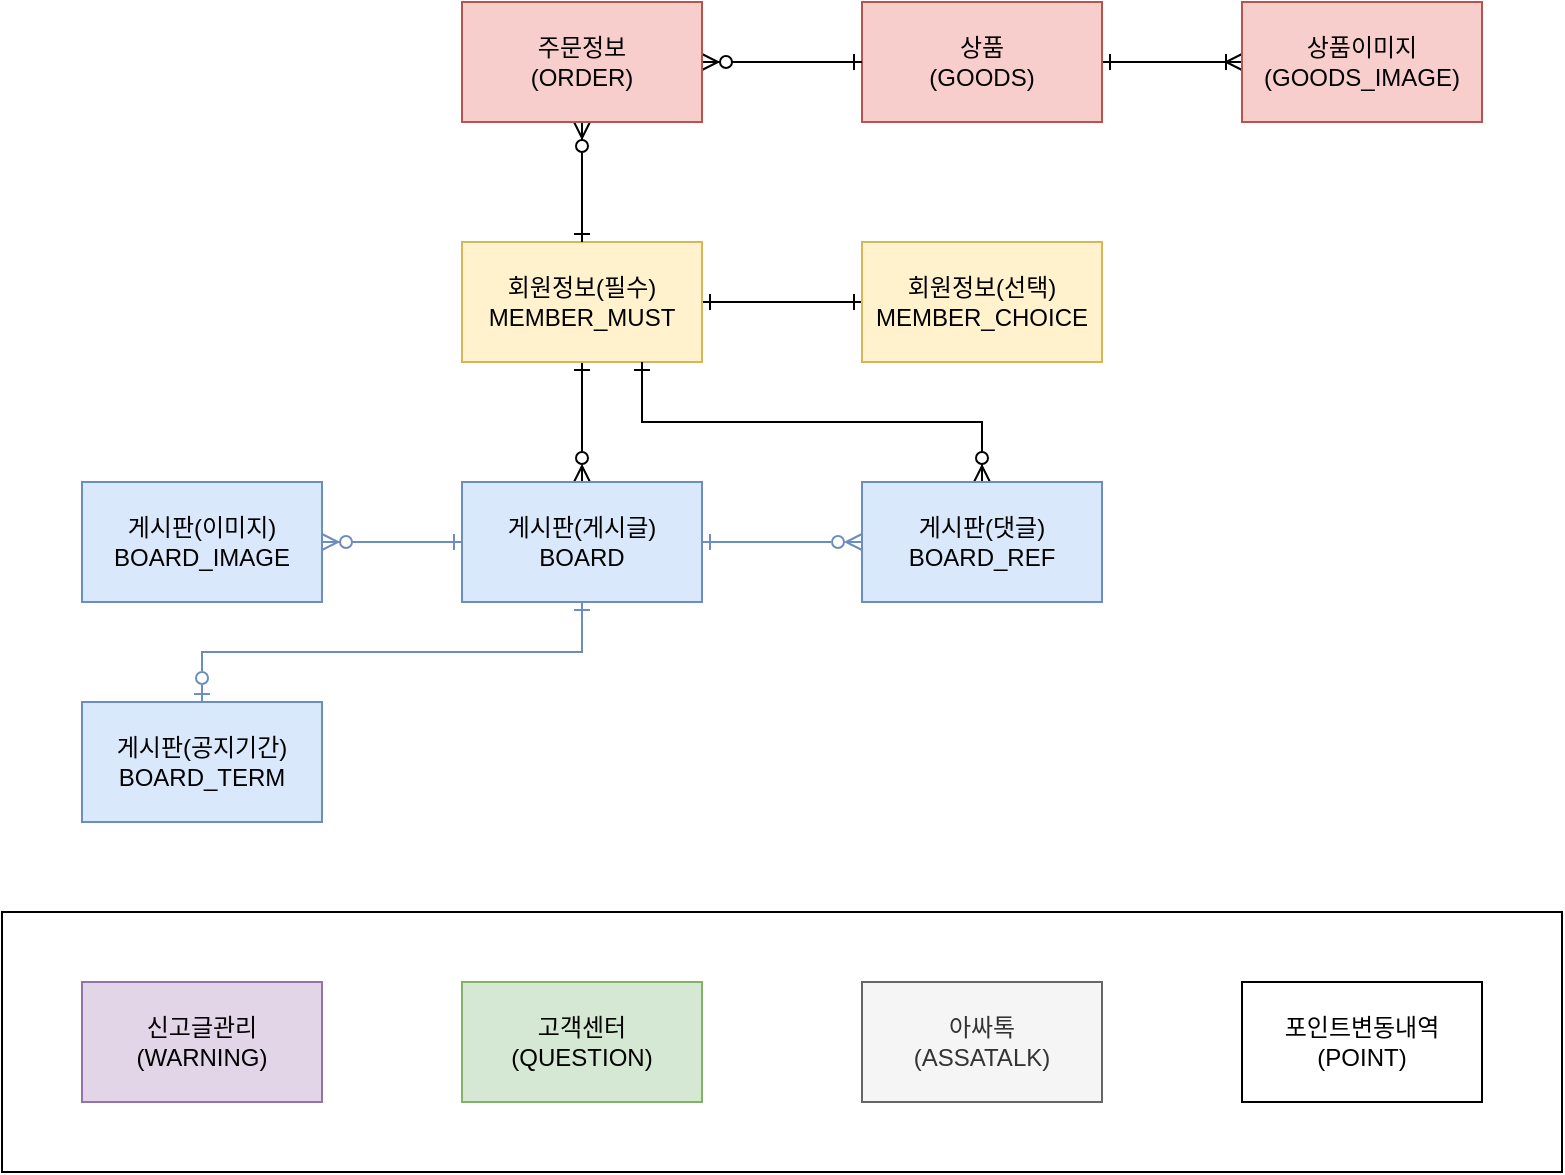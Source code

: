 <mxfile version="15.4.3" type="device" pages="6"><diagram id="C5_qdp2qnTeVFYitUosE" name="개념설계"><mxGraphModel dx="2782" dy="948" grid="1" gridSize="10" guides="1" tooltips="1" connect="1" arrows="1" fold="1" page="1" pageScale="1" pageWidth="827" pageHeight="1169" math="0" shadow="0"><root><mxCell id="0"/><mxCell id="1" parent="0"/><mxCell id="Akry9sG_VNy746LSq6DZ-22" value="" style="rounded=0;whiteSpace=wrap;html=1;" vertex="1" parent="1"><mxGeometry x="-390" y="795" width="780" height="130" as="geometry"/></mxCell><mxCell id="Akry9sG_VNy746LSq6DZ-23" value="" style="edgeStyle=orthogonalEdgeStyle;rounded=0;orthogonalLoop=1;jettySize=auto;html=1;endArrow=ERone;endFill=0;startArrow=ERone;startFill=0;" edge="1" parent="1" source="Akry9sG_VNy746LSq6DZ-25" target="Akry9sG_VNy746LSq6DZ-26"><mxGeometry relative="1" as="geometry"/></mxCell><mxCell id="Akry9sG_VNy746LSq6DZ-24" value="" style="edgeStyle=orthogonalEdgeStyle;rounded=0;orthogonalLoop=1;jettySize=auto;html=1;startArrow=ERone;startFill=0;endArrow=ERzeroToMany;endFill=0;" edge="1" parent="1" source="Akry9sG_VNy746LSq6DZ-25" target="Akry9sG_VNy746LSq6DZ-29"><mxGeometry relative="1" as="geometry"/></mxCell><mxCell id="Akry9sG_VNy746LSq6DZ-25" value="회원정보(필수)&lt;br&gt;MEMBER_MUST" style="rounded=0;whiteSpace=wrap;html=1;fillColor=#fff2cc;strokeColor=#d6b656;" vertex="1" parent="1"><mxGeometry x="-160" y="460" width="120" height="60" as="geometry"/></mxCell><mxCell id="Akry9sG_VNy746LSq6DZ-26" value="회원정보(선택)&lt;br&gt;MEMBER_CHOICE" style="rounded=0;whiteSpace=wrap;html=1;fillColor=#fff2cc;strokeColor=#d6b656;" vertex="1" parent="1"><mxGeometry x="40" y="460" width="120" height="60" as="geometry"/></mxCell><mxCell id="Akry9sG_VNy746LSq6DZ-27" value="" style="edgeStyle=orthogonalEdgeStyle;rounded=0;orthogonalLoop=1;jettySize=auto;html=1;endArrow=ERzeroToMany;endFill=0;startArrow=ERone;startFill=0;fillColor=#dae8fc;strokeColor=#6c8ebf;" edge="1" parent="1" source="Akry9sG_VNy746LSq6DZ-29" target="Akry9sG_VNy746LSq6DZ-31"><mxGeometry relative="1" as="geometry"/></mxCell><mxCell id="Akry9sG_VNy746LSq6DZ-28" style="edgeStyle=orthogonalEdgeStyle;rounded=0;orthogonalLoop=1;jettySize=auto;html=1;exitX=0.5;exitY=1;exitDx=0;exitDy=0;entryX=0.5;entryY=0;entryDx=0;entryDy=0;startArrow=ERone;startFill=0;endArrow=ERzeroToOne;endFill=0;fillColor=#dae8fc;strokeColor=#6c8ebf;" edge="1" parent="1" source="Akry9sG_VNy746LSq6DZ-29" target="Akry9sG_VNy746LSq6DZ-40"><mxGeometry relative="1" as="geometry"/></mxCell><mxCell id="Akry9sG_VNy746LSq6DZ-29" value="게시판(게시글)&lt;br&gt;BOARD" style="rounded=0;whiteSpace=wrap;html=1;fillColor=#dae8fc;strokeColor=#6c8ebf;" vertex="1" parent="1"><mxGeometry x="-160" y="580" width="120" height="60" as="geometry"/></mxCell><mxCell id="Akry9sG_VNy746LSq6DZ-30" style="edgeStyle=orthogonalEdgeStyle;rounded=0;orthogonalLoop=1;jettySize=auto;html=1;exitX=0.5;exitY=0;exitDx=0;exitDy=0;entryX=0.75;entryY=1;entryDx=0;entryDy=0;startArrow=ERzeroToMany;startFill=1;endArrow=ERone;endFill=0;" edge="1" parent="1" source="Akry9sG_VNy746LSq6DZ-31" target="Akry9sG_VNy746LSq6DZ-25"><mxGeometry relative="1" as="geometry"/></mxCell><mxCell id="Akry9sG_VNy746LSq6DZ-31" value="게시판(댓글)&lt;br&gt;BOARD_REF" style="rounded=0;whiteSpace=wrap;html=1;fillColor=#dae8fc;strokeColor=#6c8ebf;" vertex="1" parent="1"><mxGeometry x="40" y="580" width="120" height="60" as="geometry"/></mxCell><mxCell id="Akry9sG_VNy746LSq6DZ-32" value="" style="edgeStyle=orthogonalEdgeStyle;rounded=0;orthogonalLoop=1;jettySize=auto;html=1;endArrow=ERone;endFill=0;startArrow=ERzeroToMany;startFill=1;fillColor=#dae8fc;strokeColor=#6c8ebf;" edge="1" parent="1" source="Akry9sG_VNy746LSq6DZ-33" target="Akry9sG_VNy746LSq6DZ-29"><mxGeometry relative="1" as="geometry"/></mxCell><mxCell id="Akry9sG_VNy746LSq6DZ-33" value="게시판(이미지)&lt;br&gt;BOARD_IMAGE" style="rounded=0;whiteSpace=wrap;html=1;fillColor=#dae8fc;strokeColor=#6c8ebf;" vertex="1" parent="1"><mxGeometry x="-350" y="580" width="120" height="60" as="geometry"/></mxCell><mxCell id="Akry9sG_VNy746LSq6DZ-34" value="" style="edgeStyle=orthogonalEdgeStyle;rounded=0;orthogonalLoop=1;jettySize=auto;html=1;startArrow=ERone;startFill=0;endArrow=ERoneToMany;endFill=0;" edge="1" parent="1" source="Akry9sG_VNy746LSq6DZ-35" target="Akry9sG_VNy746LSq6DZ-36"><mxGeometry relative="1" as="geometry"/></mxCell><mxCell id="Akry9sG_VNy746LSq6DZ-35" value="상품&lt;br&gt;(GOODS)" style="rounded=0;whiteSpace=wrap;html=1;fillColor=#f8cecc;strokeColor=#b85450;" vertex="1" parent="1"><mxGeometry x="40" y="340" width="120" height="60" as="geometry"/></mxCell><mxCell id="Akry9sG_VNy746LSq6DZ-36" value="상품이미지&lt;br&gt;(GOODS_IMAGE)" style="rounded=0;whiteSpace=wrap;html=1;fillColor=#f8cecc;strokeColor=#b85450;" vertex="1" parent="1"><mxGeometry x="230" y="340" width="120" height="60" as="geometry"/></mxCell><mxCell id="Akry9sG_VNy746LSq6DZ-37" value="포인트변동내역&lt;br&gt;(POINT)" style="rounded=0;whiteSpace=wrap;html=1;" vertex="1" parent="1"><mxGeometry x="230" y="830" width="120" height="60" as="geometry"/></mxCell><mxCell id="Akry9sG_VNy746LSq6DZ-38" value="아싸톡&lt;br&gt;(ASSATALK)" style="rounded=0;whiteSpace=wrap;html=1;fillColor=#f5f5f5;strokeColor=#666666;fontColor=#333333;" vertex="1" parent="1"><mxGeometry x="40" y="830" width="120" height="60" as="geometry"/></mxCell><mxCell id="Akry9sG_VNy746LSq6DZ-39" value="신고글관리&lt;br&gt;(WARNING)" style="rounded=0;whiteSpace=wrap;html=1;fillColor=#e1d5e7;strokeColor=#9673a6;" vertex="1" parent="1"><mxGeometry x="-350" y="830" width="120" height="60" as="geometry"/></mxCell><mxCell id="Akry9sG_VNy746LSq6DZ-40" value="게시판(공지기간)&lt;br&gt;BOARD_TERM" style="rounded=0;whiteSpace=wrap;html=1;fillColor=#dae8fc;strokeColor=#6c8ebf;" vertex="1" parent="1"><mxGeometry x="-350" y="690" width="120" height="60" as="geometry"/></mxCell><mxCell id="Akry9sG_VNy746LSq6DZ-41" value="" style="edgeStyle=orthogonalEdgeStyle;rounded=0;orthogonalLoop=1;jettySize=auto;html=1;startArrow=ERzeroToMany;startFill=1;endArrow=ERone;endFill=0;" edge="1" parent="1" source="Akry9sG_VNy746LSq6DZ-43" target="Akry9sG_VNy746LSq6DZ-35"><mxGeometry relative="1" as="geometry"/></mxCell><mxCell id="Akry9sG_VNy746LSq6DZ-42" value="" style="edgeStyle=orthogonalEdgeStyle;rounded=0;orthogonalLoop=1;jettySize=auto;html=1;startArrow=ERzeroToMany;startFill=1;endArrow=ERone;endFill=0;" edge="1" parent="1" source="Akry9sG_VNy746LSq6DZ-43" target="Akry9sG_VNy746LSq6DZ-25"><mxGeometry relative="1" as="geometry"/></mxCell><mxCell id="Akry9sG_VNy746LSq6DZ-43" value="주문정보&lt;br&gt;(ORDER)" style="rounded=0;whiteSpace=wrap;html=1;fillColor=#f8cecc;strokeColor=#b85450;" vertex="1" parent="1"><mxGeometry x="-160" y="340" width="120" height="60" as="geometry"/></mxCell><mxCell id="Akry9sG_VNy746LSq6DZ-44" value="고객센터&lt;br&gt;(QUESTION)" style="rounded=0;whiteSpace=wrap;html=1;fillColor=#d5e8d4;strokeColor=#82b366;" vertex="1" parent="1"><mxGeometry x="-160" y="830" width="120" height="60" as="geometry"/></mxCell></root></mxGraphModel></diagram><diagram id="9bGhxK72Cjas7vgqfa59" name="논리설계"><mxGraphModel dx="1303" dy="632" grid="1" gridSize="10" guides="1" tooltips="1" connect="1" arrows="1" fold="1" page="1" pageScale="1" pageWidth="827" pageHeight="1169" math="0" shadow="0"><root><mxCell id="KKY7dVAri_gAfQ2pzmJ1-0"/><mxCell id="KKY7dVAri_gAfQ2pzmJ1-1" parent="KKY7dVAri_gAfQ2pzmJ1-0"/><mxCell id="KKY7dVAri_gAfQ2pzmJ1-2" value="" style="edgeStyle=orthogonalEdgeStyle;rounded=0;orthogonalLoop=1;jettySize=auto;html=1;endArrow=ERone;endFill=0;startArrow=ERone;startFill=0;exitX=1;exitY=0.5;exitDx=0;exitDy=0;entryX=0;entryY=0.5;entryDx=0;entryDy=0;" edge="1" parent="KKY7dVAri_gAfQ2pzmJ1-1" source="KKY7dVAri_gAfQ2pzmJ1-24" target="KKY7dVAri_gAfQ2pzmJ1-58"><mxGeometry relative="1" as="geometry"><mxPoint x="913" y="740" as="sourcePoint"/><mxPoint x="1053.029" y="770" as="targetPoint"/></mxGeometry></mxCell><mxCell id="KKY7dVAri_gAfQ2pzmJ1-3" value="" style="edgeStyle=orthogonalEdgeStyle;rounded=0;orthogonalLoop=1;jettySize=auto;html=1;startArrow=ERone;startFill=0;endArrow=ERzeroToMany;endFill=0;exitX=0.498;exitY=1.026;exitDx=0;exitDy=0;exitPerimeter=0;entryX=0.5;entryY=0;entryDx=0;entryDy=0;" edge="1" parent="KKY7dVAri_gAfQ2pzmJ1-1" source="KKY7dVAri_gAfQ2pzmJ1-42" target="KKY7dVAri_gAfQ2pzmJ1-74"><mxGeometry relative="1" as="geometry"><mxPoint x="853.029" y="770" as="sourcePoint"/><mxPoint x="854" y="1120" as="targetPoint"/></mxGeometry></mxCell><mxCell id="KKY7dVAri_gAfQ2pzmJ1-4" value="" style="edgeStyle=orthogonalEdgeStyle;rounded=0;orthogonalLoop=1;jettySize=auto;html=1;endArrow=ERzeroToMany;endFill=0;startArrow=ERone;startFill=0;fillColor=#dae8fc;strokeColor=#6c8ebf;exitX=0.997;exitY=0.633;exitDx=0;exitDy=0;exitPerimeter=0;entryX=-0.017;entryY=0.652;entryDx=0;entryDy=0;entryPerimeter=0;" edge="1" parent="KKY7dVAri_gAfQ2pzmJ1-1" source="KKY7dVAri_gAfQ2pzmJ1-81" target="KKY7dVAri_gAfQ2pzmJ1-109"><mxGeometry relative="1" as="geometry"><mxPoint x="834" y="1190" as="sourcePoint"/><mxPoint x="974" y="1220" as="targetPoint"/></mxGeometry></mxCell><mxCell id="KKY7dVAri_gAfQ2pzmJ1-5" style="edgeStyle=orthogonalEdgeStyle;rounded=0;orthogonalLoop=1;jettySize=auto;html=1;exitX=0.5;exitY=0;exitDx=0;exitDy=0;entryX=0.764;entryY=1.022;entryDx=0;entryDy=0;startArrow=ERzeroToMany;startFill=1;endArrow=ERone;endFill=0;entryPerimeter=0;" edge="1" parent="KKY7dVAri_gAfQ2pzmJ1-1" source="KKY7dVAri_gAfQ2pzmJ1-102" target="KKY7dVAri_gAfQ2pzmJ1-42"><mxGeometry relative="1" as="geometry"><mxPoint x="1054" y="1120" as="sourcePoint"/><mxPoint x="883" y="770" as="targetPoint"/><Array as="points"><mxPoint x="1100" y="1150"/><mxPoint x="898" y="1150"/><mxPoint x="898" y="1131"/></Array></mxGeometry></mxCell><mxCell id="KKY7dVAri_gAfQ2pzmJ1-6" value="" style="edgeStyle=orthogonalEdgeStyle;rounded=0;orthogonalLoop=1;jettySize=auto;html=1;endArrow=ERone;endFill=0;startArrow=ERzeroToMany;startFill=1;fillColor=#dae8fc;strokeColor=#6c8ebf;entryX=0;entryY=0.5;entryDx=0;entryDy=0;exitX=1;exitY=0.5;exitDx=0;exitDy=0;exitPerimeter=0;" edge="1" parent="KKY7dVAri_gAfQ2pzmJ1-1" source="KKY7dVAri_gAfQ2pzmJ1-134" target="KKY7dVAri_gAfQ2pzmJ1-81"><mxGeometry relative="1" as="geometry"><mxPoint x="594" y="1220" as="sourcePoint"/><mxPoint x="724" y="1190" as="targetPoint"/></mxGeometry></mxCell><mxCell id="KKY7dVAri_gAfQ2pzmJ1-7" value="" style="edgeStyle=orthogonalEdgeStyle;rounded=0;orthogonalLoop=1;jettySize=auto;html=1;startArrow=ERone;startFill=0;endArrow=ERoneToMany;endFill=0;entryX=0;entryY=0.5;entryDx=0;entryDy=0;exitX=1;exitY=0.5;exitDx=0;exitDy=0;" edge="1" parent="KKY7dVAri_gAfQ2pzmJ1-1" source="KKY7dVAri_gAfQ2pzmJ1-179" target="KKY7dVAri_gAfQ2pzmJ1-192"><mxGeometry relative="1" as="geometry"><mxPoint x="1175" y="570" as="sourcePoint"/><mxPoint x="1245" y="570" as="targetPoint"/></mxGeometry></mxCell><mxCell id="KKY7dVAri_gAfQ2pzmJ1-9" value="" style="edgeStyle=orthogonalEdgeStyle;rounded=0;orthogonalLoop=1;jettySize=auto;html=1;startArrow=ERzeroToMany;startFill=1;endArrow=ERone;endFill=0;exitX=1;exitY=0.5;exitDx=0;exitDy=0;entryX=0;entryY=0.5;entryDx=0;entryDy=0;" edge="1" parent="KKY7dVAri_gAfQ2pzmJ1-1" source="KKY7dVAri_gAfQ2pzmJ1-163" target="KKY7dVAri_gAfQ2pzmJ1-179"><mxGeometry relative="1" as="geometry"><mxPoint x="916" y="460.029" as="sourcePoint"/><mxPoint x="1055" y="590" as="targetPoint"/></mxGeometry></mxCell><mxCell id="KKY7dVAri_gAfQ2pzmJ1-10" value="" style="edgeStyle=orthogonalEdgeStyle;rounded=0;orthogonalLoop=1;jettySize=auto;html=1;startArrow=ERzeroToMany;startFill=1;endArrow=ERone;endFill=0;entryX=0.5;entryY=0;entryDx=0;entryDy=0;exitX=0.489;exitY=0.967;exitDx=0;exitDy=0;exitPerimeter=0;" edge="1" parent="KKY7dVAri_gAfQ2pzmJ1-1" source="KKY7dVAri_gAfQ2pzmJ1-172" target="KKY7dVAri_gAfQ2pzmJ1-11"><mxGeometry relative="1" as="geometry"><mxPoint x="854.029" y="490" as="sourcePoint"/><mxPoint x="853" y="710" as="targetPoint"/></mxGeometry></mxCell><mxCell id="KKY7dVAri_gAfQ2pzmJ1-11" value="회원정보(필수)" style="shape=table;startSize=30;container=1;collapsible=0;childLayout=tableLayout;fixedRows=1;rowLines=0;fontStyle=1;align=center;pointerEvents=1;fontSize=12;fillColor=#fff2cc;strokeColor=#d6b656;" vertex="1" parent="KKY7dVAri_gAfQ2pzmJ1-1"><mxGeometry x="760" y="770" width="180" height="360" as="geometry"/></mxCell><mxCell id="KKY7dVAri_gAfQ2pzmJ1-12" value="" style="shape=partialRectangle;html=1;whiteSpace=wrap;collapsible=0;dropTarget=0;pointerEvents=1;fillColor=none;top=0;left=0;bottom=1;right=0;points=[[0,0.5],[1,0.5]];portConstraint=eastwest;" vertex="1" parent="KKY7dVAri_gAfQ2pzmJ1-11"><mxGeometry y="30" width="180" height="30" as="geometry"/></mxCell><mxCell id="KKY7dVAri_gAfQ2pzmJ1-13" value="PK" style="shape=partialRectangle;html=1;whiteSpace=wrap;connectable=0;fillColor=none;top=0;left=0;bottom=0;right=0;overflow=hidden;pointerEvents=1;" vertex="1" parent="KKY7dVAri_gAfQ2pzmJ1-12"><mxGeometry width="41" height="30" as="geometry"><mxRectangle width="41" height="30" as="alternateBounds"/></mxGeometry></mxCell><mxCell id="KKY7dVAri_gAfQ2pzmJ1-14" value="번호" style="shape=partialRectangle;html=1;whiteSpace=wrap;connectable=0;fillColor=none;top=0;left=0;bottom=0;right=0;align=left;spacingLeft=6;overflow=hidden;pointerEvents=1;" vertex="1" parent="KKY7dVAri_gAfQ2pzmJ1-12"><mxGeometry x="41" width="139" height="30" as="geometry"><mxRectangle width="139" height="30" as="alternateBounds"/></mxGeometry></mxCell><mxCell id="KKY7dVAri_gAfQ2pzmJ1-15" value="" style="shape=partialRectangle;html=1;whiteSpace=wrap;collapsible=0;dropTarget=0;pointerEvents=1;fillColor=none;top=0;left=0;bottom=0;right=0;points=[[0,0.5],[1,0.5]];portConstraint=eastwest;" vertex="1" parent="KKY7dVAri_gAfQ2pzmJ1-11"><mxGeometry y="60" width="180" height="30" as="geometry"/></mxCell><mxCell id="KKY7dVAri_gAfQ2pzmJ1-16" value="" style="shape=partialRectangle;html=1;whiteSpace=wrap;connectable=0;fillColor=none;top=0;left=0;bottom=0;right=0;overflow=hidden;pointerEvents=1;" vertex="1" parent="KKY7dVAri_gAfQ2pzmJ1-15"><mxGeometry width="41" height="30" as="geometry"><mxRectangle width="41" height="30" as="alternateBounds"/></mxGeometry></mxCell><mxCell id="KKY7dVAri_gAfQ2pzmJ1-17" value="이메일" style="shape=partialRectangle;html=1;whiteSpace=wrap;connectable=0;fillColor=none;top=0;left=0;bottom=0;right=0;align=left;spacingLeft=6;overflow=hidden;pointerEvents=1;" vertex="1" parent="KKY7dVAri_gAfQ2pzmJ1-15"><mxGeometry x="41" width="139" height="30" as="geometry"><mxRectangle width="139" height="30" as="alternateBounds"/></mxGeometry></mxCell><mxCell id="KKY7dVAri_gAfQ2pzmJ1-18" value="" style="shape=partialRectangle;html=1;whiteSpace=wrap;collapsible=0;dropTarget=0;pointerEvents=1;fillColor=none;top=0;left=0;bottom=0;right=0;points=[[0,0.5],[1,0.5]];portConstraint=eastwest;" vertex="1" parent="KKY7dVAri_gAfQ2pzmJ1-11"><mxGeometry y="90" width="180" height="30" as="geometry"/></mxCell><mxCell id="KKY7dVAri_gAfQ2pzmJ1-19" value="" style="shape=partialRectangle;html=1;whiteSpace=wrap;connectable=0;fillColor=none;top=0;left=0;bottom=0;right=0;overflow=hidden;pointerEvents=1;" vertex="1" parent="KKY7dVAri_gAfQ2pzmJ1-18"><mxGeometry width="41" height="30" as="geometry"><mxRectangle width="41" height="30" as="alternateBounds"/></mxGeometry></mxCell><mxCell id="KKY7dVAri_gAfQ2pzmJ1-20" value="비밀번호" style="shape=partialRectangle;html=1;whiteSpace=wrap;connectable=0;fillColor=none;top=0;left=0;bottom=0;right=0;align=left;spacingLeft=6;overflow=hidden;pointerEvents=1;" vertex="1" parent="KKY7dVAri_gAfQ2pzmJ1-18"><mxGeometry x="41" width="139" height="30" as="geometry"><mxRectangle width="139" height="30" as="alternateBounds"/></mxGeometry></mxCell><mxCell id="KKY7dVAri_gAfQ2pzmJ1-21" value="" style="shape=partialRectangle;html=1;whiteSpace=wrap;collapsible=0;dropTarget=0;pointerEvents=1;fillColor=none;top=0;left=0;bottom=0;right=0;points=[[0,0.5],[1,0.5]];portConstraint=eastwest;" vertex="1" parent="KKY7dVAri_gAfQ2pzmJ1-11"><mxGeometry y="120" width="180" height="30" as="geometry"/></mxCell><mxCell id="KKY7dVAri_gAfQ2pzmJ1-22" value="" style="shape=partialRectangle;html=1;whiteSpace=wrap;connectable=0;fillColor=none;top=0;left=0;bottom=0;right=0;overflow=hidden;pointerEvents=1;" vertex="1" parent="KKY7dVAri_gAfQ2pzmJ1-21"><mxGeometry width="41" height="30" as="geometry"><mxRectangle width="41" height="30" as="alternateBounds"/></mxGeometry></mxCell><mxCell id="KKY7dVAri_gAfQ2pzmJ1-23" value="이름" style="shape=partialRectangle;html=1;whiteSpace=wrap;connectable=0;fillColor=none;top=0;left=0;bottom=0;right=0;align=left;spacingLeft=6;overflow=hidden;pointerEvents=1;" vertex="1" parent="KKY7dVAri_gAfQ2pzmJ1-21"><mxGeometry x="41" width="139" height="30" as="geometry"><mxRectangle width="139" height="30" as="alternateBounds"/></mxGeometry></mxCell><mxCell id="KKY7dVAri_gAfQ2pzmJ1-24" value="" style="shape=partialRectangle;html=1;whiteSpace=wrap;collapsible=0;dropTarget=0;pointerEvents=1;fillColor=none;top=0;left=0;bottom=0;right=0;points=[[0,0.5],[1,0.5]];portConstraint=eastwest;" vertex="1" parent="KKY7dVAri_gAfQ2pzmJ1-11"><mxGeometry y="150" width="180" height="30" as="geometry"/></mxCell><mxCell id="KKY7dVAri_gAfQ2pzmJ1-25" value="" style="shape=partialRectangle;html=1;whiteSpace=wrap;connectable=0;fillColor=none;top=0;left=0;bottom=0;right=0;overflow=hidden;pointerEvents=1;" vertex="1" parent="KKY7dVAri_gAfQ2pzmJ1-24"><mxGeometry width="41" height="30" as="geometry"><mxRectangle width="41" height="30" as="alternateBounds"/></mxGeometry></mxCell><mxCell id="KKY7dVAri_gAfQ2pzmJ1-26" value="닉네임" style="shape=partialRectangle;html=1;whiteSpace=wrap;connectable=0;fillColor=none;top=0;left=0;bottom=0;right=0;align=left;spacingLeft=6;overflow=hidden;pointerEvents=1;" vertex="1" parent="KKY7dVAri_gAfQ2pzmJ1-24"><mxGeometry x="41" width="139" height="30" as="geometry"><mxRectangle width="139" height="30" as="alternateBounds"/></mxGeometry></mxCell><mxCell id="KKY7dVAri_gAfQ2pzmJ1-27" value="" style="shape=partialRectangle;html=1;whiteSpace=wrap;collapsible=0;dropTarget=0;pointerEvents=1;fillColor=none;top=0;left=0;bottom=0;right=0;points=[[0,0.5],[1,0.5]];portConstraint=eastwest;" vertex="1" parent="KKY7dVAri_gAfQ2pzmJ1-11"><mxGeometry y="180" width="180" height="30" as="geometry"/></mxCell><mxCell id="KKY7dVAri_gAfQ2pzmJ1-28" value="" style="shape=partialRectangle;html=1;whiteSpace=wrap;connectable=0;fillColor=none;top=0;left=0;bottom=0;right=0;overflow=hidden;pointerEvents=1;" vertex="1" parent="KKY7dVAri_gAfQ2pzmJ1-27"><mxGeometry width="41" height="30" as="geometry"><mxRectangle width="41" height="30" as="alternateBounds"/></mxGeometry></mxCell><mxCell id="KKY7dVAri_gAfQ2pzmJ1-29" value="전화번호1" style="shape=partialRectangle;html=1;whiteSpace=wrap;connectable=0;fillColor=none;top=0;left=0;bottom=0;right=0;align=left;spacingLeft=6;overflow=hidden;pointerEvents=1;" vertex="1" parent="KKY7dVAri_gAfQ2pzmJ1-27"><mxGeometry x="41" width="139" height="30" as="geometry"><mxRectangle width="139" height="30" as="alternateBounds"/></mxGeometry></mxCell><mxCell id="KKY7dVAri_gAfQ2pzmJ1-30" value="" style="shape=partialRectangle;html=1;whiteSpace=wrap;collapsible=0;dropTarget=0;pointerEvents=1;fillColor=none;top=0;left=0;bottom=0;right=0;points=[[0,0.5],[1,0.5]];portConstraint=eastwest;" vertex="1" parent="KKY7dVAri_gAfQ2pzmJ1-11"><mxGeometry y="210" width="180" height="30" as="geometry"/></mxCell><mxCell id="KKY7dVAri_gAfQ2pzmJ1-31" value="" style="shape=partialRectangle;html=1;whiteSpace=wrap;connectable=0;fillColor=none;top=0;left=0;bottom=0;right=0;overflow=hidden;pointerEvents=1;" vertex="1" parent="KKY7dVAri_gAfQ2pzmJ1-30"><mxGeometry width="41" height="30" as="geometry"><mxRectangle width="41" height="30" as="alternateBounds"/></mxGeometry></mxCell><mxCell id="KKY7dVAri_gAfQ2pzmJ1-32" value="전화번호2" style="shape=partialRectangle;html=1;whiteSpace=wrap;connectable=0;fillColor=none;top=0;left=0;bottom=0;right=0;align=left;spacingLeft=6;overflow=hidden;pointerEvents=1;" vertex="1" parent="KKY7dVAri_gAfQ2pzmJ1-30"><mxGeometry x="41" width="139" height="30" as="geometry"><mxRectangle width="139" height="30" as="alternateBounds"/></mxGeometry></mxCell><mxCell id="KKY7dVAri_gAfQ2pzmJ1-33" value="" style="shape=partialRectangle;html=1;whiteSpace=wrap;collapsible=0;dropTarget=0;pointerEvents=1;fillColor=none;top=0;left=0;bottom=0;right=0;points=[[0,0.5],[1,0.5]];portConstraint=eastwest;" vertex="1" parent="KKY7dVAri_gAfQ2pzmJ1-11"><mxGeometry y="240" width="180" height="30" as="geometry"/></mxCell><mxCell id="KKY7dVAri_gAfQ2pzmJ1-34" value="" style="shape=partialRectangle;html=1;whiteSpace=wrap;connectable=0;fillColor=none;top=0;left=0;bottom=0;right=0;overflow=hidden;pointerEvents=1;" vertex="1" parent="KKY7dVAri_gAfQ2pzmJ1-33"><mxGeometry width="41" height="30" as="geometry"><mxRectangle width="41" height="30" as="alternateBounds"/></mxGeometry></mxCell><mxCell id="KKY7dVAri_gAfQ2pzmJ1-35" value="전화번호3" style="shape=partialRectangle;html=1;whiteSpace=wrap;connectable=0;fillColor=none;top=0;left=0;bottom=0;right=0;align=left;spacingLeft=6;overflow=hidden;pointerEvents=1;" vertex="1" parent="KKY7dVAri_gAfQ2pzmJ1-33"><mxGeometry x="41" width="139" height="30" as="geometry"><mxRectangle width="139" height="30" as="alternateBounds"/></mxGeometry></mxCell><mxCell id="KKY7dVAri_gAfQ2pzmJ1-36" value="" style="shape=partialRectangle;html=1;whiteSpace=wrap;collapsible=0;dropTarget=0;pointerEvents=1;fillColor=none;top=0;left=0;bottom=0;right=0;points=[[0,0.5],[1,0.5]];portConstraint=eastwest;" vertex="1" parent="KKY7dVAri_gAfQ2pzmJ1-11"><mxGeometry y="270" width="180" height="30" as="geometry"/></mxCell><mxCell id="KKY7dVAri_gAfQ2pzmJ1-37" value="" style="shape=partialRectangle;html=1;whiteSpace=wrap;connectable=0;fillColor=none;top=0;left=0;bottom=0;right=0;overflow=hidden;pointerEvents=1;" vertex="1" parent="KKY7dVAri_gAfQ2pzmJ1-36"><mxGeometry width="41" height="30" as="geometry"><mxRectangle width="41" height="30" as="alternateBounds"/></mxGeometry></mxCell><mxCell id="KKY7dVAri_gAfQ2pzmJ1-38" value="생년월일" style="shape=partialRectangle;html=1;whiteSpace=wrap;connectable=0;fillColor=none;top=0;left=0;bottom=0;right=0;align=left;spacingLeft=6;overflow=hidden;pointerEvents=1;" vertex="1" parent="KKY7dVAri_gAfQ2pzmJ1-36"><mxGeometry x="41" width="139" height="30" as="geometry"><mxRectangle width="139" height="30" as="alternateBounds"/></mxGeometry></mxCell><mxCell id="KKY7dVAri_gAfQ2pzmJ1-39" value="" style="shape=partialRectangle;html=1;whiteSpace=wrap;collapsible=0;dropTarget=0;pointerEvents=1;fillColor=none;top=0;left=0;bottom=0;right=0;points=[[0,0.5],[1,0.5]];portConstraint=eastwest;" vertex="1" parent="KKY7dVAri_gAfQ2pzmJ1-11"><mxGeometry y="300" width="180" height="30" as="geometry"/></mxCell><mxCell id="KKY7dVAri_gAfQ2pzmJ1-40" value="" style="shape=partialRectangle;html=1;whiteSpace=wrap;connectable=0;fillColor=none;top=0;left=0;bottom=0;right=0;overflow=hidden;pointerEvents=1;" vertex="1" parent="KKY7dVAri_gAfQ2pzmJ1-39"><mxGeometry width="41" height="30" as="geometry"><mxRectangle width="41" height="30" as="alternateBounds"/></mxGeometry></mxCell><mxCell id="KKY7dVAri_gAfQ2pzmJ1-41" value="포인트" style="shape=partialRectangle;html=1;whiteSpace=wrap;connectable=0;fillColor=none;top=0;left=0;bottom=0;right=0;align=left;spacingLeft=6;overflow=hidden;pointerEvents=1;" vertex="1" parent="KKY7dVAri_gAfQ2pzmJ1-39"><mxGeometry x="41" width="139" height="30" as="geometry"><mxRectangle width="139" height="30" as="alternateBounds"/></mxGeometry></mxCell><mxCell id="KKY7dVAri_gAfQ2pzmJ1-42" value="" style="shape=partialRectangle;html=1;whiteSpace=wrap;collapsible=0;dropTarget=0;pointerEvents=1;fillColor=none;top=0;left=0;bottom=0;right=0;points=[[0,0.5],[1,0.5]];portConstraint=eastwest;" vertex="1" parent="KKY7dVAri_gAfQ2pzmJ1-11"><mxGeometry y="330" width="180" height="30" as="geometry"/></mxCell><mxCell id="KKY7dVAri_gAfQ2pzmJ1-43" value="" style="shape=partialRectangle;html=1;whiteSpace=wrap;connectable=0;fillColor=none;top=0;left=0;bottom=0;right=0;overflow=hidden;pointerEvents=1;" vertex="1" parent="KKY7dVAri_gAfQ2pzmJ1-42"><mxGeometry width="41" height="30" as="geometry"><mxRectangle width="41" height="30" as="alternateBounds"/></mxGeometry></mxCell><mxCell id="KKY7dVAri_gAfQ2pzmJ1-44" value="신고횟수" style="shape=partialRectangle;html=1;whiteSpace=wrap;connectable=0;fillColor=none;top=0;left=0;bottom=0;right=0;align=left;spacingLeft=6;overflow=hidden;pointerEvents=1;" vertex="1" parent="KKY7dVAri_gAfQ2pzmJ1-42"><mxGeometry x="41" width="139" height="30" as="geometry"><mxRectangle width="139" height="30" as="alternateBounds"/></mxGeometry></mxCell><mxCell id="KKY7dVAri_gAfQ2pzmJ1-45" value="회원정보(선택)" style="shape=table;startSize=30;container=1;collapsible=0;childLayout=tableLayout;fixedRows=1;rowLines=0;fontStyle=1;align=center;pointerEvents=1;fontSize=12;fillColor=#fff2cc;strokeColor=#d6b656;" vertex="1" parent="KKY7dVAri_gAfQ2pzmJ1-1"><mxGeometry x="1020" y="770" width="180" height="300" as="geometry"/></mxCell><mxCell id="KKY7dVAri_gAfQ2pzmJ1-46" value="" style="shape=partialRectangle;html=1;whiteSpace=wrap;collapsible=0;dropTarget=0;pointerEvents=1;fillColor=none;top=0;left=0;bottom=1;right=0;points=[[0,0.5],[1,0.5]];portConstraint=eastwest;" vertex="1" parent="KKY7dVAri_gAfQ2pzmJ1-45"><mxGeometry y="30" width="180" height="30" as="geometry"/></mxCell><mxCell id="KKY7dVAri_gAfQ2pzmJ1-47" value="PK" style="shape=partialRectangle;html=1;whiteSpace=wrap;connectable=0;fillColor=none;top=0;left=0;bottom=0;right=0;overflow=hidden;pointerEvents=1;" vertex="1" parent="KKY7dVAri_gAfQ2pzmJ1-46"><mxGeometry width="41" height="30" as="geometry"><mxRectangle width="41" height="30" as="alternateBounds"/></mxGeometry></mxCell><mxCell id="KKY7dVAri_gAfQ2pzmJ1-48" value="번호" style="shape=partialRectangle;html=1;whiteSpace=wrap;connectable=0;fillColor=none;top=0;left=0;bottom=0;right=0;align=left;spacingLeft=6;overflow=hidden;pointerEvents=1;" vertex="1" parent="KKY7dVAri_gAfQ2pzmJ1-46"><mxGeometry x="41" width="139" height="30" as="geometry"><mxRectangle width="139" height="30" as="alternateBounds"/></mxGeometry></mxCell><mxCell id="KKY7dVAri_gAfQ2pzmJ1-49" value="" style="shape=partialRectangle;html=1;whiteSpace=wrap;collapsible=0;dropTarget=0;pointerEvents=1;fillColor=none;top=0;left=0;bottom=0;right=0;points=[[0,0.5],[1,0.5]];portConstraint=eastwest;" vertex="1" parent="KKY7dVAri_gAfQ2pzmJ1-45"><mxGeometry y="60" width="180" height="30" as="geometry"/></mxCell><mxCell id="KKY7dVAri_gAfQ2pzmJ1-50" value="" style="shape=partialRectangle;html=1;whiteSpace=wrap;connectable=0;fillColor=none;top=0;left=0;bottom=0;right=0;overflow=hidden;pointerEvents=1;" vertex="1" parent="KKY7dVAri_gAfQ2pzmJ1-49"><mxGeometry width="41" height="30" as="geometry"><mxRectangle width="41" height="30" as="alternateBounds"/></mxGeometry></mxCell><mxCell id="KKY7dVAri_gAfQ2pzmJ1-51" value="이메일" style="shape=partialRectangle;html=1;whiteSpace=wrap;connectable=0;fillColor=none;top=0;left=0;bottom=0;right=0;align=left;spacingLeft=6;overflow=hidden;pointerEvents=1;" vertex="1" parent="KKY7dVAri_gAfQ2pzmJ1-49"><mxGeometry x="41" width="139" height="30" as="geometry"><mxRectangle width="139" height="30" as="alternateBounds"/></mxGeometry></mxCell><mxCell id="KKY7dVAri_gAfQ2pzmJ1-52" value="" style="shape=partialRectangle;html=1;whiteSpace=wrap;collapsible=0;dropTarget=0;pointerEvents=1;fillColor=none;top=0;left=0;bottom=0;right=0;points=[[0,0.5],[1,0.5]];portConstraint=eastwest;" vertex="1" parent="KKY7dVAri_gAfQ2pzmJ1-45"><mxGeometry y="90" width="180" height="30" as="geometry"/></mxCell><mxCell id="KKY7dVAri_gAfQ2pzmJ1-53" value="" style="shape=partialRectangle;html=1;whiteSpace=wrap;connectable=0;fillColor=none;top=0;left=0;bottom=0;right=0;overflow=hidden;pointerEvents=1;" vertex="1" parent="KKY7dVAri_gAfQ2pzmJ1-52"><mxGeometry width="41" height="30" as="geometry"><mxRectangle width="41" height="30" as="alternateBounds"/></mxGeometry></mxCell><mxCell id="KKY7dVAri_gAfQ2pzmJ1-54" value="우편번호" style="shape=partialRectangle;html=1;whiteSpace=wrap;connectable=0;fillColor=none;top=0;left=0;bottom=0;right=0;align=left;spacingLeft=6;overflow=hidden;pointerEvents=1;" vertex="1" parent="KKY7dVAri_gAfQ2pzmJ1-52"><mxGeometry x="41" width="139" height="30" as="geometry"><mxRectangle width="139" height="30" as="alternateBounds"/></mxGeometry></mxCell><mxCell id="KKY7dVAri_gAfQ2pzmJ1-55" value="" style="shape=partialRectangle;html=1;whiteSpace=wrap;collapsible=0;dropTarget=0;pointerEvents=1;fillColor=none;top=0;left=0;bottom=0;right=0;points=[[0,0.5],[1,0.5]];portConstraint=eastwest;" vertex="1" parent="KKY7dVAri_gAfQ2pzmJ1-45"><mxGeometry y="120" width="180" height="30" as="geometry"/></mxCell><mxCell id="KKY7dVAri_gAfQ2pzmJ1-56" value="" style="shape=partialRectangle;html=1;whiteSpace=wrap;connectable=0;fillColor=none;top=0;left=0;bottom=0;right=0;overflow=hidden;pointerEvents=1;" vertex="1" parent="KKY7dVAri_gAfQ2pzmJ1-55"><mxGeometry width="41" height="30" as="geometry"><mxRectangle width="41" height="30" as="alternateBounds"/></mxGeometry></mxCell><mxCell id="KKY7dVAri_gAfQ2pzmJ1-57" value="주소" style="shape=partialRectangle;html=1;whiteSpace=wrap;connectable=0;fillColor=none;top=0;left=0;bottom=0;right=0;align=left;spacingLeft=6;overflow=hidden;pointerEvents=1;" vertex="1" parent="KKY7dVAri_gAfQ2pzmJ1-55"><mxGeometry x="41" width="139" height="30" as="geometry"><mxRectangle width="139" height="30" as="alternateBounds"/></mxGeometry></mxCell><mxCell id="KKY7dVAri_gAfQ2pzmJ1-58" value="" style="shape=partialRectangle;html=1;whiteSpace=wrap;collapsible=0;dropTarget=0;pointerEvents=1;fillColor=none;top=0;left=0;bottom=0;right=0;points=[[0,0.5],[1,0.5]];portConstraint=eastwest;" vertex="1" parent="KKY7dVAri_gAfQ2pzmJ1-45"><mxGeometry y="150" width="180" height="30" as="geometry"/></mxCell><mxCell id="KKY7dVAri_gAfQ2pzmJ1-59" value="" style="shape=partialRectangle;html=1;whiteSpace=wrap;connectable=0;fillColor=none;top=0;left=0;bottom=0;right=0;overflow=hidden;pointerEvents=1;" vertex="1" parent="KKY7dVAri_gAfQ2pzmJ1-58"><mxGeometry width="41" height="30" as="geometry"><mxRectangle width="41" height="30" as="alternateBounds"/></mxGeometry></mxCell><mxCell id="KKY7dVAri_gAfQ2pzmJ1-60" value="상세주소" style="shape=partialRectangle;html=1;whiteSpace=wrap;connectable=0;fillColor=none;top=0;left=0;bottom=0;right=0;align=left;spacingLeft=6;overflow=hidden;pointerEvents=1;" vertex="1" parent="KKY7dVAri_gAfQ2pzmJ1-58"><mxGeometry x="41" width="139" height="30" as="geometry"><mxRectangle width="139" height="30" as="alternateBounds"/></mxGeometry></mxCell><mxCell id="KKY7dVAri_gAfQ2pzmJ1-61" value="" style="shape=partialRectangle;html=1;whiteSpace=wrap;collapsible=0;dropTarget=0;pointerEvents=1;fillColor=none;top=0;left=0;bottom=0;right=0;points=[[0,0.5],[1,0.5]];portConstraint=eastwest;" vertex="1" parent="KKY7dVAri_gAfQ2pzmJ1-45"><mxGeometry y="180" width="180" height="30" as="geometry"/></mxCell><mxCell id="KKY7dVAri_gAfQ2pzmJ1-62" value="" style="shape=partialRectangle;html=1;whiteSpace=wrap;connectable=0;fillColor=none;top=0;left=0;bottom=0;right=0;overflow=hidden;pointerEvents=1;" vertex="1" parent="KKY7dVAri_gAfQ2pzmJ1-61"><mxGeometry width="41" height="30" as="geometry"><mxRectangle width="41" height="30" as="alternateBounds"/></mxGeometry></mxCell><mxCell id="KKY7dVAri_gAfQ2pzmJ1-63" value="성별" style="shape=partialRectangle;html=1;whiteSpace=wrap;connectable=0;fillColor=none;top=0;left=0;bottom=0;right=0;align=left;spacingLeft=6;overflow=hidden;pointerEvents=1;" vertex="1" parent="KKY7dVAri_gAfQ2pzmJ1-61"><mxGeometry x="41" width="139" height="30" as="geometry"><mxRectangle width="139" height="30" as="alternateBounds"/></mxGeometry></mxCell><mxCell id="KKY7dVAri_gAfQ2pzmJ1-64" value="" style="shape=partialRectangle;html=1;whiteSpace=wrap;collapsible=0;dropTarget=0;pointerEvents=1;fillColor=none;top=0;left=0;bottom=0;right=0;points=[[0,0.5],[1,0.5]];portConstraint=eastwest;" vertex="1" parent="KKY7dVAri_gAfQ2pzmJ1-45"><mxGeometry y="210" width="180" height="30" as="geometry"/></mxCell><mxCell id="KKY7dVAri_gAfQ2pzmJ1-65" value="" style="shape=partialRectangle;html=1;whiteSpace=wrap;connectable=0;fillColor=none;top=0;left=0;bottom=0;right=0;overflow=hidden;pointerEvents=1;" vertex="1" parent="KKY7dVAri_gAfQ2pzmJ1-64"><mxGeometry width="41" height="30" as="geometry"><mxRectangle width="41" height="30" as="alternateBounds"/></mxGeometry></mxCell><mxCell id="KKY7dVAri_gAfQ2pzmJ1-66" value="수정일" style="shape=partialRectangle;html=1;whiteSpace=wrap;connectable=0;fillColor=none;top=0;left=0;bottom=0;right=0;align=left;spacingLeft=6;overflow=hidden;pointerEvents=1;" vertex="1" parent="KKY7dVAri_gAfQ2pzmJ1-64"><mxGeometry x="41" width="139" height="30" as="geometry"><mxRectangle width="139" height="30" as="alternateBounds"/></mxGeometry></mxCell><mxCell id="KKY7dVAri_gAfQ2pzmJ1-67" value="" style="shape=partialRectangle;html=1;whiteSpace=wrap;collapsible=0;dropTarget=0;pointerEvents=1;fillColor=none;top=0;left=0;bottom=0;right=0;points=[[0,0.5],[1,0.5]];portConstraint=eastwest;" vertex="1" parent="KKY7dVAri_gAfQ2pzmJ1-45"><mxGeometry y="240" width="180" height="30" as="geometry"/></mxCell><mxCell id="KKY7dVAri_gAfQ2pzmJ1-68" value="" style="shape=partialRectangle;html=1;whiteSpace=wrap;connectable=0;fillColor=none;top=0;left=0;bottom=0;right=0;overflow=hidden;pointerEvents=1;" vertex="1" parent="KKY7dVAri_gAfQ2pzmJ1-67"><mxGeometry width="41" height="30" as="geometry"><mxRectangle width="41" height="30" as="alternateBounds"/></mxGeometry></mxCell><mxCell id="KKY7dVAri_gAfQ2pzmJ1-69" value="개인정보유지일자" style="shape=partialRectangle;html=1;whiteSpace=wrap;connectable=0;fillColor=none;top=0;left=0;bottom=0;right=0;align=left;spacingLeft=6;overflow=hidden;pointerEvents=1;" vertex="1" parent="KKY7dVAri_gAfQ2pzmJ1-67"><mxGeometry x="41" width="139" height="30" as="geometry"><mxRectangle width="139" height="30" as="alternateBounds"/></mxGeometry></mxCell><mxCell id="KKY7dVAri_gAfQ2pzmJ1-70" value="" style="shape=partialRectangle;html=1;whiteSpace=wrap;collapsible=0;dropTarget=0;pointerEvents=1;fillColor=none;top=0;left=0;bottom=0;right=0;points=[[0,0.5],[1,0.5]];portConstraint=eastwest;" vertex="1" parent="KKY7dVAri_gAfQ2pzmJ1-45"><mxGeometry y="270" width="180" height="30" as="geometry"/></mxCell><mxCell id="KKY7dVAri_gAfQ2pzmJ1-71" value="" style="shape=partialRectangle;html=1;whiteSpace=wrap;connectable=0;fillColor=none;top=0;left=0;bottom=0;right=0;overflow=hidden;pointerEvents=1;" vertex="1" parent="KKY7dVAri_gAfQ2pzmJ1-70"><mxGeometry width="41" height="30" as="geometry"><mxRectangle width="41" height="30" as="alternateBounds"/></mxGeometry></mxCell><mxCell id="KKY7dVAri_gAfQ2pzmJ1-72" value="탈퇴" style="shape=partialRectangle;html=1;whiteSpace=wrap;connectable=0;fillColor=none;top=0;left=0;bottom=0;right=0;align=left;spacingLeft=6;overflow=hidden;pointerEvents=1;" vertex="1" parent="KKY7dVAri_gAfQ2pzmJ1-70"><mxGeometry x="41" width="139" height="30" as="geometry"><mxRectangle width="139" height="30" as="alternateBounds"/></mxGeometry></mxCell><mxCell id="KKY7dVAri_gAfQ2pzmJ1-73" style="edgeStyle=orthogonalEdgeStyle;rounded=0;orthogonalLoop=1;jettySize=auto;html=1;fontSize=12;verticalAlign=middle;endArrow=ERzeroToOne;endFill=0;startArrow=ERone;startFill=0;" edge="1" parent="KKY7dVAri_gAfQ2pzmJ1-1" source="KKY7dVAri_gAfQ2pzmJ1-74" target="KKY7dVAri_gAfQ2pzmJ1-143"><mxGeometry relative="1" as="geometry"/></mxCell><mxCell id="KKY7dVAri_gAfQ2pzmJ1-74" value="게시판(게시글)" style="shape=table;startSize=30;container=1;collapsible=0;childLayout=tableLayout;fixedRows=1;rowLines=0;fontStyle=1;align=center;pointerEvents=1;fontSize=12;fillColor=#dae8fc;strokeColor=#6c8ebf;" vertex="1" parent="KKY7dVAri_gAfQ2pzmJ1-1"><mxGeometry x="759" y="1210" width="180" height="300" as="geometry"/></mxCell><mxCell id="KKY7dVAri_gAfQ2pzmJ1-75" value="" style="shape=partialRectangle;html=1;whiteSpace=wrap;collapsible=0;dropTarget=0;pointerEvents=1;fillColor=none;top=0;left=0;bottom=1;right=0;points=[[0,0.5],[1,0.5]];portConstraint=eastwest;" vertex="1" parent="KKY7dVAri_gAfQ2pzmJ1-74"><mxGeometry y="30" width="180" height="30" as="geometry"/></mxCell><mxCell id="KKY7dVAri_gAfQ2pzmJ1-76" value="PK" style="shape=partialRectangle;html=1;whiteSpace=wrap;connectable=0;fillColor=none;top=0;left=0;bottom=0;right=0;overflow=hidden;pointerEvents=1;" vertex="1" parent="KKY7dVAri_gAfQ2pzmJ1-75"><mxGeometry width="41" height="30" as="geometry"><mxRectangle width="41" height="30" as="alternateBounds"/></mxGeometry></mxCell><mxCell id="KKY7dVAri_gAfQ2pzmJ1-77" value="번호" style="shape=partialRectangle;html=1;whiteSpace=wrap;connectable=0;fillColor=none;top=0;left=0;bottom=0;right=0;align=left;spacingLeft=6;overflow=hidden;pointerEvents=1;" vertex="1" parent="KKY7dVAri_gAfQ2pzmJ1-75"><mxGeometry x="41" width="139" height="30" as="geometry"><mxRectangle width="139" height="30" as="alternateBounds"/></mxGeometry></mxCell><mxCell id="KKY7dVAri_gAfQ2pzmJ1-78" value="" style="shape=partialRectangle;html=1;whiteSpace=wrap;collapsible=0;dropTarget=0;pointerEvents=1;fillColor=none;top=0;left=0;bottom=0;right=0;points=[[0,0.5],[1,0.5]];portConstraint=eastwest;" vertex="1" parent="KKY7dVAri_gAfQ2pzmJ1-74"><mxGeometry y="60" width="180" height="30" as="geometry"/></mxCell><mxCell id="KKY7dVAri_gAfQ2pzmJ1-79" value="" style="shape=partialRectangle;html=1;whiteSpace=wrap;connectable=0;fillColor=none;top=0;left=0;bottom=0;right=0;overflow=hidden;pointerEvents=1;" vertex="1" parent="KKY7dVAri_gAfQ2pzmJ1-78"><mxGeometry width="41" height="30" as="geometry"><mxRectangle width="41" height="30" as="alternateBounds"/></mxGeometry></mxCell><mxCell id="KKY7dVAri_gAfQ2pzmJ1-80" value="게시판코드" style="shape=partialRectangle;html=1;whiteSpace=wrap;connectable=0;fillColor=none;top=0;left=0;bottom=0;right=0;align=left;spacingLeft=6;overflow=hidden;pointerEvents=1;" vertex="1" parent="KKY7dVAri_gAfQ2pzmJ1-78"><mxGeometry x="41" width="139" height="30" as="geometry"><mxRectangle width="139" height="30" as="alternateBounds"/></mxGeometry></mxCell><mxCell id="KKY7dVAri_gAfQ2pzmJ1-81" value="" style="shape=partialRectangle;html=1;whiteSpace=wrap;collapsible=0;dropTarget=0;pointerEvents=1;fillColor=none;top=0;left=0;bottom=0;right=0;points=[[0,0.5],[1,0.5]];portConstraint=eastwest;" vertex="1" parent="KKY7dVAri_gAfQ2pzmJ1-74"><mxGeometry y="90" width="180" height="30" as="geometry"/></mxCell><mxCell id="KKY7dVAri_gAfQ2pzmJ1-82" value="" style="shape=partialRectangle;html=1;whiteSpace=wrap;connectable=0;fillColor=none;top=0;left=0;bottom=0;right=0;overflow=hidden;pointerEvents=1;" vertex="1" parent="KKY7dVAri_gAfQ2pzmJ1-81"><mxGeometry width="41" height="30" as="geometry"><mxRectangle width="41" height="30" as="alternateBounds"/></mxGeometry></mxCell><mxCell id="KKY7dVAri_gAfQ2pzmJ1-83" value="작성자닉네임" style="shape=partialRectangle;html=1;whiteSpace=wrap;connectable=0;fillColor=none;top=0;left=0;bottom=0;right=0;align=left;spacingLeft=6;overflow=hidden;pointerEvents=1;" vertex="1" parent="KKY7dVAri_gAfQ2pzmJ1-81"><mxGeometry x="41" width="139" height="30" as="geometry"><mxRectangle width="139" height="30" as="alternateBounds"/></mxGeometry></mxCell><mxCell id="KKY7dVAri_gAfQ2pzmJ1-84" value="" style="shape=partialRectangle;html=1;whiteSpace=wrap;collapsible=0;dropTarget=0;pointerEvents=1;fillColor=none;top=0;left=0;bottom=0;right=0;points=[[0,0.5],[1,0.5]];portConstraint=eastwest;" vertex="1" parent="KKY7dVAri_gAfQ2pzmJ1-74"><mxGeometry y="120" width="180" height="30" as="geometry"/></mxCell><mxCell id="KKY7dVAri_gAfQ2pzmJ1-85" value="" style="shape=partialRectangle;html=1;whiteSpace=wrap;connectable=0;fillColor=none;top=0;left=0;bottom=0;right=0;overflow=hidden;pointerEvents=1;" vertex="1" parent="KKY7dVAri_gAfQ2pzmJ1-84"><mxGeometry width="41" height="30" as="geometry"><mxRectangle width="41" height="30" as="alternateBounds"/></mxGeometry></mxCell><mxCell id="KKY7dVAri_gAfQ2pzmJ1-86" value="제목" style="shape=partialRectangle;html=1;whiteSpace=wrap;connectable=0;fillColor=none;top=0;left=0;bottom=0;right=0;align=left;spacingLeft=6;overflow=hidden;pointerEvents=1;" vertex="1" parent="KKY7dVAri_gAfQ2pzmJ1-84"><mxGeometry x="41" width="139" height="30" as="geometry"><mxRectangle width="139" height="30" as="alternateBounds"/></mxGeometry></mxCell><mxCell id="KKY7dVAri_gAfQ2pzmJ1-87" value="" style="shape=partialRectangle;html=1;whiteSpace=wrap;collapsible=0;dropTarget=0;pointerEvents=1;fillColor=none;top=0;left=0;bottom=0;right=0;points=[[0,0.5],[1,0.5]];portConstraint=eastwest;" vertex="1" parent="KKY7dVAri_gAfQ2pzmJ1-74"><mxGeometry y="150" width="180" height="30" as="geometry"/></mxCell><mxCell id="KKY7dVAri_gAfQ2pzmJ1-88" value="" style="shape=partialRectangle;html=1;whiteSpace=wrap;connectable=0;fillColor=none;top=0;left=0;bottom=0;right=0;overflow=hidden;pointerEvents=1;" vertex="1" parent="KKY7dVAri_gAfQ2pzmJ1-87"><mxGeometry width="41" height="30" as="geometry"><mxRectangle width="41" height="30" as="alternateBounds"/></mxGeometry></mxCell><mxCell id="KKY7dVAri_gAfQ2pzmJ1-89" value="내용" style="shape=partialRectangle;html=1;whiteSpace=wrap;connectable=0;fillColor=none;top=0;left=0;bottom=0;right=0;align=left;spacingLeft=6;overflow=hidden;pointerEvents=1;" vertex="1" parent="KKY7dVAri_gAfQ2pzmJ1-87"><mxGeometry x="41" width="139" height="30" as="geometry"><mxRectangle width="139" height="30" as="alternateBounds"/></mxGeometry></mxCell><mxCell id="KKY7dVAri_gAfQ2pzmJ1-90" value="" style="shape=partialRectangle;html=1;whiteSpace=wrap;collapsible=0;dropTarget=0;pointerEvents=1;fillColor=none;top=0;left=0;bottom=0;right=0;points=[[0,0.5],[1,0.5]];portConstraint=eastwest;" vertex="1" parent="KKY7dVAri_gAfQ2pzmJ1-74"><mxGeometry y="180" width="180" height="30" as="geometry"/></mxCell><mxCell id="KKY7dVAri_gAfQ2pzmJ1-91" value="" style="shape=partialRectangle;html=1;whiteSpace=wrap;connectable=0;fillColor=none;top=0;left=0;bottom=0;right=0;overflow=hidden;pointerEvents=1;" vertex="1" parent="KKY7dVAri_gAfQ2pzmJ1-90"><mxGeometry width="41" height="30" as="geometry"><mxRectangle width="41" height="30" as="alternateBounds"/></mxGeometry></mxCell><mxCell id="KKY7dVAri_gAfQ2pzmJ1-92" value="작성일" style="shape=partialRectangle;html=1;whiteSpace=wrap;connectable=0;fillColor=none;top=0;left=0;bottom=0;right=0;align=left;spacingLeft=6;overflow=hidden;pointerEvents=1;" vertex="1" parent="KKY7dVAri_gAfQ2pzmJ1-90"><mxGeometry x="41" width="139" height="30" as="geometry"><mxRectangle width="139" height="30" as="alternateBounds"/></mxGeometry></mxCell><mxCell id="KKY7dVAri_gAfQ2pzmJ1-93" value="" style="shape=partialRectangle;html=1;whiteSpace=wrap;collapsible=0;dropTarget=0;pointerEvents=1;fillColor=none;top=0;left=0;bottom=0;right=0;points=[[0,0.5],[1,0.5]];portConstraint=eastwest;" vertex="1" parent="KKY7dVAri_gAfQ2pzmJ1-74"><mxGeometry y="210" width="180" height="30" as="geometry"/></mxCell><mxCell id="KKY7dVAri_gAfQ2pzmJ1-94" value="" style="shape=partialRectangle;html=1;whiteSpace=wrap;connectable=0;fillColor=none;top=0;left=0;bottom=0;right=0;overflow=hidden;pointerEvents=1;" vertex="1" parent="KKY7dVAri_gAfQ2pzmJ1-93"><mxGeometry width="41" height="30" as="geometry"><mxRectangle width="41" height="30" as="alternateBounds"/></mxGeometry></mxCell><mxCell id="KKY7dVAri_gAfQ2pzmJ1-95" value="수정일" style="shape=partialRectangle;html=1;whiteSpace=wrap;connectable=0;fillColor=none;top=0;left=0;bottom=0;right=0;align=left;spacingLeft=6;overflow=hidden;pointerEvents=1;" vertex="1" parent="KKY7dVAri_gAfQ2pzmJ1-93"><mxGeometry x="41" width="139" height="30" as="geometry"><mxRectangle width="139" height="30" as="alternateBounds"/></mxGeometry></mxCell><mxCell id="KKY7dVAri_gAfQ2pzmJ1-96" value="" style="shape=partialRectangle;html=1;whiteSpace=wrap;collapsible=0;dropTarget=0;pointerEvents=1;fillColor=none;top=0;left=0;bottom=0;right=0;points=[[0,0.5],[1,0.5]];portConstraint=eastwest;" vertex="1" parent="KKY7dVAri_gAfQ2pzmJ1-74"><mxGeometry y="240" width="180" height="30" as="geometry"/></mxCell><mxCell id="KKY7dVAri_gAfQ2pzmJ1-97" value="" style="shape=partialRectangle;html=1;whiteSpace=wrap;connectable=0;fillColor=none;top=0;left=0;bottom=0;right=0;overflow=hidden;pointerEvents=1;" vertex="1" parent="KKY7dVAri_gAfQ2pzmJ1-96"><mxGeometry width="41" height="30" as="geometry"><mxRectangle width="41" height="30" as="alternateBounds"/></mxGeometry></mxCell><mxCell id="KKY7dVAri_gAfQ2pzmJ1-98" value="조회수" style="shape=partialRectangle;html=1;whiteSpace=wrap;connectable=0;fillColor=none;top=0;left=0;bottom=0;right=0;align=left;spacingLeft=6;overflow=hidden;pointerEvents=1;" vertex="1" parent="KKY7dVAri_gAfQ2pzmJ1-96"><mxGeometry x="41" width="139" height="30" as="geometry"><mxRectangle width="139" height="30" as="alternateBounds"/></mxGeometry></mxCell><mxCell id="KKY7dVAri_gAfQ2pzmJ1-99" value="" style="shape=partialRectangle;html=1;whiteSpace=wrap;collapsible=0;dropTarget=0;pointerEvents=1;fillColor=none;top=0;left=0;bottom=0;right=0;points=[[0,0.5],[1,0.5]];portConstraint=eastwest;" vertex="1" parent="KKY7dVAri_gAfQ2pzmJ1-74"><mxGeometry y="270" width="180" height="30" as="geometry"/></mxCell><mxCell id="KKY7dVAri_gAfQ2pzmJ1-100" value="" style="shape=partialRectangle;html=1;whiteSpace=wrap;connectable=0;fillColor=none;top=0;left=0;bottom=0;right=0;overflow=hidden;pointerEvents=1;" vertex="1" parent="KKY7dVAri_gAfQ2pzmJ1-99"><mxGeometry width="41" height="30" as="geometry"><mxRectangle width="41" height="30" as="alternateBounds"/></mxGeometry></mxCell><mxCell id="KKY7dVAri_gAfQ2pzmJ1-101" value="추천수" style="shape=partialRectangle;html=1;whiteSpace=wrap;connectable=0;fillColor=none;top=0;left=0;bottom=0;right=0;align=left;spacingLeft=6;overflow=hidden;pointerEvents=1;" vertex="1" parent="KKY7dVAri_gAfQ2pzmJ1-99"><mxGeometry x="41" width="139" height="30" as="geometry"><mxRectangle width="139" height="30" as="alternateBounds"/></mxGeometry></mxCell><mxCell id="KKY7dVAri_gAfQ2pzmJ1-102" value="게시판(댓글)" style="shape=table;startSize=30;container=1;collapsible=0;childLayout=tableLayout;fixedRows=1;rowLines=0;fontStyle=1;align=center;pointerEvents=1;fontSize=12;fillColor=#dae8fc;strokeColor=#6c8ebf;" vertex="1" parent="KKY7dVAri_gAfQ2pzmJ1-1"><mxGeometry x="1020" y="1210" width="180" height="270" as="geometry"/></mxCell><mxCell id="KKY7dVAri_gAfQ2pzmJ1-103" value="" style="shape=partialRectangle;html=1;whiteSpace=wrap;collapsible=0;dropTarget=0;pointerEvents=1;fillColor=none;top=0;left=0;bottom=1;right=0;points=[[0,0.5],[1,0.5]];portConstraint=eastwest;" vertex="1" parent="KKY7dVAri_gAfQ2pzmJ1-102"><mxGeometry y="30" width="180" height="30" as="geometry"/></mxCell><mxCell id="KKY7dVAri_gAfQ2pzmJ1-104" value="PK" style="shape=partialRectangle;html=1;whiteSpace=wrap;connectable=0;fillColor=none;top=0;left=0;bottom=0;right=0;overflow=hidden;pointerEvents=1;" vertex="1" parent="KKY7dVAri_gAfQ2pzmJ1-103"><mxGeometry width="41" height="30" as="geometry"><mxRectangle width="41" height="30" as="alternateBounds"/></mxGeometry></mxCell><mxCell id="KKY7dVAri_gAfQ2pzmJ1-105" value="번호" style="shape=partialRectangle;html=1;whiteSpace=wrap;connectable=0;fillColor=none;top=0;left=0;bottom=0;right=0;align=left;spacingLeft=6;overflow=hidden;pointerEvents=1;" vertex="1" parent="KKY7dVAri_gAfQ2pzmJ1-103"><mxGeometry x="41" width="139" height="30" as="geometry"><mxRectangle width="139" height="30" as="alternateBounds"/></mxGeometry></mxCell><mxCell id="KKY7dVAri_gAfQ2pzmJ1-106" value="" style="shape=partialRectangle;html=1;whiteSpace=wrap;collapsible=0;dropTarget=0;pointerEvents=1;fillColor=none;top=0;left=0;bottom=0;right=0;points=[[0,0.5],[1,0.5]];portConstraint=eastwest;" vertex="1" parent="KKY7dVAri_gAfQ2pzmJ1-102"><mxGeometry y="60" width="180" height="30" as="geometry"/></mxCell><mxCell id="KKY7dVAri_gAfQ2pzmJ1-107" value="" style="shape=partialRectangle;html=1;whiteSpace=wrap;connectable=0;fillColor=none;top=0;left=0;bottom=0;right=0;overflow=hidden;pointerEvents=1;" vertex="1" parent="KKY7dVAri_gAfQ2pzmJ1-106"><mxGeometry width="41" height="30" as="geometry"><mxRectangle width="41" height="30" as="alternateBounds"/></mxGeometry></mxCell><mxCell id="KKY7dVAri_gAfQ2pzmJ1-108" value="게시글번호" style="shape=partialRectangle;html=1;whiteSpace=wrap;connectable=0;fillColor=none;top=0;left=0;bottom=0;right=0;align=left;spacingLeft=6;overflow=hidden;pointerEvents=1;" vertex="1" parent="KKY7dVAri_gAfQ2pzmJ1-106"><mxGeometry x="41" width="139" height="30" as="geometry"><mxRectangle width="139" height="30" as="alternateBounds"/></mxGeometry></mxCell><mxCell id="KKY7dVAri_gAfQ2pzmJ1-109" value="" style="shape=partialRectangle;html=1;whiteSpace=wrap;collapsible=0;dropTarget=0;pointerEvents=1;fillColor=none;top=0;left=0;bottom=0;right=0;points=[[0,0.5],[1,0.5]];portConstraint=eastwest;" vertex="1" parent="KKY7dVAri_gAfQ2pzmJ1-102"><mxGeometry y="90" width="180" height="30" as="geometry"/></mxCell><mxCell id="KKY7dVAri_gAfQ2pzmJ1-110" value="" style="shape=partialRectangle;html=1;whiteSpace=wrap;connectable=0;fillColor=none;top=0;left=0;bottom=0;right=0;overflow=hidden;pointerEvents=1;" vertex="1" parent="KKY7dVAri_gAfQ2pzmJ1-109"><mxGeometry width="41" height="30" as="geometry"><mxRectangle width="41" height="30" as="alternateBounds"/></mxGeometry></mxCell><mxCell id="KKY7dVAri_gAfQ2pzmJ1-111" value="작성자닉네임" style="shape=partialRectangle;html=1;whiteSpace=wrap;connectable=0;fillColor=none;top=0;left=0;bottom=0;right=0;align=left;spacingLeft=6;overflow=hidden;pointerEvents=1;" vertex="1" parent="KKY7dVAri_gAfQ2pzmJ1-109"><mxGeometry x="41" width="139" height="30" as="geometry"><mxRectangle width="139" height="30" as="alternateBounds"/></mxGeometry></mxCell><mxCell id="KKY7dVAri_gAfQ2pzmJ1-112" value="" style="shape=partialRectangle;html=1;whiteSpace=wrap;collapsible=0;dropTarget=0;pointerEvents=1;fillColor=none;top=0;left=0;bottom=0;right=0;points=[[0,0.5],[1,0.5]];portConstraint=eastwest;" vertex="1" parent="KKY7dVAri_gAfQ2pzmJ1-102"><mxGeometry y="120" width="180" height="30" as="geometry"/></mxCell><mxCell id="KKY7dVAri_gAfQ2pzmJ1-113" value="" style="shape=partialRectangle;html=1;whiteSpace=wrap;connectable=0;fillColor=none;top=0;left=0;bottom=0;right=0;overflow=hidden;pointerEvents=1;" vertex="1" parent="KKY7dVAri_gAfQ2pzmJ1-112"><mxGeometry width="41" height="30" as="geometry"><mxRectangle width="41" height="30" as="alternateBounds"/></mxGeometry></mxCell><mxCell id="KKY7dVAri_gAfQ2pzmJ1-114" value="내용" style="shape=partialRectangle;html=1;whiteSpace=wrap;connectable=0;fillColor=none;top=0;left=0;bottom=0;right=0;align=left;spacingLeft=6;overflow=hidden;pointerEvents=1;" vertex="1" parent="KKY7dVAri_gAfQ2pzmJ1-112"><mxGeometry x="41" width="139" height="30" as="geometry"><mxRectangle width="139" height="30" as="alternateBounds"/></mxGeometry></mxCell><mxCell id="KKY7dVAri_gAfQ2pzmJ1-115" value="" style="shape=partialRectangle;html=1;whiteSpace=wrap;collapsible=0;dropTarget=0;pointerEvents=1;fillColor=none;top=0;left=0;bottom=0;right=0;points=[[0,0.5],[1,0.5]];portConstraint=eastwest;" vertex="1" parent="KKY7dVAri_gAfQ2pzmJ1-102"><mxGeometry y="150" width="180" height="30" as="geometry"/></mxCell><mxCell id="KKY7dVAri_gAfQ2pzmJ1-116" value="" style="shape=partialRectangle;html=1;whiteSpace=wrap;connectable=0;fillColor=none;top=0;left=0;bottom=0;right=0;overflow=hidden;pointerEvents=1;" vertex="1" parent="KKY7dVAri_gAfQ2pzmJ1-115"><mxGeometry width="41" height="30" as="geometry"><mxRectangle width="41" height="30" as="alternateBounds"/></mxGeometry></mxCell><mxCell id="KKY7dVAri_gAfQ2pzmJ1-117" value="작성일" style="shape=partialRectangle;html=1;whiteSpace=wrap;connectable=0;fillColor=none;top=0;left=0;bottom=0;right=0;align=left;spacingLeft=6;overflow=hidden;pointerEvents=1;" vertex="1" parent="KKY7dVAri_gAfQ2pzmJ1-115"><mxGeometry x="41" width="139" height="30" as="geometry"><mxRectangle width="139" height="30" as="alternateBounds"/></mxGeometry></mxCell><mxCell id="KKY7dVAri_gAfQ2pzmJ1-118" value="" style="shape=partialRectangle;html=1;whiteSpace=wrap;collapsible=0;dropTarget=0;pointerEvents=1;fillColor=none;top=0;left=0;bottom=0;right=0;points=[[0,0.5],[1,0.5]];portConstraint=eastwest;" vertex="1" parent="KKY7dVAri_gAfQ2pzmJ1-102"><mxGeometry y="180" width="180" height="30" as="geometry"/></mxCell><mxCell id="KKY7dVAri_gAfQ2pzmJ1-119" value="" style="shape=partialRectangle;html=1;whiteSpace=wrap;connectable=0;fillColor=none;top=0;left=0;bottom=0;right=0;overflow=hidden;pointerEvents=1;" vertex="1" parent="KKY7dVAri_gAfQ2pzmJ1-118"><mxGeometry width="41" height="30" as="geometry"><mxRectangle width="41" height="30" as="alternateBounds"/></mxGeometry></mxCell><mxCell id="KKY7dVAri_gAfQ2pzmJ1-120" value="수정일" style="shape=partialRectangle;html=1;whiteSpace=wrap;connectable=0;fillColor=none;top=0;left=0;bottom=0;right=0;align=left;spacingLeft=6;overflow=hidden;pointerEvents=1;" vertex="1" parent="KKY7dVAri_gAfQ2pzmJ1-118"><mxGeometry x="41" width="139" height="30" as="geometry"><mxRectangle width="139" height="30" as="alternateBounds"/></mxGeometry></mxCell><mxCell id="KKY7dVAri_gAfQ2pzmJ1-121" value="" style="shape=partialRectangle;html=1;whiteSpace=wrap;collapsible=0;dropTarget=0;pointerEvents=1;fillColor=none;top=0;left=0;bottom=0;right=0;points=[[0,0.5],[1,0.5]];portConstraint=eastwest;" vertex="1" parent="KKY7dVAri_gAfQ2pzmJ1-102"><mxGeometry y="210" width="180" height="30" as="geometry"/></mxCell><mxCell id="KKY7dVAri_gAfQ2pzmJ1-122" value="" style="shape=partialRectangle;html=1;whiteSpace=wrap;connectable=0;fillColor=none;top=0;left=0;bottom=0;right=0;overflow=hidden;pointerEvents=1;" vertex="1" parent="KKY7dVAri_gAfQ2pzmJ1-121"><mxGeometry width="41" height="30" as="geometry"><mxRectangle width="41" height="30" as="alternateBounds"/></mxGeometry></mxCell><mxCell id="KKY7dVAri_gAfQ2pzmJ1-123" value="깊이" style="shape=partialRectangle;html=1;whiteSpace=wrap;connectable=0;fillColor=none;top=0;left=0;bottom=0;right=0;align=left;spacingLeft=6;overflow=hidden;pointerEvents=1;" vertex="1" parent="KKY7dVAri_gAfQ2pzmJ1-121"><mxGeometry x="41" width="139" height="30" as="geometry"><mxRectangle width="139" height="30" as="alternateBounds"/></mxGeometry></mxCell><mxCell id="KKY7dVAri_gAfQ2pzmJ1-124" value="" style="shape=partialRectangle;html=1;whiteSpace=wrap;collapsible=0;dropTarget=0;pointerEvents=1;fillColor=none;top=0;left=0;bottom=0;right=0;points=[[0,0.5],[1,0.5]];portConstraint=eastwest;" vertex="1" parent="KKY7dVAri_gAfQ2pzmJ1-102"><mxGeometry y="240" width="180" height="30" as="geometry"/></mxCell><mxCell id="KKY7dVAri_gAfQ2pzmJ1-125" value="" style="shape=partialRectangle;html=1;whiteSpace=wrap;connectable=0;fillColor=none;top=0;left=0;bottom=0;right=0;overflow=hidden;pointerEvents=1;" vertex="1" parent="KKY7dVAri_gAfQ2pzmJ1-124"><mxGeometry width="41" height="30" as="geometry"><mxRectangle width="41" height="30" as="alternateBounds"/></mxGeometry></mxCell><mxCell id="KKY7dVAri_gAfQ2pzmJ1-126" value="참조번호" style="shape=partialRectangle;html=1;whiteSpace=wrap;connectable=0;fillColor=none;top=0;left=0;bottom=0;right=0;align=left;spacingLeft=6;overflow=hidden;pointerEvents=1;" vertex="1" parent="KKY7dVAri_gAfQ2pzmJ1-124"><mxGeometry x="41" width="139" height="30" as="geometry"><mxRectangle width="139" height="30" as="alternateBounds"/></mxGeometry></mxCell><mxCell id="KKY7dVAri_gAfQ2pzmJ1-127" value="게시판(이미지)" style="shape=table;startSize=30;container=1;collapsible=0;childLayout=tableLayout;fixedRows=1;rowLines=0;fontStyle=1;align=center;pointerEvents=1;fontSize=12;fillColor=#dae8fc;strokeColor=#6c8ebf;" vertex="1" parent="KKY7dVAri_gAfQ2pzmJ1-1"><mxGeometry x="500" y="1210" width="180" height="180" as="geometry"/></mxCell><mxCell id="KKY7dVAri_gAfQ2pzmJ1-128" value="" style="shape=partialRectangle;html=1;whiteSpace=wrap;collapsible=0;dropTarget=0;pointerEvents=1;fillColor=none;top=0;left=0;bottom=1;right=0;points=[[0,0.5],[1,0.5]];portConstraint=eastwest;" vertex="1" parent="KKY7dVAri_gAfQ2pzmJ1-127"><mxGeometry y="30" width="180" height="30" as="geometry"/></mxCell><mxCell id="KKY7dVAri_gAfQ2pzmJ1-129" value="PK" style="shape=partialRectangle;html=1;whiteSpace=wrap;connectable=0;fillColor=none;top=0;left=0;bottom=0;right=0;overflow=hidden;pointerEvents=1;" vertex="1" parent="KKY7dVAri_gAfQ2pzmJ1-128"><mxGeometry width="41" height="30" as="geometry"><mxRectangle width="41" height="30" as="alternateBounds"/></mxGeometry></mxCell><mxCell id="KKY7dVAri_gAfQ2pzmJ1-130" value="번호" style="shape=partialRectangle;html=1;whiteSpace=wrap;connectable=0;fillColor=none;top=0;left=0;bottom=0;right=0;align=left;spacingLeft=6;overflow=hidden;pointerEvents=1;" vertex="1" parent="KKY7dVAri_gAfQ2pzmJ1-128"><mxGeometry x="41" width="139" height="30" as="geometry"><mxRectangle width="139" height="30" as="alternateBounds"/></mxGeometry></mxCell><mxCell id="KKY7dVAri_gAfQ2pzmJ1-131" value="" style="shape=partialRectangle;html=1;whiteSpace=wrap;collapsible=0;dropTarget=0;pointerEvents=1;fillColor=none;top=0;left=0;bottom=0;right=0;points=[[0,0.5],[1,0.5]];portConstraint=eastwest;" vertex="1" parent="KKY7dVAri_gAfQ2pzmJ1-127"><mxGeometry y="60" width="180" height="30" as="geometry"/></mxCell><mxCell id="KKY7dVAri_gAfQ2pzmJ1-132" value="" style="shape=partialRectangle;html=1;whiteSpace=wrap;connectable=0;fillColor=none;top=0;left=0;bottom=0;right=0;overflow=hidden;pointerEvents=1;" vertex="1" parent="KKY7dVAri_gAfQ2pzmJ1-131"><mxGeometry width="41" height="30" as="geometry"><mxRectangle width="41" height="30" as="alternateBounds"/></mxGeometry></mxCell><mxCell id="KKY7dVAri_gAfQ2pzmJ1-133" value="게시글번호" style="shape=partialRectangle;html=1;whiteSpace=wrap;connectable=0;fillColor=none;top=0;left=0;bottom=0;right=0;align=left;spacingLeft=6;overflow=hidden;pointerEvents=1;" vertex="1" parent="KKY7dVAri_gAfQ2pzmJ1-131"><mxGeometry x="41" width="139" height="30" as="geometry"><mxRectangle width="139" height="30" as="alternateBounds"/></mxGeometry></mxCell><mxCell id="KKY7dVAri_gAfQ2pzmJ1-134" value="" style="shape=partialRectangle;html=1;whiteSpace=wrap;collapsible=0;dropTarget=0;pointerEvents=1;fillColor=none;top=0;left=0;bottom=0;right=0;points=[[0,0.5],[1,0.5]];portConstraint=eastwest;" vertex="1" parent="KKY7dVAri_gAfQ2pzmJ1-127"><mxGeometry y="90" width="180" height="30" as="geometry"/></mxCell><mxCell id="KKY7dVAri_gAfQ2pzmJ1-135" value="" style="shape=partialRectangle;html=1;whiteSpace=wrap;connectable=0;fillColor=none;top=0;left=0;bottom=0;right=0;overflow=hidden;pointerEvents=1;" vertex="1" parent="KKY7dVAri_gAfQ2pzmJ1-134"><mxGeometry width="41" height="30" as="geometry"><mxRectangle width="41" height="30" as="alternateBounds"/></mxGeometry></mxCell><mxCell id="KKY7dVAri_gAfQ2pzmJ1-136" value="파일원본이름" style="shape=partialRectangle;html=1;whiteSpace=wrap;connectable=0;fillColor=none;top=0;left=0;bottom=0;right=0;align=left;spacingLeft=6;overflow=hidden;pointerEvents=1;" vertex="1" parent="KKY7dVAri_gAfQ2pzmJ1-134"><mxGeometry x="41" width="139" height="30" as="geometry"><mxRectangle width="139" height="30" as="alternateBounds"/></mxGeometry></mxCell><mxCell id="KKY7dVAri_gAfQ2pzmJ1-137" value="" style="shape=partialRectangle;html=1;whiteSpace=wrap;collapsible=0;dropTarget=0;pointerEvents=1;fillColor=none;top=0;left=0;bottom=0;right=0;points=[[0,0.5],[1,0.5]];portConstraint=eastwest;" vertex="1" parent="KKY7dVAri_gAfQ2pzmJ1-127"><mxGeometry y="120" width="180" height="30" as="geometry"/></mxCell><mxCell id="KKY7dVAri_gAfQ2pzmJ1-138" value="" style="shape=partialRectangle;html=1;whiteSpace=wrap;connectable=0;fillColor=none;top=0;left=0;bottom=0;right=0;overflow=hidden;pointerEvents=1;" vertex="1" parent="KKY7dVAri_gAfQ2pzmJ1-137"><mxGeometry width="41" height="30" as="geometry"><mxRectangle width="41" height="30" as="alternateBounds"/></mxGeometry></mxCell><mxCell id="KKY7dVAri_gAfQ2pzmJ1-139" value="파일저장이름" style="shape=partialRectangle;html=1;whiteSpace=wrap;connectable=0;fillColor=none;top=0;left=0;bottom=0;right=0;align=left;spacingLeft=6;overflow=hidden;pointerEvents=1;" vertex="1" parent="KKY7dVAri_gAfQ2pzmJ1-137"><mxGeometry x="41" width="139" height="30" as="geometry"><mxRectangle width="139" height="30" as="alternateBounds"/></mxGeometry></mxCell><mxCell id="KKY7dVAri_gAfQ2pzmJ1-140" value="" style="shape=partialRectangle;html=1;whiteSpace=wrap;collapsible=0;dropTarget=0;pointerEvents=1;fillColor=none;top=0;left=0;bottom=0;right=0;points=[[0,0.5],[1,0.5]];portConstraint=eastwest;" vertex="1" parent="KKY7dVAri_gAfQ2pzmJ1-127"><mxGeometry y="150" width="180" height="30" as="geometry"/></mxCell><mxCell id="KKY7dVAri_gAfQ2pzmJ1-141" value="" style="shape=partialRectangle;html=1;whiteSpace=wrap;connectable=0;fillColor=none;top=0;left=0;bottom=0;right=0;overflow=hidden;pointerEvents=1;" vertex="1" parent="KKY7dVAri_gAfQ2pzmJ1-140"><mxGeometry width="41" height="30" as="geometry"><mxRectangle width="41" height="30" as="alternateBounds"/></mxGeometry></mxCell><mxCell id="KKY7dVAri_gAfQ2pzmJ1-142" value="파일확장자" style="shape=partialRectangle;html=1;whiteSpace=wrap;connectable=0;fillColor=none;top=0;left=0;bottom=0;right=0;align=left;spacingLeft=6;overflow=hidden;pointerEvents=1;" vertex="1" parent="KKY7dVAri_gAfQ2pzmJ1-140"><mxGeometry x="41" width="139" height="30" as="geometry"><mxRectangle width="139" height="30" as="alternateBounds"/></mxGeometry></mxCell><mxCell id="KKY7dVAri_gAfQ2pzmJ1-143" value="게시판(공지기간)" style="shape=table;startSize=30;container=1;collapsible=0;childLayout=tableLayout;fixedRows=1;rowLines=0;fontStyle=1;align=center;pointerEvents=1;fontSize=12;fillColor=#dae8fc;strokeColor=#6c8ebf;" vertex="1" parent="KKY7dVAri_gAfQ2pzmJ1-1"><mxGeometry x="500" y="1430" width="180" height="150" as="geometry"/></mxCell><mxCell id="KKY7dVAri_gAfQ2pzmJ1-144" value="" style="shape=partialRectangle;html=1;whiteSpace=wrap;collapsible=0;dropTarget=0;pointerEvents=1;fillColor=none;top=0;left=0;bottom=1;right=0;points=[[0,0.5],[1,0.5]];portConstraint=eastwest;" vertex="1" parent="KKY7dVAri_gAfQ2pzmJ1-143"><mxGeometry y="30" width="180" height="30" as="geometry"/></mxCell><mxCell id="KKY7dVAri_gAfQ2pzmJ1-145" value="PK" style="shape=partialRectangle;html=1;whiteSpace=wrap;connectable=0;fillColor=none;top=0;left=0;bottom=0;right=0;overflow=hidden;pointerEvents=1;" vertex="1" parent="KKY7dVAri_gAfQ2pzmJ1-144"><mxGeometry width="41" height="30" as="geometry"><mxRectangle width="41" height="30" as="alternateBounds"/></mxGeometry></mxCell><mxCell id="KKY7dVAri_gAfQ2pzmJ1-146" value="번호" style="shape=partialRectangle;html=1;whiteSpace=wrap;connectable=0;fillColor=none;top=0;left=0;bottom=0;right=0;align=left;spacingLeft=6;overflow=hidden;pointerEvents=1;" vertex="1" parent="KKY7dVAri_gAfQ2pzmJ1-144"><mxGeometry x="41" width="139" height="30" as="geometry"><mxRectangle width="139" height="30" as="alternateBounds"/></mxGeometry></mxCell><mxCell id="KKY7dVAri_gAfQ2pzmJ1-147" value="" style="shape=partialRectangle;html=1;whiteSpace=wrap;collapsible=0;dropTarget=0;pointerEvents=1;fillColor=none;top=0;left=0;bottom=0;right=0;points=[[0,0.5],[1,0.5]];portConstraint=eastwest;" vertex="1" parent="KKY7dVAri_gAfQ2pzmJ1-143"><mxGeometry y="60" width="180" height="30" as="geometry"/></mxCell><mxCell id="KKY7dVAri_gAfQ2pzmJ1-148" value="" style="shape=partialRectangle;html=1;whiteSpace=wrap;connectable=0;fillColor=none;top=0;left=0;bottom=0;right=0;overflow=hidden;pointerEvents=1;" vertex="1" parent="KKY7dVAri_gAfQ2pzmJ1-147"><mxGeometry width="41" height="30" as="geometry"><mxRectangle width="41" height="30" as="alternateBounds"/></mxGeometry></mxCell><mxCell id="KKY7dVAri_gAfQ2pzmJ1-149" value="게시글번호" style="shape=partialRectangle;html=1;whiteSpace=wrap;connectable=0;fillColor=none;top=0;left=0;bottom=0;right=0;align=left;spacingLeft=6;overflow=hidden;pointerEvents=1;" vertex="1" parent="KKY7dVAri_gAfQ2pzmJ1-147"><mxGeometry x="41" width="139" height="30" as="geometry"><mxRectangle width="139" height="30" as="alternateBounds"/></mxGeometry></mxCell><mxCell id="KKY7dVAri_gAfQ2pzmJ1-150" value="" style="shape=partialRectangle;html=1;whiteSpace=wrap;collapsible=0;dropTarget=0;pointerEvents=1;fillColor=none;top=0;left=0;bottom=0;right=0;points=[[0,0.5],[1,0.5]];portConstraint=eastwest;" vertex="1" parent="KKY7dVAri_gAfQ2pzmJ1-143"><mxGeometry y="90" width="180" height="30" as="geometry"/></mxCell><mxCell id="KKY7dVAri_gAfQ2pzmJ1-151" value="" style="shape=partialRectangle;html=1;whiteSpace=wrap;connectable=0;fillColor=none;top=0;left=0;bottom=0;right=0;overflow=hidden;pointerEvents=1;" vertex="1" parent="KKY7dVAri_gAfQ2pzmJ1-150"><mxGeometry width="41" height="30" as="geometry"><mxRectangle width="41" height="30" as="alternateBounds"/></mxGeometry></mxCell><mxCell id="KKY7dVAri_gAfQ2pzmJ1-152" value="시작일자" style="shape=partialRectangle;html=1;whiteSpace=wrap;connectable=0;fillColor=none;top=0;left=0;bottom=0;right=0;align=left;spacingLeft=6;overflow=hidden;pointerEvents=1;" vertex="1" parent="KKY7dVAri_gAfQ2pzmJ1-150"><mxGeometry x="41" width="139" height="30" as="geometry"><mxRectangle width="139" height="30" as="alternateBounds"/></mxGeometry></mxCell><mxCell id="KKY7dVAri_gAfQ2pzmJ1-153" value="" style="shape=partialRectangle;html=1;whiteSpace=wrap;collapsible=0;dropTarget=0;pointerEvents=1;fillColor=none;top=0;left=0;bottom=0;right=0;points=[[0,0.5],[1,0.5]];portConstraint=eastwest;" vertex="1" parent="KKY7dVAri_gAfQ2pzmJ1-143"><mxGeometry y="120" width="180" height="30" as="geometry"/></mxCell><mxCell id="KKY7dVAri_gAfQ2pzmJ1-154" value="" style="shape=partialRectangle;html=1;whiteSpace=wrap;connectable=0;fillColor=none;top=0;left=0;bottom=0;right=0;overflow=hidden;pointerEvents=1;" vertex="1" parent="KKY7dVAri_gAfQ2pzmJ1-153"><mxGeometry width="41" height="30" as="geometry"><mxRectangle width="41" height="30" as="alternateBounds"/></mxGeometry></mxCell><mxCell id="KKY7dVAri_gAfQ2pzmJ1-155" value="종료일자" style="shape=partialRectangle;html=1;whiteSpace=wrap;connectable=0;fillColor=none;top=0;left=0;bottom=0;right=0;align=left;spacingLeft=6;overflow=hidden;pointerEvents=1;" vertex="1" parent="KKY7dVAri_gAfQ2pzmJ1-153"><mxGeometry x="41" width="139" height="30" as="geometry"><mxRectangle width="139" height="30" as="alternateBounds"/></mxGeometry></mxCell><mxCell id="KKY7dVAri_gAfQ2pzmJ1-156" value="주문정보" style="shape=table;startSize=30;container=1;collapsible=0;childLayout=tableLayout;fixedRows=1;rowLines=0;fontStyle=1;align=center;pointerEvents=1;fontSize=12;fillColor=#f8cecc;strokeColor=#b85450;" vertex="1" parent="KKY7dVAri_gAfQ2pzmJ1-1"><mxGeometry x="762" y="500" width="180" height="210" as="geometry"/></mxCell><mxCell id="KKY7dVAri_gAfQ2pzmJ1-157" value="" style="shape=partialRectangle;html=1;whiteSpace=wrap;collapsible=0;dropTarget=0;pointerEvents=1;fillColor=none;top=0;left=0;bottom=1;right=0;points=[[0,0.5],[1,0.5]];portConstraint=eastwest;" vertex="1" parent="KKY7dVAri_gAfQ2pzmJ1-156"><mxGeometry y="30" width="180" height="30" as="geometry"/></mxCell><mxCell id="KKY7dVAri_gAfQ2pzmJ1-158" value="PK" style="shape=partialRectangle;html=1;whiteSpace=wrap;connectable=0;fillColor=none;top=0;left=0;bottom=0;right=0;overflow=hidden;pointerEvents=1;" vertex="1" parent="KKY7dVAri_gAfQ2pzmJ1-157"><mxGeometry width="41" height="30" as="geometry"><mxRectangle width="41" height="30" as="alternateBounds"/></mxGeometry></mxCell><mxCell id="KKY7dVAri_gAfQ2pzmJ1-159" value="주문번호" style="shape=partialRectangle;html=1;whiteSpace=wrap;connectable=0;fillColor=none;top=0;left=0;bottom=0;right=0;align=left;spacingLeft=6;overflow=hidden;pointerEvents=1;" vertex="1" parent="KKY7dVAri_gAfQ2pzmJ1-157"><mxGeometry x="41" width="139" height="30" as="geometry"><mxRectangle width="139" height="30" as="alternateBounds"/></mxGeometry></mxCell><mxCell id="KKY7dVAri_gAfQ2pzmJ1-160" value="" style="shape=partialRectangle;html=1;whiteSpace=wrap;collapsible=0;dropTarget=0;pointerEvents=1;fillColor=none;top=0;left=0;bottom=0;right=0;points=[[0,0.5],[1,0.5]];portConstraint=eastwest;" vertex="1" parent="KKY7dVAri_gAfQ2pzmJ1-156"><mxGeometry y="60" width="180" height="30" as="geometry"/></mxCell><mxCell id="KKY7dVAri_gAfQ2pzmJ1-161" value="" style="shape=partialRectangle;html=1;whiteSpace=wrap;connectable=0;fillColor=none;top=0;left=0;bottom=0;right=0;overflow=hidden;pointerEvents=1;" vertex="1" parent="KKY7dVAri_gAfQ2pzmJ1-160"><mxGeometry width="41" height="30" as="geometry"><mxRectangle width="41" height="30" as="alternateBounds"/></mxGeometry></mxCell><mxCell id="KKY7dVAri_gAfQ2pzmJ1-162" value="상품코드" style="shape=partialRectangle;html=1;whiteSpace=wrap;connectable=0;fillColor=none;top=0;left=0;bottom=0;right=0;align=left;spacingLeft=6;overflow=hidden;pointerEvents=1;" vertex="1" parent="KKY7dVAri_gAfQ2pzmJ1-160"><mxGeometry x="41" width="139" height="30" as="geometry"><mxRectangle width="139" height="30" as="alternateBounds"/></mxGeometry></mxCell><mxCell id="KKY7dVAri_gAfQ2pzmJ1-163" value="" style="shape=partialRectangle;html=1;whiteSpace=wrap;collapsible=0;dropTarget=0;pointerEvents=1;fillColor=none;top=0;left=0;bottom=0;right=0;points=[[0,0.5],[1,0.5]];portConstraint=eastwest;" vertex="1" parent="KKY7dVAri_gAfQ2pzmJ1-156"><mxGeometry y="90" width="180" height="30" as="geometry"/></mxCell><mxCell id="KKY7dVAri_gAfQ2pzmJ1-164" value="" style="shape=partialRectangle;html=1;whiteSpace=wrap;connectable=0;fillColor=none;top=0;left=0;bottom=0;right=0;overflow=hidden;pointerEvents=1;" vertex="1" parent="KKY7dVAri_gAfQ2pzmJ1-163"><mxGeometry width="41" height="30" as="geometry"><mxRectangle width="41" height="30" as="alternateBounds"/></mxGeometry></mxCell><mxCell id="KKY7dVAri_gAfQ2pzmJ1-165" value="주문자닉네임" style="shape=partialRectangle;html=1;whiteSpace=wrap;connectable=0;fillColor=none;top=0;left=0;bottom=0;right=0;align=left;spacingLeft=6;overflow=hidden;pointerEvents=1;" vertex="1" parent="KKY7dVAri_gAfQ2pzmJ1-163"><mxGeometry x="41" width="139" height="30" as="geometry"><mxRectangle width="139" height="30" as="alternateBounds"/></mxGeometry></mxCell><mxCell id="KKY7dVAri_gAfQ2pzmJ1-166" value="" style="shape=partialRectangle;html=1;whiteSpace=wrap;collapsible=0;dropTarget=0;pointerEvents=1;fillColor=none;top=0;left=0;bottom=0;right=0;points=[[0,0.5],[1,0.5]];portConstraint=eastwest;" vertex="1" parent="KKY7dVAri_gAfQ2pzmJ1-156"><mxGeometry y="120" width="180" height="30" as="geometry"/></mxCell><mxCell id="KKY7dVAri_gAfQ2pzmJ1-167" value="" style="shape=partialRectangle;html=1;whiteSpace=wrap;connectable=0;fillColor=none;top=0;left=0;bottom=0;right=0;overflow=hidden;pointerEvents=1;" vertex="1" parent="KKY7dVAri_gAfQ2pzmJ1-166"><mxGeometry width="41" height="30" as="geometry"><mxRectangle width="41" height="30" as="alternateBounds"/></mxGeometry></mxCell><mxCell id="KKY7dVAri_gAfQ2pzmJ1-168" value="주문수량" style="shape=partialRectangle;html=1;whiteSpace=wrap;connectable=0;fillColor=none;top=0;left=0;bottom=0;right=0;align=left;spacingLeft=6;overflow=hidden;pointerEvents=1;" vertex="1" parent="KKY7dVAri_gAfQ2pzmJ1-166"><mxGeometry x="41" width="139" height="30" as="geometry"><mxRectangle width="139" height="30" as="alternateBounds"/></mxGeometry></mxCell><mxCell id="KKY7dVAri_gAfQ2pzmJ1-169" value="" style="shape=partialRectangle;html=1;whiteSpace=wrap;collapsible=0;dropTarget=0;pointerEvents=1;fillColor=none;top=0;left=0;bottom=0;right=0;points=[[0,0.5],[1,0.5]];portConstraint=eastwest;" vertex="1" parent="KKY7dVAri_gAfQ2pzmJ1-156"><mxGeometry y="150" width="180" height="30" as="geometry"/></mxCell><mxCell id="KKY7dVAri_gAfQ2pzmJ1-170" value="" style="shape=partialRectangle;html=1;whiteSpace=wrap;connectable=0;fillColor=none;top=0;left=0;bottom=0;right=0;overflow=hidden;pointerEvents=1;" vertex="1" parent="KKY7dVAri_gAfQ2pzmJ1-169"><mxGeometry width="41" height="30" as="geometry"><mxRectangle width="41" height="30" as="alternateBounds"/></mxGeometry></mxCell><mxCell id="KKY7dVAri_gAfQ2pzmJ1-171" value="주문일자" style="shape=partialRectangle;html=1;whiteSpace=wrap;connectable=0;fillColor=none;top=0;left=0;bottom=0;right=0;align=left;spacingLeft=6;overflow=hidden;pointerEvents=1;" vertex="1" parent="KKY7dVAri_gAfQ2pzmJ1-169"><mxGeometry x="41" width="139" height="30" as="geometry"><mxRectangle width="139" height="30" as="alternateBounds"/></mxGeometry></mxCell><mxCell id="KKY7dVAri_gAfQ2pzmJ1-172" value="" style="shape=partialRectangle;html=1;whiteSpace=wrap;collapsible=0;dropTarget=0;pointerEvents=1;fillColor=none;top=0;left=0;bottom=0;right=0;points=[[0,0.5],[1,0.5]];portConstraint=eastwest;" vertex="1" parent="KKY7dVAri_gAfQ2pzmJ1-156"><mxGeometry y="180" width="180" height="30" as="geometry"/></mxCell><mxCell id="KKY7dVAri_gAfQ2pzmJ1-173" value="" style="shape=partialRectangle;html=1;whiteSpace=wrap;connectable=0;fillColor=none;top=0;left=0;bottom=0;right=0;overflow=hidden;pointerEvents=1;" vertex="1" parent="KKY7dVAri_gAfQ2pzmJ1-172"><mxGeometry width="41" height="30" as="geometry"><mxRectangle width="41" height="30" as="alternateBounds"/></mxGeometry></mxCell><mxCell id="KKY7dVAri_gAfQ2pzmJ1-174" value="전화번호" style="shape=partialRectangle;html=1;whiteSpace=wrap;connectable=0;fillColor=none;top=0;left=0;bottom=0;right=0;align=left;spacingLeft=6;overflow=hidden;pointerEvents=1;" vertex="1" parent="KKY7dVAri_gAfQ2pzmJ1-172"><mxGeometry x="41" width="139" height="30" as="geometry"><mxRectangle width="139" height="30" as="alternateBounds"/></mxGeometry></mxCell><mxCell id="KKY7dVAri_gAfQ2pzmJ1-175" value="상품" style="shape=table;startSize=30;container=1;collapsible=0;childLayout=tableLayout;fixedRows=1;rowLines=0;fontStyle=1;align=center;pointerEvents=1;fontSize=12;fillColor=#f8cecc;strokeColor=#b85450;" vertex="1" parent="KKY7dVAri_gAfQ2pzmJ1-1"><mxGeometry x="1022" y="500" width="180" height="150" as="geometry"/></mxCell><mxCell id="KKY7dVAri_gAfQ2pzmJ1-176" value="" style="shape=partialRectangle;html=1;whiteSpace=wrap;collapsible=0;dropTarget=0;pointerEvents=1;fillColor=none;top=0;left=0;bottom=1;right=0;points=[[0,0.5],[1,0.5]];portConstraint=eastwest;" vertex="1" parent="KKY7dVAri_gAfQ2pzmJ1-175"><mxGeometry y="30" width="180" height="30" as="geometry"/></mxCell><mxCell id="KKY7dVAri_gAfQ2pzmJ1-177" value="PK" style="shape=partialRectangle;html=1;whiteSpace=wrap;connectable=0;fillColor=none;top=0;left=0;bottom=0;right=0;overflow=hidden;pointerEvents=1;" vertex="1" parent="KKY7dVAri_gAfQ2pzmJ1-176"><mxGeometry width="41" height="30" as="geometry"><mxRectangle width="41" height="30" as="alternateBounds"/></mxGeometry></mxCell><mxCell id="KKY7dVAri_gAfQ2pzmJ1-178" value="상품코드" style="shape=partialRectangle;html=1;whiteSpace=wrap;connectable=0;fillColor=none;top=0;left=0;bottom=0;right=0;align=left;spacingLeft=6;overflow=hidden;pointerEvents=1;" vertex="1" parent="KKY7dVAri_gAfQ2pzmJ1-176"><mxGeometry x="41" width="139" height="30" as="geometry"><mxRectangle width="139" height="30" as="alternateBounds"/></mxGeometry></mxCell><mxCell id="KKY7dVAri_gAfQ2pzmJ1-179" value="" style="shape=partialRectangle;html=1;whiteSpace=wrap;collapsible=0;dropTarget=0;pointerEvents=1;fillColor=none;top=0;left=0;bottom=0;right=0;points=[[0,0.5],[1,0.5]];portConstraint=eastwest;" vertex="1" parent="KKY7dVAri_gAfQ2pzmJ1-175"><mxGeometry y="60" width="180" height="30" as="geometry"/></mxCell><mxCell id="KKY7dVAri_gAfQ2pzmJ1-180" value="" style="shape=partialRectangle;html=1;whiteSpace=wrap;connectable=0;fillColor=none;top=0;left=0;bottom=0;right=0;overflow=hidden;pointerEvents=1;" vertex="1" parent="KKY7dVAri_gAfQ2pzmJ1-179"><mxGeometry width="41" height="30" as="geometry"><mxRectangle width="41" height="30" as="alternateBounds"/></mxGeometry></mxCell><mxCell id="KKY7dVAri_gAfQ2pzmJ1-181" value="상품명" style="shape=partialRectangle;html=1;whiteSpace=wrap;connectable=0;fillColor=none;top=0;left=0;bottom=0;right=0;align=left;spacingLeft=6;overflow=hidden;pointerEvents=1;" vertex="1" parent="KKY7dVAri_gAfQ2pzmJ1-179"><mxGeometry x="41" width="139" height="30" as="geometry"><mxRectangle width="139" height="30" as="alternateBounds"/></mxGeometry></mxCell><mxCell id="KKY7dVAri_gAfQ2pzmJ1-182" value="" style="shape=partialRectangle;html=1;whiteSpace=wrap;collapsible=0;dropTarget=0;pointerEvents=1;fillColor=none;top=0;left=0;bottom=0;right=0;points=[[0,0.5],[1,0.5]];portConstraint=eastwest;" vertex="1" parent="KKY7dVAri_gAfQ2pzmJ1-175"><mxGeometry y="90" width="180" height="30" as="geometry"/></mxCell><mxCell id="KKY7dVAri_gAfQ2pzmJ1-183" value="" style="shape=partialRectangle;html=1;whiteSpace=wrap;connectable=0;fillColor=none;top=0;left=0;bottom=0;right=0;overflow=hidden;pointerEvents=1;" vertex="1" parent="KKY7dVAri_gAfQ2pzmJ1-182"><mxGeometry width="41" height="30" as="geometry"><mxRectangle width="41" height="30" as="alternateBounds"/></mxGeometry></mxCell><mxCell id="KKY7dVAri_gAfQ2pzmJ1-184" value="내용" style="shape=partialRectangle;html=1;whiteSpace=wrap;connectable=0;fillColor=none;top=0;left=0;bottom=0;right=0;align=left;spacingLeft=6;overflow=hidden;pointerEvents=1;" vertex="1" parent="KKY7dVAri_gAfQ2pzmJ1-182"><mxGeometry x="41" width="139" height="30" as="geometry"><mxRectangle width="139" height="30" as="alternateBounds"/></mxGeometry></mxCell><mxCell id="KKY7dVAri_gAfQ2pzmJ1-185" value="" style="shape=partialRectangle;html=1;whiteSpace=wrap;collapsible=0;dropTarget=0;pointerEvents=1;fillColor=none;top=0;left=0;bottom=0;right=0;points=[[0,0.5],[1,0.5]];portConstraint=eastwest;" vertex="1" parent="KKY7dVAri_gAfQ2pzmJ1-175"><mxGeometry y="120" width="180" height="30" as="geometry"/></mxCell><mxCell id="KKY7dVAri_gAfQ2pzmJ1-186" value="" style="shape=partialRectangle;html=1;whiteSpace=wrap;connectable=0;fillColor=none;top=0;left=0;bottom=0;right=0;overflow=hidden;pointerEvents=1;" vertex="1" parent="KKY7dVAri_gAfQ2pzmJ1-185"><mxGeometry width="41" height="30" as="geometry"><mxRectangle width="41" height="30" as="alternateBounds"/></mxGeometry></mxCell><mxCell id="KKY7dVAri_gAfQ2pzmJ1-187" value="가격" style="shape=partialRectangle;html=1;whiteSpace=wrap;connectable=0;fillColor=none;top=0;left=0;bottom=0;right=0;align=left;spacingLeft=6;overflow=hidden;pointerEvents=1;" vertex="1" parent="KKY7dVAri_gAfQ2pzmJ1-185"><mxGeometry x="41" width="139" height="30" as="geometry"><mxRectangle width="139" height="30" as="alternateBounds"/></mxGeometry></mxCell><mxCell id="KKY7dVAri_gAfQ2pzmJ1-188" value="상품(이미지)" style="shape=table;startSize=30;container=1;collapsible=0;childLayout=tableLayout;fixedRows=1;rowLines=0;fontStyle=1;align=center;pointerEvents=1;fontSize=12;fillColor=#f8cecc;strokeColor=#b85450;" vertex="1" parent="KKY7dVAri_gAfQ2pzmJ1-1"><mxGeometry x="1282" y="500" width="180" height="120" as="geometry"/></mxCell><mxCell id="KKY7dVAri_gAfQ2pzmJ1-189" value="" style="shape=partialRectangle;html=1;whiteSpace=wrap;collapsible=0;dropTarget=0;pointerEvents=1;fillColor=none;top=0;left=0;bottom=1;right=0;points=[[0,0.5],[1,0.5]];portConstraint=eastwest;" vertex="1" parent="KKY7dVAri_gAfQ2pzmJ1-188"><mxGeometry y="30" width="180" height="30" as="geometry"/></mxCell><mxCell id="KKY7dVAri_gAfQ2pzmJ1-190" value="PK" style="shape=partialRectangle;html=1;whiteSpace=wrap;connectable=0;fillColor=none;top=0;left=0;bottom=0;right=0;overflow=hidden;pointerEvents=1;" vertex="1" parent="KKY7dVAri_gAfQ2pzmJ1-189"><mxGeometry width="41" height="30" as="geometry"><mxRectangle width="41" height="30" as="alternateBounds"/></mxGeometry></mxCell><mxCell id="KKY7dVAri_gAfQ2pzmJ1-191" value="번호" style="shape=partialRectangle;html=1;whiteSpace=wrap;connectable=0;fillColor=none;top=0;left=0;bottom=0;right=0;align=left;spacingLeft=6;overflow=hidden;pointerEvents=1;" vertex="1" parent="KKY7dVAri_gAfQ2pzmJ1-189"><mxGeometry x="41" width="139" height="30" as="geometry"><mxRectangle width="139" height="30" as="alternateBounds"/></mxGeometry></mxCell><mxCell id="KKY7dVAri_gAfQ2pzmJ1-192" value="" style="shape=partialRectangle;html=1;whiteSpace=wrap;collapsible=0;dropTarget=0;pointerEvents=1;fillColor=none;top=0;left=0;bottom=0;right=0;points=[[0,0.5],[1,0.5]];portConstraint=eastwest;" vertex="1" parent="KKY7dVAri_gAfQ2pzmJ1-188"><mxGeometry y="60" width="180" height="30" as="geometry"/></mxCell><mxCell id="KKY7dVAri_gAfQ2pzmJ1-193" value="" style="shape=partialRectangle;html=1;whiteSpace=wrap;connectable=0;fillColor=none;top=0;left=0;bottom=0;right=0;overflow=hidden;pointerEvents=1;" vertex="1" parent="KKY7dVAri_gAfQ2pzmJ1-192"><mxGeometry width="41" height="30" as="geometry"><mxRectangle width="41" height="30" as="alternateBounds"/></mxGeometry></mxCell><mxCell id="KKY7dVAri_gAfQ2pzmJ1-194" value="상품코드" style="shape=partialRectangle;html=1;whiteSpace=wrap;connectable=0;fillColor=none;top=0;left=0;bottom=0;right=0;align=left;spacingLeft=6;overflow=hidden;pointerEvents=1;" vertex="1" parent="KKY7dVAri_gAfQ2pzmJ1-192"><mxGeometry x="41" width="139" height="30" as="geometry"><mxRectangle width="139" height="30" as="alternateBounds"/></mxGeometry></mxCell><mxCell id="KKY7dVAri_gAfQ2pzmJ1-195" value="" style="shape=partialRectangle;html=1;whiteSpace=wrap;collapsible=0;dropTarget=0;pointerEvents=1;fillColor=none;top=0;left=0;bottom=0;right=0;points=[[0,0.5],[1,0.5]];portConstraint=eastwest;" vertex="1" parent="KKY7dVAri_gAfQ2pzmJ1-188"><mxGeometry y="90" width="180" height="30" as="geometry"/></mxCell><mxCell id="KKY7dVAri_gAfQ2pzmJ1-196" value="" style="shape=partialRectangle;html=1;whiteSpace=wrap;connectable=0;fillColor=none;top=0;left=0;bottom=0;right=0;overflow=hidden;pointerEvents=1;" vertex="1" parent="KKY7dVAri_gAfQ2pzmJ1-195"><mxGeometry width="41" height="30" as="geometry"><mxRectangle width="41" height="30" as="alternateBounds"/></mxGeometry></mxCell><mxCell id="KKY7dVAri_gAfQ2pzmJ1-197" value="파일저장이름" style="shape=partialRectangle;html=1;whiteSpace=wrap;connectable=0;fillColor=none;top=0;left=0;bottom=0;right=0;align=left;spacingLeft=6;overflow=hidden;pointerEvents=1;" vertex="1" parent="KKY7dVAri_gAfQ2pzmJ1-195"><mxGeometry x="41" width="139" height="30" as="geometry"><mxRectangle width="139" height="30" as="alternateBounds"/></mxGeometry></mxCell><mxCell id="KKY7dVAri_gAfQ2pzmJ1-198" value="포인트변동내역" style="shape=table;startSize=30;container=1;collapsible=0;childLayout=tableLayout;fixedRows=1;rowLines=0;fontStyle=1;align=center;pointerEvents=1;fontSize=12;" vertex="1" parent="KKY7dVAri_gAfQ2pzmJ1-1"><mxGeometry x="1282" y="1640" width="180" height="180" as="geometry"/></mxCell><mxCell id="KKY7dVAri_gAfQ2pzmJ1-199" value="" style="shape=partialRectangle;html=1;whiteSpace=wrap;collapsible=0;dropTarget=0;pointerEvents=1;fillColor=none;top=0;left=0;bottom=1;right=0;points=[[0,0.5],[1,0.5]];portConstraint=eastwest;" vertex="1" parent="KKY7dVAri_gAfQ2pzmJ1-198"><mxGeometry y="30" width="180" height="30" as="geometry"/></mxCell><mxCell id="KKY7dVAri_gAfQ2pzmJ1-200" value="PK" style="shape=partialRectangle;html=1;whiteSpace=wrap;connectable=0;fillColor=none;top=0;left=0;bottom=0;right=0;overflow=hidden;pointerEvents=1;" vertex="1" parent="KKY7dVAri_gAfQ2pzmJ1-199"><mxGeometry width="41" height="30" as="geometry"><mxRectangle width="41" height="30" as="alternateBounds"/></mxGeometry></mxCell><mxCell id="KKY7dVAri_gAfQ2pzmJ1-201" value="번호" style="shape=partialRectangle;html=1;whiteSpace=wrap;connectable=0;fillColor=none;top=0;left=0;bottom=0;right=0;align=left;spacingLeft=6;overflow=hidden;pointerEvents=1;" vertex="1" parent="KKY7dVAri_gAfQ2pzmJ1-199"><mxGeometry x="41" width="139" height="30" as="geometry"><mxRectangle width="139" height="30" as="alternateBounds"/></mxGeometry></mxCell><mxCell id="KKY7dVAri_gAfQ2pzmJ1-202" value="" style="shape=partialRectangle;html=1;whiteSpace=wrap;collapsible=0;dropTarget=0;pointerEvents=1;fillColor=none;top=0;left=0;bottom=0;right=0;points=[[0,0.5],[1,0.5]];portConstraint=eastwest;" vertex="1" parent="KKY7dVAri_gAfQ2pzmJ1-198"><mxGeometry y="60" width="180" height="30" as="geometry"/></mxCell><mxCell id="KKY7dVAri_gAfQ2pzmJ1-203" value="" style="shape=partialRectangle;html=1;whiteSpace=wrap;connectable=0;fillColor=none;top=0;left=0;bottom=0;right=0;overflow=hidden;pointerEvents=1;" vertex="1" parent="KKY7dVAri_gAfQ2pzmJ1-202"><mxGeometry width="41" height="30" as="geometry"><mxRectangle width="41" height="30" as="alternateBounds"/></mxGeometry></mxCell><mxCell id="KKY7dVAri_gAfQ2pzmJ1-204" value="회원닉네임" style="shape=partialRectangle;html=1;whiteSpace=wrap;connectable=0;fillColor=none;top=0;left=0;bottom=0;right=0;align=left;spacingLeft=6;overflow=hidden;pointerEvents=1;" vertex="1" parent="KKY7dVAri_gAfQ2pzmJ1-202"><mxGeometry x="41" width="139" height="30" as="geometry"><mxRectangle width="139" height="30" as="alternateBounds"/></mxGeometry></mxCell><mxCell id="KKY7dVAri_gAfQ2pzmJ1-205" value="" style="shape=partialRectangle;html=1;whiteSpace=wrap;collapsible=0;dropTarget=0;pointerEvents=1;fillColor=none;top=0;left=0;bottom=0;right=0;points=[[0,0.5],[1,0.5]];portConstraint=eastwest;" vertex="1" parent="KKY7dVAri_gAfQ2pzmJ1-198"><mxGeometry y="90" width="180" height="30" as="geometry"/></mxCell><mxCell id="KKY7dVAri_gAfQ2pzmJ1-206" value="" style="shape=partialRectangle;html=1;whiteSpace=wrap;connectable=0;fillColor=none;top=0;left=0;bottom=0;right=0;overflow=hidden;pointerEvents=1;" vertex="1" parent="KKY7dVAri_gAfQ2pzmJ1-205"><mxGeometry width="41" height="30" as="geometry"><mxRectangle width="41" height="30" as="alternateBounds"/></mxGeometry></mxCell><mxCell id="KKY7dVAri_gAfQ2pzmJ1-207" value="변동일" style="shape=partialRectangle;html=1;whiteSpace=wrap;connectable=0;fillColor=none;top=0;left=0;bottom=0;right=0;align=left;spacingLeft=6;overflow=hidden;pointerEvents=1;" vertex="1" parent="KKY7dVAri_gAfQ2pzmJ1-205"><mxGeometry x="41" width="139" height="30" as="geometry"><mxRectangle width="139" height="30" as="alternateBounds"/></mxGeometry></mxCell><mxCell id="KKY7dVAri_gAfQ2pzmJ1-208" value="" style="shape=partialRectangle;html=1;whiteSpace=wrap;collapsible=0;dropTarget=0;pointerEvents=1;fillColor=none;top=0;left=0;bottom=0;right=0;points=[[0,0.5],[1,0.5]];portConstraint=eastwest;" vertex="1" parent="KKY7dVAri_gAfQ2pzmJ1-198"><mxGeometry y="120" width="180" height="30" as="geometry"/></mxCell><mxCell id="KKY7dVAri_gAfQ2pzmJ1-209" value="" style="shape=partialRectangle;html=1;whiteSpace=wrap;connectable=0;fillColor=none;top=0;left=0;bottom=0;right=0;overflow=hidden;pointerEvents=1;" vertex="1" parent="KKY7dVAri_gAfQ2pzmJ1-208"><mxGeometry width="41" height="30" as="geometry"><mxRectangle width="41" height="30" as="alternateBounds"/></mxGeometry></mxCell><mxCell id="KKY7dVAri_gAfQ2pzmJ1-210" value="변동포인트" style="shape=partialRectangle;html=1;whiteSpace=wrap;connectable=0;fillColor=none;top=0;left=0;bottom=0;right=0;align=left;spacingLeft=6;overflow=hidden;pointerEvents=1;" vertex="1" parent="KKY7dVAri_gAfQ2pzmJ1-208"><mxGeometry x="41" width="139" height="30" as="geometry"><mxRectangle width="139" height="30" as="alternateBounds"/></mxGeometry></mxCell><mxCell id="KKY7dVAri_gAfQ2pzmJ1-211" value="" style="shape=partialRectangle;html=1;whiteSpace=wrap;collapsible=0;dropTarget=0;pointerEvents=1;fillColor=none;top=0;left=0;bottom=0;right=0;points=[[0,0.5],[1,0.5]];portConstraint=eastwest;" vertex="1" parent="KKY7dVAri_gAfQ2pzmJ1-198"><mxGeometry y="150" width="180" height="30" as="geometry"/></mxCell><mxCell id="KKY7dVAri_gAfQ2pzmJ1-212" value="" style="shape=partialRectangle;html=1;whiteSpace=wrap;connectable=0;fillColor=none;top=0;left=0;bottom=0;right=0;overflow=hidden;pointerEvents=1;" vertex="1" parent="KKY7dVAri_gAfQ2pzmJ1-211"><mxGeometry width="41" height="30" as="geometry"><mxRectangle width="41" height="30" as="alternateBounds"/></mxGeometry></mxCell><mxCell id="KKY7dVAri_gAfQ2pzmJ1-213" value="변동사유" style="shape=partialRectangle;html=1;whiteSpace=wrap;connectable=0;fillColor=none;top=0;left=0;bottom=0;right=0;align=left;spacingLeft=6;overflow=hidden;pointerEvents=1;" vertex="1" parent="KKY7dVAri_gAfQ2pzmJ1-211"><mxGeometry x="41" width="139" height="30" as="geometry"><mxRectangle width="139" height="30" as="alternateBounds"/></mxGeometry></mxCell><mxCell id="KKY7dVAri_gAfQ2pzmJ1-214" value="아싸톡" style="shape=table;startSize=30;container=1;collapsible=0;childLayout=tableLayout;fixedRows=1;rowLines=0;fontStyle=1;align=center;pointerEvents=1;fontSize=12;fillColor=#f5f5f5;strokeColor=#666666;fontColor=#333333;" vertex="1" parent="KKY7dVAri_gAfQ2pzmJ1-1"><mxGeometry x="1020" y="1640" width="180" height="180" as="geometry"/></mxCell><mxCell id="KKY7dVAri_gAfQ2pzmJ1-215" value="" style="shape=partialRectangle;html=1;whiteSpace=wrap;collapsible=0;dropTarget=0;pointerEvents=1;fillColor=none;top=0;left=0;bottom=1;right=0;points=[[0,0.5],[1,0.5]];portConstraint=eastwest;" vertex="1" parent="KKY7dVAri_gAfQ2pzmJ1-214"><mxGeometry y="30" width="180" height="30" as="geometry"/></mxCell><mxCell id="KKY7dVAri_gAfQ2pzmJ1-216" value="PK" style="shape=partialRectangle;html=1;whiteSpace=wrap;connectable=0;fillColor=none;top=0;left=0;bottom=0;right=0;overflow=hidden;pointerEvents=1;" vertex="1" parent="KKY7dVAri_gAfQ2pzmJ1-215"><mxGeometry width="41" height="30" as="geometry"><mxRectangle width="41" height="30" as="alternateBounds"/></mxGeometry></mxCell><mxCell id="KKY7dVAri_gAfQ2pzmJ1-217" value="번호" style="shape=partialRectangle;html=1;whiteSpace=wrap;connectable=0;fillColor=none;top=0;left=0;bottom=0;right=0;align=left;spacingLeft=6;overflow=hidden;pointerEvents=1;" vertex="1" parent="KKY7dVAri_gAfQ2pzmJ1-215"><mxGeometry x="41" width="139" height="30" as="geometry"><mxRectangle width="139" height="30" as="alternateBounds"/></mxGeometry></mxCell><mxCell id="KKY7dVAri_gAfQ2pzmJ1-218" value="" style="shape=partialRectangle;html=1;whiteSpace=wrap;collapsible=0;dropTarget=0;pointerEvents=1;fillColor=none;top=0;left=0;bottom=0;right=0;points=[[0,0.5],[1,0.5]];portConstraint=eastwest;" vertex="1" parent="KKY7dVAri_gAfQ2pzmJ1-214"><mxGeometry y="60" width="180" height="30" as="geometry"/></mxCell><mxCell id="KKY7dVAri_gAfQ2pzmJ1-219" value="" style="shape=partialRectangle;html=1;whiteSpace=wrap;connectable=0;fillColor=none;top=0;left=0;bottom=0;right=0;overflow=hidden;pointerEvents=1;" vertex="1" parent="KKY7dVAri_gAfQ2pzmJ1-218"><mxGeometry width="41" height="30" as="geometry"><mxRectangle width="41" height="30" as="alternateBounds"/></mxGeometry></mxCell><mxCell id="KKY7dVAri_gAfQ2pzmJ1-220" value="보내는사람" style="shape=partialRectangle;html=1;whiteSpace=wrap;connectable=0;fillColor=none;top=0;left=0;bottom=0;right=0;align=left;spacingLeft=6;overflow=hidden;pointerEvents=1;" vertex="1" parent="KKY7dVAri_gAfQ2pzmJ1-218"><mxGeometry x="41" width="139" height="30" as="geometry"><mxRectangle width="139" height="30" as="alternateBounds"/></mxGeometry></mxCell><mxCell id="KKY7dVAri_gAfQ2pzmJ1-221" value="" style="shape=partialRectangle;html=1;whiteSpace=wrap;collapsible=0;dropTarget=0;pointerEvents=1;fillColor=none;top=0;left=0;bottom=0;right=0;points=[[0,0.5],[1,0.5]];portConstraint=eastwest;" vertex="1" parent="KKY7dVAri_gAfQ2pzmJ1-214"><mxGeometry y="90" width="180" height="30" as="geometry"/></mxCell><mxCell id="KKY7dVAri_gAfQ2pzmJ1-222" value="" style="shape=partialRectangle;html=1;whiteSpace=wrap;connectable=0;fillColor=none;top=0;left=0;bottom=0;right=0;overflow=hidden;pointerEvents=1;" vertex="1" parent="KKY7dVAri_gAfQ2pzmJ1-221"><mxGeometry width="41" height="30" as="geometry"><mxRectangle width="41" height="30" as="alternateBounds"/></mxGeometry></mxCell><mxCell id="KKY7dVAri_gAfQ2pzmJ1-223" value="받는사람" style="shape=partialRectangle;html=1;whiteSpace=wrap;connectable=0;fillColor=none;top=0;left=0;bottom=0;right=0;align=left;spacingLeft=6;overflow=hidden;pointerEvents=1;" vertex="1" parent="KKY7dVAri_gAfQ2pzmJ1-221"><mxGeometry x="41" width="139" height="30" as="geometry"><mxRectangle width="139" height="30" as="alternateBounds"/></mxGeometry></mxCell><mxCell id="KKY7dVAri_gAfQ2pzmJ1-224" value="" style="shape=partialRectangle;html=1;whiteSpace=wrap;collapsible=0;dropTarget=0;pointerEvents=1;fillColor=none;top=0;left=0;bottom=0;right=0;points=[[0,0.5],[1,0.5]];portConstraint=eastwest;" vertex="1" parent="KKY7dVAri_gAfQ2pzmJ1-214"><mxGeometry y="120" width="180" height="30" as="geometry"/></mxCell><mxCell id="KKY7dVAri_gAfQ2pzmJ1-225" value="" style="shape=partialRectangle;html=1;whiteSpace=wrap;connectable=0;fillColor=none;top=0;left=0;bottom=0;right=0;overflow=hidden;pointerEvents=1;" vertex="1" parent="KKY7dVAri_gAfQ2pzmJ1-224"><mxGeometry width="41" height="30" as="geometry"><mxRectangle width="41" height="30" as="alternateBounds"/></mxGeometry></mxCell><mxCell id="KKY7dVAri_gAfQ2pzmJ1-226" value="내용" style="shape=partialRectangle;html=1;whiteSpace=wrap;connectable=0;fillColor=none;top=0;left=0;bottom=0;right=0;align=left;spacingLeft=6;overflow=hidden;pointerEvents=1;" vertex="1" parent="KKY7dVAri_gAfQ2pzmJ1-224"><mxGeometry x="41" width="139" height="30" as="geometry"><mxRectangle width="139" height="30" as="alternateBounds"/></mxGeometry></mxCell><mxCell id="KKY7dVAri_gAfQ2pzmJ1-227" value="" style="shape=partialRectangle;html=1;whiteSpace=wrap;collapsible=0;dropTarget=0;pointerEvents=1;fillColor=none;top=0;left=0;bottom=0;right=0;points=[[0,0.5],[1,0.5]];portConstraint=eastwest;" vertex="1" parent="KKY7dVAri_gAfQ2pzmJ1-214"><mxGeometry y="150" width="180" height="30" as="geometry"/></mxCell><mxCell id="KKY7dVAri_gAfQ2pzmJ1-228" value="" style="shape=partialRectangle;html=1;whiteSpace=wrap;connectable=0;fillColor=none;top=0;left=0;bottom=0;right=0;overflow=hidden;pointerEvents=1;" vertex="1" parent="KKY7dVAri_gAfQ2pzmJ1-227"><mxGeometry width="41" height="30" as="geometry"><mxRectangle width="41" height="30" as="alternateBounds"/></mxGeometry></mxCell><mxCell id="KKY7dVAri_gAfQ2pzmJ1-229" value="보내는시간" style="shape=partialRectangle;html=1;whiteSpace=wrap;connectable=0;fillColor=none;top=0;left=0;bottom=0;right=0;align=left;spacingLeft=6;overflow=hidden;pointerEvents=1;" vertex="1" parent="KKY7dVAri_gAfQ2pzmJ1-227"><mxGeometry x="41" width="139" height="30" as="geometry"><mxRectangle width="139" height="30" as="alternateBounds"/></mxGeometry></mxCell><mxCell id="KKY7dVAri_gAfQ2pzmJ1-230" value="신고글관리" style="shape=table;startSize=30;container=1;collapsible=0;childLayout=tableLayout;fixedRows=1;rowLines=0;fontStyle=1;align=center;pointerEvents=1;fontSize=12;fillColor=#e1d5e7;strokeColor=#9673a6;" vertex="1" parent="KKY7dVAri_gAfQ2pzmJ1-1"><mxGeometry x="500" y="1640" width="180" height="210" as="geometry"/></mxCell><mxCell id="KKY7dVAri_gAfQ2pzmJ1-231" value="" style="shape=partialRectangle;html=1;whiteSpace=wrap;collapsible=0;dropTarget=0;pointerEvents=1;fillColor=none;top=0;left=0;bottom=1;right=0;points=[[0,0.5],[1,0.5]];portConstraint=eastwest;" vertex="1" parent="KKY7dVAri_gAfQ2pzmJ1-230"><mxGeometry y="30" width="180" height="30" as="geometry"/></mxCell><mxCell id="KKY7dVAri_gAfQ2pzmJ1-232" value="PK" style="shape=partialRectangle;html=1;whiteSpace=wrap;connectable=0;fillColor=none;top=0;left=0;bottom=0;right=0;overflow=hidden;pointerEvents=1;" vertex="1" parent="KKY7dVAri_gAfQ2pzmJ1-231"><mxGeometry width="41" height="30" as="geometry"><mxRectangle width="41" height="30" as="alternateBounds"/></mxGeometry></mxCell><mxCell id="KKY7dVAri_gAfQ2pzmJ1-233" value="번호" style="shape=partialRectangle;html=1;whiteSpace=wrap;connectable=0;fillColor=none;top=0;left=0;bottom=0;right=0;align=left;spacingLeft=6;overflow=hidden;pointerEvents=1;" vertex="1" parent="KKY7dVAri_gAfQ2pzmJ1-231"><mxGeometry x="41" width="139" height="30" as="geometry"><mxRectangle width="139" height="30" as="alternateBounds"/></mxGeometry></mxCell><mxCell id="KKY7dVAri_gAfQ2pzmJ1-234" value="" style="shape=partialRectangle;html=1;whiteSpace=wrap;collapsible=0;dropTarget=0;pointerEvents=1;fillColor=none;top=0;left=0;bottom=0;right=0;points=[[0,0.5],[1,0.5]];portConstraint=eastwest;" vertex="1" parent="KKY7dVAri_gAfQ2pzmJ1-230"><mxGeometry y="60" width="180" height="30" as="geometry"/></mxCell><mxCell id="KKY7dVAri_gAfQ2pzmJ1-235" value="" style="shape=partialRectangle;html=1;whiteSpace=wrap;connectable=0;fillColor=none;top=0;left=0;bottom=0;right=0;overflow=hidden;pointerEvents=1;" vertex="1" parent="KKY7dVAri_gAfQ2pzmJ1-234"><mxGeometry width="41" height="30" as="geometry"><mxRectangle width="41" height="30" as="alternateBounds"/></mxGeometry></mxCell><mxCell id="KKY7dVAri_gAfQ2pzmJ1-236" value="회원닉네임" style="shape=partialRectangle;html=1;whiteSpace=wrap;connectable=0;fillColor=none;top=0;left=0;bottom=0;right=0;align=left;spacingLeft=6;overflow=hidden;pointerEvents=1;" vertex="1" parent="KKY7dVAri_gAfQ2pzmJ1-234"><mxGeometry x="41" width="139" height="30" as="geometry"><mxRectangle width="139" height="30" as="alternateBounds"/></mxGeometry></mxCell><mxCell id="KKY7dVAri_gAfQ2pzmJ1-237" value="" style="shape=partialRectangle;html=1;whiteSpace=wrap;collapsible=0;dropTarget=0;pointerEvents=1;fillColor=none;top=0;left=0;bottom=0;right=0;points=[[0,0.5],[1,0.5]];portConstraint=eastwest;" vertex="1" parent="KKY7dVAri_gAfQ2pzmJ1-230"><mxGeometry y="90" width="180" height="30" as="geometry"/></mxCell><mxCell id="KKY7dVAri_gAfQ2pzmJ1-238" value="" style="shape=partialRectangle;html=1;whiteSpace=wrap;connectable=0;fillColor=none;top=0;left=0;bottom=0;right=0;overflow=hidden;pointerEvents=1;" vertex="1" parent="KKY7dVAri_gAfQ2pzmJ1-237"><mxGeometry width="41" height="30" as="geometry"><mxRectangle width="41" height="30" as="alternateBounds"/></mxGeometry></mxCell><mxCell id="KKY7dVAri_gAfQ2pzmJ1-239" value="게시글번호" style="shape=partialRectangle;html=1;whiteSpace=wrap;connectable=0;fillColor=none;top=0;left=0;bottom=0;right=0;align=left;spacingLeft=6;overflow=hidden;pointerEvents=1;" vertex="1" parent="KKY7dVAri_gAfQ2pzmJ1-237"><mxGeometry x="41" width="139" height="30" as="geometry"><mxRectangle width="139" height="30" as="alternateBounds"/></mxGeometry></mxCell><mxCell id="KKY7dVAri_gAfQ2pzmJ1-240" value="" style="shape=partialRectangle;html=1;whiteSpace=wrap;collapsible=0;dropTarget=0;pointerEvents=1;fillColor=none;top=0;left=0;bottom=0;right=0;points=[[0,0.5],[1,0.5]];portConstraint=eastwest;" vertex="1" parent="KKY7dVAri_gAfQ2pzmJ1-230"><mxGeometry y="120" width="180" height="30" as="geometry"/></mxCell><mxCell id="KKY7dVAri_gAfQ2pzmJ1-241" value="" style="shape=partialRectangle;html=1;whiteSpace=wrap;connectable=0;fillColor=none;top=0;left=0;bottom=0;right=0;overflow=hidden;pointerEvents=1;" vertex="1" parent="KKY7dVAri_gAfQ2pzmJ1-240"><mxGeometry width="41" height="30" as="geometry"><mxRectangle width="41" height="30" as="alternateBounds"/></mxGeometry></mxCell><mxCell id="KKY7dVAri_gAfQ2pzmJ1-242" value="신고타입" style="shape=partialRectangle;html=1;whiteSpace=wrap;connectable=0;fillColor=none;top=0;left=0;bottom=0;right=0;align=left;spacingLeft=6;overflow=hidden;pointerEvents=1;" vertex="1" parent="KKY7dVAri_gAfQ2pzmJ1-240"><mxGeometry x="41" width="139" height="30" as="geometry"><mxRectangle width="139" height="30" as="alternateBounds"/></mxGeometry></mxCell><mxCell id="KKY7dVAri_gAfQ2pzmJ1-243" value="" style="shape=partialRectangle;html=1;whiteSpace=wrap;collapsible=0;dropTarget=0;pointerEvents=1;fillColor=none;top=0;left=0;bottom=0;right=0;points=[[0,0.5],[1,0.5]];portConstraint=eastwest;" vertex="1" parent="KKY7dVAri_gAfQ2pzmJ1-230"><mxGeometry y="150" width="180" height="30" as="geometry"/></mxCell><mxCell id="KKY7dVAri_gAfQ2pzmJ1-244" value="" style="shape=partialRectangle;html=1;whiteSpace=wrap;connectable=0;fillColor=none;top=0;left=0;bottom=0;right=0;overflow=hidden;pointerEvents=1;" vertex="1" parent="KKY7dVAri_gAfQ2pzmJ1-243"><mxGeometry width="41" height="30" as="geometry"><mxRectangle width="41" height="30" as="alternateBounds"/></mxGeometry></mxCell><mxCell id="KKY7dVAri_gAfQ2pzmJ1-245" value="신고사유" style="shape=partialRectangle;html=1;whiteSpace=wrap;connectable=0;fillColor=none;top=0;left=0;bottom=0;right=0;align=left;spacingLeft=6;overflow=hidden;pointerEvents=1;" vertex="1" parent="KKY7dVAri_gAfQ2pzmJ1-243"><mxGeometry x="41" width="139" height="30" as="geometry"><mxRectangle width="139" height="30" as="alternateBounds"/></mxGeometry></mxCell><mxCell id="KKY7dVAri_gAfQ2pzmJ1-246" value="" style="shape=partialRectangle;html=1;whiteSpace=wrap;collapsible=0;dropTarget=0;pointerEvents=1;fillColor=none;top=0;left=0;bottom=0;right=0;points=[[0,0.5],[1,0.5]];portConstraint=eastwest;" vertex="1" parent="KKY7dVAri_gAfQ2pzmJ1-230"><mxGeometry y="180" width="180" height="30" as="geometry"/></mxCell><mxCell id="KKY7dVAri_gAfQ2pzmJ1-247" value="" style="shape=partialRectangle;html=1;whiteSpace=wrap;connectable=0;fillColor=none;top=0;left=0;bottom=0;right=0;overflow=hidden;pointerEvents=1;" vertex="1" parent="KKY7dVAri_gAfQ2pzmJ1-246"><mxGeometry width="41" height="30" as="geometry"><mxRectangle width="41" height="30" as="alternateBounds"/></mxGeometry></mxCell><mxCell id="KKY7dVAri_gAfQ2pzmJ1-248" value="신고시간" style="shape=partialRectangle;html=1;whiteSpace=wrap;connectable=0;fillColor=none;top=0;left=0;bottom=0;right=0;align=left;spacingLeft=6;overflow=hidden;pointerEvents=1;" vertex="1" parent="KKY7dVAri_gAfQ2pzmJ1-246"><mxGeometry x="41" width="139" height="30" as="geometry"><mxRectangle width="139" height="30" as="alternateBounds"/></mxGeometry></mxCell><mxCell id="KKY7dVAri_gAfQ2pzmJ1-249" value="고객센터" style="shape=table;startSize=30;container=1;collapsible=0;childLayout=tableLayout;fixedRows=1;rowLines=0;fontStyle=1;align=center;pointerEvents=1;fontSize=12;fillColor=#d5e8d4;strokeColor=#82b366;" vertex="1" parent="KKY7dVAri_gAfQ2pzmJ1-1"><mxGeometry x="762" y="1640" width="180" height="270" as="geometry"/></mxCell><mxCell id="KKY7dVAri_gAfQ2pzmJ1-250" value="" style="shape=partialRectangle;html=1;whiteSpace=wrap;collapsible=0;dropTarget=0;pointerEvents=1;fillColor=none;top=0;left=0;bottom=1;right=0;points=[[0,0.5],[1,0.5]];portConstraint=eastwest;" vertex="1" parent="KKY7dVAri_gAfQ2pzmJ1-249"><mxGeometry y="30" width="180" height="30" as="geometry"/></mxCell><mxCell id="KKY7dVAri_gAfQ2pzmJ1-251" value="PK" style="shape=partialRectangle;html=1;whiteSpace=wrap;connectable=0;fillColor=none;top=0;left=0;bottom=0;right=0;overflow=hidden;pointerEvents=1;" vertex="1" parent="KKY7dVAri_gAfQ2pzmJ1-250"><mxGeometry width="41" height="30" as="geometry"><mxRectangle width="41" height="30" as="alternateBounds"/></mxGeometry></mxCell><mxCell id="KKY7dVAri_gAfQ2pzmJ1-252" value="번호" style="shape=partialRectangle;html=1;whiteSpace=wrap;connectable=0;fillColor=none;top=0;left=0;bottom=0;right=0;align=left;spacingLeft=6;overflow=hidden;pointerEvents=1;" vertex="1" parent="KKY7dVAri_gAfQ2pzmJ1-250"><mxGeometry x="41" width="139" height="30" as="geometry"><mxRectangle width="139" height="30" as="alternateBounds"/></mxGeometry></mxCell><mxCell id="KKY7dVAri_gAfQ2pzmJ1-253" value="" style="shape=partialRectangle;html=1;whiteSpace=wrap;collapsible=0;dropTarget=0;pointerEvents=1;fillColor=none;top=0;left=0;bottom=0;right=0;points=[[0,0.5],[1,0.5]];portConstraint=eastwest;" vertex="1" parent="KKY7dVAri_gAfQ2pzmJ1-249"><mxGeometry y="60" width="180" height="30" as="geometry"/></mxCell><mxCell id="KKY7dVAri_gAfQ2pzmJ1-254" value="" style="shape=partialRectangle;html=1;whiteSpace=wrap;connectable=0;fillColor=none;top=0;left=0;bottom=0;right=0;overflow=hidden;pointerEvents=1;" vertex="1" parent="KKY7dVAri_gAfQ2pzmJ1-253"><mxGeometry width="41" height="30" as="geometry"><mxRectangle width="41" height="30" as="alternateBounds"/></mxGeometry></mxCell><mxCell id="KKY7dVAri_gAfQ2pzmJ1-255" value="문의종류" style="shape=partialRectangle;html=1;whiteSpace=wrap;connectable=0;fillColor=none;top=0;left=0;bottom=0;right=0;align=left;spacingLeft=6;overflow=hidden;pointerEvents=1;" vertex="1" parent="KKY7dVAri_gAfQ2pzmJ1-253"><mxGeometry x="41" width="139" height="30" as="geometry"><mxRectangle width="139" height="30" as="alternateBounds"/></mxGeometry></mxCell><mxCell id="KKY7dVAri_gAfQ2pzmJ1-256" value="" style="shape=partialRectangle;html=1;whiteSpace=wrap;collapsible=0;dropTarget=0;pointerEvents=1;fillColor=none;top=0;left=0;bottom=0;right=0;points=[[0,0.5],[1,0.5]];portConstraint=eastwest;" vertex="1" parent="KKY7dVAri_gAfQ2pzmJ1-249"><mxGeometry y="90" width="180" height="30" as="geometry"/></mxCell><mxCell id="KKY7dVAri_gAfQ2pzmJ1-257" value="" style="shape=partialRectangle;html=1;whiteSpace=wrap;connectable=0;fillColor=none;top=0;left=0;bottom=0;right=0;overflow=hidden;pointerEvents=1;" vertex="1" parent="KKY7dVAri_gAfQ2pzmJ1-256"><mxGeometry width="41" height="30" as="geometry"><mxRectangle width="41" height="30" as="alternateBounds"/></mxGeometry></mxCell><mxCell id="KKY7dVAri_gAfQ2pzmJ1-258" value="작성자닉네임(문의자)" style="shape=partialRectangle;html=1;whiteSpace=wrap;connectable=0;fillColor=none;top=0;left=0;bottom=0;right=0;align=left;spacingLeft=6;overflow=hidden;pointerEvents=1;" vertex="1" parent="KKY7dVAri_gAfQ2pzmJ1-256"><mxGeometry x="41" width="139" height="30" as="geometry"><mxRectangle width="139" height="30" as="alternateBounds"/></mxGeometry></mxCell><mxCell id="KKY7dVAri_gAfQ2pzmJ1-259" value="" style="shape=partialRectangle;html=1;whiteSpace=wrap;collapsible=0;dropTarget=0;pointerEvents=1;fillColor=none;top=0;left=0;bottom=0;right=0;points=[[0,0.5],[1,0.5]];portConstraint=eastwest;" vertex="1" parent="KKY7dVAri_gAfQ2pzmJ1-249"><mxGeometry y="120" width="180" height="30" as="geometry"/></mxCell><mxCell id="KKY7dVAri_gAfQ2pzmJ1-260" value="" style="shape=partialRectangle;html=1;whiteSpace=wrap;connectable=0;fillColor=none;top=0;left=0;bottom=0;right=0;overflow=hidden;pointerEvents=1;" vertex="1" parent="KKY7dVAri_gAfQ2pzmJ1-259"><mxGeometry width="41" height="30" as="geometry"><mxRectangle width="41" height="30" as="alternateBounds"/></mxGeometry></mxCell><mxCell id="KKY7dVAri_gAfQ2pzmJ1-261" value="제목" style="shape=partialRectangle;html=1;whiteSpace=wrap;connectable=0;fillColor=none;top=0;left=0;bottom=0;right=0;align=left;spacingLeft=6;overflow=hidden;pointerEvents=1;" vertex="1" parent="KKY7dVAri_gAfQ2pzmJ1-259"><mxGeometry x="41" width="139" height="30" as="geometry"><mxRectangle width="139" height="30" as="alternateBounds"/></mxGeometry></mxCell><mxCell id="KKY7dVAri_gAfQ2pzmJ1-262" value="" style="shape=partialRectangle;html=1;whiteSpace=wrap;collapsible=0;dropTarget=0;pointerEvents=1;fillColor=none;top=0;left=0;bottom=0;right=0;points=[[0,0.5],[1,0.5]];portConstraint=eastwest;" vertex="1" parent="KKY7dVAri_gAfQ2pzmJ1-249"><mxGeometry y="150" width="180" height="30" as="geometry"/></mxCell><mxCell id="KKY7dVAri_gAfQ2pzmJ1-263" value="" style="shape=partialRectangle;html=1;whiteSpace=wrap;connectable=0;fillColor=none;top=0;left=0;bottom=0;right=0;overflow=hidden;pointerEvents=1;" vertex="1" parent="KKY7dVAri_gAfQ2pzmJ1-262"><mxGeometry width="41" height="30" as="geometry"><mxRectangle width="41" height="30" as="alternateBounds"/></mxGeometry></mxCell><mxCell id="KKY7dVAri_gAfQ2pzmJ1-264" value="내용" style="shape=partialRectangle;html=1;whiteSpace=wrap;connectable=0;fillColor=none;top=0;left=0;bottom=0;right=0;align=left;spacingLeft=6;overflow=hidden;pointerEvents=1;" vertex="1" parent="KKY7dVAri_gAfQ2pzmJ1-262"><mxGeometry x="41" width="139" height="30" as="geometry"><mxRectangle width="139" height="30" as="alternateBounds"/></mxGeometry></mxCell><mxCell id="KKY7dVAri_gAfQ2pzmJ1-265" value="" style="shape=partialRectangle;html=1;whiteSpace=wrap;collapsible=0;dropTarget=0;pointerEvents=1;fillColor=none;top=0;left=0;bottom=0;right=0;points=[[0,0.5],[1,0.5]];portConstraint=eastwest;" vertex="1" parent="KKY7dVAri_gAfQ2pzmJ1-249"><mxGeometry y="180" width="180" height="30" as="geometry"/></mxCell><mxCell id="KKY7dVAri_gAfQ2pzmJ1-266" value="" style="shape=partialRectangle;html=1;whiteSpace=wrap;connectable=0;fillColor=none;top=0;left=0;bottom=0;right=0;overflow=hidden;pointerEvents=1;" vertex="1" parent="KKY7dVAri_gAfQ2pzmJ1-265"><mxGeometry width="41" height="30" as="geometry"><mxRectangle width="41" height="30" as="alternateBounds"/></mxGeometry></mxCell><mxCell id="KKY7dVAri_gAfQ2pzmJ1-267" value="답변" style="shape=partialRectangle;html=1;whiteSpace=wrap;connectable=0;fillColor=none;top=0;left=0;bottom=0;right=0;align=left;spacingLeft=6;overflow=hidden;pointerEvents=1;" vertex="1" parent="KKY7dVAri_gAfQ2pzmJ1-265"><mxGeometry x="41" width="139" height="30" as="geometry"><mxRectangle width="139" height="30" as="alternateBounds"/></mxGeometry></mxCell><mxCell id="KKY7dVAri_gAfQ2pzmJ1-268" value="" style="shape=partialRectangle;html=1;whiteSpace=wrap;collapsible=0;dropTarget=0;pointerEvents=1;fillColor=none;top=0;left=0;bottom=0;right=0;points=[[0,0.5],[1,0.5]];portConstraint=eastwest;" vertex="1" parent="KKY7dVAri_gAfQ2pzmJ1-249"><mxGeometry y="210" width="180" height="30" as="geometry"/></mxCell><mxCell id="KKY7dVAri_gAfQ2pzmJ1-269" value="" style="shape=partialRectangle;html=1;whiteSpace=wrap;connectable=0;fillColor=none;top=0;left=0;bottom=0;right=0;overflow=hidden;pointerEvents=1;" vertex="1" parent="KKY7dVAri_gAfQ2pzmJ1-268"><mxGeometry width="41" height="30" as="geometry"><mxRectangle width="41" height="30" as="alternateBounds"/></mxGeometry></mxCell><mxCell id="KKY7dVAri_gAfQ2pzmJ1-270" value="문의일자" style="shape=partialRectangle;html=1;whiteSpace=wrap;connectable=0;fillColor=none;top=0;left=0;bottom=0;right=0;align=left;spacingLeft=6;overflow=hidden;pointerEvents=1;" vertex="1" parent="KKY7dVAri_gAfQ2pzmJ1-268"><mxGeometry x="41" width="139" height="30" as="geometry"><mxRectangle width="139" height="30" as="alternateBounds"/></mxGeometry></mxCell><mxCell id="KKY7dVAri_gAfQ2pzmJ1-271" value="" style="shape=partialRectangle;html=1;whiteSpace=wrap;collapsible=0;dropTarget=0;pointerEvents=1;fillColor=none;top=0;left=0;bottom=0;right=0;points=[[0,0.5],[1,0.5]];portConstraint=eastwest;" vertex="1" parent="KKY7dVAri_gAfQ2pzmJ1-249"><mxGeometry y="240" width="180" height="30" as="geometry"/></mxCell><mxCell id="KKY7dVAri_gAfQ2pzmJ1-272" value="" style="shape=partialRectangle;html=1;whiteSpace=wrap;connectable=0;fillColor=none;top=0;left=0;bottom=0;right=0;overflow=hidden;pointerEvents=1;" vertex="1" parent="KKY7dVAri_gAfQ2pzmJ1-271"><mxGeometry width="41" height="30" as="geometry"><mxRectangle width="41" height="30" as="alternateBounds"/></mxGeometry></mxCell><mxCell id="KKY7dVAri_gAfQ2pzmJ1-273" value="답변일자" style="shape=partialRectangle;html=1;whiteSpace=wrap;connectable=0;fillColor=none;top=0;left=0;bottom=0;right=0;align=left;spacingLeft=6;overflow=hidden;pointerEvents=1;" vertex="1" parent="KKY7dVAri_gAfQ2pzmJ1-271"><mxGeometry x="41" width="139" height="30" as="geometry"><mxRectangle width="139" height="30" as="alternateBounds"/></mxGeometry></mxCell></root></mxGraphModel></diagram><diagram id="XOEyxKLxcOEHcG6yiw3O" name="물리설계"><mxGraphModel dx="1955" dy="948" grid="1" gridSize="10" guides="1" tooltips="1" connect="1" arrows="1" fold="1" page="1" pageScale="1" pageWidth="827" pageHeight="1169" math="0" shadow="0"><root><mxCell id="TLaf4t6ZKocjvhz-h1Ew-0"/><mxCell id="TLaf4t6ZKocjvhz-h1Ew-1" parent="TLaf4t6ZKocjvhz-h1Ew-0"/><mxCell id="o1LeUmx4smfUwGS9mmP6-0" value="" style="edgeStyle=orthogonalEdgeStyle;rounded=0;orthogonalLoop=1;jettySize=auto;html=1;endArrow=ERone;endFill=0;startArrow=ERone;startFill=0;exitX=1;exitY=0.5;exitDx=0;exitDy=0;entryX=0;entryY=0.5;entryDx=0;entryDy=0;" edge="1" parent="TLaf4t6ZKocjvhz-h1Ew-1" source="o1LeUmx4smfUwGS9mmP6-21" target="o1LeUmx4smfUwGS9mmP6-55"><mxGeometry relative="1" as="geometry"><mxPoint x="913" y="740" as="sourcePoint"/><mxPoint x="1053.029" y="770" as="targetPoint"/></mxGeometry></mxCell><mxCell id="o1LeUmx4smfUwGS9mmP6-1" value="" style="edgeStyle=orthogonalEdgeStyle;rounded=0;orthogonalLoop=1;jettySize=auto;html=1;startArrow=ERone;startFill=0;endArrow=ERzeroToMany;endFill=0;exitX=0.498;exitY=1.026;exitDx=0;exitDy=0;exitPerimeter=0;entryX=0.5;entryY=0;entryDx=0;entryDy=0;" edge="1" parent="TLaf4t6ZKocjvhz-h1Ew-1" source="o1LeUmx4smfUwGS9mmP6-39" target="o1LeUmx4smfUwGS9mmP6-71"><mxGeometry relative="1" as="geometry"><mxPoint x="853.029" y="770" as="sourcePoint"/><mxPoint x="854" y="1120" as="targetPoint"/></mxGeometry></mxCell><mxCell id="o1LeUmx4smfUwGS9mmP6-2" value="" style="edgeStyle=orthogonalEdgeStyle;rounded=0;orthogonalLoop=1;jettySize=auto;html=1;endArrow=ERzeroToMany;endFill=0;startArrow=ERone;startFill=0;fillColor=#dae8fc;strokeColor=#6c8ebf;exitX=0.997;exitY=0.633;exitDx=0;exitDy=0;exitPerimeter=0;entryX=-0.017;entryY=0.652;entryDx=0;entryDy=0;entryPerimeter=0;" edge="1" parent="TLaf4t6ZKocjvhz-h1Ew-1" source="o1LeUmx4smfUwGS9mmP6-78" target="o1LeUmx4smfUwGS9mmP6-106"><mxGeometry relative="1" as="geometry"><mxPoint x="834" y="1190" as="sourcePoint"/><mxPoint x="974" y="1220" as="targetPoint"/></mxGeometry></mxCell><mxCell id="o1LeUmx4smfUwGS9mmP6-3" style="edgeStyle=orthogonalEdgeStyle;rounded=0;orthogonalLoop=1;jettySize=auto;html=1;exitX=0.5;exitY=0;exitDx=0;exitDy=0;entryX=0.764;entryY=1.022;entryDx=0;entryDy=0;startArrow=ERzeroToMany;startFill=1;endArrow=ERone;endFill=0;entryPerimeter=0;" edge="1" parent="TLaf4t6ZKocjvhz-h1Ew-1" source="o1LeUmx4smfUwGS9mmP6-99" target="o1LeUmx4smfUwGS9mmP6-39"><mxGeometry relative="1" as="geometry"><mxPoint x="1054" y="1120" as="sourcePoint"/><mxPoint x="883" y="770" as="targetPoint"/><Array as="points"><mxPoint x="1100" y="1150"/><mxPoint x="898" y="1150"/><mxPoint x="898" y="1131"/></Array></mxGeometry></mxCell><mxCell id="o1LeUmx4smfUwGS9mmP6-4" value="" style="edgeStyle=orthogonalEdgeStyle;rounded=0;orthogonalLoop=1;jettySize=auto;html=1;endArrow=ERone;endFill=0;startArrow=ERzeroToMany;startFill=1;fillColor=#dae8fc;strokeColor=#6c8ebf;entryX=0;entryY=0.5;entryDx=0;entryDy=0;exitX=1;exitY=0.5;exitDx=0;exitDy=0;exitPerimeter=0;" edge="1" parent="TLaf4t6ZKocjvhz-h1Ew-1" source="o1LeUmx4smfUwGS9mmP6-131" target="o1LeUmx4smfUwGS9mmP6-78"><mxGeometry relative="1" as="geometry"><mxPoint x="594" y="1220" as="sourcePoint"/><mxPoint x="724" y="1190" as="targetPoint"/></mxGeometry></mxCell><mxCell id="o1LeUmx4smfUwGS9mmP6-5" value="" style="edgeStyle=orthogonalEdgeStyle;rounded=0;orthogonalLoop=1;jettySize=auto;html=1;startArrow=ERone;startFill=0;endArrow=ERoneToMany;endFill=0;entryX=0;entryY=0.5;entryDx=0;entryDy=0;exitX=1;exitY=0.5;exitDx=0;exitDy=0;" edge="1" parent="TLaf4t6ZKocjvhz-h1Ew-1" source="o1LeUmx4smfUwGS9mmP6-176" target="o1LeUmx4smfUwGS9mmP6-189"><mxGeometry relative="1" as="geometry"><mxPoint x="1175" y="570" as="sourcePoint"/><mxPoint x="1245" y="570" as="targetPoint"/></mxGeometry></mxCell><mxCell id="o1LeUmx4smfUwGS9mmP6-6" value="" style="edgeStyle=orthogonalEdgeStyle;rounded=0;orthogonalLoop=1;jettySize=auto;html=1;startArrow=ERzeroToMany;startFill=1;endArrow=ERone;endFill=0;exitX=1;exitY=0.5;exitDx=0;exitDy=0;entryX=0;entryY=0.5;entryDx=0;entryDy=0;" edge="1" parent="TLaf4t6ZKocjvhz-h1Ew-1" source="o1LeUmx4smfUwGS9mmP6-160" target="o1LeUmx4smfUwGS9mmP6-176"><mxGeometry relative="1" as="geometry"><mxPoint x="916" y="460.029" as="sourcePoint"/><mxPoint x="1055" y="590" as="targetPoint"/></mxGeometry></mxCell><mxCell id="o1LeUmx4smfUwGS9mmP6-7" value="" style="edgeStyle=orthogonalEdgeStyle;rounded=0;orthogonalLoop=1;jettySize=auto;html=1;startArrow=ERzeroToMany;startFill=1;endArrow=ERone;endFill=0;entryX=0.5;entryY=0;entryDx=0;entryDy=0;exitX=0.489;exitY=0.967;exitDx=0;exitDy=0;exitPerimeter=0;" edge="1" parent="TLaf4t6ZKocjvhz-h1Ew-1" source="o1LeUmx4smfUwGS9mmP6-169" target="o1LeUmx4smfUwGS9mmP6-8"><mxGeometry relative="1" as="geometry"><mxPoint x="854.029" y="490" as="sourcePoint"/><mxPoint x="853" y="710" as="targetPoint"/></mxGeometry></mxCell><mxCell id="o1LeUmx4smfUwGS9mmP6-8" value="회원정보(필수)" style="shape=table;startSize=30;container=1;collapsible=0;childLayout=tableLayout;fixedRows=1;rowLines=0;fontStyle=1;align=center;pointerEvents=1;fontSize=12;fillColor=#fff2cc;strokeColor=#d6b656;" vertex="1" parent="TLaf4t6ZKocjvhz-h1Ew-1"><mxGeometry x="760" y="770" width="180" height="360" as="geometry"/></mxCell><mxCell id="o1LeUmx4smfUwGS9mmP6-9" value="" style="shape=partialRectangle;html=1;whiteSpace=wrap;collapsible=0;dropTarget=0;pointerEvents=1;fillColor=none;top=0;left=0;bottom=1;right=0;points=[[0,0.5],[1,0.5]];portConstraint=eastwest;" vertex="1" parent="o1LeUmx4smfUwGS9mmP6-8"><mxGeometry y="30" width="180" height="30" as="geometry"/></mxCell><mxCell id="o1LeUmx4smfUwGS9mmP6-10" value="PK" style="shape=partialRectangle;html=1;whiteSpace=wrap;connectable=0;fillColor=none;top=0;left=0;bottom=0;right=0;overflow=hidden;pointerEvents=1;" vertex="1" parent="o1LeUmx4smfUwGS9mmP6-9"><mxGeometry width="41" height="30" as="geometry"><mxRectangle width="41" height="30" as="alternateBounds"/></mxGeometry></mxCell><mxCell id="o1LeUmx4smfUwGS9mmP6-11" value="번호" style="shape=partialRectangle;html=1;whiteSpace=wrap;connectable=0;fillColor=none;top=0;left=0;bottom=0;right=0;align=left;spacingLeft=6;overflow=hidden;pointerEvents=1;" vertex="1" parent="o1LeUmx4smfUwGS9mmP6-9"><mxGeometry x="41" width="139" height="30" as="geometry"><mxRectangle width="139" height="30" as="alternateBounds"/></mxGeometry></mxCell><mxCell id="o1LeUmx4smfUwGS9mmP6-12" value="" style="shape=partialRectangle;html=1;whiteSpace=wrap;collapsible=0;dropTarget=0;pointerEvents=1;fillColor=none;top=0;left=0;bottom=0;right=0;points=[[0,0.5],[1,0.5]];portConstraint=eastwest;" vertex="1" parent="o1LeUmx4smfUwGS9mmP6-8"><mxGeometry y="60" width="180" height="30" as="geometry"/></mxCell><mxCell id="o1LeUmx4smfUwGS9mmP6-13" value="" style="shape=partialRectangle;html=1;whiteSpace=wrap;connectable=0;fillColor=none;top=0;left=0;bottom=0;right=0;overflow=hidden;pointerEvents=1;" vertex="1" parent="o1LeUmx4smfUwGS9mmP6-12"><mxGeometry width="41" height="30" as="geometry"><mxRectangle width="41" height="30" as="alternateBounds"/></mxGeometry></mxCell><mxCell id="o1LeUmx4smfUwGS9mmP6-14" value="이메일" style="shape=partialRectangle;html=1;whiteSpace=wrap;connectable=0;fillColor=none;top=0;left=0;bottom=0;right=0;align=left;spacingLeft=6;overflow=hidden;pointerEvents=1;" vertex="1" parent="o1LeUmx4smfUwGS9mmP6-12"><mxGeometry x="41" width="139" height="30" as="geometry"><mxRectangle width="139" height="30" as="alternateBounds"/></mxGeometry></mxCell><mxCell id="o1LeUmx4smfUwGS9mmP6-15" value="" style="shape=partialRectangle;html=1;whiteSpace=wrap;collapsible=0;dropTarget=0;pointerEvents=1;fillColor=none;top=0;left=0;bottom=0;right=0;points=[[0,0.5],[1,0.5]];portConstraint=eastwest;" vertex="1" parent="o1LeUmx4smfUwGS9mmP6-8"><mxGeometry y="90" width="180" height="30" as="geometry"/></mxCell><mxCell id="o1LeUmx4smfUwGS9mmP6-16" value="" style="shape=partialRectangle;html=1;whiteSpace=wrap;connectable=0;fillColor=none;top=0;left=0;bottom=0;right=0;overflow=hidden;pointerEvents=1;" vertex="1" parent="o1LeUmx4smfUwGS9mmP6-15"><mxGeometry width="41" height="30" as="geometry"><mxRectangle width="41" height="30" as="alternateBounds"/></mxGeometry></mxCell><mxCell id="o1LeUmx4smfUwGS9mmP6-17" value="비밀번호" style="shape=partialRectangle;html=1;whiteSpace=wrap;connectable=0;fillColor=none;top=0;left=0;bottom=0;right=0;align=left;spacingLeft=6;overflow=hidden;pointerEvents=1;" vertex="1" parent="o1LeUmx4smfUwGS9mmP6-15"><mxGeometry x="41" width="139" height="30" as="geometry"><mxRectangle width="139" height="30" as="alternateBounds"/></mxGeometry></mxCell><mxCell id="o1LeUmx4smfUwGS9mmP6-18" value="" style="shape=partialRectangle;html=1;whiteSpace=wrap;collapsible=0;dropTarget=0;pointerEvents=1;fillColor=none;top=0;left=0;bottom=0;right=0;points=[[0,0.5],[1,0.5]];portConstraint=eastwest;" vertex="1" parent="o1LeUmx4smfUwGS9mmP6-8"><mxGeometry y="120" width="180" height="30" as="geometry"/></mxCell><mxCell id="o1LeUmx4smfUwGS9mmP6-19" value="" style="shape=partialRectangle;html=1;whiteSpace=wrap;connectable=0;fillColor=none;top=0;left=0;bottom=0;right=0;overflow=hidden;pointerEvents=1;" vertex="1" parent="o1LeUmx4smfUwGS9mmP6-18"><mxGeometry width="41" height="30" as="geometry"><mxRectangle width="41" height="30" as="alternateBounds"/></mxGeometry></mxCell><mxCell id="o1LeUmx4smfUwGS9mmP6-20" value="이름" style="shape=partialRectangle;html=1;whiteSpace=wrap;connectable=0;fillColor=none;top=0;left=0;bottom=0;right=0;align=left;spacingLeft=6;overflow=hidden;pointerEvents=1;" vertex="1" parent="o1LeUmx4smfUwGS9mmP6-18"><mxGeometry x="41" width="139" height="30" as="geometry"><mxRectangle width="139" height="30" as="alternateBounds"/></mxGeometry></mxCell><mxCell id="o1LeUmx4smfUwGS9mmP6-21" value="" style="shape=partialRectangle;html=1;whiteSpace=wrap;collapsible=0;dropTarget=0;pointerEvents=1;fillColor=none;top=0;left=0;bottom=0;right=0;points=[[0,0.5],[1,0.5]];portConstraint=eastwest;" vertex="1" parent="o1LeUmx4smfUwGS9mmP6-8"><mxGeometry y="150" width="180" height="30" as="geometry"/></mxCell><mxCell id="o1LeUmx4smfUwGS9mmP6-22" value="" style="shape=partialRectangle;html=1;whiteSpace=wrap;connectable=0;fillColor=none;top=0;left=0;bottom=0;right=0;overflow=hidden;pointerEvents=1;" vertex="1" parent="o1LeUmx4smfUwGS9mmP6-21"><mxGeometry width="41" height="30" as="geometry"><mxRectangle width="41" height="30" as="alternateBounds"/></mxGeometry></mxCell><mxCell id="o1LeUmx4smfUwGS9mmP6-23" value="닉네임" style="shape=partialRectangle;html=1;whiteSpace=wrap;connectable=0;fillColor=none;top=0;left=0;bottom=0;right=0;align=left;spacingLeft=6;overflow=hidden;pointerEvents=1;" vertex="1" parent="o1LeUmx4smfUwGS9mmP6-21"><mxGeometry x="41" width="139" height="30" as="geometry"><mxRectangle width="139" height="30" as="alternateBounds"/></mxGeometry></mxCell><mxCell id="o1LeUmx4smfUwGS9mmP6-24" value="" style="shape=partialRectangle;html=1;whiteSpace=wrap;collapsible=0;dropTarget=0;pointerEvents=1;fillColor=none;top=0;left=0;bottom=0;right=0;points=[[0,0.5],[1,0.5]];portConstraint=eastwest;" vertex="1" parent="o1LeUmx4smfUwGS9mmP6-8"><mxGeometry y="180" width="180" height="30" as="geometry"/></mxCell><mxCell id="o1LeUmx4smfUwGS9mmP6-25" value="" style="shape=partialRectangle;html=1;whiteSpace=wrap;connectable=0;fillColor=none;top=0;left=0;bottom=0;right=0;overflow=hidden;pointerEvents=1;" vertex="1" parent="o1LeUmx4smfUwGS9mmP6-24"><mxGeometry width="41" height="30" as="geometry"><mxRectangle width="41" height="30" as="alternateBounds"/></mxGeometry></mxCell><mxCell id="o1LeUmx4smfUwGS9mmP6-26" value="전화번호1" style="shape=partialRectangle;html=1;whiteSpace=wrap;connectable=0;fillColor=none;top=0;left=0;bottom=0;right=0;align=left;spacingLeft=6;overflow=hidden;pointerEvents=1;" vertex="1" parent="o1LeUmx4smfUwGS9mmP6-24"><mxGeometry x="41" width="139" height="30" as="geometry"><mxRectangle width="139" height="30" as="alternateBounds"/></mxGeometry></mxCell><mxCell id="o1LeUmx4smfUwGS9mmP6-27" value="" style="shape=partialRectangle;html=1;whiteSpace=wrap;collapsible=0;dropTarget=0;pointerEvents=1;fillColor=none;top=0;left=0;bottom=0;right=0;points=[[0,0.5],[1,0.5]];portConstraint=eastwest;" vertex="1" parent="o1LeUmx4smfUwGS9mmP6-8"><mxGeometry y="210" width="180" height="30" as="geometry"/></mxCell><mxCell id="o1LeUmx4smfUwGS9mmP6-28" value="" style="shape=partialRectangle;html=1;whiteSpace=wrap;connectable=0;fillColor=none;top=0;left=0;bottom=0;right=0;overflow=hidden;pointerEvents=1;" vertex="1" parent="o1LeUmx4smfUwGS9mmP6-27"><mxGeometry width="41" height="30" as="geometry"><mxRectangle width="41" height="30" as="alternateBounds"/></mxGeometry></mxCell><mxCell id="o1LeUmx4smfUwGS9mmP6-29" value="전화번호2" style="shape=partialRectangle;html=1;whiteSpace=wrap;connectable=0;fillColor=none;top=0;left=0;bottom=0;right=0;align=left;spacingLeft=6;overflow=hidden;pointerEvents=1;" vertex="1" parent="o1LeUmx4smfUwGS9mmP6-27"><mxGeometry x="41" width="139" height="30" as="geometry"><mxRectangle width="139" height="30" as="alternateBounds"/></mxGeometry></mxCell><mxCell id="o1LeUmx4smfUwGS9mmP6-30" value="" style="shape=partialRectangle;html=1;whiteSpace=wrap;collapsible=0;dropTarget=0;pointerEvents=1;fillColor=none;top=0;left=0;bottom=0;right=0;points=[[0,0.5],[1,0.5]];portConstraint=eastwest;" vertex="1" parent="o1LeUmx4smfUwGS9mmP6-8"><mxGeometry y="240" width="180" height="30" as="geometry"/></mxCell><mxCell id="o1LeUmx4smfUwGS9mmP6-31" value="" style="shape=partialRectangle;html=1;whiteSpace=wrap;connectable=0;fillColor=none;top=0;left=0;bottom=0;right=0;overflow=hidden;pointerEvents=1;" vertex="1" parent="o1LeUmx4smfUwGS9mmP6-30"><mxGeometry width="41" height="30" as="geometry"><mxRectangle width="41" height="30" as="alternateBounds"/></mxGeometry></mxCell><mxCell id="o1LeUmx4smfUwGS9mmP6-32" value="전화번호3" style="shape=partialRectangle;html=1;whiteSpace=wrap;connectable=0;fillColor=none;top=0;left=0;bottom=0;right=0;align=left;spacingLeft=6;overflow=hidden;pointerEvents=1;" vertex="1" parent="o1LeUmx4smfUwGS9mmP6-30"><mxGeometry x="41" width="139" height="30" as="geometry"><mxRectangle width="139" height="30" as="alternateBounds"/></mxGeometry></mxCell><mxCell id="o1LeUmx4smfUwGS9mmP6-33" value="" style="shape=partialRectangle;html=1;whiteSpace=wrap;collapsible=0;dropTarget=0;pointerEvents=1;fillColor=none;top=0;left=0;bottom=0;right=0;points=[[0,0.5],[1,0.5]];portConstraint=eastwest;" vertex="1" parent="o1LeUmx4smfUwGS9mmP6-8"><mxGeometry y="270" width="180" height="30" as="geometry"/></mxCell><mxCell id="o1LeUmx4smfUwGS9mmP6-34" value="" style="shape=partialRectangle;html=1;whiteSpace=wrap;connectable=0;fillColor=none;top=0;left=0;bottom=0;right=0;overflow=hidden;pointerEvents=1;" vertex="1" parent="o1LeUmx4smfUwGS9mmP6-33"><mxGeometry width="41" height="30" as="geometry"><mxRectangle width="41" height="30" as="alternateBounds"/></mxGeometry></mxCell><mxCell id="o1LeUmx4smfUwGS9mmP6-35" value="생년월일" style="shape=partialRectangle;html=1;whiteSpace=wrap;connectable=0;fillColor=none;top=0;left=0;bottom=0;right=0;align=left;spacingLeft=6;overflow=hidden;pointerEvents=1;" vertex="1" parent="o1LeUmx4smfUwGS9mmP6-33"><mxGeometry x="41" width="139" height="30" as="geometry"><mxRectangle width="139" height="30" as="alternateBounds"/></mxGeometry></mxCell><mxCell id="o1LeUmx4smfUwGS9mmP6-36" value="" style="shape=partialRectangle;html=1;whiteSpace=wrap;collapsible=0;dropTarget=0;pointerEvents=1;fillColor=none;top=0;left=0;bottom=0;right=0;points=[[0,0.5],[1,0.5]];portConstraint=eastwest;" vertex="1" parent="o1LeUmx4smfUwGS9mmP6-8"><mxGeometry y="300" width="180" height="30" as="geometry"/></mxCell><mxCell id="o1LeUmx4smfUwGS9mmP6-37" value="" style="shape=partialRectangle;html=1;whiteSpace=wrap;connectable=0;fillColor=none;top=0;left=0;bottom=0;right=0;overflow=hidden;pointerEvents=1;" vertex="1" parent="o1LeUmx4smfUwGS9mmP6-36"><mxGeometry width="41" height="30" as="geometry"><mxRectangle width="41" height="30" as="alternateBounds"/></mxGeometry></mxCell><mxCell id="o1LeUmx4smfUwGS9mmP6-38" value="포인트" style="shape=partialRectangle;html=1;whiteSpace=wrap;connectable=0;fillColor=none;top=0;left=0;bottom=0;right=0;align=left;spacingLeft=6;overflow=hidden;pointerEvents=1;" vertex="1" parent="o1LeUmx4smfUwGS9mmP6-36"><mxGeometry x="41" width="139" height="30" as="geometry"><mxRectangle width="139" height="30" as="alternateBounds"/></mxGeometry></mxCell><mxCell id="o1LeUmx4smfUwGS9mmP6-39" value="" style="shape=partialRectangle;html=1;whiteSpace=wrap;collapsible=0;dropTarget=0;pointerEvents=1;fillColor=none;top=0;left=0;bottom=0;right=0;points=[[0,0.5],[1,0.5]];portConstraint=eastwest;" vertex="1" parent="o1LeUmx4smfUwGS9mmP6-8"><mxGeometry y="330" width="180" height="30" as="geometry"/></mxCell><mxCell id="o1LeUmx4smfUwGS9mmP6-40" value="" style="shape=partialRectangle;html=1;whiteSpace=wrap;connectable=0;fillColor=none;top=0;left=0;bottom=0;right=0;overflow=hidden;pointerEvents=1;" vertex="1" parent="o1LeUmx4smfUwGS9mmP6-39"><mxGeometry width="41" height="30" as="geometry"><mxRectangle width="41" height="30" as="alternateBounds"/></mxGeometry></mxCell><mxCell id="o1LeUmx4smfUwGS9mmP6-41" value="신고횟수" style="shape=partialRectangle;html=1;whiteSpace=wrap;connectable=0;fillColor=none;top=0;left=0;bottom=0;right=0;align=left;spacingLeft=6;overflow=hidden;pointerEvents=1;" vertex="1" parent="o1LeUmx4smfUwGS9mmP6-39"><mxGeometry x="41" width="139" height="30" as="geometry"><mxRectangle width="139" height="30" as="alternateBounds"/></mxGeometry></mxCell><mxCell id="o1LeUmx4smfUwGS9mmP6-42" value="회원정보(선택)" style="shape=table;startSize=30;container=1;collapsible=0;childLayout=tableLayout;fixedRows=1;rowLines=0;fontStyle=1;align=center;pointerEvents=1;fontSize=12;fillColor=#fff2cc;strokeColor=#d6b656;" vertex="1" parent="TLaf4t6ZKocjvhz-h1Ew-1"><mxGeometry x="1020" y="770" width="180" height="300" as="geometry"/></mxCell><mxCell id="o1LeUmx4smfUwGS9mmP6-43" value="" style="shape=partialRectangle;html=1;whiteSpace=wrap;collapsible=0;dropTarget=0;pointerEvents=1;fillColor=none;top=0;left=0;bottom=1;right=0;points=[[0,0.5],[1,0.5]];portConstraint=eastwest;" vertex="1" parent="o1LeUmx4smfUwGS9mmP6-42"><mxGeometry y="30" width="180" height="30" as="geometry"/></mxCell><mxCell id="o1LeUmx4smfUwGS9mmP6-44" value="PK" style="shape=partialRectangle;html=1;whiteSpace=wrap;connectable=0;fillColor=none;top=0;left=0;bottom=0;right=0;overflow=hidden;pointerEvents=1;" vertex="1" parent="o1LeUmx4smfUwGS9mmP6-43"><mxGeometry width="41" height="30" as="geometry"><mxRectangle width="41" height="30" as="alternateBounds"/></mxGeometry></mxCell><mxCell id="o1LeUmx4smfUwGS9mmP6-45" value="번호" style="shape=partialRectangle;html=1;whiteSpace=wrap;connectable=0;fillColor=none;top=0;left=0;bottom=0;right=0;align=left;spacingLeft=6;overflow=hidden;pointerEvents=1;" vertex="1" parent="o1LeUmx4smfUwGS9mmP6-43"><mxGeometry x="41" width="139" height="30" as="geometry"><mxRectangle width="139" height="30" as="alternateBounds"/></mxGeometry></mxCell><mxCell id="o1LeUmx4smfUwGS9mmP6-46" value="" style="shape=partialRectangle;html=1;whiteSpace=wrap;collapsible=0;dropTarget=0;pointerEvents=1;fillColor=none;top=0;left=0;bottom=0;right=0;points=[[0,0.5],[1,0.5]];portConstraint=eastwest;" vertex="1" parent="o1LeUmx4smfUwGS9mmP6-42"><mxGeometry y="60" width="180" height="30" as="geometry"/></mxCell><mxCell id="o1LeUmx4smfUwGS9mmP6-47" value="" style="shape=partialRectangle;html=1;whiteSpace=wrap;connectable=0;fillColor=none;top=0;left=0;bottom=0;right=0;overflow=hidden;pointerEvents=1;" vertex="1" parent="o1LeUmx4smfUwGS9mmP6-46"><mxGeometry width="41" height="30" as="geometry"><mxRectangle width="41" height="30" as="alternateBounds"/></mxGeometry></mxCell><mxCell id="o1LeUmx4smfUwGS9mmP6-48" value="이메일" style="shape=partialRectangle;html=1;whiteSpace=wrap;connectable=0;fillColor=none;top=0;left=0;bottom=0;right=0;align=left;spacingLeft=6;overflow=hidden;pointerEvents=1;" vertex="1" parent="o1LeUmx4smfUwGS9mmP6-46"><mxGeometry x="41" width="139" height="30" as="geometry"><mxRectangle width="139" height="30" as="alternateBounds"/></mxGeometry></mxCell><mxCell id="o1LeUmx4smfUwGS9mmP6-49" value="" style="shape=partialRectangle;html=1;whiteSpace=wrap;collapsible=0;dropTarget=0;pointerEvents=1;fillColor=none;top=0;left=0;bottom=0;right=0;points=[[0,0.5],[1,0.5]];portConstraint=eastwest;" vertex="1" parent="o1LeUmx4smfUwGS9mmP6-42"><mxGeometry y="90" width="180" height="30" as="geometry"/></mxCell><mxCell id="o1LeUmx4smfUwGS9mmP6-50" value="" style="shape=partialRectangle;html=1;whiteSpace=wrap;connectable=0;fillColor=none;top=0;left=0;bottom=0;right=0;overflow=hidden;pointerEvents=1;" vertex="1" parent="o1LeUmx4smfUwGS9mmP6-49"><mxGeometry width="41" height="30" as="geometry"><mxRectangle width="41" height="30" as="alternateBounds"/></mxGeometry></mxCell><mxCell id="o1LeUmx4smfUwGS9mmP6-51" value="우편번호" style="shape=partialRectangle;html=1;whiteSpace=wrap;connectable=0;fillColor=none;top=0;left=0;bottom=0;right=0;align=left;spacingLeft=6;overflow=hidden;pointerEvents=1;" vertex="1" parent="o1LeUmx4smfUwGS9mmP6-49"><mxGeometry x="41" width="139" height="30" as="geometry"><mxRectangle width="139" height="30" as="alternateBounds"/></mxGeometry></mxCell><mxCell id="o1LeUmx4smfUwGS9mmP6-52" value="" style="shape=partialRectangle;html=1;whiteSpace=wrap;collapsible=0;dropTarget=0;pointerEvents=1;fillColor=none;top=0;left=0;bottom=0;right=0;points=[[0,0.5],[1,0.5]];portConstraint=eastwest;" vertex="1" parent="o1LeUmx4smfUwGS9mmP6-42"><mxGeometry y="120" width="180" height="30" as="geometry"/></mxCell><mxCell id="o1LeUmx4smfUwGS9mmP6-53" value="" style="shape=partialRectangle;html=1;whiteSpace=wrap;connectable=0;fillColor=none;top=0;left=0;bottom=0;right=0;overflow=hidden;pointerEvents=1;" vertex="1" parent="o1LeUmx4smfUwGS9mmP6-52"><mxGeometry width="41" height="30" as="geometry"><mxRectangle width="41" height="30" as="alternateBounds"/></mxGeometry></mxCell><mxCell id="o1LeUmx4smfUwGS9mmP6-54" value="주소" style="shape=partialRectangle;html=1;whiteSpace=wrap;connectable=0;fillColor=none;top=0;left=0;bottom=0;right=0;align=left;spacingLeft=6;overflow=hidden;pointerEvents=1;" vertex="1" parent="o1LeUmx4smfUwGS9mmP6-52"><mxGeometry x="41" width="139" height="30" as="geometry"><mxRectangle width="139" height="30" as="alternateBounds"/></mxGeometry></mxCell><mxCell id="o1LeUmx4smfUwGS9mmP6-55" value="" style="shape=partialRectangle;html=1;whiteSpace=wrap;collapsible=0;dropTarget=0;pointerEvents=1;fillColor=none;top=0;left=0;bottom=0;right=0;points=[[0,0.5],[1,0.5]];portConstraint=eastwest;" vertex="1" parent="o1LeUmx4smfUwGS9mmP6-42"><mxGeometry y="150" width="180" height="30" as="geometry"/></mxCell><mxCell id="o1LeUmx4smfUwGS9mmP6-56" value="" style="shape=partialRectangle;html=1;whiteSpace=wrap;connectable=0;fillColor=none;top=0;left=0;bottom=0;right=0;overflow=hidden;pointerEvents=1;" vertex="1" parent="o1LeUmx4smfUwGS9mmP6-55"><mxGeometry width="41" height="30" as="geometry"><mxRectangle width="41" height="30" as="alternateBounds"/></mxGeometry></mxCell><mxCell id="o1LeUmx4smfUwGS9mmP6-57" value="상세주소" style="shape=partialRectangle;html=1;whiteSpace=wrap;connectable=0;fillColor=none;top=0;left=0;bottom=0;right=0;align=left;spacingLeft=6;overflow=hidden;pointerEvents=1;" vertex="1" parent="o1LeUmx4smfUwGS9mmP6-55"><mxGeometry x="41" width="139" height="30" as="geometry"><mxRectangle width="139" height="30" as="alternateBounds"/></mxGeometry></mxCell><mxCell id="o1LeUmx4smfUwGS9mmP6-58" value="" style="shape=partialRectangle;html=1;whiteSpace=wrap;collapsible=0;dropTarget=0;pointerEvents=1;fillColor=none;top=0;left=0;bottom=0;right=0;points=[[0,0.5],[1,0.5]];portConstraint=eastwest;" vertex="1" parent="o1LeUmx4smfUwGS9mmP6-42"><mxGeometry y="180" width="180" height="30" as="geometry"/></mxCell><mxCell id="o1LeUmx4smfUwGS9mmP6-59" value="" style="shape=partialRectangle;html=1;whiteSpace=wrap;connectable=0;fillColor=none;top=0;left=0;bottom=0;right=0;overflow=hidden;pointerEvents=1;" vertex="1" parent="o1LeUmx4smfUwGS9mmP6-58"><mxGeometry width="41" height="30" as="geometry"><mxRectangle width="41" height="30" as="alternateBounds"/></mxGeometry></mxCell><mxCell id="o1LeUmx4smfUwGS9mmP6-60" value="성별" style="shape=partialRectangle;html=1;whiteSpace=wrap;connectable=0;fillColor=none;top=0;left=0;bottom=0;right=0;align=left;spacingLeft=6;overflow=hidden;pointerEvents=1;" vertex="1" parent="o1LeUmx4smfUwGS9mmP6-58"><mxGeometry x="41" width="139" height="30" as="geometry"><mxRectangle width="139" height="30" as="alternateBounds"/></mxGeometry></mxCell><mxCell id="o1LeUmx4smfUwGS9mmP6-61" value="" style="shape=partialRectangle;html=1;whiteSpace=wrap;collapsible=0;dropTarget=0;pointerEvents=1;fillColor=none;top=0;left=0;bottom=0;right=0;points=[[0,0.5],[1,0.5]];portConstraint=eastwest;" vertex="1" parent="o1LeUmx4smfUwGS9mmP6-42"><mxGeometry y="210" width="180" height="30" as="geometry"/></mxCell><mxCell id="o1LeUmx4smfUwGS9mmP6-62" value="" style="shape=partialRectangle;html=1;whiteSpace=wrap;connectable=0;fillColor=none;top=0;left=0;bottom=0;right=0;overflow=hidden;pointerEvents=1;" vertex="1" parent="o1LeUmx4smfUwGS9mmP6-61"><mxGeometry width="41" height="30" as="geometry"><mxRectangle width="41" height="30" as="alternateBounds"/></mxGeometry></mxCell><mxCell id="o1LeUmx4smfUwGS9mmP6-63" value="수정일" style="shape=partialRectangle;html=1;whiteSpace=wrap;connectable=0;fillColor=none;top=0;left=0;bottom=0;right=0;align=left;spacingLeft=6;overflow=hidden;pointerEvents=1;" vertex="1" parent="o1LeUmx4smfUwGS9mmP6-61"><mxGeometry x="41" width="139" height="30" as="geometry"><mxRectangle width="139" height="30" as="alternateBounds"/></mxGeometry></mxCell><mxCell id="o1LeUmx4smfUwGS9mmP6-64" value="" style="shape=partialRectangle;html=1;whiteSpace=wrap;collapsible=0;dropTarget=0;pointerEvents=1;fillColor=none;top=0;left=0;bottom=0;right=0;points=[[0,0.5],[1,0.5]];portConstraint=eastwest;" vertex="1" parent="o1LeUmx4smfUwGS9mmP6-42"><mxGeometry y="240" width="180" height="30" as="geometry"/></mxCell><mxCell id="o1LeUmx4smfUwGS9mmP6-65" value="" style="shape=partialRectangle;html=1;whiteSpace=wrap;connectable=0;fillColor=none;top=0;left=0;bottom=0;right=0;overflow=hidden;pointerEvents=1;" vertex="1" parent="o1LeUmx4smfUwGS9mmP6-64"><mxGeometry width="41" height="30" as="geometry"><mxRectangle width="41" height="30" as="alternateBounds"/></mxGeometry></mxCell><mxCell id="o1LeUmx4smfUwGS9mmP6-66" value="개인정보유지일자" style="shape=partialRectangle;html=1;whiteSpace=wrap;connectable=0;fillColor=none;top=0;left=0;bottom=0;right=0;align=left;spacingLeft=6;overflow=hidden;pointerEvents=1;" vertex="1" parent="o1LeUmx4smfUwGS9mmP6-64"><mxGeometry x="41" width="139" height="30" as="geometry"><mxRectangle width="139" height="30" as="alternateBounds"/></mxGeometry></mxCell><mxCell id="o1LeUmx4smfUwGS9mmP6-67" value="" style="shape=partialRectangle;html=1;whiteSpace=wrap;collapsible=0;dropTarget=0;pointerEvents=1;fillColor=none;top=0;left=0;bottom=0;right=0;points=[[0,0.5],[1,0.5]];portConstraint=eastwest;" vertex="1" parent="o1LeUmx4smfUwGS9mmP6-42"><mxGeometry y="270" width="180" height="30" as="geometry"/></mxCell><mxCell id="o1LeUmx4smfUwGS9mmP6-68" value="" style="shape=partialRectangle;html=1;whiteSpace=wrap;connectable=0;fillColor=none;top=0;left=0;bottom=0;right=0;overflow=hidden;pointerEvents=1;" vertex="1" parent="o1LeUmx4smfUwGS9mmP6-67"><mxGeometry width="41" height="30" as="geometry"><mxRectangle width="41" height="30" as="alternateBounds"/></mxGeometry></mxCell><mxCell id="o1LeUmx4smfUwGS9mmP6-69" value="탈퇴" style="shape=partialRectangle;html=1;whiteSpace=wrap;connectable=0;fillColor=none;top=0;left=0;bottom=0;right=0;align=left;spacingLeft=6;overflow=hidden;pointerEvents=1;" vertex="1" parent="o1LeUmx4smfUwGS9mmP6-67"><mxGeometry x="41" width="139" height="30" as="geometry"><mxRectangle width="139" height="30" as="alternateBounds"/></mxGeometry></mxCell><mxCell id="o1LeUmx4smfUwGS9mmP6-70" style="edgeStyle=orthogonalEdgeStyle;rounded=0;orthogonalLoop=1;jettySize=auto;html=1;fontSize=12;verticalAlign=middle;endArrow=ERzeroToOne;endFill=0;startArrow=ERone;startFill=0;" edge="1" parent="TLaf4t6ZKocjvhz-h1Ew-1" source="o1LeUmx4smfUwGS9mmP6-71" target="o1LeUmx4smfUwGS9mmP6-140"><mxGeometry relative="1" as="geometry"/></mxCell><mxCell id="o1LeUmx4smfUwGS9mmP6-71" value="게시판(게시글)" style="shape=table;startSize=30;container=1;collapsible=0;childLayout=tableLayout;fixedRows=1;rowLines=0;fontStyle=1;align=center;pointerEvents=1;fontSize=12;fillColor=#dae8fc;strokeColor=#6c8ebf;" vertex="1" parent="TLaf4t6ZKocjvhz-h1Ew-1"><mxGeometry x="759" y="1210" width="180" height="300" as="geometry"/></mxCell><mxCell id="o1LeUmx4smfUwGS9mmP6-72" value="" style="shape=partialRectangle;html=1;whiteSpace=wrap;collapsible=0;dropTarget=0;pointerEvents=1;fillColor=none;top=0;left=0;bottom=1;right=0;points=[[0,0.5],[1,0.5]];portConstraint=eastwest;" vertex="1" parent="o1LeUmx4smfUwGS9mmP6-71"><mxGeometry y="30" width="180" height="30" as="geometry"/></mxCell><mxCell id="o1LeUmx4smfUwGS9mmP6-73" value="PK" style="shape=partialRectangle;html=1;whiteSpace=wrap;connectable=0;fillColor=none;top=0;left=0;bottom=0;right=0;overflow=hidden;pointerEvents=1;" vertex="1" parent="o1LeUmx4smfUwGS9mmP6-72"><mxGeometry width="41" height="30" as="geometry"><mxRectangle width="41" height="30" as="alternateBounds"/></mxGeometry></mxCell><mxCell id="o1LeUmx4smfUwGS9mmP6-74" value="번호" style="shape=partialRectangle;html=1;whiteSpace=wrap;connectable=0;fillColor=none;top=0;left=0;bottom=0;right=0;align=left;spacingLeft=6;overflow=hidden;pointerEvents=1;" vertex="1" parent="o1LeUmx4smfUwGS9mmP6-72"><mxGeometry x="41" width="139" height="30" as="geometry"><mxRectangle width="139" height="30" as="alternateBounds"/></mxGeometry></mxCell><mxCell id="o1LeUmx4smfUwGS9mmP6-75" value="" style="shape=partialRectangle;html=1;whiteSpace=wrap;collapsible=0;dropTarget=0;pointerEvents=1;fillColor=none;top=0;left=0;bottom=0;right=0;points=[[0,0.5],[1,0.5]];portConstraint=eastwest;" vertex="1" parent="o1LeUmx4smfUwGS9mmP6-71"><mxGeometry y="60" width="180" height="30" as="geometry"/></mxCell><mxCell id="o1LeUmx4smfUwGS9mmP6-76" value="" style="shape=partialRectangle;html=1;whiteSpace=wrap;connectable=0;fillColor=none;top=0;left=0;bottom=0;right=0;overflow=hidden;pointerEvents=1;" vertex="1" parent="o1LeUmx4smfUwGS9mmP6-75"><mxGeometry width="41" height="30" as="geometry"><mxRectangle width="41" height="30" as="alternateBounds"/></mxGeometry></mxCell><mxCell id="o1LeUmx4smfUwGS9mmP6-77" value="게시판코드" style="shape=partialRectangle;html=1;whiteSpace=wrap;connectable=0;fillColor=none;top=0;left=0;bottom=0;right=0;align=left;spacingLeft=6;overflow=hidden;pointerEvents=1;" vertex="1" parent="o1LeUmx4smfUwGS9mmP6-75"><mxGeometry x="41" width="139" height="30" as="geometry"><mxRectangle width="139" height="30" as="alternateBounds"/></mxGeometry></mxCell><mxCell id="o1LeUmx4smfUwGS9mmP6-78" value="" style="shape=partialRectangle;html=1;whiteSpace=wrap;collapsible=0;dropTarget=0;pointerEvents=1;fillColor=none;top=0;left=0;bottom=0;right=0;points=[[0,0.5],[1,0.5]];portConstraint=eastwest;" vertex="1" parent="o1LeUmx4smfUwGS9mmP6-71"><mxGeometry y="90" width="180" height="30" as="geometry"/></mxCell><mxCell id="o1LeUmx4smfUwGS9mmP6-79" value="" style="shape=partialRectangle;html=1;whiteSpace=wrap;connectable=0;fillColor=none;top=0;left=0;bottom=0;right=0;overflow=hidden;pointerEvents=1;" vertex="1" parent="o1LeUmx4smfUwGS9mmP6-78"><mxGeometry width="41" height="30" as="geometry"><mxRectangle width="41" height="30" as="alternateBounds"/></mxGeometry></mxCell><mxCell id="o1LeUmx4smfUwGS9mmP6-80" value="작성자닉네임" style="shape=partialRectangle;html=1;whiteSpace=wrap;connectable=0;fillColor=none;top=0;left=0;bottom=0;right=0;align=left;spacingLeft=6;overflow=hidden;pointerEvents=1;" vertex="1" parent="o1LeUmx4smfUwGS9mmP6-78"><mxGeometry x="41" width="139" height="30" as="geometry"><mxRectangle width="139" height="30" as="alternateBounds"/></mxGeometry></mxCell><mxCell id="o1LeUmx4smfUwGS9mmP6-81" value="" style="shape=partialRectangle;html=1;whiteSpace=wrap;collapsible=0;dropTarget=0;pointerEvents=1;fillColor=none;top=0;left=0;bottom=0;right=0;points=[[0,0.5],[1,0.5]];portConstraint=eastwest;" vertex="1" parent="o1LeUmx4smfUwGS9mmP6-71"><mxGeometry y="120" width="180" height="30" as="geometry"/></mxCell><mxCell id="o1LeUmx4smfUwGS9mmP6-82" value="" style="shape=partialRectangle;html=1;whiteSpace=wrap;connectable=0;fillColor=none;top=0;left=0;bottom=0;right=0;overflow=hidden;pointerEvents=1;" vertex="1" parent="o1LeUmx4smfUwGS9mmP6-81"><mxGeometry width="41" height="30" as="geometry"><mxRectangle width="41" height="30" as="alternateBounds"/></mxGeometry></mxCell><mxCell id="o1LeUmx4smfUwGS9mmP6-83" value="제목" style="shape=partialRectangle;html=1;whiteSpace=wrap;connectable=0;fillColor=none;top=0;left=0;bottom=0;right=0;align=left;spacingLeft=6;overflow=hidden;pointerEvents=1;" vertex="1" parent="o1LeUmx4smfUwGS9mmP6-81"><mxGeometry x="41" width="139" height="30" as="geometry"><mxRectangle width="139" height="30" as="alternateBounds"/></mxGeometry></mxCell><mxCell id="o1LeUmx4smfUwGS9mmP6-84" value="" style="shape=partialRectangle;html=1;whiteSpace=wrap;collapsible=0;dropTarget=0;pointerEvents=1;fillColor=none;top=0;left=0;bottom=0;right=0;points=[[0,0.5],[1,0.5]];portConstraint=eastwest;" vertex="1" parent="o1LeUmx4smfUwGS9mmP6-71"><mxGeometry y="150" width="180" height="30" as="geometry"/></mxCell><mxCell id="o1LeUmx4smfUwGS9mmP6-85" value="" style="shape=partialRectangle;html=1;whiteSpace=wrap;connectable=0;fillColor=none;top=0;left=0;bottom=0;right=0;overflow=hidden;pointerEvents=1;" vertex="1" parent="o1LeUmx4smfUwGS9mmP6-84"><mxGeometry width="41" height="30" as="geometry"><mxRectangle width="41" height="30" as="alternateBounds"/></mxGeometry></mxCell><mxCell id="o1LeUmx4smfUwGS9mmP6-86" value="내용" style="shape=partialRectangle;html=1;whiteSpace=wrap;connectable=0;fillColor=none;top=0;left=0;bottom=0;right=0;align=left;spacingLeft=6;overflow=hidden;pointerEvents=1;" vertex="1" parent="o1LeUmx4smfUwGS9mmP6-84"><mxGeometry x="41" width="139" height="30" as="geometry"><mxRectangle width="139" height="30" as="alternateBounds"/></mxGeometry></mxCell><mxCell id="o1LeUmx4smfUwGS9mmP6-87" value="" style="shape=partialRectangle;html=1;whiteSpace=wrap;collapsible=0;dropTarget=0;pointerEvents=1;fillColor=none;top=0;left=0;bottom=0;right=0;points=[[0,0.5],[1,0.5]];portConstraint=eastwest;" vertex="1" parent="o1LeUmx4smfUwGS9mmP6-71"><mxGeometry y="180" width="180" height="30" as="geometry"/></mxCell><mxCell id="o1LeUmx4smfUwGS9mmP6-88" value="" style="shape=partialRectangle;html=1;whiteSpace=wrap;connectable=0;fillColor=none;top=0;left=0;bottom=0;right=0;overflow=hidden;pointerEvents=1;" vertex="1" parent="o1LeUmx4smfUwGS9mmP6-87"><mxGeometry width="41" height="30" as="geometry"><mxRectangle width="41" height="30" as="alternateBounds"/></mxGeometry></mxCell><mxCell id="o1LeUmx4smfUwGS9mmP6-89" value="작성일" style="shape=partialRectangle;html=1;whiteSpace=wrap;connectable=0;fillColor=none;top=0;left=0;bottom=0;right=0;align=left;spacingLeft=6;overflow=hidden;pointerEvents=1;" vertex="1" parent="o1LeUmx4smfUwGS9mmP6-87"><mxGeometry x="41" width="139" height="30" as="geometry"><mxRectangle width="139" height="30" as="alternateBounds"/></mxGeometry></mxCell><mxCell id="o1LeUmx4smfUwGS9mmP6-90" value="" style="shape=partialRectangle;html=1;whiteSpace=wrap;collapsible=0;dropTarget=0;pointerEvents=1;fillColor=none;top=0;left=0;bottom=0;right=0;points=[[0,0.5],[1,0.5]];portConstraint=eastwest;" vertex="1" parent="o1LeUmx4smfUwGS9mmP6-71"><mxGeometry y="210" width="180" height="30" as="geometry"/></mxCell><mxCell id="o1LeUmx4smfUwGS9mmP6-91" value="" style="shape=partialRectangle;html=1;whiteSpace=wrap;connectable=0;fillColor=none;top=0;left=0;bottom=0;right=0;overflow=hidden;pointerEvents=1;" vertex="1" parent="o1LeUmx4smfUwGS9mmP6-90"><mxGeometry width="41" height="30" as="geometry"><mxRectangle width="41" height="30" as="alternateBounds"/></mxGeometry></mxCell><mxCell id="o1LeUmx4smfUwGS9mmP6-92" value="수정일" style="shape=partialRectangle;html=1;whiteSpace=wrap;connectable=0;fillColor=none;top=0;left=0;bottom=0;right=0;align=left;spacingLeft=6;overflow=hidden;pointerEvents=1;" vertex="1" parent="o1LeUmx4smfUwGS9mmP6-90"><mxGeometry x="41" width="139" height="30" as="geometry"><mxRectangle width="139" height="30" as="alternateBounds"/></mxGeometry></mxCell><mxCell id="o1LeUmx4smfUwGS9mmP6-93" value="" style="shape=partialRectangle;html=1;whiteSpace=wrap;collapsible=0;dropTarget=0;pointerEvents=1;fillColor=none;top=0;left=0;bottom=0;right=0;points=[[0,0.5],[1,0.5]];portConstraint=eastwest;" vertex="1" parent="o1LeUmx4smfUwGS9mmP6-71"><mxGeometry y="240" width="180" height="30" as="geometry"/></mxCell><mxCell id="o1LeUmx4smfUwGS9mmP6-94" value="" style="shape=partialRectangle;html=1;whiteSpace=wrap;connectable=0;fillColor=none;top=0;left=0;bottom=0;right=0;overflow=hidden;pointerEvents=1;" vertex="1" parent="o1LeUmx4smfUwGS9mmP6-93"><mxGeometry width="41" height="30" as="geometry"><mxRectangle width="41" height="30" as="alternateBounds"/></mxGeometry></mxCell><mxCell id="o1LeUmx4smfUwGS9mmP6-95" value="조회수" style="shape=partialRectangle;html=1;whiteSpace=wrap;connectable=0;fillColor=none;top=0;left=0;bottom=0;right=0;align=left;spacingLeft=6;overflow=hidden;pointerEvents=1;" vertex="1" parent="o1LeUmx4smfUwGS9mmP6-93"><mxGeometry x="41" width="139" height="30" as="geometry"><mxRectangle width="139" height="30" as="alternateBounds"/></mxGeometry></mxCell><mxCell id="o1LeUmx4smfUwGS9mmP6-96" value="" style="shape=partialRectangle;html=1;whiteSpace=wrap;collapsible=0;dropTarget=0;pointerEvents=1;fillColor=none;top=0;left=0;bottom=0;right=0;points=[[0,0.5],[1,0.5]];portConstraint=eastwest;" vertex="1" parent="o1LeUmx4smfUwGS9mmP6-71"><mxGeometry y="270" width="180" height="30" as="geometry"/></mxCell><mxCell id="o1LeUmx4smfUwGS9mmP6-97" value="" style="shape=partialRectangle;html=1;whiteSpace=wrap;connectable=0;fillColor=none;top=0;left=0;bottom=0;right=0;overflow=hidden;pointerEvents=1;" vertex="1" parent="o1LeUmx4smfUwGS9mmP6-96"><mxGeometry width="41" height="30" as="geometry"><mxRectangle width="41" height="30" as="alternateBounds"/></mxGeometry></mxCell><mxCell id="o1LeUmx4smfUwGS9mmP6-98" value="추천수" style="shape=partialRectangle;html=1;whiteSpace=wrap;connectable=0;fillColor=none;top=0;left=0;bottom=0;right=0;align=left;spacingLeft=6;overflow=hidden;pointerEvents=1;" vertex="1" parent="o1LeUmx4smfUwGS9mmP6-96"><mxGeometry x="41" width="139" height="30" as="geometry"><mxRectangle width="139" height="30" as="alternateBounds"/></mxGeometry></mxCell><mxCell id="o1LeUmx4smfUwGS9mmP6-99" value="게시판(댓글)" style="shape=table;startSize=30;container=1;collapsible=0;childLayout=tableLayout;fixedRows=1;rowLines=0;fontStyle=1;align=center;pointerEvents=1;fontSize=12;fillColor=#dae8fc;strokeColor=#6c8ebf;" vertex="1" parent="TLaf4t6ZKocjvhz-h1Ew-1"><mxGeometry x="1020" y="1210" width="180" height="270" as="geometry"/></mxCell><mxCell id="o1LeUmx4smfUwGS9mmP6-100" value="" style="shape=partialRectangle;html=1;whiteSpace=wrap;collapsible=0;dropTarget=0;pointerEvents=1;fillColor=none;top=0;left=0;bottom=1;right=0;points=[[0,0.5],[1,0.5]];portConstraint=eastwest;" vertex="1" parent="o1LeUmx4smfUwGS9mmP6-99"><mxGeometry y="30" width="180" height="30" as="geometry"/></mxCell><mxCell id="o1LeUmx4smfUwGS9mmP6-101" value="PK" style="shape=partialRectangle;html=1;whiteSpace=wrap;connectable=0;fillColor=none;top=0;left=0;bottom=0;right=0;overflow=hidden;pointerEvents=1;" vertex="1" parent="o1LeUmx4smfUwGS9mmP6-100"><mxGeometry width="41" height="30" as="geometry"><mxRectangle width="41" height="30" as="alternateBounds"/></mxGeometry></mxCell><mxCell id="o1LeUmx4smfUwGS9mmP6-102" value="번호" style="shape=partialRectangle;html=1;whiteSpace=wrap;connectable=0;fillColor=none;top=0;left=0;bottom=0;right=0;align=left;spacingLeft=6;overflow=hidden;pointerEvents=1;" vertex="1" parent="o1LeUmx4smfUwGS9mmP6-100"><mxGeometry x="41" width="139" height="30" as="geometry"><mxRectangle width="139" height="30" as="alternateBounds"/></mxGeometry></mxCell><mxCell id="o1LeUmx4smfUwGS9mmP6-103" value="" style="shape=partialRectangle;html=1;whiteSpace=wrap;collapsible=0;dropTarget=0;pointerEvents=1;fillColor=none;top=0;left=0;bottom=0;right=0;points=[[0,0.5],[1,0.5]];portConstraint=eastwest;" vertex="1" parent="o1LeUmx4smfUwGS9mmP6-99"><mxGeometry y="60" width="180" height="30" as="geometry"/></mxCell><mxCell id="o1LeUmx4smfUwGS9mmP6-104" value="" style="shape=partialRectangle;html=1;whiteSpace=wrap;connectable=0;fillColor=none;top=0;left=0;bottom=0;right=0;overflow=hidden;pointerEvents=1;" vertex="1" parent="o1LeUmx4smfUwGS9mmP6-103"><mxGeometry width="41" height="30" as="geometry"><mxRectangle width="41" height="30" as="alternateBounds"/></mxGeometry></mxCell><mxCell id="o1LeUmx4smfUwGS9mmP6-105" value="게시글번호" style="shape=partialRectangle;html=1;whiteSpace=wrap;connectable=0;fillColor=none;top=0;left=0;bottom=0;right=0;align=left;spacingLeft=6;overflow=hidden;pointerEvents=1;" vertex="1" parent="o1LeUmx4smfUwGS9mmP6-103"><mxGeometry x="41" width="139" height="30" as="geometry"><mxRectangle width="139" height="30" as="alternateBounds"/></mxGeometry></mxCell><mxCell id="o1LeUmx4smfUwGS9mmP6-106" value="" style="shape=partialRectangle;html=1;whiteSpace=wrap;collapsible=0;dropTarget=0;pointerEvents=1;fillColor=none;top=0;left=0;bottom=0;right=0;points=[[0,0.5],[1,0.5]];portConstraint=eastwest;" vertex="1" parent="o1LeUmx4smfUwGS9mmP6-99"><mxGeometry y="90" width="180" height="30" as="geometry"/></mxCell><mxCell id="o1LeUmx4smfUwGS9mmP6-107" value="" style="shape=partialRectangle;html=1;whiteSpace=wrap;connectable=0;fillColor=none;top=0;left=0;bottom=0;right=0;overflow=hidden;pointerEvents=1;" vertex="1" parent="o1LeUmx4smfUwGS9mmP6-106"><mxGeometry width="41" height="30" as="geometry"><mxRectangle width="41" height="30" as="alternateBounds"/></mxGeometry></mxCell><mxCell id="o1LeUmx4smfUwGS9mmP6-108" value="작성자닉네임" style="shape=partialRectangle;html=1;whiteSpace=wrap;connectable=0;fillColor=none;top=0;left=0;bottom=0;right=0;align=left;spacingLeft=6;overflow=hidden;pointerEvents=1;" vertex="1" parent="o1LeUmx4smfUwGS9mmP6-106"><mxGeometry x="41" width="139" height="30" as="geometry"><mxRectangle width="139" height="30" as="alternateBounds"/></mxGeometry></mxCell><mxCell id="o1LeUmx4smfUwGS9mmP6-109" value="" style="shape=partialRectangle;html=1;whiteSpace=wrap;collapsible=0;dropTarget=0;pointerEvents=1;fillColor=none;top=0;left=0;bottom=0;right=0;points=[[0,0.5],[1,0.5]];portConstraint=eastwest;" vertex="1" parent="o1LeUmx4smfUwGS9mmP6-99"><mxGeometry y="120" width="180" height="30" as="geometry"/></mxCell><mxCell id="o1LeUmx4smfUwGS9mmP6-110" value="" style="shape=partialRectangle;html=1;whiteSpace=wrap;connectable=0;fillColor=none;top=0;left=0;bottom=0;right=0;overflow=hidden;pointerEvents=1;" vertex="1" parent="o1LeUmx4smfUwGS9mmP6-109"><mxGeometry width="41" height="30" as="geometry"><mxRectangle width="41" height="30" as="alternateBounds"/></mxGeometry></mxCell><mxCell id="o1LeUmx4smfUwGS9mmP6-111" value="내용" style="shape=partialRectangle;html=1;whiteSpace=wrap;connectable=0;fillColor=none;top=0;left=0;bottom=0;right=0;align=left;spacingLeft=6;overflow=hidden;pointerEvents=1;" vertex="1" parent="o1LeUmx4smfUwGS9mmP6-109"><mxGeometry x="41" width="139" height="30" as="geometry"><mxRectangle width="139" height="30" as="alternateBounds"/></mxGeometry></mxCell><mxCell id="o1LeUmx4smfUwGS9mmP6-112" value="" style="shape=partialRectangle;html=1;whiteSpace=wrap;collapsible=0;dropTarget=0;pointerEvents=1;fillColor=none;top=0;left=0;bottom=0;right=0;points=[[0,0.5],[1,0.5]];portConstraint=eastwest;" vertex="1" parent="o1LeUmx4smfUwGS9mmP6-99"><mxGeometry y="150" width="180" height="30" as="geometry"/></mxCell><mxCell id="o1LeUmx4smfUwGS9mmP6-113" value="" style="shape=partialRectangle;html=1;whiteSpace=wrap;connectable=0;fillColor=none;top=0;left=0;bottom=0;right=0;overflow=hidden;pointerEvents=1;" vertex="1" parent="o1LeUmx4smfUwGS9mmP6-112"><mxGeometry width="41" height="30" as="geometry"><mxRectangle width="41" height="30" as="alternateBounds"/></mxGeometry></mxCell><mxCell id="o1LeUmx4smfUwGS9mmP6-114" value="작성일" style="shape=partialRectangle;html=1;whiteSpace=wrap;connectable=0;fillColor=none;top=0;left=0;bottom=0;right=0;align=left;spacingLeft=6;overflow=hidden;pointerEvents=1;" vertex="1" parent="o1LeUmx4smfUwGS9mmP6-112"><mxGeometry x="41" width="139" height="30" as="geometry"><mxRectangle width="139" height="30" as="alternateBounds"/></mxGeometry></mxCell><mxCell id="o1LeUmx4smfUwGS9mmP6-115" value="" style="shape=partialRectangle;html=1;whiteSpace=wrap;collapsible=0;dropTarget=0;pointerEvents=1;fillColor=none;top=0;left=0;bottom=0;right=0;points=[[0,0.5],[1,0.5]];portConstraint=eastwest;" vertex="1" parent="o1LeUmx4smfUwGS9mmP6-99"><mxGeometry y="180" width="180" height="30" as="geometry"/></mxCell><mxCell id="o1LeUmx4smfUwGS9mmP6-116" value="" style="shape=partialRectangle;html=1;whiteSpace=wrap;connectable=0;fillColor=none;top=0;left=0;bottom=0;right=0;overflow=hidden;pointerEvents=1;" vertex="1" parent="o1LeUmx4smfUwGS9mmP6-115"><mxGeometry width="41" height="30" as="geometry"><mxRectangle width="41" height="30" as="alternateBounds"/></mxGeometry></mxCell><mxCell id="o1LeUmx4smfUwGS9mmP6-117" value="수정일" style="shape=partialRectangle;html=1;whiteSpace=wrap;connectable=0;fillColor=none;top=0;left=0;bottom=0;right=0;align=left;spacingLeft=6;overflow=hidden;pointerEvents=1;" vertex="1" parent="o1LeUmx4smfUwGS9mmP6-115"><mxGeometry x="41" width="139" height="30" as="geometry"><mxRectangle width="139" height="30" as="alternateBounds"/></mxGeometry></mxCell><mxCell id="o1LeUmx4smfUwGS9mmP6-118" value="" style="shape=partialRectangle;html=1;whiteSpace=wrap;collapsible=0;dropTarget=0;pointerEvents=1;fillColor=none;top=0;left=0;bottom=0;right=0;points=[[0,0.5],[1,0.5]];portConstraint=eastwest;" vertex="1" parent="o1LeUmx4smfUwGS9mmP6-99"><mxGeometry y="210" width="180" height="30" as="geometry"/></mxCell><mxCell id="o1LeUmx4smfUwGS9mmP6-119" value="" style="shape=partialRectangle;html=1;whiteSpace=wrap;connectable=0;fillColor=none;top=0;left=0;bottom=0;right=0;overflow=hidden;pointerEvents=1;" vertex="1" parent="o1LeUmx4smfUwGS9mmP6-118"><mxGeometry width="41" height="30" as="geometry"><mxRectangle width="41" height="30" as="alternateBounds"/></mxGeometry></mxCell><mxCell id="o1LeUmx4smfUwGS9mmP6-120" value="깊이" style="shape=partialRectangle;html=1;whiteSpace=wrap;connectable=0;fillColor=none;top=0;left=0;bottom=0;right=0;align=left;spacingLeft=6;overflow=hidden;pointerEvents=1;" vertex="1" parent="o1LeUmx4smfUwGS9mmP6-118"><mxGeometry x="41" width="139" height="30" as="geometry"><mxRectangle width="139" height="30" as="alternateBounds"/></mxGeometry></mxCell><mxCell id="o1LeUmx4smfUwGS9mmP6-121" value="" style="shape=partialRectangle;html=1;whiteSpace=wrap;collapsible=0;dropTarget=0;pointerEvents=1;fillColor=none;top=0;left=0;bottom=0;right=0;points=[[0,0.5],[1,0.5]];portConstraint=eastwest;" vertex="1" parent="o1LeUmx4smfUwGS9mmP6-99"><mxGeometry y="240" width="180" height="30" as="geometry"/></mxCell><mxCell id="o1LeUmx4smfUwGS9mmP6-122" value="" style="shape=partialRectangle;html=1;whiteSpace=wrap;connectable=0;fillColor=none;top=0;left=0;bottom=0;right=0;overflow=hidden;pointerEvents=1;" vertex="1" parent="o1LeUmx4smfUwGS9mmP6-121"><mxGeometry width="41" height="30" as="geometry"><mxRectangle width="41" height="30" as="alternateBounds"/></mxGeometry></mxCell><mxCell id="o1LeUmx4smfUwGS9mmP6-123" value="참조번호" style="shape=partialRectangle;html=1;whiteSpace=wrap;connectable=0;fillColor=none;top=0;left=0;bottom=0;right=0;align=left;spacingLeft=6;overflow=hidden;pointerEvents=1;" vertex="1" parent="o1LeUmx4smfUwGS9mmP6-121"><mxGeometry x="41" width="139" height="30" as="geometry"><mxRectangle width="139" height="30" as="alternateBounds"/></mxGeometry></mxCell><mxCell id="o1LeUmx4smfUwGS9mmP6-124" value="게시판(이미지)" style="shape=table;startSize=30;container=1;collapsible=0;childLayout=tableLayout;fixedRows=1;rowLines=0;fontStyle=1;align=center;pointerEvents=1;fontSize=12;fillColor=#dae8fc;strokeColor=#6c8ebf;" vertex="1" parent="TLaf4t6ZKocjvhz-h1Ew-1"><mxGeometry x="500" y="1210" width="180" height="180" as="geometry"/></mxCell><mxCell id="o1LeUmx4smfUwGS9mmP6-125" value="" style="shape=partialRectangle;html=1;whiteSpace=wrap;collapsible=0;dropTarget=0;pointerEvents=1;fillColor=none;top=0;left=0;bottom=1;right=0;points=[[0,0.5],[1,0.5]];portConstraint=eastwest;" vertex="1" parent="o1LeUmx4smfUwGS9mmP6-124"><mxGeometry y="30" width="180" height="30" as="geometry"/></mxCell><mxCell id="o1LeUmx4smfUwGS9mmP6-126" value="PK" style="shape=partialRectangle;html=1;whiteSpace=wrap;connectable=0;fillColor=none;top=0;left=0;bottom=0;right=0;overflow=hidden;pointerEvents=1;" vertex="1" parent="o1LeUmx4smfUwGS9mmP6-125"><mxGeometry width="41" height="30" as="geometry"><mxRectangle width="41" height="30" as="alternateBounds"/></mxGeometry></mxCell><mxCell id="o1LeUmx4smfUwGS9mmP6-127" value="번호" style="shape=partialRectangle;html=1;whiteSpace=wrap;connectable=0;fillColor=none;top=0;left=0;bottom=0;right=0;align=left;spacingLeft=6;overflow=hidden;pointerEvents=1;" vertex="1" parent="o1LeUmx4smfUwGS9mmP6-125"><mxGeometry x="41" width="139" height="30" as="geometry"><mxRectangle width="139" height="30" as="alternateBounds"/></mxGeometry></mxCell><mxCell id="o1LeUmx4smfUwGS9mmP6-128" value="" style="shape=partialRectangle;html=1;whiteSpace=wrap;collapsible=0;dropTarget=0;pointerEvents=1;fillColor=none;top=0;left=0;bottom=0;right=0;points=[[0,0.5],[1,0.5]];portConstraint=eastwest;" vertex="1" parent="o1LeUmx4smfUwGS9mmP6-124"><mxGeometry y="60" width="180" height="30" as="geometry"/></mxCell><mxCell id="o1LeUmx4smfUwGS9mmP6-129" value="" style="shape=partialRectangle;html=1;whiteSpace=wrap;connectable=0;fillColor=none;top=0;left=0;bottom=0;right=0;overflow=hidden;pointerEvents=1;" vertex="1" parent="o1LeUmx4smfUwGS9mmP6-128"><mxGeometry width="41" height="30" as="geometry"><mxRectangle width="41" height="30" as="alternateBounds"/></mxGeometry></mxCell><mxCell id="o1LeUmx4smfUwGS9mmP6-130" value="게시글번호" style="shape=partialRectangle;html=1;whiteSpace=wrap;connectable=0;fillColor=none;top=0;left=0;bottom=0;right=0;align=left;spacingLeft=6;overflow=hidden;pointerEvents=1;" vertex="1" parent="o1LeUmx4smfUwGS9mmP6-128"><mxGeometry x="41" width="139" height="30" as="geometry"><mxRectangle width="139" height="30" as="alternateBounds"/></mxGeometry></mxCell><mxCell id="o1LeUmx4smfUwGS9mmP6-131" value="" style="shape=partialRectangle;html=1;whiteSpace=wrap;collapsible=0;dropTarget=0;pointerEvents=1;fillColor=none;top=0;left=0;bottom=0;right=0;points=[[0,0.5],[1,0.5]];portConstraint=eastwest;" vertex="1" parent="o1LeUmx4smfUwGS9mmP6-124"><mxGeometry y="90" width="180" height="30" as="geometry"/></mxCell><mxCell id="o1LeUmx4smfUwGS9mmP6-132" value="" style="shape=partialRectangle;html=1;whiteSpace=wrap;connectable=0;fillColor=none;top=0;left=0;bottom=0;right=0;overflow=hidden;pointerEvents=1;" vertex="1" parent="o1LeUmx4smfUwGS9mmP6-131"><mxGeometry width="41" height="30" as="geometry"><mxRectangle width="41" height="30" as="alternateBounds"/></mxGeometry></mxCell><mxCell id="o1LeUmx4smfUwGS9mmP6-133" value="파일원본이름" style="shape=partialRectangle;html=1;whiteSpace=wrap;connectable=0;fillColor=none;top=0;left=0;bottom=0;right=0;align=left;spacingLeft=6;overflow=hidden;pointerEvents=1;" vertex="1" parent="o1LeUmx4smfUwGS9mmP6-131"><mxGeometry x="41" width="139" height="30" as="geometry"><mxRectangle width="139" height="30" as="alternateBounds"/></mxGeometry></mxCell><mxCell id="o1LeUmx4smfUwGS9mmP6-134" value="" style="shape=partialRectangle;html=1;whiteSpace=wrap;collapsible=0;dropTarget=0;pointerEvents=1;fillColor=none;top=0;left=0;bottom=0;right=0;points=[[0,0.5],[1,0.5]];portConstraint=eastwest;" vertex="1" parent="o1LeUmx4smfUwGS9mmP6-124"><mxGeometry y="120" width="180" height="30" as="geometry"/></mxCell><mxCell id="o1LeUmx4smfUwGS9mmP6-135" value="" style="shape=partialRectangle;html=1;whiteSpace=wrap;connectable=0;fillColor=none;top=0;left=0;bottom=0;right=0;overflow=hidden;pointerEvents=1;" vertex="1" parent="o1LeUmx4smfUwGS9mmP6-134"><mxGeometry width="41" height="30" as="geometry"><mxRectangle width="41" height="30" as="alternateBounds"/></mxGeometry></mxCell><mxCell id="o1LeUmx4smfUwGS9mmP6-136" value="파일저장이름" style="shape=partialRectangle;html=1;whiteSpace=wrap;connectable=0;fillColor=none;top=0;left=0;bottom=0;right=0;align=left;spacingLeft=6;overflow=hidden;pointerEvents=1;" vertex="1" parent="o1LeUmx4smfUwGS9mmP6-134"><mxGeometry x="41" width="139" height="30" as="geometry"><mxRectangle width="139" height="30" as="alternateBounds"/></mxGeometry></mxCell><mxCell id="o1LeUmx4smfUwGS9mmP6-137" value="" style="shape=partialRectangle;html=1;whiteSpace=wrap;collapsible=0;dropTarget=0;pointerEvents=1;fillColor=none;top=0;left=0;bottom=0;right=0;points=[[0,0.5],[1,0.5]];portConstraint=eastwest;" vertex="1" parent="o1LeUmx4smfUwGS9mmP6-124"><mxGeometry y="150" width="180" height="30" as="geometry"/></mxCell><mxCell id="o1LeUmx4smfUwGS9mmP6-138" value="" style="shape=partialRectangle;html=1;whiteSpace=wrap;connectable=0;fillColor=none;top=0;left=0;bottom=0;right=0;overflow=hidden;pointerEvents=1;" vertex="1" parent="o1LeUmx4smfUwGS9mmP6-137"><mxGeometry width="41" height="30" as="geometry"><mxRectangle width="41" height="30" as="alternateBounds"/></mxGeometry></mxCell><mxCell id="o1LeUmx4smfUwGS9mmP6-139" value="파일확장자" style="shape=partialRectangle;html=1;whiteSpace=wrap;connectable=0;fillColor=none;top=0;left=0;bottom=0;right=0;align=left;spacingLeft=6;overflow=hidden;pointerEvents=1;" vertex="1" parent="o1LeUmx4smfUwGS9mmP6-137"><mxGeometry x="41" width="139" height="30" as="geometry"><mxRectangle width="139" height="30" as="alternateBounds"/></mxGeometry></mxCell><mxCell id="o1LeUmx4smfUwGS9mmP6-140" value="게시판(공지기간)" style="shape=table;startSize=30;container=1;collapsible=0;childLayout=tableLayout;fixedRows=1;rowLines=0;fontStyle=1;align=center;pointerEvents=1;fontSize=12;fillColor=#dae8fc;strokeColor=#6c8ebf;" vertex="1" parent="TLaf4t6ZKocjvhz-h1Ew-1"><mxGeometry x="500" y="1430" width="180" height="150" as="geometry"/></mxCell><mxCell id="o1LeUmx4smfUwGS9mmP6-141" value="" style="shape=partialRectangle;html=1;whiteSpace=wrap;collapsible=0;dropTarget=0;pointerEvents=1;fillColor=none;top=0;left=0;bottom=1;right=0;points=[[0,0.5],[1,0.5]];portConstraint=eastwest;" vertex="1" parent="o1LeUmx4smfUwGS9mmP6-140"><mxGeometry y="30" width="180" height="30" as="geometry"/></mxCell><mxCell id="o1LeUmx4smfUwGS9mmP6-142" value="PK" style="shape=partialRectangle;html=1;whiteSpace=wrap;connectable=0;fillColor=none;top=0;left=0;bottom=0;right=0;overflow=hidden;pointerEvents=1;" vertex="1" parent="o1LeUmx4smfUwGS9mmP6-141"><mxGeometry width="41" height="30" as="geometry"><mxRectangle width="41" height="30" as="alternateBounds"/></mxGeometry></mxCell><mxCell id="o1LeUmx4smfUwGS9mmP6-143" value="번호" style="shape=partialRectangle;html=1;whiteSpace=wrap;connectable=0;fillColor=none;top=0;left=0;bottom=0;right=0;align=left;spacingLeft=6;overflow=hidden;pointerEvents=1;" vertex="1" parent="o1LeUmx4smfUwGS9mmP6-141"><mxGeometry x="41" width="139" height="30" as="geometry"><mxRectangle width="139" height="30" as="alternateBounds"/></mxGeometry></mxCell><mxCell id="o1LeUmx4smfUwGS9mmP6-144" value="" style="shape=partialRectangle;html=1;whiteSpace=wrap;collapsible=0;dropTarget=0;pointerEvents=1;fillColor=none;top=0;left=0;bottom=0;right=0;points=[[0,0.5],[1,0.5]];portConstraint=eastwest;" vertex="1" parent="o1LeUmx4smfUwGS9mmP6-140"><mxGeometry y="60" width="180" height="30" as="geometry"/></mxCell><mxCell id="o1LeUmx4smfUwGS9mmP6-145" value="" style="shape=partialRectangle;html=1;whiteSpace=wrap;connectable=0;fillColor=none;top=0;left=0;bottom=0;right=0;overflow=hidden;pointerEvents=1;" vertex="1" parent="o1LeUmx4smfUwGS9mmP6-144"><mxGeometry width="41" height="30" as="geometry"><mxRectangle width="41" height="30" as="alternateBounds"/></mxGeometry></mxCell><mxCell id="o1LeUmx4smfUwGS9mmP6-146" value="게시글번호" style="shape=partialRectangle;html=1;whiteSpace=wrap;connectable=0;fillColor=none;top=0;left=0;bottom=0;right=0;align=left;spacingLeft=6;overflow=hidden;pointerEvents=1;" vertex="1" parent="o1LeUmx4smfUwGS9mmP6-144"><mxGeometry x="41" width="139" height="30" as="geometry"><mxRectangle width="139" height="30" as="alternateBounds"/></mxGeometry></mxCell><mxCell id="o1LeUmx4smfUwGS9mmP6-147" value="" style="shape=partialRectangle;html=1;whiteSpace=wrap;collapsible=0;dropTarget=0;pointerEvents=1;fillColor=none;top=0;left=0;bottom=0;right=0;points=[[0,0.5],[1,0.5]];portConstraint=eastwest;" vertex="1" parent="o1LeUmx4smfUwGS9mmP6-140"><mxGeometry y="90" width="180" height="30" as="geometry"/></mxCell><mxCell id="o1LeUmx4smfUwGS9mmP6-148" value="" style="shape=partialRectangle;html=1;whiteSpace=wrap;connectable=0;fillColor=none;top=0;left=0;bottom=0;right=0;overflow=hidden;pointerEvents=1;" vertex="1" parent="o1LeUmx4smfUwGS9mmP6-147"><mxGeometry width="41" height="30" as="geometry"><mxRectangle width="41" height="30" as="alternateBounds"/></mxGeometry></mxCell><mxCell id="o1LeUmx4smfUwGS9mmP6-149" value="시작일자" style="shape=partialRectangle;html=1;whiteSpace=wrap;connectable=0;fillColor=none;top=0;left=0;bottom=0;right=0;align=left;spacingLeft=6;overflow=hidden;pointerEvents=1;" vertex="1" parent="o1LeUmx4smfUwGS9mmP6-147"><mxGeometry x="41" width="139" height="30" as="geometry"><mxRectangle width="139" height="30" as="alternateBounds"/></mxGeometry></mxCell><mxCell id="o1LeUmx4smfUwGS9mmP6-150" value="" style="shape=partialRectangle;html=1;whiteSpace=wrap;collapsible=0;dropTarget=0;pointerEvents=1;fillColor=none;top=0;left=0;bottom=0;right=0;points=[[0,0.5],[1,0.5]];portConstraint=eastwest;" vertex="1" parent="o1LeUmx4smfUwGS9mmP6-140"><mxGeometry y="120" width="180" height="30" as="geometry"/></mxCell><mxCell id="o1LeUmx4smfUwGS9mmP6-151" value="" style="shape=partialRectangle;html=1;whiteSpace=wrap;connectable=0;fillColor=none;top=0;left=0;bottom=0;right=0;overflow=hidden;pointerEvents=1;" vertex="1" parent="o1LeUmx4smfUwGS9mmP6-150"><mxGeometry width="41" height="30" as="geometry"><mxRectangle width="41" height="30" as="alternateBounds"/></mxGeometry></mxCell><mxCell id="o1LeUmx4smfUwGS9mmP6-152" value="종료일자" style="shape=partialRectangle;html=1;whiteSpace=wrap;connectable=0;fillColor=none;top=0;left=0;bottom=0;right=0;align=left;spacingLeft=6;overflow=hidden;pointerEvents=1;" vertex="1" parent="o1LeUmx4smfUwGS9mmP6-150"><mxGeometry x="41" width="139" height="30" as="geometry"><mxRectangle width="139" height="30" as="alternateBounds"/></mxGeometry></mxCell><mxCell id="o1LeUmx4smfUwGS9mmP6-153" value="주문정보" style="shape=table;startSize=30;container=1;collapsible=0;childLayout=tableLayout;fixedRows=1;rowLines=0;fontStyle=1;align=center;pointerEvents=1;fontSize=12;fillColor=#f8cecc;strokeColor=#b85450;" vertex="1" parent="TLaf4t6ZKocjvhz-h1Ew-1"><mxGeometry x="762" y="500" width="180" height="210" as="geometry"/></mxCell><mxCell id="o1LeUmx4smfUwGS9mmP6-154" value="" style="shape=partialRectangle;html=1;whiteSpace=wrap;collapsible=0;dropTarget=0;pointerEvents=1;fillColor=none;top=0;left=0;bottom=1;right=0;points=[[0,0.5],[1,0.5]];portConstraint=eastwest;" vertex="1" parent="o1LeUmx4smfUwGS9mmP6-153"><mxGeometry y="30" width="180" height="30" as="geometry"/></mxCell><mxCell id="o1LeUmx4smfUwGS9mmP6-155" value="PK" style="shape=partialRectangle;html=1;whiteSpace=wrap;connectable=0;fillColor=none;top=0;left=0;bottom=0;right=0;overflow=hidden;pointerEvents=1;" vertex="1" parent="o1LeUmx4smfUwGS9mmP6-154"><mxGeometry width="41" height="30" as="geometry"><mxRectangle width="41" height="30" as="alternateBounds"/></mxGeometry></mxCell><mxCell id="o1LeUmx4smfUwGS9mmP6-156" value="주문번호" style="shape=partialRectangle;html=1;whiteSpace=wrap;connectable=0;fillColor=none;top=0;left=0;bottom=0;right=0;align=left;spacingLeft=6;overflow=hidden;pointerEvents=1;" vertex="1" parent="o1LeUmx4smfUwGS9mmP6-154"><mxGeometry x="41" width="139" height="30" as="geometry"><mxRectangle width="139" height="30" as="alternateBounds"/></mxGeometry></mxCell><mxCell id="o1LeUmx4smfUwGS9mmP6-157" value="" style="shape=partialRectangle;html=1;whiteSpace=wrap;collapsible=0;dropTarget=0;pointerEvents=1;fillColor=none;top=0;left=0;bottom=0;right=0;points=[[0,0.5],[1,0.5]];portConstraint=eastwest;" vertex="1" parent="o1LeUmx4smfUwGS9mmP6-153"><mxGeometry y="60" width="180" height="30" as="geometry"/></mxCell><mxCell id="o1LeUmx4smfUwGS9mmP6-158" value="" style="shape=partialRectangle;html=1;whiteSpace=wrap;connectable=0;fillColor=none;top=0;left=0;bottom=0;right=0;overflow=hidden;pointerEvents=1;" vertex="1" parent="o1LeUmx4smfUwGS9mmP6-157"><mxGeometry width="41" height="30" as="geometry"><mxRectangle width="41" height="30" as="alternateBounds"/></mxGeometry></mxCell><mxCell id="o1LeUmx4smfUwGS9mmP6-159" value="상품코드" style="shape=partialRectangle;html=1;whiteSpace=wrap;connectable=0;fillColor=none;top=0;left=0;bottom=0;right=0;align=left;spacingLeft=6;overflow=hidden;pointerEvents=1;" vertex="1" parent="o1LeUmx4smfUwGS9mmP6-157"><mxGeometry x="41" width="139" height="30" as="geometry"><mxRectangle width="139" height="30" as="alternateBounds"/></mxGeometry></mxCell><mxCell id="o1LeUmx4smfUwGS9mmP6-160" value="" style="shape=partialRectangle;html=1;whiteSpace=wrap;collapsible=0;dropTarget=0;pointerEvents=1;fillColor=none;top=0;left=0;bottom=0;right=0;points=[[0,0.5],[1,0.5]];portConstraint=eastwest;" vertex="1" parent="o1LeUmx4smfUwGS9mmP6-153"><mxGeometry y="90" width="180" height="30" as="geometry"/></mxCell><mxCell id="o1LeUmx4smfUwGS9mmP6-161" value="" style="shape=partialRectangle;html=1;whiteSpace=wrap;connectable=0;fillColor=none;top=0;left=0;bottom=0;right=0;overflow=hidden;pointerEvents=1;" vertex="1" parent="o1LeUmx4smfUwGS9mmP6-160"><mxGeometry width="41" height="30" as="geometry"><mxRectangle width="41" height="30" as="alternateBounds"/></mxGeometry></mxCell><mxCell id="o1LeUmx4smfUwGS9mmP6-162" value="주문자닉네임" style="shape=partialRectangle;html=1;whiteSpace=wrap;connectable=0;fillColor=none;top=0;left=0;bottom=0;right=0;align=left;spacingLeft=6;overflow=hidden;pointerEvents=1;" vertex="1" parent="o1LeUmx4smfUwGS9mmP6-160"><mxGeometry x="41" width="139" height="30" as="geometry"><mxRectangle width="139" height="30" as="alternateBounds"/></mxGeometry></mxCell><mxCell id="o1LeUmx4smfUwGS9mmP6-163" value="" style="shape=partialRectangle;html=1;whiteSpace=wrap;collapsible=0;dropTarget=0;pointerEvents=1;fillColor=none;top=0;left=0;bottom=0;right=0;points=[[0,0.5],[1,0.5]];portConstraint=eastwest;" vertex="1" parent="o1LeUmx4smfUwGS9mmP6-153"><mxGeometry y="120" width="180" height="30" as="geometry"/></mxCell><mxCell id="o1LeUmx4smfUwGS9mmP6-164" value="" style="shape=partialRectangle;html=1;whiteSpace=wrap;connectable=0;fillColor=none;top=0;left=0;bottom=0;right=0;overflow=hidden;pointerEvents=1;" vertex="1" parent="o1LeUmx4smfUwGS9mmP6-163"><mxGeometry width="41" height="30" as="geometry"><mxRectangle width="41" height="30" as="alternateBounds"/></mxGeometry></mxCell><mxCell id="o1LeUmx4smfUwGS9mmP6-165" value="주문수량" style="shape=partialRectangle;html=1;whiteSpace=wrap;connectable=0;fillColor=none;top=0;left=0;bottom=0;right=0;align=left;spacingLeft=6;overflow=hidden;pointerEvents=1;" vertex="1" parent="o1LeUmx4smfUwGS9mmP6-163"><mxGeometry x="41" width="139" height="30" as="geometry"><mxRectangle width="139" height="30" as="alternateBounds"/></mxGeometry></mxCell><mxCell id="o1LeUmx4smfUwGS9mmP6-166" value="" style="shape=partialRectangle;html=1;whiteSpace=wrap;collapsible=0;dropTarget=0;pointerEvents=1;fillColor=none;top=0;left=0;bottom=0;right=0;points=[[0,0.5],[1,0.5]];portConstraint=eastwest;" vertex="1" parent="o1LeUmx4smfUwGS9mmP6-153"><mxGeometry y="150" width="180" height="30" as="geometry"/></mxCell><mxCell id="o1LeUmx4smfUwGS9mmP6-167" value="" style="shape=partialRectangle;html=1;whiteSpace=wrap;connectable=0;fillColor=none;top=0;left=0;bottom=0;right=0;overflow=hidden;pointerEvents=1;" vertex="1" parent="o1LeUmx4smfUwGS9mmP6-166"><mxGeometry width="41" height="30" as="geometry"><mxRectangle width="41" height="30" as="alternateBounds"/></mxGeometry></mxCell><mxCell id="o1LeUmx4smfUwGS9mmP6-168" value="주문일자" style="shape=partialRectangle;html=1;whiteSpace=wrap;connectable=0;fillColor=none;top=0;left=0;bottom=0;right=0;align=left;spacingLeft=6;overflow=hidden;pointerEvents=1;" vertex="1" parent="o1LeUmx4smfUwGS9mmP6-166"><mxGeometry x="41" width="139" height="30" as="geometry"><mxRectangle width="139" height="30" as="alternateBounds"/></mxGeometry></mxCell><mxCell id="o1LeUmx4smfUwGS9mmP6-169" value="" style="shape=partialRectangle;html=1;whiteSpace=wrap;collapsible=0;dropTarget=0;pointerEvents=1;fillColor=none;top=0;left=0;bottom=0;right=0;points=[[0,0.5],[1,0.5]];portConstraint=eastwest;" vertex="1" parent="o1LeUmx4smfUwGS9mmP6-153"><mxGeometry y="180" width="180" height="30" as="geometry"/></mxCell><mxCell id="o1LeUmx4smfUwGS9mmP6-170" value="" style="shape=partialRectangle;html=1;whiteSpace=wrap;connectable=0;fillColor=none;top=0;left=0;bottom=0;right=0;overflow=hidden;pointerEvents=1;" vertex="1" parent="o1LeUmx4smfUwGS9mmP6-169"><mxGeometry width="41" height="30" as="geometry"><mxRectangle width="41" height="30" as="alternateBounds"/></mxGeometry></mxCell><mxCell id="o1LeUmx4smfUwGS9mmP6-171" value="전화번호" style="shape=partialRectangle;html=1;whiteSpace=wrap;connectable=0;fillColor=none;top=0;left=0;bottom=0;right=0;align=left;spacingLeft=6;overflow=hidden;pointerEvents=1;" vertex="1" parent="o1LeUmx4smfUwGS9mmP6-169"><mxGeometry x="41" width="139" height="30" as="geometry"><mxRectangle width="139" height="30" as="alternateBounds"/></mxGeometry></mxCell><mxCell id="o1LeUmx4smfUwGS9mmP6-172" value="상품" style="shape=table;startSize=30;container=1;collapsible=0;childLayout=tableLayout;fixedRows=1;rowLines=0;fontStyle=1;align=center;pointerEvents=1;fontSize=12;fillColor=#f8cecc;strokeColor=#b85450;" vertex="1" parent="TLaf4t6ZKocjvhz-h1Ew-1"><mxGeometry x="1022" y="500" width="180" height="150" as="geometry"/></mxCell><mxCell id="o1LeUmx4smfUwGS9mmP6-173" value="" style="shape=partialRectangle;html=1;whiteSpace=wrap;collapsible=0;dropTarget=0;pointerEvents=1;fillColor=none;top=0;left=0;bottom=1;right=0;points=[[0,0.5],[1,0.5]];portConstraint=eastwest;" vertex="1" parent="o1LeUmx4smfUwGS9mmP6-172"><mxGeometry y="30" width="180" height="30" as="geometry"/></mxCell><mxCell id="o1LeUmx4smfUwGS9mmP6-174" value="PK" style="shape=partialRectangle;html=1;whiteSpace=wrap;connectable=0;fillColor=none;top=0;left=0;bottom=0;right=0;overflow=hidden;pointerEvents=1;" vertex="1" parent="o1LeUmx4smfUwGS9mmP6-173"><mxGeometry width="41" height="30" as="geometry"><mxRectangle width="41" height="30" as="alternateBounds"/></mxGeometry></mxCell><mxCell id="o1LeUmx4smfUwGS9mmP6-175" value="상품코드" style="shape=partialRectangle;html=1;whiteSpace=wrap;connectable=0;fillColor=none;top=0;left=0;bottom=0;right=0;align=left;spacingLeft=6;overflow=hidden;pointerEvents=1;" vertex="1" parent="o1LeUmx4smfUwGS9mmP6-173"><mxGeometry x="41" width="139" height="30" as="geometry"><mxRectangle width="139" height="30" as="alternateBounds"/></mxGeometry></mxCell><mxCell id="o1LeUmx4smfUwGS9mmP6-176" value="" style="shape=partialRectangle;html=1;whiteSpace=wrap;collapsible=0;dropTarget=0;pointerEvents=1;fillColor=none;top=0;left=0;bottom=0;right=0;points=[[0,0.5],[1,0.5]];portConstraint=eastwest;" vertex="1" parent="o1LeUmx4smfUwGS9mmP6-172"><mxGeometry y="60" width="180" height="30" as="geometry"/></mxCell><mxCell id="o1LeUmx4smfUwGS9mmP6-177" value="" style="shape=partialRectangle;html=1;whiteSpace=wrap;connectable=0;fillColor=none;top=0;left=0;bottom=0;right=0;overflow=hidden;pointerEvents=1;" vertex="1" parent="o1LeUmx4smfUwGS9mmP6-176"><mxGeometry width="41" height="30" as="geometry"><mxRectangle width="41" height="30" as="alternateBounds"/></mxGeometry></mxCell><mxCell id="o1LeUmx4smfUwGS9mmP6-178" value="상품명" style="shape=partialRectangle;html=1;whiteSpace=wrap;connectable=0;fillColor=none;top=0;left=0;bottom=0;right=0;align=left;spacingLeft=6;overflow=hidden;pointerEvents=1;" vertex="1" parent="o1LeUmx4smfUwGS9mmP6-176"><mxGeometry x="41" width="139" height="30" as="geometry"><mxRectangle width="139" height="30" as="alternateBounds"/></mxGeometry></mxCell><mxCell id="o1LeUmx4smfUwGS9mmP6-179" value="" style="shape=partialRectangle;html=1;whiteSpace=wrap;collapsible=0;dropTarget=0;pointerEvents=1;fillColor=none;top=0;left=0;bottom=0;right=0;points=[[0,0.5],[1,0.5]];portConstraint=eastwest;" vertex="1" parent="o1LeUmx4smfUwGS9mmP6-172"><mxGeometry y="90" width="180" height="30" as="geometry"/></mxCell><mxCell id="o1LeUmx4smfUwGS9mmP6-180" value="" style="shape=partialRectangle;html=1;whiteSpace=wrap;connectable=0;fillColor=none;top=0;left=0;bottom=0;right=0;overflow=hidden;pointerEvents=1;" vertex="1" parent="o1LeUmx4smfUwGS9mmP6-179"><mxGeometry width="41" height="30" as="geometry"><mxRectangle width="41" height="30" as="alternateBounds"/></mxGeometry></mxCell><mxCell id="o1LeUmx4smfUwGS9mmP6-181" value="내용" style="shape=partialRectangle;html=1;whiteSpace=wrap;connectable=0;fillColor=none;top=0;left=0;bottom=0;right=0;align=left;spacingLeft=6;overflow=hidden;pointerEvents=1;" vertex="1" parent="o1LeUmx4smfUwGS9mmP6-179"><mxGeometry x="41" width="139" height="30" as="geometry"><mxRectangle width="139" height="30" as="alternateBounds"/></mxGeometry></mxCell><mxCell id="o1LeUmx4smfUwGS9mmP6-182" value="" style="shape=partialRectangle;html=1;whiteSpace=wrap;collapsible=0;dropTarget=0;pointerEvents=1;fillColor=none;top=0;left=0;bottom=0;right=0;points=[[0,0.5],[1,0.5]];portConstraint=eastwest;" vertex="1" parent="o1LeUmx4smfUwGS9mmP6-172"><mxGeometry y="120" width="180" height="30" as="geometry"/></mxCell><mxCell id="o1LeUmx4smfUwGS9mmP6-183" value="" style="shape=partialRectangle;html=1;whiteSpace=wrap;connectable=0;fillColor=none;top=0;left=0;bottom=0;right=0;overflow=hidden;pointerEvents=1;" vertex="1" parent="o1LeUmx4smfUwGS9mmP6-182"><mxGeometry width="41" height="30" as="geometry"><mxRectangle width="41" height="30" as="alternateBounds"/></mxGeometry></mxCell><mxCell id="o1LeUmx4smfUwGS9mmP6-184" value="가격" style="shape=partialRectangle;html=1;whiteSpace=wrap;connectable=0;fillColor=none;top=0;left=0;bottom=0;right=0;align=left;spacingLeft=6;overflow=hidden;pointerEvents=1;" vertex="1" parent="o1LeUmx4smfUwGS9mmP6-182"><mxGeometry x="41" width="139" height="30" as="geometry"><mxRectangle width="139" height="30" as="alternateBounds"/></mxGeometry></mxCell><mxCell id="o1LeUmx4smfUwGS9mmP6-185" value="상품(이미지)" style="shape=table;startSize=30;container=1;collapsible=0;childLayout=tableLayout;fixedRows=1;rowLines=0;fontStyle=1;align=center;pointerEvents=1;fontSize=12;fillColor=#f8cecc;strokeColor=#b85450;" vertex="1" parent="TLaf4t6ZKocjvhz-h1Ew-1"><mxGeometry x="1282" y="500" width="180" height="120" as="geometry"/></mxCell><mxCell id="o1LeUmx4smfUwGS9mmP6-186" value="" style="shape=partialRectangle;html=1;whiteSpace=wrap;collapsible=0;dropTarget=0;pointerEvents=1;fillColor=none;top=0;left=0;bottom=1;right=0;points=[[0,0.5],[1,0.5]];portConstraint=eastwest;" vertex="1" parent="o1LeUmx4smfUwGS9mmP6-185"><mxGeometry y="30" width="180" height="30" as="geometry"/></mxCell><mxCell id="o1LeUmx4smfUwGS9mmP6-187" value="PK" style="shape=partialRectangle;html=1;whiteSpace=wrap;connectable=0;fillColor=none;top=0;left=0;bottom=0;right=0;overflow=hidden;pointerEvents=1;" vertex="1" parent="o1LeUmx4smfUwGS9mmP6-186"><mxGeometry width="41" height="30" as="geometry"><mxRectangle width="41" height="30" as="alternateBounds"/></mxGeometry></mxCell><mxCell id="o1LeUmx4smfUwGS9mmP6-188" value="번호" style="shape=partialRectangle;html=1;whiteSpace=wrap;connectable=0;fillColor=none;top=0;left=0;bottom=0;right=0;align=left;spacingLeft=6;overflow=hidden;pointerEvents=1;" vertex="1" parent="o1LeUmx4smfUwGS9mmP6-186"><mxGeometry x="41" width="139" height="30" as="geometry"><mxRectangle width="139" height="30" as="alternateBounds"/></mxGeometry></mxCell><mxCell id="o1LeUmx4smfUwGS9mmP6-189" value="" style="shape=partialRectangle;html=1;whiteSpace=wrap;collapsible=0;dropTarget=0;pointerEvents=1;fillColor=none;top=0;left=0;bottom=0;right=0;points=[[0,0.5],[1,0.5]];portConstraint=eastwest;" vertex="1" parent="o1LeUmx4smfUwGS9mmP6-185"><mxGeometry y="60" width="180" height="30" as="geometry"/></mxCell><mxCell id="o1LeUmx4smfUwGS9mmP6-190" value="" style="shape=partialRectangle;html=1;whiteSpace=wrap;connectable=0;fillColor=none;top=0;left=0;bottom=0;right=0;overflow=hidden;pointerEvents=1;" vertex="1" parent="o1LeUmx4smfUwGS9mmP6-189"><mxGeometry width="41" height="30" as="geometry"><mxRectangle width="41" height="30" as="alternateBounds"/></mxGeometry></mxCell><mxCell id="o1LeUmx4smfUwGS9mmP6-191" value="상품코드" style="shape=partialRectangle;html=1;whiteSpace=wrap;connectable=0;fillColor=none;top=0;left=0;bottom=0;right=0;align=left;spacingLeft=6;overflow=hidden;pointerEvents=1;" vertex="1" parent="o1LeUmx4smfUwGS9mmP6-189"><mxGeometry x="41" width="139" height="30" as="geometry"><mxRectangle width="139" height="30" as="alternateBounds"/></mxGeometry></mxCell><mxCell id="o1LeUmx4smfUwGS9mmP6-192" value="" style="shape=partialRectangle;html=1;whiteSpace=wrap;collapsible=0;dropTarget=0;pointerEvents=1;fillColor=none;top=0;left=0;bottom=0;right=0;points=[[0,0.5],[1,0.5]];portConstraint=eastwest;" vertex="1" parent="o1LeUmx4smfUwGS9mmP6-185"><mxGeometry y="90" width="180" height="30" as="geometry"/></mxCell><mxCell id="o1LeUmx4smfUwGS9mmP6-193" value="" style="shape=partialRectangle;html=1;whiteSpace=wrap;connectable=0;fillColor=none;top=0;left=0;bottom=0;right=0;overflow=hidden;pointerEvents=1;" vertex="1" parent="o1LeUmx4smfUwGS9mmP6-192"><mxGeometry width="41" height="30" as="geometry"><mxRectangle width="41" height="30" as="alternateBounds"/></mxGeometry></mxCell><mxCell id="o1LeUmx4smfUwGS9mmP6-194" value="파일저장이름" style="shape=partialRectangle;html=1;whiteSpace=wrap;connectable=0;fillColor=none;top=0;left=0;bottom=0;right=0;align=left;spacingLeft=6;overflow=hidden;pointerEvents=1;" vertex="1" parent="o1LeUmx4smfUwGS9mmP6-192"><mxGeometry x="41" width="139" height="30" as="geometry"><mxRectangle width="139" height="30" as="alternateBounds"/></mxGeometry></mxCell><mxCell id="o1LeUmx4smfUwGS9mmP6-195" value="포인트변동내역" style="shape=table;startSize=30;container=1;collapsible=0;childLayout=tableLayout;fixedRows=1;rowLines=0;fontStyle=1;align=center;pointerEvents=1;fontSize=12;" vertex="1" parent="TLaf4t6ZKocjvhz-h1Ew-1"><mxGeometry x="1282" y="1640" width="180" height="180" as="geometry"/></mxCell><mxCell id="o1LeUmx4smfUwGS9mmP6-196" value="" style="shape=partialRectangle;html=1;whiteSpace=wrap;collapsible=0;dropTarget=0;pointerEvents=1;fillColor=none;top=0;left=0;bottom=1;right=0;points=[[0,0.5],[1,0.5]];portConstraint=eastwest;" vertex="1" parent="o1LeUmx4smfUwGS9mmP6-195"><mxGeometry y="30" width="180" height="30" as="geometry"/></mxCell><mxCell id="o1LeUmx4smfUwGS9mmP6-197" value="PK" style="shape=partialRectangle;html=1;whiteSpace=wrap;connectable=0;fillColor=none;top=0;left=0;bottom=0;right=0;overflow=hidden;pointerEvents=1;" vertex="1" parent="o1LeUmx4smfUwGS9mmP6-196"><mxGeometry width="41" height="30" as="geometry"><mxRectangle width="41" height="30" as="alternateBounds"/></mxGeometry></mxCell><mxCell id="o1LeUmx4smfUwGS9mmP6-198" value="번호" style="shape=partialRectangle;html=1;whiteSpace=wrap;connectable=0;fillColor=none;top=0;left=0;bottom=0;right=0;align=left;spacingLeft=6;overflow=hidden;pointerEvents=1;" vertex="1" parent="o1LeUmx4smfUwGS9mmP6-196"><mxGeometry x="41" width="139" height="30" as="geometry"><mxRectangle width="139" height="30" as="alternateBounds"/></mxGeometry></mxCell><mxCell id="o1LeUmx4smfUwGS9mmP6-199" value="" style="shape=partialRectangle;html=1;whiteSpace=wrap;collapsible=0;dropTarget=0;pointerEvents=1;fillColor=none;top=0;left=0;bottom=0;right=0;points=[[0,0.5],[1,0.5]];portConstraint=eastwest;" vertex="1" parent="o1LeUmx4smfUwGS9mmP6-195"><mxGeometry y="60" width="180" height="30" as="geometry"/></mxCell><mxCell id="o1LeUmx4smfUwGS9mmP6-200" value="" style="shape=partialRectangle;html=1;whiteSpace=wrap;connectable=0;fillColor=none;top=0;left=0;bottom=0;right=0;overflow=hidden;pointerEvents=1;" vertex="1" parent="o1LeUmx4smfUwGS9mmP6-199"><mxGeometry width="41" height="30" as="geometry"><mxRectangle width="41" height="30" as="alternateBounds"/></mxGeometry></mxCell><mxCell id="o1LeUmx4smfUwGS9mmP6-201" value="회원닉네임" style="shape=partialRectangle;html=1;whiteSpace=wrap;connectable=0;fillColor=none;top=0;left=0;bottom=0;right=0;align=left;spacingLeft=6;overflow=hidden;pointerEvents=1;" vertex="1" parent="o1LeUmx4smfUwGS9mmP6-199"><mxGeometry x="41" width="139" height="30" as="geometry"><mxRectangle width="139" height="30" as="alternateBounds"/></mxGeometry></mxCell><mxCell id="o1LeUmx4smfUwGS9mmP6-202" value="" style="shape=partialRectangle;html=1;whiteSpace=wrap;collapsible=0;dropTarget=0;pointerEvents=1;fillColor=none;top=0;left=0;bottom=0;right=0;points=[[0,0.5],[1,0.5]];portConstraint=eastwest;" vertex="1" parent="o1LeUmx4smfUwGS9mmP6-195"><mxGeometry y="90" width="180" height="30" as="geometry"/></mxCell><mxCell id="o1LeUmx4smfUwGS9mmP6-203" value="" style="shape=partialRectangle;html=1;whiteSpace=wrap;connectable=0;fillColor=none;top=0;left=0;bottom=0;right=0;overflow=hidden;pointerEvents=1;" vertex="1" parent="o1LeUmx4smfUwGS9mmP6-202"><mxGeometry width="41" height="30" as="geometry"><mxRectangle width="41" height="30" as="alternateBounds"/></mxGeometry></mxCell><mxCell id="o1LeUmx4smfUwGS9mmP6-204" value="변동일" style="shape=partialRectangle;html=1;whiteSpace=wrap;connectable=0;fillColor=none;top=0;left=0;bottom=0;right=0;align=left;spacingLeft=6;overflow=hidden;pointerEvents=1;" vertex="1" parent="o1LeUmx4smfUwGS9mmP6-202"><mxGeometry x="41" width="139" height="30" as="geometry"><mxRectangle width="139" height="30" as="alternateBounds"/></mxGeometry></mxCell><mxCell id="o1LeUmx4smfUwGS9mmP6-205" value="" style="shape=partialRectangle;html=1;whiteSpace=wrap;collapsible=0;dropTarget=0;pointerEvents=1;fillColor=none;top=0;left=0;bottom=0;right=0;points=[[0,0.5],[1,0.5]];portConstraint=eastwest;" vertex="1" parent="o1LeUmx4smfUwGS9mmP6-195"><mxGeometry y="120" width="180" height="30" as="geometry"/></mxCell><mxCell id="o1LeUmx4smfUwGS9mmP6-206" value="" style="shape=partialRectangle;html=1;whiteSpace=wrap;connectable=0;fillColor=none;top=0;left=0;bottom=0;right=0;overflow=hidden;pointerEvents=1;" vertex="1" parent="o1LeUmx4smfUwGS9mmP6-205"><mxGeometry width="41" height="30" as="geometry"><mxRectangle width="41" height="30" as="alternateBounds"/></mxGeometry></mxCell><mxCell id="o1LeUmx4smfUwGS9mmP6-207" value="변동포인트" style="shape=partialRectangle;html=1;whiteSpace=wrap;connectable=0;fillColor=none;top=0;left=0;bottom=0;right=0;align=left;spacingLeft=6;overflow=hidden;pointerEvents=1;" vertex="1" parent="o1LeUmx4smfUwGS9mmP6-205"><mxGeometry x="41" width="139" height="30" as="geometry"><mxRectangle width="139" height="30" as="alternateBounds"/></mxGeometry></mxCell><mxCell id="o1LeUmx4smfUwGS9mmP6-208" value="" style="shape=partialRectangle;html=1;whiteSpace=wrap;collapsible=0;dropTarget=0;pointerEvents=1;fillColor=none;top=0;left=0;bottom=0;right=0;points=[[0,0.5],[1,0.5]];portConstraint=eastwest;" vertex="1" parent="o1LeUmx4smfUwGS9mmP6-195"><mxGeometry y="150" width="180" height="30" as="geometry"/></mxCell><mxCell id="o1LeUmx4smfUwGS9mmP6-209" value="" style="shape=partialRectangle;html=1;whiteSpace=wrap;connectable=0;fillColor=none;top=0;left=0;bottom=0;right=0;overflow=hidden;pointerEvents=1;" vertex="1" parent="o1LeUmx4smfUwGS9mmP6-208"><mxGeometry width="41" height="30" as="geometry"><mxRectangle width="41" height="30" as="alternateBounds"/></mxGeometry></mxCell><mxCell id="o1LeUmx4smfUwGS9mmP6-210" value="변동사유" style="shape=partialRectangle;html=1;whiteSpace=wrap;connectable=0;fillColor=none;top=0;left=0;bottom=0;right=0;align=left;spacingLeft=6;overflow=hidden;pointerEvents=1;" vertex="1" parent="o1LeUmx4smfUwGS9mmP6-208"><mxGeometry x="41" width="139" height="30" as="geometry"><mxRectangle width="139" height="30" as="alternateBounds"/></mxGeometry></mxCell><mxCell id="o1LeUmx4smfUwGS9mmP6-211" value="아싸톡" style="shape=table;startSize=30;container=1;collapsible=0;childLayout=tableLayout;fixedRows=1;rowLines=0;fontStyle=1;align=center;pointerEvents=1;fontSize=12;fillColor=#f5f5f5;strokeColor=#666666;fontColor=#333333;" vertex="1" parent="TLaf4t6ZKocjvhz-h1Ew-1"><mxGeometry x="1020" y="1640" width="180" height="180" as="geometry"/></mxCell><mxCell id="o1LeUmx4smfUwGS9mmP6-212" value="" style="shape=partialRectangle;html=1;whiteSpace=wrap;collapsible=0;dropTarget=0;pointerEvents=1;fillColor=none;top=0;left=0;bottom=1;right=0;points=[[0,0.5],[1,0.5]];portConstraint=eastwest;" vertex="1" parent="o1LeUmx4smfUwGS9mmP6-211"><mxGeometry y="30" width="180" height="30" as="geometry"/></mxCell><mxCell id="o1LeUmx4smfUwGS9mmP6-213" value="PK" style="shape=partialRectangle;html=1;whiteSpace=wrap;connectable=0;fillColor=none;top=0;left=0;bottom=0;right=0;overflow=hidden;pointerEvents=1;" vertex="1" parent="o1LeUmx4smfUwGS9mmP6-212"><mxGeometry width="41" height="30" as="geometry"><mxRectangle width="41" height="30" as="alternateBounds"/></mxGeometry></mxCell><mxCell id="o1LeUmx4smfUwGS9mmP6-214" value="번호" style="shape=partialRectangle;html=1;whiteSpace=wrap;connectable=0;fillColor=none;top=0;left=0;bottom=0;right=0;align=left;spacingLeft=6;overflow=hidden;pointerEvents=1;" vertex="1" parent="o1LeUmx4smfUwGS9mmP6-212"><mxGeometry x="41" width="139" height="30" as="geometry"><mxRectangle width="139" height="30" as="alternateBounds"/></mxGeometry></mxCell><mxCell id="o1LeUmx4smfUwGS9mmP6-215" value="" style="shape=partialRectangle;html=1;whiteSpace=wrap;collapsible=0;dropTarget=0;pointerEvents=1;fillColor=none;top=0;left=0;bottom=0;right=0;points=[[0,0.5],[1,0.5]];portConstraint=eastwest;" vertex="1" parent="o1LeUmx4smfUwGS9mmP6-211"><mxGeometry y="60" width="180" height="30" as="geometry"/></mxCell><mxCell id="o1LeUmx4smfUwGS9mmP6-216" value="" style="shape=partialRectangle;html=1;whiteSpace=wrap;connectable=0;fillColor=none;top=0;left=0;bottom=0;right=0;overflow=hidden;pointerEvents=1;" vertex="1" parent="o1LeUmx4smfUwGS9mmP6-215"><mxGeometry width="41" height="30" as="geometry"><mxRectangle width="41" height="30" as="alternateBounds"/></mxGeometry></mxCell><mxCell id="o1LeUmx4smfUwGS9mmP6-217" value="보내는사람" style="shape=partialRectangle;html=1;whiteSpace=wrap;connectable=0;fillColor=none;top=0;left=0;bottom=0;right=0;align=left;spacingLeft=6;overflow=hidden;pointerEvents=1;" vertex="1" parent="o1LeUmx4smfUwGS9mmP6-215"><mxGeometry x="41" width="139" height="30" as="geometry"><mxRectangle width="139" height="30" as="alternateBounds"/></mxGeometry></mxCell><mxCell id="o1LeUmx4smfUwGS9mmP6-218" value="" style="shape=partialRectangle;html=1;whiteSpace=wrap;collapsible=0;dropTarget=0;pointerEvents=1;fillColor=none;top=0;left=0;bottom=0;right=0;points=[[0,0.5],[1,0.5]];portConstraint=eastwest;" vertex="1" parent="o1LeUmx4smfUwGS9mmP6-211"><mxGeometry y="90" width="180" height="30" as="geometry"/></mxCell><mxCell id="o1LeUmx4smfUwGS9mmP6-219" value="" style="shape=partialRectangle;html=1;whiteSpace=wrap;connectable=0;fillColor=none;top=0;left=0;bottom=0;right=0;overflow=hidden;pointerEvents=1;" vertex="1" parent="o1LeUmx4smfUwGS9mmP6-218"><mxGeometry width="41" height="30" as="geometry"><mxRectangle width="41" height="30" as="alternateBounds"/></mxGeometry></mxCell><mxCell id="o1LeUmx4smfUwGS9mmP6-220" value="받는사람" style="shape=partialRectangle;html=1;whiteSpace=wrap;connectable=0;fillColor=none;top=0;left=0;bottom=0;right=0;align=left;spacingLeft=6;overflow=hidden;pointerEvents=1;" vertex="1" parent="o1LeUmx4smfUwGS9mmP6-218"><mxGeometry x="41" width="139" height="30" as="geometry"><mxRectangle width="139" height="30" as="alternateBounds"/></mxGeometry></mxCell><mxCell id="o1LeUmx4smfUwGS9mmP6-221" value="" style="shape=partialRectangle;html=1;whiteSpace=wrap;collapsible=0;dropTarget=0;pointerEvents=1;fillColor=none;top=0;left=0;bottom=0;right=0;points=[[0,0.5],[1,0.5]];portConstraint=eastwest;" vertex="1" parent="o1LeUmx4smfUwGS9mmP6-211"><mxGeometry y="120" width="180" height="30" as="geometry"/></mxCell><mxCell id="o1LeUmx4smfUwGS9mmP6-222" value="" style="shape=partialRectangle;html=1;whiteSpace=wrap;connectable=0;fillColor=none;top=0;left=0;bottom=0;right=0;overflow=hidden;pointerEvents=1;" vertex="1" parent="o1LeUmx4smfUwGS9mmP6-221"><mxGeometry width="41" height="30" as="geometry"><mxRectangle width="41" height="30" as="alternateBounds"/></mxGeometry></mxCell><mxCell id="o1LeUmx4smfUwGS9mmP6-223" value="내용" style="shape=partialRectangle;html=1;whiteSpace=wrap;connectable=0;fillColor=none;top=0;left=0;bottom=0;right=0;align=left;spacingLeft=6;overflow=hidden;pointerEvents=1;" vertex="1" parent="o1LeUmx4smfUwGS9mmP6-221"><mxGeometry x="41" width="139" height="30" as="geometry"><mxRectangle width="139" height="30" as="alternateBounds"/></mxGeometry></mxCell><mxCell id="o1LeUmx4smfUwGS9mmP6-224" value="" style="shape=partialRectangle;html=1;whiteSpace=wrap;collapsible=0;dropTarget=0;pointerEvents=1;fillColor=none;top=0;left=0;bottom=0;right=0;points=[[0,0.5],[1,0.5]];portConstraint=eastwest;" vertex="1" parent="o1LeUmx4smfUwGS9mmP6-211"><mxGeometry y="150" width="180" height="30" as="geometry"/></mxCell><mxCell id="o1LeUmx4smfUwGS9mmP6-225" value="" style="shape=partialRectangle;html=1;whiteSpace=wrap;connectable=0;fillColor=none;top=0;left=0;bottom=0;right=0;overflow=hidden;pointerEvents=1;" vertex="1" parent="o1LeUmx4smfUwGS9mmP6-224"><mxGeometry width="41" height="30" as="geometry"><mxRectangle width="41" height="30" as="alternateBounds"/></mxGeometry></mxCell><mxCell id="o1LeUmx4smfUwGS9mmP6-226" value="보내는시간" style="shape=partialRectangle;html=1;whiteSpace=wrap;connectable=0;fillColor=none;top=0;left=0;bottom=0;right=0;align=left;spacingLeft=6;overflow=hidden;pointerEvents=1;" vertex="1" parent="o1LeUmx4smfUwGS9mmP6-224"><mxGeometry x="41" width="139" height="30" as="geometry"><mxRectangle width="139" height="30" as="alternateBounds"/></mxGeometry></mxCell><mxCell id="o1LeUmx4smfUwGS9mmP6-227" value="신고글관리" style="shape=table;startSize=30;container=1;collapsible=0;childLayout=tableLayout;fixedRows=1;rowLines=0;fontStyle=1;align=center;pointerEvents=1;fontSize=12;fillColor=#e1d5e7;strokeColor=#9673a6;" vertex="1" parent="TLaf4t6ZKocjvhz-h1Ew-1"><mxGeometry x="500" y="1640" width="180" height="210" as="geometry"/></mxCell><mxCell id="o1LeUmx4smfUwGS9mmP6-228" value="" style="shape=partialRectangle;html=1;whiteSpace=wrap;collapsible=0;dropTarget=0;pointerEvents=1;fillColor=none;top=0;left=0;bottom=1;right=0;points=[[0,0.5],[1,0.5]];portConstraint=eastwest;" vertex="1" parent="o1LeUmx4smfUwGS9mmP6-227"><mxGeometry y="30" width="180" height="30" as="geometry"/></mxCell><mxCell id="o1LeUmx4smfUwGS9mmP6-229" value="PK" style="shape=partialRectangle;html=1;whiteSpace=wrap;connectable=0;fillColor=none;top=0;left=0;bottom=0;right=0;overflow=hidden;pointerEvents=1;" vertex="1" parent="o1LeUmx4smfUwGS9mmP6-228"><mxGeometry width="41" height="30" as="geometry"><mxRectangle width="41" height="30" as="alternateBounds"/></mxGeometry></mxCell><mxCell id="o1LeUmx4smfUwGS9mmP6-230" value="번호" style="shape=partialRectangle;html=1;whiteSpace=wrap;connectable=0;fillColor=none;top=0;left=0;bottom=0;right=0;align=left;spacingLeft=6;overflow=hidden;pointerEvents=1;" vertex="1" parent="o1LeUmx4smfUwGS9mmP6-228"><mxGeometry x="41" width="139" height="30" as="geometry"><mxRectangle width="139" height="30" as="alternateBounds"/></mxGeometry></mxCell><mxCell id="o1LeUmx4smfUwGS9mmP6-231" value="" style="shape=partialRectangle;html=1;whiteSpace=wrap;collapsible=0;dropTarget=0;pointerEvents=1;fillColor=none;top=0;left=0;bottom=0;right=0;points=[[0,0.5],[1,0.5]];portConstraint=eastwest;" vertex="1" parent="o1LeUmx4smfUwGS9mmP6-227"><mxGeometry y="60" width="180" height="30" as="geometry"/></mxCell><mxCell id="o1LeUmx4smfUwGS9mmP6-232" value="" style="shape=partialRectangle;html=1;whiteSpace=wrap;connectable=0;fillColor=none;top=0;left=0;bottom=0;right=0;overflow=hidden;pointerEvents=1;" vertex="1" parent="o1LeUmx4smfUwGS9mmP6-231"><mxGeometry width="41" height="30" as="geometry"><mxRectangle width="41" height="30" as="alternateBounds"/></mxGeometry></mxCell><mxCell id="o1LeUmx4smfUwGS9mmP6-233" value="회원닉네임" style="shape=partialRectangle;html=1;whiteSpace=wrap;connectable=0;fillColor=none;top=0;left=0;bottom=0;right=0;align=left;spacingLeft=6;overflow=hidden;pointerEvents=1;" vertex="1" parent="o1LeUmx4smfUwGS9mmP6-231"><mxGeometry x="41" width="139" height="30" as="geometry"><mxRectangle width="139" height="30" as="alternateBounds"/></mxGeometry></mxCell><mxCell id="o1LeUmx4smfUwGS9mmP6-234" value="" style="shape=partialRectangle;html=1;whiteSpace=wrap;collapsible=0;dropTarget=0;pointerEvents=1;fillColor=none;top=0;left=0;bottom=0;right=0;points=[[0,0.5],[1,0.5]];portConstraint=eastwest;" vertex="1" parent="o1LeUmx4smfUwGS9mmP6-227"><mxGeometry y="90" width="180" height="30" as="geometry"/></mxCell><mxCell id="o1LeUmx4smfUwGS9mmP6-235" value="" style="shape=partialRectangle;html=1;whiteSpace=wrap;connectable=0;fillColor=none;top=0;left=0;bottom=0;right=0;overflow=hidden;pointerEvents=1;" vertex="1" parent="o1LeUmx4smfUwGS9mmP6-234"><mxGeometry width="41" height="30" as="geometry"><mxRectangle width="41" height="30" as="alternateBounds"/></mxGeometry></mxCell><mxCell id="o1LeUmx4smfUwGS9mmP6-236" value="게시글번호" style="shape=partialRectangle;html=1;whiteSpace=wrap;connectable=0;fillColor=none;top=0;left=0;bottom=0;right=0;align=left;spacingLeft=6;overflow=hidden;pointerEvents=1;" vertex="1" parent="o1LeUmx4smfUwGS9mmP6-234"><mxGeometry x="41" width="139" height="30" as="geometry"><mxRectangle width="139" height="30" as="alternateBounds"/></mxGeometry></mxCell><mxCell id="o1LeUmx4smfUwGS9mmP6-237" value="" style="shape=partialRectangle;html=1;whiteSpace=wrap;collapsible=0;dropTarget=0;pointerEvents=1;fillColor=none;top=0;left=0;bottom=0;right=0;points=[[0,0.5],[1,0.5]];portConstraint=eastwest;" vertex="1" parent="o1LeUmx4smfUwGS9mmP6-227"><mxGeometry y="120" width="180" height="30" as="geometry"/></mxCell><mxCell id="o1LeUmx4smfUwGS9mmP6-238" value="" style="shape=partialRectangle;html=1;whiteSpace=wrap;connectable=0;fillColor=none;top=0;left=0;bottom=0;right=0;overflow=hidden;pointerEvents=1;" vertex="1" parent="o1LeUmx4smfUwGS9mmP6-237"><mxGeometry width="41" height="30" as="geometry"><mxRectangle width="41" height="30" as="alternateBounds"/></mxGeometry></mxCell><mxCell id="o1LeUmx4smfUwGS9mmP6-239" value="신고타입" style="shape=partialRectangle;html=1;whiteSpace=wrap;connectable=0;fillColor=none;top=0;left=0;bottom=0;right=0;align=left;spacingLeft=6;overflow=hidden;pointerEvents=1;" vertex="1" parent="o1LeUmx4smfUwGS9mmP6-237"><mxGeometry x="41" width="139" height="30" as="geometry"><mxRectangle width="139" height="30" as="alternateBounds"/></mxGeometry></mxCell><mxCell id="o1LeUmx4smfUwGS9mmP6-240" value="" style="shape=partialRectangle;html=1;whiteSpace=wrap;collapsible=0;dropTarget=0;pointerEvents=1;fillColor=none;top=0;left=0;bottom=0;right=0;points=[[0,0.5],[1,0.5]];portConstraint=eastwest;" vertex="1" parent="o1LeUmx4smfUwGS9mmP6-227"><mxGeometry y="150" width="180" height="30" as="geometry"/></mxCell><mxCell id="o1LeUmx4smfUwGS9mmP6-241" value="" style="shape=partialRectangle;html=1;whiteSpace=wrap;connectable=0;fillColor=none;top=0;left=0;bottom=0;right=0;overflow=hidden;pointerEvents=1;" vertex="1" parent="o1LeUmx4smfUwGS9mmP6-240"><mxGeometry width="41" height="30" as="geometry"><mxRectangle width="41" height="30" as="alternateBounds"/></mxGeometry></mxCell><mxCell id="o1LeUmx4smfUwGS9mmP6-242" value="신고사유" style="shape=partialRectangle;html=1;whiteSpace=wrap;connectable=0;fillColor=none;top=0;left=0;bottom=0;right=0;align=left;spacingLeft=6;overflow=hidden;pointerEvents=1;" vertex="1" parent="o1LeUmx4smfUwGS9mmP6-240"><mxGeometry x="41" width="139" height="30" as="geometry"><mxRectangle width="139" height="30" as="alternateBounds"/></mxGeometry></mxCell><mxCell id="o1LeUmx4smfUwGS9mmP6-243" value="" style="shape=partialRectangle;html=1;whiteSpace=wrap;collapsible=0;dropTarget=0;pointerEvents=1;fillColor=none;top=0;left=0;bottom=0;right=0;points=[[0,0.5],[1,0.5]];portConstraint=eastwest;" vertex="1" parent="o1LeUmx4smfUwGS9mmP6-227"><mxGeometry y="180" width="180" height="30" as="geometry"/></mxCell><mxCell id="o1LeUmx4smfUwGS9mmP6-244" value="" style="shape=partialRectangle;html=1;whiteSpace=wrap;connectable=0;fillColor=none;top=0;left=0;bottom=0;right=0;overflow=hidden;pointerEvents=1;" vertex="1" parent="o1LeUmx4smfUwGS9mmP6-243"><mxGeometry width="41" height="30" as="geometry"><mxRectangle width="41" height="30" as="alternateBounds"/></mxGeometry></mxCell><mxCell id="o1LeUmx4smfUwGS9mmP6-245" value="신고시간" style="shape=partialRectangle;html=1;whiteSpace=wrap;connectable=0;fillColor=none;top=0;left=0;bottom=0;right=0;align=left;spacingLeft=6;overflow=hidden;pointerEvents=1;" vertex="1" parent="o1LeUmx4smfUwGS9mmP6-243"><mxGeometry x="41" width="139" height="30" as="geometry"><mxRectangle width="139" height="30" as="alternateBounds"/></mxGeometry></mxCell><mxCell id="o1LeUmx4smfUwGS9mmP6-246" value="고객센터" style="shape=table;startSize=30;container=1;collapsible=0;childLayout=tableLayout;fixedRows=1;rowLines=0;fontStyle=1;align=center;pointerEvents=1;fontSize=12;fillColor=#d5e8d4;strokeColor=#82b366;" vertex="1" parent="TLaf4t6ZKocjvhz-h1Ew-1"><mxGeometry x="762" y="1640" width="180" height="270" as="geometry"/></mxCell><mxCell id="o1LeUmx4smfUwGS9mmP6-247" value="" style="shape=partialRectangle;html=1;whiteSpace=wrap;collapsible=0;dropTarget=0;pointerEvents=1;fillColor=none;top=0;left=0;bottom=1;right=0;points=[[0,0.5],[1,0.5]];portConstraint=eastwest;" vertex="1" parent="o1LeUmx4smfUwGS9mmP6-246"><mxGeometry y="30" width="180" height="30" as="geometry"/></mxCell><mxCell id="o1LeUmx4smfUwGS9mmP6-248" value="PK" style="shape=partialRectangle;html=1;whiteSpace=wrap;connectable=0;fillColor=none;top=0;left=0;bottom=0;right=0;overflow=hidden;pointerEvents=1;" vertex="1" parent="o1LeUmx4smfUwGS9mmP6-247"><mxGeometry width="41" height="30" as="geometry"><mxRectangle width="41" height="30" as="alternateBounds"/></mxGeometry></mxCell><mxCell id="o1LeUmx4smfUwGS9mmP6-249" value="번호" style="shape=partialRectangle;html=1;whiteSpace=wrap;connectable=0;fillColor=none;top=0;left=0;bottom=0;right=0;align=left;spacingLeft=6;overflow=hidden;pointerEvents=1;" vertex="1" parent="o1LeUmx4smfUwGS9mmP6-247"><mxGeometry x="41" width="139" height="30" as="geometry"><mxRectangle width="139" height="30" as="alternateBounds"/></mxGeometry></mxCell><mxCell id="o1LeUmx4smfUwGS9mmP6-250" value="" style="shape=partialRectangle;html=1;whiteSpace=wrap;collapsible=0;dropTarget=0;pointerEvents=1;fillColor=none;top=0;left=0;bottom=0;right=0;points=[[0,0.5],[1,0.5]];portConstraint=eastwest;" vertex="1" parent="o1LeUmx4smfUwGS9mmP6-246"><mxGeometry y="60" width="180" height="30" as="geometry"/></mxCell><mxCell id="o1LeUmx4smfUwGS9mmP6-251" value="" style="shape=partialRectangle;html=1;whiteSpace=wrap;connectable=0;fillColor=none;top=0;left=0;bottom=0;right=0;overflow=hidden;pointerEvents=1;" vertex="1" parent="o1LeUmx4smfUwGS9mmP6-250"><mxGeometry width="41" height="30" as="geometry"><mxRectangle width="41" height="30" as="alternateBounds"/></mxGeometry></mxCell><mxCell id="o1LeUmx4smfUwGS9mmP6-252" value="문의종류" style="shape=partialRectangle;html=1;whiteSpace=wrap;connectable=0;fillColor=none;top=0;left=0;bottom=0;right=0;align=left;spacingLeft=6;overflow=hidden;pointerEvents=1;" vertex="1" parent="o1LeUmx4smfUwGS9mmP6-250"><mxGeometry x="41" width="139" height="30" as="geometry"><mxRectangle width="139" height="30" as="alternateBounds"/></mxGeometry></mxCell><mxCell id="o1LeUmx4smfUwGS9mmP6-253" value="" style="shape=partialRectangle;html=1;whiteSpace=wrap;collapsible=0;dropTarget=0;pointerEvents=1;fillColor=none;top=0;left=0;bottom=0;right=0;points=[[0,0.5],[1,0.5]];portConstraint=eastwest;" vertex="1" parent="o1LeUmx4smfUwGS9mmP6-246"><mxGeometry y="90" width="180" height="30" as="geometry"/></mxCell><mxCell id="o1LeUmx4smfUwGS9mmP6-254" value="" style="shape=partialRectangle;html=1;whiteSpace=wrap;connectable=0;fillColor=none;top=0;left=0;bottom=0;right=0;overflow=hidden;pointerEvents=1;" vertex="1" parent="o1LeUmx4smfUwGS9mmP6-253"><mxGeometry width="41" height="30" as="geometry"><mxRectangle width="41" height="30" as="alternateBounds"/></mxGeometry></mxCell><mxCell id="o1LeUmx4smfUwGS9mmP6-255" value="작성자닉네임(문의자)" style="shape=partialRectangle;html=1;whiteSpace=wrap;connectable=0;fillColor=none;top=0;left=0;bottom=0;right=0;align=left;spacingLeft=6;overflow=hidden;pointerEvents=1;" vertex="1" parent="o1LeUmx4smfUwGS9mmP6-253"><mxGeometry x="41" width="139" height="30" as="geometry"><mxRectangle width="139" height="30" as="alternateBounds"/></mxGeometry></mxCell><mxCell id="o1LeUmx4smfUwGS9mmP6-256" value="" style="shape=partialRectangle;html=1;whiteSpace=wrap;collapsible=0;dropTarget=0;pointerEvents=1;fillColor=none;top=0;left=0;bottom=0;right=0;points=[[0,0.5],[1,0.5]];portConstraint=eastwest;" vertex="1" parent="o1LeUmx4smfUwGS9mmP6-246"><mxGeometry y="120" width="180" height="30" as="geometry"/></mxCell><mxCell id="o1LeUmx4smfUwGS9mmP6-257" value="" style="shape=partialRectangle;html=1;whiteSpace=wrap;connectable=0;fillColor=none;top=0;left=0;bottom=0;right=0;overflow=hidden;pointerEvents=1;" vertex="1" parent="o1LeUmx4smfUwGS9mmP6-256"><mxGeometry width="41" height="30" as="geometry"><mxRectangle width="41" height="30" as="alternateBounds"/></mxGeometry></mxCell><mxCell id="o1LeUmx4smfUwGS9mmP6-258" value="제목" style="shape=partialRectangle;html=1;whiteSpace=wrap;connectable=0;fillColor=none;top=0;left=0;bottom=0;right=0;align=left;spacingLeft=6;overflow=hidden;pointerEvents=1;" vertex="1" parent="o1LeUmx4smfUwGS9mmP6-256"><mxGeometry x="41" width="139" height="30" as="geometry"><mxRectangle width="139" height="30" as="alternateBounds"/></mxGeometry></mxCell><mxCell id="o1LeUmx4smfUwGS9mmP6-259" value="" style="shape=partialRectangle;html=1;whiteSpace=wrap;collapsible=0;dropTarget=0;pointerEvents=1;fillColor=none;top=0;left=0;bottom=0;right=0;points=[[0,0.5],[1,0.5]];portConstraint=eastwest;" vertex="1" parent="o1LeUmx4smfUwGS9mmP6-246"><mxGeometry y="150" width="180" height="30" as="geometry"/></mxCell><mxCell id="o1LeUmx4smfUwGS9mmP6-260" value="" style="shape=partialRectangle;html=1;whiteSpace=wrap;connectable=0;fillColor=none;top=0;left=0;bottom=0;right=0;overflow=hidden;pointerEvents=1;" vertex="1" parent="o1LeUmx4smfUwGS9mmP6-259"><mxGeometry width="41" height="30" as="geometry"><mxRectangle width="41" height="30" as="alternateBounds"/></mxGeometry></mxCell><mxCell id="o1LeUmx4smfUwGS9mmP6-261" value="내용" style="shape=partialRectangle;html=1;whiteSpace=wrap;connectable=0;fillColor=none;top=0;left=0;bottom=0;right=0;align=left;spacingLeft=6;overflow=hidden;pointerEvents=1;" vertex="1" parent="o1LeUmx4smfUwGS9mmP6-259"><mxGeometry x="41" width="139" height="30" as="geometry"><mxRectangle width="139" height="30" as="alternateBounds"/></mxGeometry></mxCell><mxCell id="o1LeUmx4smfUwGS9mmP6-262" value="" style="shape=partialRectangle;html=1;whiteSpace=wrap;collapsible=0;dropTarget=0;pointerEvents=1;fillColor=none;top=0;left=0;bottom=0;right=0;points=[[0,0.5],[1,0.5]];portConstraint=eastwest;" vertex="1" parent="o1LeUmx4smfUwGS9mmP6-246"><mxGeometry y="180" width="180" height="30" as="geometry"/></mxCell><mxCell id="o1LeUmx4smfUwGS9mmP6-263" value="" style="shape=partialRectangle;html=1;whiteSpace=wrap;connectable=0;fillColor=none;top=0;left=0;bottom=0;right=0;overflow=hidden;pointerEvents=1;" vertex="1" parent="o1LeUmx4smfUwGS9mmP6-262"><mxGeometry width="41" height="30" as="geometry"><mxRectangle width="41" height="30" as="alternateBounds"/></mxGeometry></mxCell><mxCell id="o1LeUmx4smfUwGS9mmP6-264" value="답변" style="shape=partialRectangle;html=1;whiteSpace=wrap;connectable=0;fillColor=none;top=0;left=0;bottom=0;right=0;align=left;spacingLeft=6;overflow=hidden;pointerEvents=1;" vertex="1" parent="o1LeUmx4smfUwGS9mmP6-262"><mxGeometry x="41" width="139" height="30" as="geometry"><mxRectangle width="139" height="30" as="alternateBounds"/></mxGeometry></mxCell><mxCell id="o1LeUmx4smfUwGS9mmP6-265" value="" style="shape=partialRectangle;html=1;whiteSpace=wrap;collapsible=0;dropTarget=0;pointerEvents=1;fillColor=none;top=0;left=0;bottom=0;right=0;points=[[0,0.5],[1,0.5]];portConstraint=eastwest;" vertex="1" parent="o1LeUmx4smfUwGS9mmP6-246"><mxGeometry y="210" width="180" height="30" as="geometry"/></mxCell><mxCell id="o1LeUmx4smfUwGS9mmP6-266" value="" style="shape=partialRectangle;html=1;whiteSpace=wrap;connectable=0;fillColor=none;top=0;left=0;bottom=0;right=0;overflow=hidden;pointerEvents=1;" vertex="1" parent="o1LeUmx4smfUwGS9mmP6-265"><mxGeometry width="41" height="30" as="geometry"><mxRectangle width="41" height="30" as="alternateBounds"/></mxGeometry></mxCell><mxCell id="o1LeUmx4smfUwGS9mmP6-267" value="문의일자" style="shape=partialRectangle;html=1;whiteSpace=wrap;connectable=0;fillColor=none;top=0;left=0;bottom=0;right=0;align=left;spacingLeft=6;overflow=hidden;pointerEvents=1;" vertex="1" parent="o1LeUmx4smfUwGS9mmP6-265"><mxGeometry x="41" width="139" height="30" as="geometry"><mxRectangle width="139" height="30" as="alternateBounds"/></mxGeometry></mxCell><mxCell id="o1LeUmx4smfUwGS9mmP6-268" value="" style="shape=partialRectangle;html=1;whiteSpace=wrap;collapsible=0;dropTarget=0;pointerEvents=1;fillColor=none;top=0;left=0;bottom=0;right=0;points=[[0,0.5],[1,0.5]];portConstraint=eastwest;" vertex="1" parent="o1LeUmx4smfUwGS9mmP6-246"><mxGeometry y="240" width="180" height="30" as="geometry"/></mxCell><mxCell id="o1LeUmx4smfUwGS9mmP6-269" value="" style="shape=partialRectangle;html=1;whiteSpace=wrap;connectable=0;fillColor=none;top=0;left=0;bottom=0;right=0;overflow=hidden;pointerEvents=1;" vertex="1" parent="o1LeUmx4smfUwGS9mmP6-268"><mxGeometry width="41" height="30" as="geometry"><mxRectangle width="41" height="30" as="alternateBounds"/></mxGeometry></mxCell><mxCell id="o1LeUmx4smfUwGS9mmP6-270" value="답변일자" style="shape=partialRectangle;html=1;whiteSpace=wrap;connectable=0;fillColor=none;top=0;left=0;bottom=0;right=0;align=left;spacingLeft=6;overflow=hidden;pointerEvents=1;" vertex="1" parent="o1LeUmx4smfUwGS9mmP6-268"><mxGeometry x="41" width="139" height="30" as="geometry"><mxRectangle width="139" height="30" as="alternateBounds"/></mxGeometry></mxCell></root></mxGraphModel></diagram><diagram name="개념설계" id="Cw39Vw099NujNxH209WN"><mxGraphModel dx="1609" dy="379" grid="1" gridSize="10" guides="1" tooltips="1" connect="1" arrows="1" fold="1" page="1" pageScale="1" pageWidth="827" pageHeight="1169" math="0" shadow="0"><root><mxCell id="0"/><mxCell id="1" parent="0"/><mxCell id="Akry9sG_VNy746LSq6DZ-22" value="" style="rounded=0;whiteSpace=wrap;html=1;" parent="1" vertex="1"><mxGeometry x="-390" y="795" width="780" height="130" as="geometry"/></mxCell><mxCell id="Akry9sG_VNy746LSq6DZ-23" value="" style="edgeStyle=orthogonalEdgeStyle;rounded=0;orthogonalLoop=1;jettySize=auto;html=1;endArrow=ERone;endFill=0;startArrow=ERone;startFill=0;" parent="1" source="Akry9sG_VNy746LSq6DZ-25" target="Akry9sG_VNy746LSq6DZ-26" edge="1"><mxGeometry relative="1" as="geometry"/></mxCell><mxCell id="Akry9sG_VNy746LSq6DZ-24" value="" style="edgeStyle=orthogonalEdgeStyle;rounded=0;orthogonalLoop=1;jettySize=auto;html=1;startArrow=ERone;startFill=0;endArrow=ERzeroToMany;endFill=0;" parent="1" source="Akry9sG_VNy746LSq6DZ-25" target="Akry9sG_VNy746LSq6DZ-29" edge="1"><mxGeometry relative="1" as="geometry"/></mxCell><mxCell id="Akry9sG_VNy746LSq6DZ-25" value="회원정보(필수)&lt;br&gt;MEMBER_MUST" style="rounded=0;whiteSpace=wrap;html=1;fillColor=#fff2cc;strokeColor=#d6b656;" parent="1" vertex="1"><mxGeometry x="-160" y="460" width="120" height="60" as="geometry"/></mxCell><mxCell id="Akry9sG_VNy746LSq6DZ-26" value="회원정보(선택)&lt;br&gt;MEMBER_CHOICE" style="rounded=0;whiteSpace=wrap;html=1;fillColor=#fff2cc;strokeColor=#d6b656;" parent="1" vertex="1"><mxGeometry x="40" y="460" width="120" height="60" as="geometry"/></mxCell><mxCell id="Akry9sG_VNy746LSq6DZ-27" value="" style="edgeStyle=orthogonalEdgeStyle;rounded=0;orthogonalLoop=1;jettySize=auto;html=1;endArrow=ERzeroToMany;endFill=0;startArrow=ERone;startFill=0;fillColor=#dae8fc;strokeColor=#6c8ebf;" parent="1" source="Akry9sG_VNy746LSq6DZ-29" target="Akry9sG_VNy746LSq6DZ-31" edge="1"><mxGeometry relative="1" as="geometry"/></mxCell><mxCell id="Akry9sG_VNy746LSq6DZ-28" style="edgeStyle=orthogonalEdgeStyle;rounded=0;orthogonalLoop=1;jettySize=auto;html=1;exitX=0.5;exitY=1;exitDx=0;exitDy=0;entryX=0.5;entryY=0;entryDx=0;entryDy=0;startArrow=ERone;startFill=0;endArrow=ERzeroToOne;endFill=0;fillColor=#dae8fc;strokeColor=#6c8ebf;" parent="1" source="Akry9sG_VNy746LSq6DZ-29" target="Akry9sG_VNy746LSq6DZ-40" edge="1"><mxGeometry relative="1" as="geometry"/></mxCell><mxCell id="Akry9sG_VNy746LSq6DZ-29" value="게시판(게시글)&lt;br&gt;BOARD" style="rounded=0;whiteSpace=wrap;html=1;fillColor=#dae8fc;strokeColor=#6c8ebf;" parent="1" vertex="1"><mxGeometry x="-160" y="580" width="120" height="60" as="geometry"/></mxCell><mxCell id="Akry9sG_VNy746LSq6DZ-30" style="edgeStyle=orthogonalEdgeStyle;rounded=0;orthogonalLoop=1;jettySize=auto;html=1;exitX=0.5;exitY=0;exitDx=0;exitDy=0;entryX=0.75;entryY=1;entryDx=0;entryDy=0;startArrow=ERzeroToMany;startFill=1;endArrow=ERone;endFill=0;" parent="1" source="Akry9sG_VNy746LSq6DZ-31" target="Akry9sG_VNy746LSq6DZ-25" edge="1"><mxGeometry relative="1" as="geometry"/></mxCell><mxCell id="Akry9sG_VNy746LSq6DZ-31" value="게시판(댓글)&lt;br&gt;BOARD_REF" style="rounded=0;whiteSpace=wrap;html=1;fillColor=#dae8fc;strokeColor=#6c8ebf;" parent="1" vertex="1"><mxGeometry x="40" y="580" width="120" height="60" as="geometry"/></mxCell><mxCell id="Akry9sG_VNy746LSq6DZ-32" value="" style="edgeStyle=orthogonalEdgeStyle;rounded=0;orthogonalLoop=1;jettySize=auto;html=1;endArrow=ERone;endFill=0;startArrow=ERzeroToMany;startFill=1;fillColor=#dae8fc;strokeColor=#6c8ebf;" parent="1" source="Akry9sG_VNy746LSq6DZ-33" target="Akry9sG_VNy746LSq6DZ-29" edge="1"><mxGeometry relative="1" as="geometry"/></mxCell><mxCell id="Akry9sG_VNy746LSq6DZ-33" value="게시판(이미지)&lt;br&gt;BOARD_IMAGE" style="rounded=0;whiteSpace=wrap;html=1;fillColor=#dae8fc;strokeColor=#6c8ebf;" parent="1" vertex="1"><mxGeometry x="-350" y="580" width="120" height="60" as="geometry"/></mxCell><mxCell id="Akry9sG_VNy746LSq6DZ-34" value="" style="edgeStyle=orthogonalEdgeStyle;rounded=0;orthogonalLoop=1;jettySize=auto;html=1;startArrow=ERone;startFill=0;endArrow=ERoneToMany;endFill=0;" parent="1" source="Akry9sG_VNy746LSq6DZ-35" target="Akry9sG_VNy746LSq6DZ-36" edge="1"><mxGeometry relative="1" as="geometry"/></mxCell><mxCell id="Akry9sG_VNy746LSq6DZ-35" value="상품&lt;br&gt;(GOODS)" style="rounded=0;whiteSpace=wrap;html=1;fillColor=#f8cecc;strokeColor=#b85450;" parent="1" vertex="1"><mxGeometry x="40" y="340" width="120" height="60" as="geometry"/></mxCell><mxCell id="Akry9sG_VNy746LSq6DZ-36" value="상품이미지&lt;br&gt;(GOODS_IMAGE)" style="rounded=0;whiteSpace=wrap;html=1;fillColor=#f8cecc;strokeColor=#b85450;" parent="1" vertex="1"><mxGeometry x="230" y="340" width="120" height="60" as="geometry"/></mxCell><mxCell id="Akry9sG_VNy746LSq6DZ-37" value="포인트변동내역&lt;br&gt;(POINT)" style="rounded=0;whiteSpace=wrap;html=1;" parent="1" vertex="1"><mxGeometry x="230" y="830" width="120" height="60" as="geometry"/></mxCell><mxCell id="Akry9sG_VNy746LSq6DZ-38" value="아싸톡&lt;br&gt;(ASSATALK)" style="rounded=0;whiteSpace=wrap;html=1;fillColor=#f5f5f5;strokeColor=#666666;fontColor=#333333;" parent="1" vertex="1"><mxGeometry x="40" y="830" width="120" height="60" as="geometry"/></mxCell><mxCell id="Akry9sG_VNy746LSq6DZ-39" value="신고글관리&lt;br&gt;(WARNING)" style="rounded=0;whiteSpace=wrap;html=1;fillColor=#e1d5e7;strokeColor=#9673a6;" parent="1" vertex="1"><mxGeometry x="-350" y="830" width="120" height="60" as="geometry"/></mxCell><mxCell id="Akry9sG_VNy746LSq6DZ-40" value="게시판(공지기간)&lt;br&gt;BOARD_TERM" style="rounded=0;whiteSpace=wrap;html=1;fillColor=#dae8fc;strokeColor=#6c8ebf;" parent="1" vertex="1"><mxGeometry x="-350" y="690" width="120" height="60" as="geometry"/></mxCell><mxCell id="Akry9sG_VNy746LSq6DZ-41" value="" style="edgeStyle=orthogonalEdgeStyle;rounded=0;orthogonalLoop=1;jettySize=auto;html=1;startArrow=ERzeroToMany;startFill=1;endArrow=ERone;endFill=0;" parent="1" source="Akry9sG_VNy746LSq6DZ-43" target="Akry9sG_VNy746LSq6DZ-35" edge="1"><mxGeometry relative="1" as="geometry"/></mxCell><mxCell id="Akry9sG_VNy746LSq6DZ-42" value="" style="edgeStyle=orthogonalEdgeStyle;rounded=0;orthogonalLoop=1;jettySize=auto;html=1;startArrow=ERzeroToMany;startFill=1;endArrow=ERone;endFill=0;" parent="1" source="Akry9sG_VNy746LSq6DZ-43" target="Akry9sG_VNy746LSq6DZ-25" edge="1"><mxGeometry relative="1" as="geometry"/></mxCell><mxCell id="Akry9sG_VNy746LSq6DZ-43" value="주문정보&lt;br&gt;(ORDER)" style="rounded=0;whiteSpace=wrap;html=1;fillColor=#f8cecc;strokeColor=#b85450;" parent="1" vertex="1"><mxGeometry x="-160" y="340" width="120" height="60" as="geometry"/></mxCell><mxCell id="Akry9sG_VNy746LSq6DZ-44" value="고객센터&lt;br&gt;(QUESTION)" style="rounded=0;whiteSpace=wrap;html=1;fillColor=#d5e8d4;strokeColor=#82b366;" parent="1" vertex="1"><mxGeometry x="-160" y="830" width="120" height="60" as="geometry"/></mxCell></root></mxGraphModel></diagram><diagram name="논리설계" id="qniUE0c6b4Z4WLsGdCXR"><mxGraphModel dx="1303" dy="632" grid="1" gridSize="10" guides="1" tooltips="1" connect="1" arrows="1" fold="1" page="1" pageScale="1" pageWidth="827" pageHeight="1169" math="0" shadow="0"><root><mxCell id="KKY7dVAri_gAfQ2pzmJ1-0"/><mxCell id="KKY7dVAri_gAfQ2pzmJ1-1" parent="KKY7dVAri_gAfQ2pzmJ1-0"/><mxCell id="KKY7dVAri_gAfQ2pzmJ1-2" value="" style="edgeStyle=orthogonalEdgeStyle;rounded=0;orthogonalLoop=1;jettySize=auto;html=1;endArrow=ERone;endFill=0;startArrow=ERone;startFill=0;exitX=1;exitY=0.5;exitDx=0;exitDy=0;entryX=0;entryY=0.5;entryDx=0;entryDy=0;" edge="1" parent="KKY7dVAri_gAfQ2pzmJ1-1" source="KKY7dVAri_gAfQ2pzmJ1-24" target="KKY7dVAri_gAfQ2pzmJ1-58"><mxGeometry relative="1" as="geometry"><mxPoint x="913" y="740" as="sourcePoint"/><mxPoint x="1053.029" y="770" as="targetPoint"/></mxGeometry></mxCell><mxCell id="KKY7dVAri_gAfQ2pzmJ1-3" value="" style="edgeStyle=orthogonalEdgeStyle;rounded=0;orthogonalLoop=1;jettySize=auto;html=1;startArrow=ERone;startFill=0;endArrow=ERzeroToMany;endFill=0;exitX=0.498;exitY=1.026;exitDx=0;exitDy=0;exitPerimeter=0;entryX=0.5;entryY=0;entryDx=0;entryDy=0;" edge="1" parent="KKY7dVAri_gAfQ2pzmJ1-1" source="KKY7dVAri_gAfQ2pzmJ1-42" target="KKY7dVAri_gAfQ2pzmJ1-74"><mxGeometry relative="1" as="geometry"><mxPoint x="853.029" y="770" as="sourcePoint"/><mxPoint x="854" y="1120" as="targetPoint"/></mxGeometry></mxCell><mxCell id="KKY7dVAri_gAfQ2pzmJ1-4" value="" style="edgeStyle=orthogonalEdgeStyle;rounded=0;orthogonalLoop=1;jettySize=auto;html=1;endArrow=ERzeroToMany;endFill=0;startArrow=ERone;startFill=0;fillColor=#dae8fc;strokeColor=#6c8ebf;exitX=0.997;exitY=0.633;exitDx=0;exitDy=0;exitPerimeter=0;entryX=-0.017;entryY=0.652;entryDx=0;entryDy=0;entryPerimeter=0;" edge="1" parent="KKY7dVAri_gAfQ2pzmJ1-1" source="KKY7dVAri_gAfQ2pzmJ1-81" target="KKY7dVAri_gAfQ2pzmJ1-109"><mxGeometry relative="1" as="geometry"><mxPoint x="834" y="1190" as="sourcePoint"/><mxPoint x="974" y="1220" as="targetPoint"/></mxGeometry></mxCell><mxCell id="KKY7dVAri_gAfQ2pzmJ1-5" style="edgeStyle=orthogonalEdgeStyle;rounded=0;orthogonalLoop=1;jettySize=auto;html=1;exitX=0.5;exitY=0;exitDx=0;exitDy=0;entryX=0.764;entryY=1.022;entryDx=0;entryDy=0;startArrow=ERzeroToMany;startFill=1;endArrow=ERone;endFill=0;entryPerimeter=0;" edge="1" parent="KKY7dVAri_gAfQ2pzmJ1-1" source="KKY7dVAri_gAfQ2pzmJ1-102" target="KKY7dVAri_gAfQ2pzmJ1-42"><mxGeometry relative="1" as="geometry"><mxPoint x="1054" y="1120" as="sourcePoint"/><mxPoint x="883" y="770" as="targetPoint"/><Array as="points"><mxPoint x="1100" y="1150"/><mxPoint x="898" y="1150"/><mxPoint x="898" y="1131"/></Array></mxGeometry></mxCell><mxCell id="KKY7dVAri_gAfQ2pzmJ1-6" value="" style="edgeStyle=orthogonalEdgeStyle;rounded=0;orthogonalLoop=1;jettySize=auto;html=1;endArrow=ERone;endFill=0;startArrow=ERzeroToMany;startFill=1;fillColor=#dae8fc;strokeColor=#6c8ebf;entryX=0;entryY=0.5;entryDx=0;entryDy=0;exitX=1;exitY=0.5;exitDx=0;exitDy=0;exitPerimeter=0;" edge="1" parent="KKY7dVAri_gAfQ2pzmJ1-1" source="KKY7dVAri_gAfQ2pzmJ1-134" target="KKY7dVAri_gAfQ2pzmJ1-81"><mxGeometry relative="1" as="geometry"><mxPoint x="594" y="1220" as="sourcePoint"/><mxPoint x="724" y="1190" as="targetPoint"/></mxGeometry></mxCell><mxCell id="KKY7dVAri_gAfQ2pzmJ1-7" value="" style="edgeStyle=orthogonalEdgeStyle;rounded=0;orthogonalLoop=1;jettySize=auto;html=1;startArrow=ERone;startFill=0;endArrow=ERoneToMany;endFill=0;entryX=0;entryY=0.5;entryDx=0;entryDy=0;exitX=1;exitY=0.5;exitDx=0;exitDy=0;" edge="1" parent="KKY7dVAri_gAfQ2pzmJ1-1" source="KKY7dVAri_gAfQ2pzmJ1-179" target="KKY7dVAri_gAfQ2pzmJ1-192"><mxGeometry relative="1" as="geometry"><mxPoint x="1175" y="570" as="sourcePoint"/><mxPoint x="1245" y="570" as="targetPoint"/></mxGeometry></mxCell><mxCell id="KKY7dVAri_gAfQ2pzmJ1-9" value="" style="edgeStyle=orthogonalEdgeStyle;rounded=0;orthogonalLoop=1;jettySize=auto;html=1;startArrow=ERzeroToMany;startFill=1;endArrow=ERone;endFill=0;exitX=1;exitY=0.5;exitDx=0;exitDy=0;entryX=0;entryY=0.5;entryDx=0;entryDy=0;" edge="1" parent="KKY7dVAri_gAfQ2pzmJ1-1" source="KKY7dVAri_gAfQ2pzmJ1-163" target="KKY7dVAri_gAfQ2pzmJ1-179"><mxGeometry relative="1" as="geometry"><mxPoint x="916" y="460.029" as="sourcePoint"/><mxPoint x="1055" y="590" as="targetPoint"/></mxGeometry></mxCell><mxCell id="KKY7dVAri_gAfQ2pzmJ1-10" value="" style="edgeStyle=orthogonalEdgeStyle;rounded=0;orthogonalLoop=1;jettySize=auto;html=1;startArrow=ERzeroToMany;startFill=1;endArrow=ERone;endFill=0;entryX=0.5;entryY=0;entryDx=0;entryDy=0;exitX=0.489;exitY=0.967;exitDx=0;exitDy=0;exitPerimeter=0;" edge="1" parent="KKY7dVAri_gAfQ2pzmJ1-1" source="KKY7dVAri_gAfQ2pzmJ1-172" target="KKY7dVAri_gAfQ2pzmJ1-11"><mxGeometry relative="1" as="geometry"><mxPoint x="854.029" y="490" as="sourcePoint"/><mxPoint x="853" y="710" as="targetPoint"/></mxGeometry></mxCell><mxCell id="KKY7dVAri_gAfQ2pzmJ1-11" value="회원정보(필수)" style="shape=table;startSize=30;container=1;collapsible=0;childLayout=tableLayout;fixedRows=1;rowLines=0;fontStyle=1;align=center;pointerEvents=1;fontSize=12;fillColor=#fff2cc;strokeColor=#d6b656;" vertex="1" parent="KKY7dVAri_gAfQ2pzmJ1-1"><mxGeometry x="760" y="770" width="180" height="360" as="geometry"/></mxCell><mxCell id="KKY7dVAri_gAfQ2pzmJ1-12" value="" style="shape=partialRectangle;html=1;whiteSpace=wrap;collapsible=0;dropTarget=0;pointerEvents=1;fillColor=none;top=0;left=0;bottom=1;right=0;points=[[0,0.5],[1,0.5]];portConstraint=eastwest;" vertex="1" parent="KKY7dVAri_gAfQ2pzmJ1-11"><mxGeometry y="30" width="180" height="30" as="geometry"/></mxCell><mxCell id="KKY7dVAri_gAfQ2pzmJ1-13" value="PK" style="shape=partialRectangle;html=1;whiteSpace=wrap;connectable=0;fillColor=none;top=0;left=0;bottom=0;right=0;overflow=hidden;pointerEvents=1;" vertex="1" parent="KKY7dVAri_gAfQ2pzmJ1-12"><mxGeometry width="41" height="30" as="geometry"><mxRectangle width="41" height="30" as="alternateBounds"/></mxGeometry></mxCell><mxCell id="KKY7dVAri_gAfQ2pzmJ1-14" value="번호" style="shape=partialRectangle;html=1;whiteSpace=wrap;connectable=0;fillColor=none;top=0;left=0;bottom=0;right=0;align=left;spacingLeft=6;overflow=hidden;pointerEvents=1;" vertex="1" parent="KKY7dVAri_gAfQ2pzmJ1-12"><mxGeometry x="41" width="139" height="30" as="geometry"><mxRectangle width="139" height="30" as="alternateBounds"/></mxGeometry></mxCell><mxCell id="KKY7dVAri_gAfQ2pzmJ1-15" value="" style="shape=partialRectangle;html=1;whiteSpace=wrap;collapsible=0;dropTarget=0;pointerEvents=1;fillColor=none;top=0;left=0;bottom=0;right=0;points=[[0,0.5],[1,0.5]];portConstraint=eastwest;" vertex="1" parent="KKY7dVAri_gAfQ2pzmJ1-11"><mxGeometry y="60" width="180" height="30" as="geometry"/></mxCell><mxCell id="KKY7dVAri_gAfQ2pzmJ1-16" value="" style="shape=partialRectangle;html=1;whiteSpace=wrap;connectable=0;fillColor=none;top=0;left=0;bottom=0;right=0;overflow=hidden;pointerEvents=1;" vertex="1" parent="KKY7dVAri_gAfQ2pzmJ1-15"><mxGeometry width="41" height="30" as="geometry"><mxRectangle width="41" height="30" as="alternateBounds"/></mxGeometry></mxCell><mxCell id="KKY7dVAri_gAfQ2pzmJ1-17" value="이메일" style="shape=partialRectangle;html=1;whiteSpace=wrap;connectable=0;fillColor=none;top=0;left=0;bottom=0;right=0;align=left;spacingLeft=6;overflow=hidden;pointerEvents=1;" vertex="1" parent="KKY7dVAri_gAfQ2pzmJ1-15"><mxGeometry x="41" width="139" height="30" as="geometry"><mxRectangle width="139" height="30" as="alternateBounds"/></mxGeometry></mxCell><mxCell id="KKY7dVAri_gAfQ2pzmJ1-18" value="" style="shape=partialRectangle;html=1;whiteSpace=wrap;collapsible=0;dropTarget=0;pointerEvents=1;fillColor=none;top=0;left=0;bottom=0;right=0;points=[[0,0.5],[1,0.5]];portConstraint=eastwest;" vertex="1" parent="KKY7dVAri_gAfQ2pzmJ1-11"><mxGeometry y="90" width="180" height="30" as="geometry"/></mxCell><mxCell id="KKY7dVAri_gAfQ2pzmJ1-19" value="" style="shape=partialRectangle;html=1;whiteSpace=wrap;connectable=0;fillColor=none;top=0;left=0;bottom=0;right=0;overflow=hidden;pointerEvents=1;" vertex="1" parent="KKY7dVAri_gAfQ2pzmJ1-18"><mxGeometry width="41" height="30" as="geometry"><mxRectangle width="41" height="30" as="alternateBounds"/></mxGeometry></mxCell><mxCell id="KKY7dVAri_gAfQ2pzmJ1-20" value="비밀번호" style="shape=partialRectangle;html=1;whiteSpace=wrap;connectable=0;fillColor=none;top=0;left=0;bottom=0;right=0;align=left;spacingLeft=6;overflow=hidden;pointerEvents=1;" vertex="1" parent="KKY7dVAri_gAfQ2pzmJ1-18"><mxGeometry x="41" width="139" height="30" as="geometry"><mxRectangle width="139" height="30" as="alternateBounds"/></mxGeometry></mxCell><mxCell id="KKY7dVAri_gAfQ2pzmJ1-21" value="" style="shape=partialRectangle;html=1;whiteSpace=wrap;collapsible=0;dropTarget=0;pointerEvents=1;fillColor=none;top=0;left=0;bottom=0;right=0;points=[[0,0.5],[1,0.5]];portConstraint=eastwest;" vertex="1" parent="KKY7dVAri_gAfQ2pzmJ1-11"><mxGeometry y="120" width="180" height="30" as="geometry"/></mxCell><mxCell id="KKY7dVAri_gAfQ2pzmJ1-22" value="" style="shape=partialRectangle;html=1;whiteSpace=wrap;connectable=0;fillColor=none;top=0;left=0;bottom=0;right=0;overflow=hidden;pointerEvents=1;" vertex="1" parent="KKY7dVAri_gAfQ2pzmJ1-21"><mxGeometry width="41" height="30" as="geometry"><mxRectangle width="41" height="30" as="alternateBounds"/></mxGeometry></mxCell><mxCell id="KKY7dVAri_gAfQ2pzmJ1-23" value="이름" style="shape=partialRectangle;html=1;whiteSpace=wrap;connectable=0;fillColor=none;top=0;left=0;bottom=0;right=0;align=left;spacingLeft=6;overflow=hidden;pointerEvents=1;" vertex="1" parent="KKY7dVAri_gAfQ2pzmJ1-21"><mxGeometry x="41" width="139" height="30" as="geometry"><mxRectangle width="139" height="30" as="alternateBounds"/></mxGeometry></mxCell><mxCell id="KKY7dVAri_gAfQ2pzmJ1-24" value="" style="shape=partialRectangle;html=1;whiteSpace=wrap;collapsible=0;dropTarget=0;pointerEvents=1;fillColor=none;top=0;left=0;bottom=0;right=0;points=[[0,0.5],[1,0.5]];portConstraint=eastwest;" vertex="1" parent="KKY7dVAri_gAfQ2pzmJ1-11"><mxGeometry y="150" width="180" height="30" as="geometry"/></mxCell><mxCell id="KKY7dVAri_gAfQ2pzmJ1-25" value="" style="shape=partialRectangle;html=1;whiteSpace=wrap;connectable=0;fillColor=none;top=0;left=0;bottom=0;right=0;overflow=hidden;pointerEvents=1;" vertex="1" parent="KKY7dVAri_gAfQ2pzmJ1-24"><mxGeometry width="41" height="30" as="geometry"><mxRectangle width="41" height="30" as="alternateBounds"/></mxGeometry></mxCell><mxCell id="KKY7dVAri_gAfQ2pzmJ1-26" value="닉네임" style="shape=partialRectangle;html=1;whiteSpace=wrap;connectable=0;fillColor=none;top=0;left=0;bottom=0;right=0;align=left;spacingLeft=6;overflow=hidden;pointerEvents=1;" vertex="1" parent="KKY7dVAri_gAfQ2pzmJ1-24"><mxGeometry x="41" width="139" height="30" as="geometry"><mxRectangle width="139" height="30" as="alternateBounds"/></mxGeometry></mxCell><mxCell id="KKY7dVAri_gAfQ2pzmJ1-27" value="" style="shape=partialRectangle;html=1;whiteSpace=wrap;collapsible=0;dropTarget=0;pointerEvents=1;fillColor=none;top=0;left=0;bottom=0;right=0;points=[[0,0.5],[1,0.5]];portConstraint=eastwest;" vertex="1" parent="KKY7dVAri_gAfQ2pzmJ1-11"><mxGeometry y="180" width="180" height="30" as="geometry"/></mxCell><mxCell id="KKY7dVAri_gAfQ2pzmJ1-28" value="" style="shape=partialRectangle;html=1;whiteSpace=wrap;connectable=0;fillColor=none;top=0;left=0;bottom=0;right=0;overflow=hidden;pointerEvents=1;" vertex="1" parent="KKY7dVAri_gAfQ2pzmJ1-27"><mxGeometry width="41" height="30" as="geometry"><mxRectangle width="41" height="30" as="alternateBounds"/></mxGeometry></mxCell><mxCell id="KKY7dVAri_gAfQ2pzmJ1-29" value="전화번호1" style="shape=partialRectangle;html=1;whiteSpace=wrap;connectable=0;fillColor=none;top=0;left=0;bottom=0;right=0;align=left;spacingLeft=6;overflow=hidden;pointerEvents=1;" vertex="1" parent="KKY7dVAri_gAfQ2pzmJ1-27"><mxGeometry x="41" width="139" height="30" as="geometry"><mxRectangle width="139" height="30" as="alternateBounds"/></mxGeometry></mxCell><mxCell id="KKY7dVAri_gAfQ2pzmJ1-30" value="" style="shape=partialRectangle;html=1;whiteSpace=wrap;collapsible=0;dropTarget=0;pointerEvents=1;fillColor=none;top=0;left=0;bottom=0;right=0;points=[[0,0.5],[1,0.5]];portConstraint=eastwest;" vertex="1" parent="KKY7dVAri_gAfQ2pzmJ1-11"><mxGeometry y="210" width="180" height="30" as="geometry"/></mxCell><mxCell id="KKY7dVAri_gAfQ2pzmJ1-31" value="" style="shape=partialRectangle;html=1;whiteSpace=wrap;connectable=0;fillColor=none;top=0;left=0;bottom=0;right=0;overflow=hidden;pointerEvents=1;" vertex="1" parent="KKY7dVAri_gAfQ2pzmJ1-30"><mxGeometry width="41" height="30" as="geometry"><mxRectangle width="41" height="30" as="alternateBounds"/></mxGeometry></mxCell><mxCell id="KKY7dVAri_gAfQ2pzmJ1-32" value="전화번호2" style="shape=partialRectangle;html=1;whiteSpace=wrap;connectable=0;fillColor=none;top=0;left=0;bottom=0;right=0;align=left;spacingLeft=6;overflow=hidden;pointerEvents=1;" vertex="1" parent="KKY7dVAri_gAfQ2pzmJ1-30"><mxGeometry x="41" width="139" height="30" as="geometry"><mxRectangle width="139" height="30" as="alternateBounds"/></mxGeometry></mxCell><mxCell id="KKY7dVAri_gAfQ2pzmJ1-33" value="" style="shape=partialRectangle;html=1;whiteSpace=wrap;collapsible=0;dropTarget=0;pointerEvents=1;fillColor=none;top=0;left=0;bottom=0;right=0;points=[[0,0.5],[1,0.5]];portConstraint=eastwest;" vertex="1" parent="KKY7dVAri_gAfQ2pzmJ1-11"><mxGeometry y="240" width="180" height="30" as="geometry"/></mxCell><mxCell id="KKY7dVAri_gAfQ2pzmJ1-34" value="" style="shape=partialRectangle;html=1;whiteSpace=wrap;connectable=0;fillColor=none;top=0;left=0;bottom=0;right=0;overflow=hidden;pointerEvents=1;" vertex="1" parent="KKY7dVAri_gAfQ2pzmJ1-33"><mxGeometry width="41" height="30" as="geometry"><mxRectangle width="41" height="30" as="alternateBounds"/></mxGeometry></mxCell><mxCell id="KKY7dVAri_gAfQ2pzmJ1-35" value="전화번호3" style="shape=partialRectangle;html=1;whiteSpace=wrap;connectable=0;fillColor=none;top=0;left=0;bottom=0;right=0;align=left;spacingLeft=6;overflow=hidden;pointerEvents=1;" vertex="1" parent="KKY7dVAri_gAfQ2pzmJ1-33"><mxGeometry x="41" width="139" height="30" as="geometry"><mxRectangle width="139" height="30" as="alternateBounds"/></mxGeometry></mxCell><mxCell id="KKY7dVAri_gAfQ2pzmJ1-36" value="" style="shape=partialRectangle;html=1;whiteSpace=wrap;collapsible=0;dropTarget=0;pointerEvents=1;fillColor=none;top=0;left=0;bottom=0;right=0;points=[[0,0.5],[1,0.5]];portConstraint=eastwest;" vertex="1" parent="KKY7dVAri_gAfQ2pzmJ1-11"><mxGeometry y="270" width="180" height="30" as="geometry"/></mxCell><mxCell id="KKY7dVAri_gAfQ2pzmJ1-37" value="" style="shape=partialRectangle;html=1;whiteSpace=wrap;connectable=0;fillColor=none;top=0;left=0;bottom=0;right=0;overflow=hidden;pointerEvents=1;" vertex="1" parent="KKY7dVAri_gAfQ2pzmJ1-36"><mxGeometry width="41" height="30" as="geometry"><mxRectangle width="41" height="30" as="alternateBounds"/></mxGeometry></mxCell><mxCell id="KKY7dVAri_gAfQ2pzmJ1-38" value="생년월일" style="shape=partialRectangle;html=1;whiteSpace=wrap;connectable=0;fillColor=none;top=0;left=0;bottom=0;right=0;align=left;spacingLeft=6;overflow=hidden;pointerEvents=1;" vertex="1" parent="KKY7dVAri_gAfQ2pzmJ1-36"><mxGeometry x="41" width="139" height="30" as="geometry"><mxRectangle width="139" height="30" as="alternateBounds"/></mxGeometry></mxCell><mxCell id="KKY7dVAri_gAfQ2pzmJ1-39" value="" style="shape=partialRectangle;html=1;whiteSpace=wrap;collapsible=0;dropTarget=0;pointerEvents=1;fillColor=none;top=0;left=0;bottom=0;right=0;points=[[0,0.5],[1,0.5]];portConstraint=eastwest;" vertex="1" parent="KKY7dVAri_gAfQ2pzmJ1-11"><mxGeometry y="300" width="180" height="30" as="geometry"/></mxCell><mxCell id="KKY7dVAri_gAfQ2pzmJ1-40" value="" style="shape=partialRectangle;html=1;whiteSpace=wrap;connectable=0;fillColor=none;top=0;left=0;bottom=0;right=0;overflow=hidden;pointerEvents=1;" vertex="1" parent="KKY7dVAri_gAfQ2pzmJ1-39"><mxGeometry width="41" height="30" as="geometry"><mxRectangle width="41" height="30" as="alternateBounds"/></mxGeometry></mxCell><mxCell id="KKY7dVAri_gAfQ2pzmJ1-41" value="포인트" style="shape=partialRectangle;html=1;whiteSpace=wrap;connectable=0;fillColor=none;top=0;left=0;bottom=0;right=0;align=left;spacingLeft=6;overflow=hidden;pointerEvents=1;" vertex="1" parent="KKY7dVAri_gAfQ2pzmJ1-39"><mxGeometry x="41" width="139" height="30" as="geometry"><mxRectangle width="139" height="30" as="alternateBounds"/></mxGeometry></mxCell><mxCell id="KKY7dVAri_gAfQ2pzmJ1-42" value="" style="shape=partialRectangle;html=1;whiteSpace=wrap;collapsible=0;dropTarget=0;pointerEvents=1;fillColor=none;top=0;left=0;bottom=0;right=0;points=[[0,0.5],[1,0.5]];portConstraint=eastwest;" vertex="1" parent="KKY7dVAri_gAfQ2pzmJ1-11"><mxGeometry y="330" width="180" height="30" as="geometry"/></mxCell><mxCell id="KKY7dVAri_gAfQ2pzmJ1-43" value="" style="shape=partialRectangle;html=1;whiteSpace=wrap;connectable=0;fillColor=none;top=0;left=0;bottom=0;right=0;overflow=hidden;pointerEvents=1;" vertex="1" parent="KKY7dVAri_gAfQ2pzmJ1-42"><mxGeometry width="41" height="30" as="geometry"><mxRectangle width="41" height="30" as="alternateBounds"/></mxGeometry></mxCell><mxCell id="KKY7dVAri_gAfQ2pzmJ1-44" value="신고횟수" style="shape=partialRectangle;html=1;whiteSpace=wrap;connectable=0;fillColor=none;top=0;left=0;bottom=0;right=0;align=left;spacingLeft=6;overflow=hidden;pointerEvents=1;" vertex="1" parent="KKY7dVAri_gAfQ2pzmJ1-42"><mxGeometry x="41" width="139" height="30" as="geometry"><mxRectangle width="139" height="30" as="alternateBounds"/></mxGeometry></mxCell><mxCell id="KKY7dVAri_gAfQ2pzmJ1-45" value="회원정보(선택)" style="shape=table;startSize=30;container=1;collapsible=0;childLayout=tableLayout;fixedRows=1;rowLines=0;fontStyle=1;align=center;pointerEvents=1;fontSize=12;fillColor=#fff2cc;strokeColor=#d6b656;" vertex="1" parent="KKY7dVAri_gAfQ2pzmJ1-1"><mxGeometry x="1020" y="770" width="180" height="300" as="geometry"/></mxCell><mxCell id="KKY7dVAri_gAfQ2pzmJ1-46" value="" style="shape=partialRectangle;html=1;whiteSpace=wrap;collapsible=0;dropTarget=0;pointerEvents=1;fillColor=none;top=0;left=0;bottom=1;right=0;points=[[0,0.5],[1,0.5]];portConstraint=eastwest;" vertex="1" parent="KKY7dVAri_gAfQ2pzmJ1-45"><mxGeometry y="30" width="180" height="30" as="geometry"/></mxCell><mxCell id="KKY7dVAri_gAfQ2pzmJ1-47" value="PK" style="shape=partialRectangle;html=1;whiteSpace=wrap;connectable=0;fillColor=none;top=0;left=0;bottom=0;right=0;overflow=hidden;pointerEvents=1;" vertex="1" parent="KKY7dVAri_gAfQ2pzmJ1-46"><mxGeometry width="41" height="30" as="geometry"><mxRectangle width="41" height="30" as="alternateBounds"/></mxGeometry></mxCell><mxCell id="KKY7dVAri_gAfQ2pzmJ1-48" value="번호" style="shape=partialRectangle;html=1;whiteSpace=wrap;connectable=0;fillColor=none;top=0;left=0;bottom=0;right=0;align=left;spacingLeft=6;overflow=hidden;pointerEvents=1;" vertex="1" parent="KKY7dVAri_gAfQ2pzmJ1-46"><mxGeometry x="41" width="139" height="30" as="geometry"><mxRectangle width="139" height="30" as="alternateBounds"/></mxGeometry></mxCell><mxCell id="KKY7dVAri_gAfQ2pzmJ1-49" value="" style="shape=partialRectangle;html=1;whiteSpace=wrap;collapsible=0;dropTarget=0;pointerEvents=1;fillColor=none;top=0;left=0;bottom=0;right=0;points=[[0,0.5],[1,0.5]];portConstraint=eastwest;" vertex="1" parent="KKY7dVAri_gAfQ2pzmJ1-45"><mxGeometry y="60" width="180" height="30" as="geometry"/></mxCell><mxCell id="KKY7dVAri_gAfQ2pzmJ1-50" value="" style="shape=partialRectangle;html=1;whiteSpace=wrap;connectable=0;fillColor=none;top=0;left=0;bottom=0;right=0;overflow=hidden;pointerEvents=1;" vertex="1" parent="KKY7dVAri_gAfQ2pzmJ1-49"><mxGeometry width="41" height="30" as="geometry"><mxRectangle width="41" height="30" as="alternateBounds"/></mxGeometry></mxCell><mxCell id="KKY7dVAri_gAfQ2pzmJ1-51" value="이메일" style="shape=partialRectangle;html=1;whiteSpace=wrap;connectable=0;fillColor=none;top=0;left=0;bottom=0;right=0;align=left;spacingLeft=6;overflow=hidden;pointerEvents=1;" vertex="1" parent="KKY7dVAri_gAfQ2pzmJ1-49"><mxGeometry x="41" width="139" height="30" as="geometry"><mxRectangle width="139" height="30" as="alternateBounds"/></mxGeometry></mxCell><mxCell id="KKY7dVAri_gAfQ2pzmJ1-52" value="" style="shape=partialRectangle;html=1;whiteSpace=wrap;collapsible=0;dropTarget=0;pointerEvents=1;fillColor=none;top=0;left=0;bottom=0;right=0;points=[[0,0.5],[1,0.5]];portConstraint=eastwest;" vertex="1" parent="KKY7dVAri_gAfQ2pzmJ1-45"><mxGeometry y="90" width="180" height="30" as="geometry"/></mxCell><mxCell id="KKY7dVAri_gAfQ2pzmJ1-53" value="" style="shape=partialRectangle;html=1;whiteSpace=wrap;connectable=0;fillColor=none;top=0;left=0;bottom=0;right=0;overflow=hidden;pointerEvents=1;" vertex="1" parent="KKY7dVAri_gAfQ2pzmJ1-52"><mxGeometry width="41" height="30" as="geometry"><mxRectangle width="41" height="30" as="alternateBounds"/></mxGeometry></mxCell><mxCell id="KKY7dVAri_gAfQ2pzmJ1-54" value="우편번호" style="shape=partialRectangle;html=1;whiteSpace=wrap;connectable=0;fillColor=none;top=0;left=0;bottom=0;right=0;align=left;spacingLeft=6;overflow=hidden;pointerEvents=1;" vertex="1" parent="KKY7dVAri_gAfQ2pzmJ1-52"><mxGeometry x="41" width="139" height="30" as="geometry"><mxRectangle width="139" height="30" as="alternateBounds"/></mxGeometry></mxCell><mxCell id="KKY7dVAri_gAfQ2pzmJ1-55" value="" style="shape=partialRectangle;html=1;whiteSpace=wrap;collapsible=0;dropTarget=0;pointerEvents=1;fillColor=none;top=0;left=0;bottom=0;right=0;points=[[0,0.5],[1,0.5]];portConstraint=eastwest;" vertex="1" parent="KKY7dVAri_gAfQ2pzmJ1-45"><mxGeometry y="120" width="180" height="30" as="geometry"/></mxCell><mxCell id="KKY7dVAri_gAfQ2pzmJ1-56" value="" style="shape=partialRectangle;html=1;whiteSpace=wrap;connectable=0;fillColor=none;top=0;left=0;bottom=0;right=0;overflow=hidden;pointerEvents=1;" vertex="1" parent="KKY7dVAri_gAfQ2pzmJ1-55"><mxGeometry width="41" height="30" as="geometry"><mxRectangle width="41" height="30" as="alternateBounds"/></mxGeometry></mxCell><mxCell id="KKY7dVAri_gAfQ2pzmJ1-57" value="주소" style="shape=partialRectangle;html=1;whiteSpace=wrap;connectable=0;fillColor=none;top=0;left=0;bottom=0;right=0;align=left;spacingLeft=6;overflow=hidden;pointerEvents=1;" vertex="1" parent="KKY7dVAri_gAfQ2pzmJ1-55"><mxGeometry x="41" width="139" height="30" as="geometry"><mxRectangle width="139" height="30" as="alternateBounds"/></mxGeometry></mxCell><mxCell id="KKY7dVAri_gAfQ2pzmJ1-58" value="" style="shape=partialRectangle;html=1;whiteSpace=wrap;collapsible=0;dropTarget=0;pointerEvents=1;fillColor=none;top=0;left=0;bottom=0;right=0;points=[[0,0.5],[1,0.5]];portConstraint=eastwest;" vertex="1" parent="KKY7dVAri_gAfQ2pzmJ1-45"><mxGeometry y="150" width="180" height="30" as="geometry"/></mxCell><mxCell id="KKY7dVAri_gAfQ2pzmJ1-59" value="" style="shape=partialRectangle;html=1;whiteSpace=wrap;connectable=0;fillColor=none;top=0;left=0;bottom=0;right=0;overflow=hidden;pointerEvents=1;" vertex="1" parent="KKY7dVAri_gAfQ2pzmJ1-58"><mxGeometry width="41" height="30" as="geometry"><mxRectangle width="41" height="30" as="alternateBounds"/></mxGeometry></mxCell><mxCell id="KKY7dVAri_gAfQ2pzmJ1-60" value="상세주소" style="shape=partialRectangle;html=1;whiteSpace=wrap;connectable=0;fillColor=none;top=0;left=0;bottom=0;right=0;align=left;spacingLeft=6;overflow=hidden;pointerEvents=1;" vertex="1" parent="KKY7dVAri_gAfQ2pzmJ1-58"><mxGeometry x="41" width="139" height="30" as="geometry"><mxRectangle width="139" height="30" as="alternateBounds"/></mxGeometry></mxCell><mxCell id="KKY7dVAri_gAfQ2pzmJ1-61" value="" style="shape=partialRectangle;html=1;whiteSpace=wrap;collapsible=0;dropTarget=0;pointerEvents=1;fillColor=none;top=0;left=0;bottom=0;right=0;points=[[0,0.5],[1,0.5]];portConstraint=eastwest;" vertex="1" parent="KKY7dVAri_gAfQ2pzmJ1-45"><mxGeometry y="180" width="180" height="30" as="geometry"/></mxCell><mxCell id="KKY7dVAri_gAfQ2pzmJ1-62" value="" style="shape=partialRectangle;html=1;whiteSpace=wrap;connectable=0;fillColor=none;top=0;left=0;bottom=0;right=0;overflow=hidden;pointerEvents=1;" vertex="1" parent="KKY7dVAri_gAfQ2pzmJ1-61"><mxGeometry width="41" height="30" as="geometry"><mxRectangle width="41" height="30" as="alternateBounds"/></mxGeometry></mxCell><mxCell id="KKY7dVAri_gAfQ2pzmJ1-63" value="성별" style="shape=partialRectangle;html=1;whiteSpace=wrap;connectable=0;fillColor=none;top=0;left=0;bottom=0;right=0;align=left;spacingLeft=6;overflow=hidden;pointerEvents=1;" vertex="1" parent="KKY7dVAri_gAfQ2pzmJ1-61"><mxGeometry x="41" width="139" height="30" as="geometry"><mxRectangle width="139" height="30" as="alternateBounds"/></mxGeometry></mxCell><mxCell id="KKY7dVAri_gAfQ2pzmJ1-64" value="" style="shape=partialRectangle;html=1;whiteSpace=wrap;collapsible=0;dropTarget=0;pointerEvents=1;fillColor=none;top=0;left=0;bottom=0;right=0;points=[[0,0.5],[1,0.5]];portConstraint=eastwest;" vertex="1" parent="KKY7dVAri_gAfQ2pzmJ1-45"><mxGeometry y="210" width="180" height="30" as="geometry"/></mxCell><mxCell id="KKY7dVAri_gAfQ2pzmJ1-65" value="" style="shape=partialRectangle;html=1;whiteSpace=wrap;connectable=0;fillColor=none;top=0;left=0;bottom=0;right=0;overflow=hidden;pointerEvents=1;" vertex="1" parent="KKY7dVAri_gAfQ2pzmJ1-64"><mxGeometry width="41" height="30" as="geometry"><mxRectangle width="41" height="30" as="alternateBounds"/></mxGeometry></mxCell><mxCell id="KKY7dVAri_gAfQ2pzmJ1-66" value="수정일" style="shape=partialRectangle;html=1;whiteSpace=wrap;connectable=0;fillColor=none;top=0;left=0;bottom=0;right=0;align=left;spacingLeft=6;overflow=hidden;pointerEvents=1;" vertex="1" parent="KKY7dVAri_gAfQ2pzmJ1-64"><mxGeometry x="41" width="139" height="30" as="geometry"><mxRectangle width="139" height="30" as="alternateBounds"/></mxGeometry></mxCell><mxCell id="KKY7dVAri_gAfQ2pzmJ1-67" value="" style="shape=partialRectangle;html=1;whiteSpace=wrap;collapsible=0;dropTarget=0;pointerEvents=1;fillColor=none;top=0;left=0;bottom=0;right=0;points=[[0,0.5],[1,0.5]];portConstraint=eastwest;" vertex="1" parent="KKY7dVAri_gAfQ2pzmJ1-45"><mxGeometry y="240" width="180" height="30" as="geometry"/></mxCell><mxCell id="KKY7dVAri_gAfQ2pzmJ1-68" value="" style="shape=partialRectangle;html=1;whiteSpace=wrap;connectable=0;fillColor=none;top=0;left=0;bottom=0;right=0;overflow=hidden;pointerEvents=1;" vertex="1" parent="KKY7dVAri_gAfQ2pzmJ1-67"><mxGeometry width="41" height="30" as="geometry"><mxRectangle width="41" height="30" as="alternateBounds"/></mxGeometry></mxCell><mxCell id="KKY7dVAri_gAfQ2pzmJ1-69" value="개인정보유지일자" style="shape=partialRectangle;html=1;whiteSpace=wrap;connectable=0;fillColor=none;top=0;left=0;bottom=0;right=0;align=left;spacingLeft=6;overflow=hidden;pointerEvents=1;" vertex="1" parent="KKY7dVAri_gAfQ2pzmJ1-67"><mxGeometry x="41" width="139" height="30" as="geometry"><mxRectangle width="139" height="30" as="alternateBounds"/></mxGeometry></mxCell><mxCell id="KKY7dVAri_gAfQ2pzmJ1-70" value="" style="shape=partialRectangle;html=1;whiteSpace=wrap;collapsible=0;dropTarget=0;pointerEvents=1;fillColor=none;top=0;left=0;bottom=0;right=0;points=[[0,0.5],[1,0.5]];portConstraint=eastwest;" vertex="1" parent="KKY7dVAri_gAfQ2pzmJ1-45"><mxGeometry y="270" width="180" height="30" as="geometry"/></mxCell><mxCell id="KKY7dVAri_gAfQ2pzmJ1-71" value="" style="shape=partialRectangle;html=1;whiteSpace=wrap;connectable=0;fillColor=none;top=0;left=0;bottom=0;right=0;overflow=hidden;pointerEvents=1;" vertex="1" parent="KKY7dVAri_gAfQ2pzmJ1-70"><mxGeometry width="41" height="30" as="geometry"><mxRectangle width="41" height="30" as="alternateBounds"/></mxGeometry></mxCell><mxCell id="KKY7dVAri_gAfQ2pzmJ1-72" value="탈퇴" style="shape=partialRectangle;html=1;whiteSpace=wrap;connectable=0;fillColor=none;top=0;left=0;bottom=0;right=0;align=left;spacingLeft=6;overflow=hidden;pointerEvents=1;" vertex="1" parent="KKY7dVAri_gAfQ2pzmJ1-70"><mxGeometry x="41" width="139" height="30" as="geometry"><mxRectangle width="139" height="30" as="alternateBounds"/></mxGeometry></mxCell><mxCell id="KKY7dVAri_gAfQ2pzmJ1-73" style="edgeStyle=orthogonalEdgeStyle;rounded=0;orthogonalLoop=1;jettySize=auto;html=1;fontSize=12;verticalAlign=middle;endArrow=ERzeroToOne;endFill=0;startArrow=ERone;startFill=0;" edge="1" parent="KKY7dVAri_gAfQ2pzmJ1-1" source="KKY7dVAri_gAfQ2pzmJ1-74" target="KKY7dVAri_gAfQ2pzmJ1-143"><mxGeometry relative="1" as="geometry"/></mxCell><mxCell id="KKY7dVAri_gAfQ2pzmJ1-74" value="게시판(게시글)" style="shape=table;startSize=30;container=1;collapsible=0;childLayout=tableLayout;fixedRows=1;rowLines=0;fontStyle=1;align=center;pointerEvents=1;fontSize=12;fillColor=#dae8fc;strokeColor=#6c8ebf;" vertex="1" parent="KKY7dVAri_gAfQ2pzmJ1-1"><mxGeometry x="759" y="1210" width="180" height="300" as="geometry"/></mxCell><mxCell id="KKY7dVAri_gAfQ2pzmJ1-75" value="" style="shape=partialRectangle;html=1;whiteSpace=wrap;collapsible=0;dropTarget=0;pointerEvents=1;fillColor=none;top=0;left=0;bottom=1;right=0;points=[[0,0.5],[1,0.5]];portConstraint=eastwest;" vertex="1" parent="KKY7dVAri_gAfQ2pzmJ1-74"><mxGeometry y="30" width="180" height="30" as="geometry"/></mxCell><mxCell id="KKY7dVAri_gAfQ2pzmJ1-76" value="PK" style="shape=partialRectangle;html=1;whiteSpace=wrap;connectable=0;fillColor=none;top=0;left=0;bottom=0;right=0;overflow=hidden;pointerEvents=1;" vertex="1" parent="KKY7dVAri_gAfQ2pzmJ1-75"><mxGeometry width="41" height="30" as="geometry"><mxRectangle width="41" height="30" as="alternateBounds"/></mxGeometry></mxCell><mxCell id="KKY7dVAri_gAfQ2pzmJ1-77" value="번호" style="shape=partialRectangle;html=1;whiteSpace=wrap;connectable=0;fillColor=none;top=0;left=0;bottom=0;right=0;align=left;spacingLeft=6;overflow=hidden;pointerEvents=1;" vertex="1" parent="KKY7dVAri_gAfQ2pzmJ1-75"><mxGeometry x="41" width="139" height="30" as="geometry"><mxRectangle width="139" height="30" as="alternateBounds"/></mxGeometry></mxCell><mxCell id="KKY7dVAri_gAfQ2pzmJ1-78" value="" style="shape=partialRectangle;html=1;whiteSpace=wrap;collapsible=0;dropTarget=0;pointerEvents=1;fillColor=none;top=0;left=0;bottom=0;right=0;points=[[0,0.5],[1,0.5]];portConstraint=eastwest;" vertex="1" parent="KKY7dVAri_gAfQ2pzmJ1-74"><mxGeometry y="60" width="180" height="30" as="geometry"/></mxCell><mxCell id="KKY7dVAri_gAfQ2pzmJ1-79" value="" style="shape=partialRectangle;html=1;whiteSpace=wrap;connectable=0;fillColor=none;top=0;left=0;bottom=0;right=0;overflow=hidden;pointerEvents=1;" vertex="1" parent="KKY7dVAri_gAfQ2pzmJ1-78"><mxGeometry width="41" height="30" as="geometry"><mxRectangle width="41" height="30" as="alternateBounds"/></mxGeometry></mxCell><mxCell id="KKY7dVAri_gAfQ2pzmJ1-80" value="게시판코드" style="shape=partialRectangle;html=1;whiteSpace=wrap;connectable=0;fillColor=none;top=0;left=0;bottom=0;right=0;align=left;spacingLeft=6;overflow=hidden;pointerEvents=1;" vertex="1" parent="KKY7dVAri_gAfQ2pzmJ1-78"><mxGeometry x="41" width="139" height="30" as="geometry"><mxRectangle width="139" height="30" as="alternateBounds"/></mxGeometry></mxCell><mxCell id="KKY7dVAri_gAfQ2pzmJ1-81" value="" style="shape=partialRectangle;html=1;whiteSpace=wrap;collapsible=0;dropTarget=0;pointerEvents=1;fillColor=none;top=0;left=0;bottom=0;right=0;points=[[0,0.5],[1,0.5]];portConstraint=eastwest;" vertex="1" parent="KKY7dVAri_gAfQ2pzmJ1-74"><mxGeometry y="90" width="180" height="30" as="geometry"/></mxCell><mxCell id="KKY7dVAri_gAfQ2pzmJ1-82" value="" style="shape=partialRectangle;html=1;whiteSpace=wrap;connectable=0;fillColor=none;top=0;left=0;bottom=0;right=0;overflow=hidden;pointerEvents=1;" vertex="1" parent="KKY7dVAri_gAfQ2pzmJ1-81"><mxGeometry width="41" height="30" as="geometry"><mxRectangle width="41" height="30" as="alternateBounds"/></mxGeometry></mxCell><mxCell id="KKY7dVAri_gAfQ2pzmJ1-83" value="작성자닉네임" style="shape=partialRectangle;html=1;whiteSpace=wrap;connectable=0;fillColor=none;top=0;left=0;bottom=0;right=0;align=left;spacingLeft=6;overflow=hidden;pointerEvents=1;" vertex="1" parent="KKY7dVAri_gAfQ2pzmJ1-81"><mxGeometry x="41" width="139" height="30" as="geometry"><mxRectangle width="139" height="30" as="alternateBounds"/></mxGeometry></mxCell><mxCell id="KKY7dVAri_gAfQ2pzmJ1-84" value="" style="shape=partialRectangle;html=1;whiteSpace=wrap;collapsible=0;dropTarget=0;pointerEvents=1;fillColor=none;top=0;left=0;bottom=0;right=0;points=[[0,0.5],[1,0.5]];portConstraint=eastwest;" vertex="1" parent="KKY7dVAri_gAfQ2pzmJ1-74"><mxGeometry y="120" width="180" height="30" as="geometry"/></mxCell><mxCell id="KKY7dVAri_gAfQ2pzmJ1-85" value="" style="shape=partialRectangle;html=1;whiteSpace=wrap;connectable=0;fillColor=none;top=0;left=0;bottom=0;right=0;overflow=hidden;pointerEvents=1;" vertex="1" parent="KKY7dVAri_gAfQ2pzmJ1-84"><mxGeometry width="41" height="30" as="geometry"><mxRectangle width="41" height="30" as="alternateBounds"/></mxGeometry></mxCell><mxCell id="KKY7dVAri_gAfQ2pzmJ1-86" value="제목" style="shape=partialRectangle;html=1;whiteSpace=wrap;connectable=0;fillColor=none;top=0;left=0;bottom=0;right=0;align=left;spacingLeft=6;overflow=hidden;pointerEvents=1;" vertex="1" parent="KKY7dVAri_gAfQ2pzmJ1-84"><mxGeometry x="41" width="139" height="30" as="geometry"><mxRectangle width="139" height="30" as="alternateBounds"/></mxGeometry></mxCell><mxCell id="KKY7dVAri_gAfQ2pzmJ1-87" value="" style="shape=partialRectangle;html=1;whiteSpace=wrap;collapsible=0;dropTarget=0;pointerEvents=1;fillColor=none;top=0;left=0;bottom=0;right=0;points=[[0,0.5],[1,0.5]];portConstraint=eastwest;" vertex="1" parent="KKY7dVAri_gAfQ2pzmJ1-74"><mxGeometry y="150" width="180" height="30" as="geometry"/></mxCell><mxCell id="KKY7dVAri_gAfQ2pzmJ1-88" value="" style="shape=partialRectangle;html=1;whiteSpace=wrap;connectable=0;fillColor=none;top=0;left=0;bottom=0;right=0;overflow=hidden;pointerEvents=1;" vertex="1" parent="KKY7dVAri_gAfQ2pzmJ1-87"><mxGeometry width="41" height="30" as="geometry"><mxRectangle width="41" height="30" as="alternateBounds"/></mxGeometry></mxCell><mxCell id="KKY7dVAri_gAfQ2pzmJ1-89" value="내용" style="shape=partialRectangle;html=1;whiteSpace=wrap;connectable=0;fillColor=none;top=0;left=0;bottom=0;right=0;align=left;spacingLeft=6;overflow=hidden;pointerEvents=1;" vertex="1" parent="KKY7dVAri_gAfQ2pzmJ1-87"><mxGeometry x="41" width="139" height="30" as="geometry"><mxRectangle width="139" height="30" as="alternateBounds"/></mxGeometry></mxCell><mxCell id="KKY7dVAri_gAfQ2pzmJ1-90" value="" style="shape=partialRectangle;html=1;whiteSpace=wrap;collapsible=0;dropTarget=0;pointerEvents=1;fillColor=none;top=0;left=0;bottom=0;right=0;points=[[0,0.5],[1,0.5]];portConstraint=eastwest;" vertex="1" parent="KKY7dVAri_gAfQ2pzmJ1-74"><mxGeometry y="180" width="180" height="30" as="geometry"/></mxCell><mxCell id="KKY7dVAri_gAfQ2pzmJ1-91" value="" style="shape=partialRectangle;html=1;whiteSpace=wrap;connectable=0;fillColor=none;top=0;left=0;bottom=0;right=0;overflow=hidden;pointerEvents=1;" vertex="1" parent="KKY7dVAri_gAfQ2pzmJ1-90"><mxGeometry width="41" height="30" as="geometry"><mxRectangle width="41" height="30" as="alternateBounds"/></mxGeometry></mxCell><mxCell id="KKY7dVAri_gAfQ2pzmJ1-92" value="작성일" style="shape=partialRectangle;html=1;whiteSpace=wrap;connectable=0;fillColor=none;top=0;left=0;bottom=0;right=0;align=left;spacingLeft=6;overflow=hidden;pointerEvents=1;" vertex="1" parent="KKY7dVAri_gAfQ2pzmJ1-90"><mxGeometry x="41" width="139" height="30" as="geometry"><mxRectangle width="139" height="30" as="alternateBounds"/></mxGeometry></mxCell><mxCell id="KKY7dVAri_gAfQ2pzmJ1-93" value="" style="shape=partialRectangle;html=1;whiteSpace=wrap;collapsible=0;dropTarget=0;pointerEvents=1;fillColor=none;top=0;left=0;bottom=0;right=0;points=[[0,0.5],[1,0.5]];portConstraint=eastwest;" vertex="1" parent="KKY7dVAri_gAfQ2pzmJ1-74"><mxGeometry y="210" width="180" height="30" as="geometry"/></mxCell><mxCell id="KKY7dVAri_gAfQ2pzmJ1-94" value="" style="shape=partialRectangle;html=1;whiteSpace=wrap;connectable=0;fillColor=none;top=0;left=0;bottom=0;right=0;overflow=hidden;pointerEvents=1;" vertex="1" parent="KKY7dVAri_gAfQ2pzmJ1-93"><mxGeometry width="41" height="30" as="geometry"><mxRectangle width="41" height="30" as="alternateBounds"/></mxGeometry></mxCell><mxCell id="KKY7dVAri_gAfQ2pzmJ1-95" value="수정일" style="shape=partialRectangle;html=1;whiteSpace=wrap;connectable=0;fillColor=none;top=0;left=0;bottom=0;right=0;align=left;spacingLeft=6;overflow=hidden;pointerEvents=1;" vertex="1" parent="KKY7dVAri_gAfQ2pzmJ1-93"><mxGeometry x="41" width="139" height="30" as="geometry"><mxRectangle width="139" height="30" as="alternateBounds"/></mxGeometry></mxCell><mxCell id="KKY7dVAri_gAfQ2pzmJ1-96" value="" style="shape=partialRectangle;html=1;whiteSpace=wrap;collapsible=0;dropTarget=0;pointerEvents=1;fillColor=none;top=0;left=0;bottom=0;right=0;points=[[0,0.5],[1,0.5]];portConstraint=eastwest;" vertex="1" parent="KKY7dVAri_gAfQ2pzmJ1-74"><mxGeometry y="240" width="180" height="30" as="geometry"/></mxCell><mxCell id="KKY7dVAri_gAfQ2pzmJ1-97" value="" style="shape=partialRectangle;html=1;whiteSpace=wrap;connectable=0;fillColor=none;top=0;left=0;bottom=0;right=0;overflow=hidden;pointerEvents=1;" vertex="1" parent="KKY7dVAri_gAfQ2pzmJ1-96"><mxGeometry width="41" height="30" as="geometry"><mxRectangle width="41" height="30" as="alternateBounds"/></mxGeometry></mxCell><mxCell id="KKY7dVAri_gAfQ2pzmJ1-98" value="조회수" style="shape=partialRectangle;html=1;whiteSpace=wrap;connectable=0;fillColor=none;top=0;left=0;bottom=0;right=0;align=left;spacingLeft=6;overflow=hidden;pointerEvents=1;" vertex="1" parent="KKY7dVAri_gAfQ2pzmJ1-96"><mxGeometry x="41" width="139" height="30" as="geometry"><mxRectangle width="139" height="30" as="alternateBounds"/></mxGeometry></mxCell><mxCell id="KKY7dVAri_gAfQ2pzmJ1-99" value="" style="shape=partialRectangle;html=1;whiteSpace=wrap;collapsible=0;dropTarget=0;pointerEvents=1;fillColor=none;top=0;left=0;bottom=0;right=0;points=[[0,0.5],[1,0.5]];portConstraint=eastwest;" vertex="1" parent="KKY7dVAri_gAfQ2pzmJ1-74"><mxGeometry y="270" width="180" height="30" as="geometry"/></mxCell><mxCell id="KKY7dVAri_gAfQ2pzmJ1-100" value="" style="shape=partialRectangle;html=1;whiteSpace=wrap;connectable=0;fillColor=none;top=0;left=0;bottom=0;right=0;overflow=hidden;pointerEvents=1;" vertex="1" parent="KKY7dVAri_gAfQ2pzmJ1-99"><mxGeometry width="41" height="30" as="geometry"><mxRectangle width="41" height="30" as="alternateBounds"/></mxGeometry></mxCell><mxCell id="KKY7dVAri_gAfQ2pzmJ1-101" value="추천수" style="shape=partialRectangle;html=1;whiteSpace=wrap;connectable=0;fillColor=none;top=0;left=0;bottom=0;right=0;align=left;spacingLeft=6;overflow=hidden;pointerEvents=1;" vertex="1" parent="KKY7dVAri_gAfQ2pzmJ1-99"><mxGeometry x="41" width="139" height="30" as="geometry"><mxRectangle width="139" height="30" as="alternateBounds"/></mxGeometry></mxCell><mxCell id="KKY7dVAri_gAfQ2pzmJ1-102" value="게시판(댓글)" style="shape=table;startSize=30;container=1;collapsible=0;childLayout=tableLayout;fixedRows=1;rowLines=0;fontStyle=1;align=center;pointerEvents=1;fontSize=12;fillColor=#dae8fc;strokeColor=#6c8ebf;" vertex="1" parent="KKY7dVAri_gAfQ2pzmJ1-1"><mxGeometry x="1020" y="1210" width="180" height="270" as="geometry"/></mxCell><mxCell id="KKY7dVAri_gAfQ2pzmJ1-103" value="" style="shape=partialRectangle;html=1;whiteSpace=wrap;collapsible=0;dropTarget=0;pointerEvents=1;fillColor=none;top=0;left=0;bottom=1;right=0;points=[[0,0.5],[1,0.5]];portConstraint=eastwest;" vertex="1" parent="KKY7dVAri_gAfQ2pzmJ1-102"><mxGeometry y="30" width="180" height="30" as="geometry"/></mxCell><mxCell id="KKY7dVAri_gAfQ2pzmJ1-104" value="PK" style="shape=partialRectangle;html=1;whiteSpace=wrap;connectable=0;fillColor=none;top=0;left=0;bottom=0;right=0;overflow=hidden;pointerEvents=1;" vertex="1" parent="KKY7dVAri_gAfQ2pzmJ1-103"><mxGeometry width="41" height="30" as="geometry"><mxRectangle width="41" height="30" as="alternateBounds"/></mxGeometry></mxCell><mxCell id="KKY7dVAri_gAfQ2pzmJ1-105" value="번호" style="shape=partialRectangle;html=1;whiteSpace=wrap;connectable=0;fillColor=none;top=0;left=0;bottom=0;right=0;align=left;spacingLeft=6;overflow=hidden;pointerEvents=1;" vertex="1" parent="KKY7dVAri_gAfQ2pzmJ1-103"><mxGeometry x="41" width="139" height="30" as="geometry"><mxRectangle width="139" height="30" as="alternateBounds"/></mxGeometry></mxCell><mxCell id="KKY7dVAri_gAfQ2pzmJ1-106" value="" style="shape=partialRectangle;html=1;whiteSpace=wrap;collapsible=0;dropTarget=0;pointerEvents=1;fillColor=none;top=0;left=0;bottom=0;right=0;points=[[0,0.5],[1,0.5]];portConstraint=eastwest;" vertex="1" parent="KKY7dVAri_gAfQ2pzmJ1-102"><mxGeometry y="60" width="180" height="30" as="geometry"/></mxCell><mxCell id="KKY7dVAri_gAfQ2pzmJ1-107" value="" style="shape=partialRectangle;html=1;whiteSpace=wrap;connectable=0;fillColor=none;top=0;left=0;bottom=0;right=0;overflow=hidden;pointerEvents=1;" vertex="1" parent="KKY7dVAri_gAfQ2pzmJ1-106"><mxGeometry width="41" height="30" as="geometry"><mxRectangle width="41" height="30" as="alternateBounds"/></mxGeometry></mxCell><mxCell id="KKY7dVAri_gAfQ2pzmJ1-108" value="게시글번호" style="shape=partialRectangle;html=1;whiteSpace=wrap;connectable=0;fillColor=none;top=0;left=0;bottom=0;right=0;align=left;spacingLeft=6;overflow=hidden;pointerEvents=1;" vertex="1" parent="KKY7dVAri_gAfQ2pzmJ1-106"><mxGeometry x="41" width="139" height="30" as="geometry"><mxRectangle width="139" height="30" as="alternateBounds"/></mxGeometry></mxCell><mxCell id="KKY7dVAri_gAfQ2pzmJ1-109" value="" style="shape=partialRectangle;html=1;whiteSpace=wrap;collapsible=0;dropTarget=0;pointerEvents=1;fillColor=none;top=0;left=0;bottom=0;right=0;points=[[0,0.5],[1,0.5]];portConstraint=eastwest;" vertex="1" parent="KKY7dVAri_gAfQ2pzmJ1-102"><mxGeometry y="90" width="180" height="30" as="geometry"/></mxCell><mxCell id="KKY7dVAri_gAfQ2pzmJ1-110" value="" style="shape=partialRectangle;html=1;whiteSpace=wrap;connectable=0;fillColor=none;top=0;left=0;bottom=0;right=0;overflow=hidden;pointerEvents=1;" vertex="1" parent="KKY7dVAri_gAfQ2pzmJ1-109"><mxGeometry width="41" height="30" as="geometry"><mxRectangle width="41" height="30" as="alternateBounds"/></mxGeometry></mxCell><mxCell id="KKY7dVAri_gAfQ2pzmJ1-111" value="작성자닉네임" style="shape=partialRectangle;html=1;whiteSpace=wrap;connectable=0;fillColor=none;top=0;left=0;bottom=0;right=0;align=left;spacingLeft=6;overflow=hidden;pointerEvents=1;" vertex="1" parent="KKY7dVAri_gAfQ2pzmJ1-109"><mxGeometry x="41" width="139" height="30" as="geometry"><mxRectangle width="139" height="30" as="alternateBounds"/></mxGeometry></mxCell><mxCell id="KKY7dVAri_gAfQ2pzmJ1-112" value="" style="shape=partialRectangle;html=1;whiteSpace=wrap;collapsible=0;dropTarget=0;pointerEvents=1;fillColor=none;top=0;left=0;bottom=0;right=0;points=[[0,0.5],[1,0.5]];portConstraint=eastwest;" vertex="1" parent="KKY7dVAri_gAfQ2pzmJ1-102"><mxGeometry y="120" width="180" height="30" as="geometry"/></mxCell><mxCell id="KKY7dVAri_gAfQ2pzmJ1-113" value="" style="shape=partialRectangle;html=1;whiteSpace=wrap;connectable=0;fillColor=none;top=0;left=0;bottom=0;right=0;overflow=hidden;pointerEvents=1;" vertex="1" parent="KKY7dVAri_gAfQ2pzmJ1-112"><mxGeometry width="41" height="30" as="geometry"><mxRectangle width="41" height="30" as="alternateBounds"/></mxGeometry></mxCell><mxCell id="KKY7dVAri_gAfQ2pzmJ1-114" value="내용" style="shape=partialRectangle;html=1;whiteSpace=wrap;connectable=0;fillColor=none;top=0;left=0;bottom=0;right=0;align=left;spacingLeft=6;overflow=hidden;pointerEvents=1;" vertex="1" parent="KKY7dVAri_gAfQ2pzmJ1-112"><mxGeometry x="41" width="139" height="30" as="geometry"><mxRectangle width="139" height="30" as="alternateBounds"/></mxGeometry></mxCell><mxCell id="KKY7dVAri_gAfQ2pzmJ1-115" value="" style="shape=partialRectangle;html=1;whiteSpace=wrap;collapsible=0;dropTarget=0;pointerEvents=1;fillColor=none;top=0;left=0;bottom=0;right=0;points=[[0,0.5],[1,0.5]];portConstraint=eastwest;" vertex="1" parent="KKY7dVAri_gAfQ2pzmJ1-102"><mxGeometry y="150" width="180" height="30" as="geometry"/></mxCell><mxCell id="KKY7dVAri_gAfQ2pzmJ1-116" value="" style="shape=partialRectangle;html=1;whiteSpace=wrap;connectable=0;fillColor=none;top=0;left=0;bottom=0;right=0;overflow=hidden;pointerEvents=1;" vertex="1" parent="KKY7dVAri_gAfQ2pzmJ1-115"><mxGeometry width="41" height="30" as="geometry"><mxRectangle width="41" height="30" as="alternateBounds"/></mxGeometry></mxCell><mxCell id="KKY7dVAri_gAfQ2pzmJ1-117" value="작성일" style="shape=partialRectangle;html=1;whiteSpace=wrap;connectable=0;fillColor=none;top=0;left=0;bottom=0;right=0;align=left;spacingLeft=6;overflow=hidden;pointerEvents=1;" vertex="1" parent="KKY7dVAri_gAfQ2pzmJ1-115"><mxGeometry x="41" width="139" height="30" as="geometry"><mxRectangle width="139" height="30" as="alternateBounds"/></mxGeometry></mxCell><mxCell id="KKY7dVAri_gAfQ2pzmJ1-118" value="" style="shape=partialRectangle;html=1;whiteSpace=wrap;collapsible=0;dropTarget=0;pointerEvents=1;fillColor=none;top=0;left=0;bottom=0;right=0;points=[[0,0.5],[1,0.5]];portConstraint=eastwest;" vertex="1" parent="KKY7dVAri_gAfQ2pzmJ1-102"><mxGeometry y="180" width="180" height="30" as="geometry"/></mxCell><mxCell id="KKY7dVAri_gAfQ2pzmJ1-119" value="" style="shape=partialRectangle;html=1;whiteSpace=wrap;connectable=0;fillColor=none;top=0;left=0;bottom=0;right=0;overflow=hidden;pointerEvents=1;" vertex="1" parent="KKY7dVAri_gAfQ2pzmJ1-118"><mxGeometry width="41" height="30" as="geometry"><mxRectangle width="41" height="30" as="alternateBounds"/></mxGeometry></mxCell><mxCell id="KKY7dVAri_gAfQ2pzmJ1-120" value="수정일" style="shape=partialRectangle;html=1;whiteSpace=wrap;connectable=0;fillColor=none;top=0;left=0;bottom=0;right=0;align=left;spacingLeft=6;overflow=hidden;pointerEvents=1;" vertex="1" parent="KKY7dVAri_gAfQ2pzmJ1-118"><mxGeometry x="41" width="139" height="30" as="geometry"><mxRectangle width="139" height="30" as="alternateBounds"/></mxGeometry></mxCell><mxCell id="KKY7dVAri_gAfQ2pzmJ1-121" value="" style="shape=partialRectangle;html=1;whiteSpace=wrap;collapsible=0;dropTarget=0;pointerEvents=1;fillColor=none;top=0;left=0;bottom=0;right=0;points=[[0,0.5],[1,0.5]];portConstraint=eastwest;" vertex="1" parent="KKY7dVAri_gAfQ2pzmJ1-102"><mxGeometry y="210" width="180" height="30" as="geometry"/></mxCell><mxCell id="KKY7dVAri_gAfQ2pzmJ1-122" value="" style="shape=partialRectangle;html=1;whiteSpace=wrap;connectable=0;fillColor=none;top=0;left=0;bottom=0;right=0;overflow=hidden;pointerEvents=1;" vertex="1" parent="KKY7dVAri_gAfQ2pzmJ1-121"><mxGeometry width="41" height="30" as="geometry"><mxRectangle width="41" height="30" as="alternateBounds"/></mxGeometry></mxCell><mxCell id="KKY7dVAri_gAfQ2pzmJ1-123" value="깊이" style="shape=partialRectangle;html=1;whiteSpace=wrap;connectable=0;fillColor=none;top=0;left=0;bottom=0;right=0;align=left;spacingLeft=6;overflow=hidden;pointerEvents=1;" vertex="1" parent="KKY7dVAri_gAfQ2pzmJ1-121"><mxGeometry x="41" width="139" height="30" as="geometry"><mxRectangle width="139" height="30" as="alternateBounds"/></mxGeometry></mxCell><mxCell id="KKY7dVAri_gAfQ2pzmJ1-124" value="" style="shape=partialRectangle;html=1;whiteSpace=wrap;collapsible=0;dropTarget=0;pointerEvents=1;fillColor=none;top=0;left=0;bottom=0;right=0;points=[[0,0.5],[1,0.5]];portConstraint=eastwest;" vertex="1" parent="KKY7dVAri_gAfQ2pzmJ1-102"><mxGeometry y="240" width="180" height="30" as="geometry"/></mxCell><mxCell id="KKY7dVAri_gAfQ2pzmJ1-125" value="" style="shape=partialRectangle;html=1;whiteSpace=wrap;connectable=0;fillColor=none;top=0;left=0;bottom=0;right=0;overflow=hidden;pointerEvents=1;" vertex="1" parent="KKY7dVAri_gAfQ2pzmJ1-124"><mxGeometry width="41" height="30" as="geometry"><mxRectangle width="41" height="30" as="alternateBounds"/></mxGeometry></mxCell><mxCell id="KKY7dVAri_gAfQ2pzmJ1-126" value="참조번호" style="shape=partialRectangle;html=1;whiteSpace=wrap;connectable=0;fillColor=none;top=0;left=0;bottom=0;right=0;align=left;spacingLeft=6;overflow=hidden;pointerEvents=1;" vertex="1" parent="KKY7dVAri_gAfQ2pzmJ1-124"><mxGeometry x="41" width="139" height="30" as="geometry"><mxRectangle width="139" height="30" as="alternateBounds"/></mxGeometry></mxCell><mxCell id="KKY7dVAri_gAfQ2pzmJ1-127" value="게시판(이미지)" style="shape=table;startSize=30;container=1;collapsible=0;childLayout=tableLayout;fixedRows=1;rowLines=0;fontStyle=1;align=center;pointerEvents=1;fontSize=12;fillColor=#dae8fc;strokeColor=#6c8ebf;" vertex="1" parent="KKY7dVAri_gAfQ2pzmJ1-1"><mxGeometry x="500" y="1210" width="180" height="180" as="geometry"/></mxCell><mxCell id="KKY7dVAri_gAfQ2pzmJ1-128" value="" style="shape=partialRectangle;html=1;whiteSpace=wrap;collapsible=0;dropTarget=0;pointerEvents=1;fillColor=none;top=0;left=0;bottom=1;right=0;points=[[0,0.5],[1,0.5]];portConstraint=eastwest;" vertex="1" parent="KKY7dVAri_gAfQ2pzmJ1-127"><mxGeometry y="30" width="180" height="30" as="geometry"/></mxCell><mxCell id="KKY7dVAri_gAfQ2pzmJ1-129" value="PK" style="shape=partialRectangle;html=1;whiteSpace=wrap;connectable=0;fillColor=none;top=0;left=0;bottom=0;right=0;overflow=hidden;pointerEvents=1;" vertex="1" parent="KKY7dVAri_gAfQ2pzmJ1-128"><mxGeometry width="41" height="30" as="geometry"><mxRectangle width="41" height="30" as="alternateBounds"/></mxGeometry></mxCell><mxCell id="KKY7dVAri_gAfQ2pzmJ1-130" value="번호" style="shape=partialRectangle;html=1;whiteSpace=wrap;connectable=0;fillColor=none;top=0;left=0;bottom=0;right=0;align=left;spacingLeft=6;overflow=hidden;pointerEvents=1;" vertex="1" parent="KKY7dVAri_gAfQ2pzmJ1-128"><mxGeometry x="41" width="139" height="30" as="geometry"><mxRectangle width="139" height="30" as="alternateBounds"/></mxGeometry></mxCell><mxCell id="KKY7dVAri_gAfQ2pzmJ1-131" value="" style="shape=partialRectangle;html=1;whiteSpace=wrap;collapsible=0;dropTarget=0;pointerEvents=1;fillColor=none;top=0;left=0;bottom=0;right=0;points=[[0,0.5],[1,0.5]];portConstraint=eastwest;" vertex="1" parent="KKY7dVAri_gAfQ2pzmJ1-127"><mxGeometry y="60" width="180" height="30" as="geometry"/></mxCell><mxCell id="KKY7dVAri_gAfQ2pzmJ1-132" value="" style="shape=partialRectangle;html=1;whiteSpace=wrap;connectable=0;fillColor=none;top=0;left=0;bottom=0;right=0;overflow=hidden;pointerEvents=1;" vertex="1" parent="KKY7dVAri_gAfQ2pzmJ1-131"><mxGeometry width="41" height="30" as="geometry"><mxRectangle width="41" height="30" as="alternateBounds"/></mxGeometry></mxCell><mxCell id="KKY7dVAri_gAfQ2pzmJ1-133" value="게시글번호" style="shape=partialRectangle;html=1;whiteSpace=wrap;connectable=0;fillColor=none;top=0;left=0;bottom=0;right=0;align=left;spacingLeft=6;overflow=hidden;pointerEvents=1;" vertex="1" parent="KKY7dVAri_gAfQ2pzmJ1-131"><mxGeometry x="41" width="139" height="30" as="geometry"><mxRectangle width="139" height="30" as="alternateBounds"/></mxGeometry></mxCell><mxCell id="KKY7dVAri_gAfQ2pzmJ1-134" value="" style="shape=partialRectangle;html=1;whiteSpace=wrap;collapsible=0;dropTarget=0;pointerEvents=1;fillColor=none;top=0;left=0;bottom=0;right=0;points=[[0,0.5],[1,0.5]];portConstraint=eastwest;" vertex="1" parent="KKY7dVAri_gAfQ2pzmJ1-127"><mxGeometry y="90" width="180" height="30" as="geometry"/></mxCell><mxCell id="KKY7dVAri_gAfQ2pzmJ1-135" value="" style="shape=partialRectangle;html=1;whiteSpace=wrap;connectable=0;fillColor=none;top=0;left=0;bottom=0;right=0;overflow=hidden;pointerEvents=1;" vertex="1" parent="KKY7dVAri_gAfQ2pzmJ1-134"><mxGeometry width="41" height="30" as="geometry"><mxRectangle width="41" height="30" as="alternateBounds"/></mxGeometry></mxCell><mxCell id="KKY7dVAri_gAfQ2pzmJ1-136" value="파일원본이름" style="shape=partialRectangle;html=1;whiteSpace=wrap;connectable=0;fillColor=none;top=0;left=0;bottom=0;right=0;align=left;spacingLeft=6;overflow=hidden;pointerEvents=1;" vertex="1" parent="KKY7dVAri_gAfQ2pzmJ1-134"><mxGeometry x="41" width="139" height="30" as="geometry"><mxRectangle width="139" height="30" as="alternateBounds"/></mxGeometry></mxCell><mxCell id="KKY7dVAri_gAfQ2pzmJ1-137" value="" style="shape=partialRectangle;html=1;whiteSpace=wrap;collapsible=0;dropTarget=0;pointerEvents=1;fillColor=none;top=0;left=0;bottom=0;right=0;points=[[0,0.5],[1,0.5]];portConstraint=eastwest;" vertex="1" parent="KKY7dVAri_gAfQ2pzmJ1-127"><mxGeometry y="120" width="180" height="30" as="geometry"/></mxCell><mxCell id="KKY7dVAri_gAfQ2pzmJ1-138" value="" style="shape=partialRectangle;html=1;whiteSpace=wrap;connectable=0;fillColor=none;top=0;left=0;bottom=0;right=0;overflow=hidden;pointerEvents=1;" vertex="1" parent="KKY7dVAri_gAfQ2pzmJ1-137"><mxGeometry width="41" height="30" as="geometry"><mxRectangle width="41" height="30" as="alternateBounds"/></mxGeometry></mxCell><mxCell id="KKY7dVAri_gAfQ2pzmJ1-139" value="파일저장이름" style="shape=partialRectangle;html=1;whiteSpace=wrap;connectable=0;fillColor=none;top=0;left=0;bottom=0;right=0;align=left;spacingLeft=6;overflow=hidden;pointerEvents=1;" vertex="1" parent="KKY7dVAri_gAfQ2pzmJ1-137"><mxGeometry x="41" width="139" height="30" as="geometry"><mxRectangle width="139" height="30" as="alternateBounds"/></mxGeometry></mxCell><mxCell id="KKY7dVAri_gAfQ2pzmJ1-140" value="" style="shape=partialRectangle;html=1;whiteSpace=wrap;collapsible=0;dropTarget=0;pointerEvents=1;fillColor=none;top=0;left=0;bottom=0;right=0;points=[[0,0.5],[1,0.5]];portConstraint=eastwest;" vertex="1" parent="KKY7dVAri_gAfQ2pzmJ1-127"><mxGeometry y="150" width="180" height="30" as="geometry"/></mxCell><mxCell id="KKY7dVAri_gAfQ2pzmJ1-141" value="" style="shape=partialRectangle;html=1;whiteSpace=wrap;connectable=0;fillColor=none;top=0;left=0;bottom=0;right=0;overflow=hidden;pointerEvents=1;" vertex="1" parent="KKY7dVAri_gAfQ2pzmJ1-140"><mxGeometry width="41" height="30" as="geometry"><mxRectangle width="41" height="30" as="alternateBounds"/></mxGeometry></mxCell><mxCell id="KKY7dVAri_gAfQ2pzmJ1-142" value="파일확장자" style="shape=partialRectangle;html=1;whiteSpace=wrap;connectable=0;fillColor=none;top=0;left=0;bottom=0;right=0;align=left;spacingLeft=6;overflow=hidden;pointerEvents=1;" vertex="1" parent="KKY7dVAri_gAfQ2pzmJ1-140"><mxGeometry x="41" width="139" height="30" as="geometry"><mxRectangle width="139" height="30" as="alternateBounds"/></mxGeometry></mxCell><mxCell id="KKY7dVAri_gAfQ2pzmJ1-143" value="게시판(공지기간)" style="shape=table;startSize=30;container=1;collapsible=0;childLayout=tableLayout;fixedRows=1;rowLines=0;fontStyle=1;align=center;pointerEvents=1;fontSize=12;fillColor=#dae8fc;strokeColor=#6c8ebf;" vertex="1" parent="KKY7dVAri_gAfQ2pzmJ1-1"><mxGeometry x="500" y="1430" width="180" height="150" as="geometry"/></mxCell><mxCell id="KKY7dVAri_gAfQ2pzmJ1-144" value="" style="shape=partialRectangle;html=1;whiteSpace=wrap;collapsible=0;dropTarget=0;pointerEvents=1;fillColor=none;top=0;left=0;bottom=1;right=0;points=[[0,0.5],[1,0.5]];portConstraint=eastwest;" vertex="1" parent="KKY7dVAri_gAfQ2pzmJ1-143"><mxGeometry y="30" width="180" height="30" as="geometry"/></mxCell><mxCell id="KKY7dVAri_gAfQ2pzmJ1-145" value="PK" style="shape=partialRectangle;html=1;whiteSpace=wrap;connectable=0;fillColor=none;top=0;left=0;bottom=0;right=0;overflow=hidden;pointerEvents=1;" vertex="1" parent="KKY7dVAri_gAfQ2pzmJ1-144"><mxGeometry width="41" height="30" as="geometry"><mxRectangle width="41" height="30" as="alternateBounds"/></mxGeometry></mxCell><mxCell id="KKY7dVAri_gAfQ2pzmJ1-146" value="번호" style="shape=partialRectangle;html=1;whiteSpace=wrap;connectable=0;fillColor=none;top=0;left=0;bottom=0;right=0;align=left;spacingLeft=6;overflow=hidden;pointerEvents=1;" vertex="1" parent="KKY7dVAri_gAfQ2pzmJ1-144"><mxGeometry x="41" width="139" height="30" as="geometry"><mxRectangle width="139" height="30" as="alternateBounds"/></mxGeometry></mxCell><mxCell id="KKY7dVAri_gAfQ2pzmJ1-147" value="" style="shape=partialRectangle;html=1;whiteSpace=wrap;collapsible=0;dropTarget=0;pointerEvents=1;fillColor=none;top=0;left=0;bottom=0;right=0;points=[[0,0.5],[1,0.5]];portConstraint=eastwest;" vertex="1" parent="KKY7dVAri_gAfQ2pzmJ1-143"><mxGeometry y="60" width="180" height="30" as="geometry"/></mxCell><mxCell id="KKY7dVAri_gAfQ2pzmJ1-148" value="" style="shape=partialRectangle;html=1;whiteSpace=wrap;connectable=0;fillColor=none;top=0;left=0;bottom=0;right=0;overflow=hidden;pointerEvents=1;" vertex="1" parent="KKY7dVAri_gAfQ2pzmJ1-147"><mxGeometry width="41" height="30" as="geometry"><mxRectangle width="41" height="30" as="alternateBounds"/></mxGeometry></mxCell><mxCell id="KKY7dVAri_gAfQ2pzmJ1-149" value="게시글번호" style="shape=partialRectangle;html=1;whiteSpace=wrap;connectable=0;fillColor=none;top=0;left=0;bottom=0;right=0;align=left;spacingLeft=6;overflow=hidden;pointerEvents=1;" vertex="1" parent="KKY7dVAri_gAfQ2pzmJ1-147"><mxGeometry x="41" width="139" height="30" as="geometry"><mxRectangle width="139" height="30" as="alternateBounds"/></mxGeometry></mxCell><mxCell id="KKY7dVAri_gAfQ2pzmJ1-150" value="" style="shape=partialRectangle;html=1;whiteSpace=wrap;collapsible=0;dropTarget=0;pointerEvents=1;fillColor=none;top=0;left=0;bottom=0;right=0;points=[[0,0.5],[1,0.5]];portConstraint=eastwest;" vertex="1" parent="KKY7dVAri_gAfQ2pzmJ1-143"><mxGeometry y="90" width="180" height="30" as="geometry"/></mxCell><mxCell id="KKY7dVAri_gAfQ2pzmJ1-151" value="" style="shape=partialRectangle;html=1;whiteSpace=wrap;connectable=0;fillColor=none;top=0;left=0;bottom=0;right=0;overflow=hidden;pointerEvents=1;" vertex="1" parent="KKY7dVAri_gAfQ2pzmJ1-150"><mxGeometry width="41" height="30" as="geometry"><mxRectangle width="41" height="30" as="alternateBounds"/></mxGeometry></mxCell><mxCell id="KKY7dVAri_gAfQ2pzmJ1-152" value="시작일자" style="shape=partialRectangle;html=1;whiteSpace=wrap;connectable=0;fillColor=none;top=0;left=0;bottom=0;right=0;align=left;spacingLeft=6;overflow=hidden;pointerEvents=1;" vertex="1" parent="KKY7dVAri_gAfQ2pzmJ1-150"><mxGeometry x="41" width="139" height="30" as="geometry"><mxRectangle width="139" height="30" as="alternateBounds"/></mxGeometry></mxCell><mxCell id="KKY7dVAri_gAfQ2pzmJ1-153" value="" style="shape=partialRectangle;html=1;whiteSpace=wrap;collapsible=0;dropTarget=0;pointerEvents=1;fillColor=none;top=0;left=0;bottom=0;right=0;points=[[0,0.5],[1,0.5]];portConstraint=eastwest;" vertex="1" parent="KKY7dVAri_gAfQ2pzmJ1-143"><mxGeometry y="120" width="180" height="30" as="geometry"/></mxCell><mxCell id="KKY7dVAri_gAfQ2pzmJ1-154" value="" style="shape=partialRectangle;html=1;whiteSpace=wrap;connectable=0;fillColor=none;top=0;left=0;bottom=0;right=0;overflow=hidden;pointerEvents=1;" vertex="1" parent="KKY7dVAri_gAfQ2pzmJ1-153"><mxGeometry width="41" height="30" as="geometry"><mxRectangle width="41" height="30" as="alternateBounds"/></mxGeometry></mxCell><mxCell id="KKY7dVAri_gAfQ2pzmJ1-155" value="종료일자" style="shape=partialRectangle;html=1;whiteSpace=wrap;connectable=0;fillColor=none;top=0;left=0;bottom=0;right=0;align=left;spacingLeft=6;overflow=hidden;pointerEvents=1;" vertex="1" parent="KKY7dVAri_gAfQ2pzmJ1-153"><mxGeometry x="41" width="139" height="30" as="geometry"><mxRectangle width="139" height="30" as="alternateBounds"/></mxGeometry></mxCell><mxCell id="KKY7dVAri_gAfQ2pzmJ1-156" value="주문정보" style="shape=table;startSize=30;container=1;collapsible=0;childLayout=tableLayout;fixedRows=1;rowLines=0;fontStyle=1;align=center;pointerEvents=1;fontSize=12;fillColor=#f8cecc;strokeColor=#b85450;" vertex="1" parent="KKY7dVAri_gAfQ2pzmJ1-1"><mxGeometry x="762" y="500" width="180" height="210" as="geometry"/></mxCell><mxCell id="KKY7dVAri_gAfQ2pzmJ1-157" value="" style="shape=partialRectangle;html=1;whiteSpace=wrap;collapsible=0;dropTarget=0;pointerEvents=1;fillColor=none;top=0;left=0;bottom=1;right=0;points=[[0,0.5],[1,0.5]];portConstraint=eastwest;" vertex="1" parent="KKY7dVAri_gAfQ2pzmJ1-156"><mxGeometry y="30" width="180" height="30" as="geometry"/></mxCell><mxCell id="KKY7dVAri_gAfQ2pzmJ1-158" value="PK" style="shape=partialRectangle;html=1;whiteSpace=wrap;connectable=0;fillColor=none;top=0;left=0;bottom=0;right=0;overflow=hidden;pointerEvents=1;" vertex="1" parent="KKY7dVAri_gAfQ2pzmJ1-157"><mxGeometry width="41" height="30" as="geometry"><mxRectangle width="41" height="30" as="alternateBounds"/></mxGeometry></mxCell><mxCell id="KKY7dVAri_gAfQ2pzmJ1-159" value="주문번호" style="shape=partialRectangle;html=1;whiteSpace=wrap;connectable=0;fillColor=none;top=0;left=0;bottom=0;right=0;align=left;spacingLeft=6;overflow=hidden;pointerEvents=1;" vertex="1" parent="KKY7dVAri_gAfQ2pzmJ1-157"><mxGeometry x="41" width="139" height="30" as="geometry"><mxRectangle width="139" height="30" as="alternateBounds"/></mxGeometry></mxCell><mxCell id="KKY7dVAri_gAfQ2pzmJ1-160" value="" style="shape=partialRectangle;html=1;whiteSpace=wrap;collapsible=0;dropTarget=0;pointerEvents=1;fillColor=none;top=0;left=0;bottom=0;right=0;points=[[0,0.5],[1,0.5]];portConstraint=eastwest;" vertex="1" parent="KKY7dVAri_gAfQ2pzmJ1-156"><mxGeometry y="60" width="180" height="30" as="geometry"/></mxCell><mxCell id="KKY7dVAri_gAfQ2pzmJ1-161" value="" style="shape=partialRectangle;html=1;whiteSpace=wrap;connectable=0;fillColor=none;top=0;left=0;bottom=0;right=0;overflow=hidden;pointerEvents=1;" vertex="1" parent="KKY7dVAri_gAfQ2pzmJ1-160"><mxGeometry width="41" height="30" as="geometry"><mxRectangle width="41" height="30" as="alternateBounds"/></mxGeometry></mxCell><mxCell id="KKY7dVAri_gAfQ2pzmJ1-162" value="상품코드" style="shape=partialRectangle;html=1;whiteSpace=wrap;connectable=0;fillColor=none;top=0;left=0;bottom=0;right=0;align=left;spacingLeft=6;overflow=hidden;pointerEvents=1;" vertex="1" parent="KKY7dVAri_gAfQ2pzmJ1-160"><mxGeometry x="41" width="139" height="30" as="geometry"><mxRectangle width="139" height="30" as="alternateBounds"/></mxGeometry></mxCell><mxCell id="KKY7dVAri_gAfQ2pzmJ1-163" value="" style="shape=partialRectangle;html=1;whiteSpace=wrap;collapsible=0;dropTarget=0;pointerEvents=1;fillColor=none;top=0;left=0;bottom=0;right=0;points=[[0,0.5],[1,0.5]];portConstraint=eastwest;" vertex="1" parent="KKY7dVAri_gAfQ2pzmJ1-156"><mxGeometry y="90" width="180" height="30" as="geometry"/></mxCell><mxCell id="KKY7dVAri_gAfQ2pzmJ1-164" value="" style="shape=partialRectangle;html=1;whiteSpace=wrap;connectable=0;fillColor=none;top=0;left=0;bottom=0;right=0;overflow=hidden;pointerEvents=1;" vertex="1" parent="KKY7dVAri_gAfQ2pzmJ1-163"><mxGeometry width="41" height="30" as="geometry"><mxRectangle width="41" height="30" as="alternateBounds"/></mxGeometry></mxCell><mxCell id="KKY7dVAri_gAfQ2pzmJ1-165" value="주문자닉네임" style="shape=partialRectangle;html=1;whiteSpace=wrap;connectable=0;fillColor=none;top=0;left=0;bottom=0;right=0;align=left;spacingLeft=6;overflow=hidden;pointerEvents=1;" vertex="1" parent="KKY7dVAri_gAfQ2pzmJ1-163"><mxGeometry x="41" width="139" height="30" as="geometry"><mxRectangle width="139" height="30" as="alternateBounds"/></mxGeometry></mxCell><mxCell id="KKY7dVAri_gAfQ2pzmJ1-166" value="" style="shape=partialRectangle;html=1;whiteSpace=wrap;collapsible=0;dropTarget=0;pointerEvents=1;fillColor=none;top=0;left=0;bottom=0;right=0;points=[[0,0.5],[1,0.5]];portConstraint=eastwest;" vertex="1" parent="KKY7dVAri_gAfQ2pzmJ1-156"><mxGeometry y="120" width="180" height="30" as="geometry"/></mxCell><mxCell id="KKY7dVAri_gAfQ2pzmJ1-167" value="" style="shape=partialRectangle;html=1;whiteSpace=wrap;connectable=0;fillColor=none;top=0;left=0;bottom=0;right=0;overflow=hidden;pointerEvents=1;" vertex="1" parent="KKY7dVAri_gAfQ2pzmJ1-166"><mxGeometry width="41" height="30" as="geometry"><mxRectangle width="41" height="30" as="alternateBounds"/></mxGeometry></mxCell><mxCell id="KKY7dVAri_gAfQ2pzmJ1-168" value="주문수량" style="shape=partialRectangle;html=1;whiteSpace=wrap;connectable=0;fillColor=none;top=0;left=0;bottom=0;right=0;align=left;spacingLeft=6;overflow=hidden;pointerEvents=1;" vertex="1" parent="KKY7dVAri_gAfQ2pzmJ1-166"><mxGeometry x="41" width="139" height="30" as="geometry"><mxRectangle width="139" height="30" as="alternateBounds"/></mxGeometry></mxCell><mxCell id="KKY7dVAri_gAfQ2pzmJ1-169" value="" style="shape=partialRectangle;html=1;whiteSpace=wrap;collapsible=0;dropTarget=0;pointerEvents=1;fillColor=none;top=0;left=0;bottom=0;right=0;points=[[0,0.5],[1,0.5]];portConstraint=eastwest;" vertex="1" parent="KKY7dVAri_gAfQ2pzmJ1-156"><mxGeometry y="150" width="180" height="30" as="geometry"/></mxCell><mxCell id="KKY7dVAri_gAfQ2pzmJ1-170" value="" style="shape=partialRectangle;html=1;whiteSpace=wrap;connectable=0;fillColor=none;top=0;left=0;bottom=0;right=0;overflow=hidden;pointerEvents=1;" vertex="1" parent="KKY7dVAri_gAfQ2pzmJ1-169"><mxGeometry width="41" height="30" as="geometry"><mxRectangle width="41" height="30" as="alternateBounds"/></mxGeometry></mxCell><mxCell id="KKY7dVAri_gAfQ2pzmJ1-171" value="주문일자" style="shape=partialRectangle;html=1;whiteSpace=wrap;connectable=0;fillColor=none;top=0;left=0;bottom=0;right=0;align=left;spacingLeft=6;overflow=hidden;pointerEvents=1;" vertex="1" parent="KKY7dVAri_gAfQ2pzmJ1-169"><mxGeometry x="41" width="139" height="30" as="geometry"><mxRectangle width="139" height="30" as="alternateBounds"/></mxGeometry></mxCell><mxCell id="KKY7dVAri_gAfQ2pzmJ1-172" value="" style="shape=partialRectangle;html=1;whiteSpace=wrap;collapsible=0;dropTarget=0;pointerEvents=1;fillColor=none;top=0;left=0;bottom=0;right=0;points=[[0,0.5],[1,0.5]];portConstraint=eastwest;" vertex="1" parent="KKY7dVAri_gAfQ2pzmJ1-156"><mxGeometry y="180" width="180" height="30" as="geometry"/></mxCell><mxCell id="KKY7dVAri_gAfQ2pzmJ1-173" value="" style="shape=partialRectangle;html=1;whiteSpace=wrap;connectable=0;fillColor=none;top=0;left=0;bottom=0;right=0;overflow=hidden;pointerEvents=1;" vertex="1" parent="KKY7dVAri_gAfQ2pzmJ1-172"><mxGeometry width="41" height="30" as="geometry"><mxRectangle width="41" height="30" as="alternateBounds"/></mxGeometry></mxCell><mxCell id="KKY7dVAri_gAfQ2pzmJ1-174" value="전화번호" style="shape=partialRectangle;html=1;whiteSpace=wrap;connectable=0;fillColor=none;top=0;left=0;bottom=0;right=0;align=left;spacingLeft=6;overflow=hidden;pointerEvents=1;" vertex="1" parent="KKY7dVAri_gAfQ2pzmJ1-172"><mxGeometry x="41" width="139" height="30" as="geometry"><mxRectangle width="139" height="30" as="alternateBounds"/></mxGeometry></mxCell><mxCell id="KKY7dVAri_gAfQ2pzmJ1-175" value="상품" style="shape=table;startSize=30;container=1;collapsible=0;childLayout=tableLayout;fixedRows=1;rowLines=0;fontStyle=1;align=center;pointerEvents=1;fontSize=12;fillColor=#f8cecc;strokeColor=#b85450;" vertex="1" parent="KKY7dVAri_gAfQ2pzmJ1-1"><mxGeometry x="1022" y="500" width="180" height="150" as="geometry"/></mxCell><mxCell id="KKY7dVAri_gAfQ2pzmJ1-176" value="" style="shape=partialRectangle;html=1;whiteSpace=wrap;collapsible=0;dropTarget=0;pointerEvents=1;fillColor=none;top=0;left=0;bottom=1;right=0;points=[[0,0.5],[1,0.5]];portConstraint=eastwest;" vertex="1" parent="KKY7dVAri_gAfQ2pzmJ1-175"><mxGeometry y="30" width="180" height="30" as="geometry"/></mxCell><mxCell id="KKY7dVAri_gAfQ2pzmJ1-177" value="PK" style="shape=partialRectangle;html=1;whiteSpace=wrap;connectable=0;fillColor=none;top=0;left=0;bottom=0;right=0;overflow=hidden;pointerEvents=1;" vertex="1" parent="KKY7dVAri_gAfQ2pzmJ1-176"><mxGeometry width="41" height="30" as="geometry"><mxRectangle width="41" height="30" as="alternateBounds"/></mxGeometry></mxCell><mxCell id="KKY7dVAri_gAfQ2pzmJ1-178" value="상품코드" style="shape=partialRectangle;html=1;whiteSpace=wrap;connectable=0;fillColor=none;top=0;left=0;bottom=0;right=0;align=left;spacingLeft=6;overflow=hidden;pointerEvents=1;" vertex="1" parent="KKY7dVAri_gAfQ2pzmJ1-176"><mxGeometry x="41" width="139" height="30" as="geometry"><mxRectangle width="139" height="30" as="alternateBounds"/></mxGeometry></mxCell><mxCell id="KKY7dVAri_gAfQ2pzmJ1-179" value="" style="shape=partialRectangle;html=1;whiteSpace=wrap;collapsible=0;dropTarget=0;pointerEvents=1;fillColor=none;top=0;left=0;bottom=0;right=0;points=[[0,0.5],[1,0.5]];portConstraint=eastwest;" vertex="1" parent="KKY7dVAri_gAfQ2pzmJ1-175"><mxGeometry y="60" width="180" height="30" as="geometry"/></mxCell><mxCell id="KKY7dVAri_gAfQ2pzmJ1-180" value="" style="shape=partialRectangle;html=1;whiteSpace=wrap;connectable=0;fillColor=none;top=0;left=0;bottom=0;right=0;overflow=hidden;pointerEvents=1;" vertex="1" parent="KKY7dVAri_gAfQ2pzmJ1-179"><mxGeometry width="41" height="30" as="geometry"><mxRectangle width="41" height="30" as="alternateBounds"/></mxGeometry></mxCell><mxCell id="KKY7dVAri_gAfQ2pzmJ1-181" value="상품명" style="shape=partialRectangle;html=1;whiteSpace=wrap;connectable=0;fillColor=none;top=0;left=0;bottom=0;right=0;align=left;spacingLeft=6;overflow=hidden;pointerEvents=1;" vertex="1" parent="KKY7dVAri_gAfQ2pzmJ1-179"><mxGeometry x="41" width="139" height="30" as="geometry"><mxRectangle width="139" height="30" as="alternateBounds"/></mxGeometry></mxCell><mxCell id="KKY7dVAri_gAfQ2pzmJ1-182" value="" style="shape=partialRectangle;html=1;whiteSpace=wrap;collapsible=0;dropTarget=0;pointerEvents=1;fillColor=none;top=0;left=0;bottom=0;right=0;points=[[0,0.5],[1,0.5]];portConstraint=eastwest;" vertex="1" parent="KKY7dVAri_gAfQ2pzmJ1-175"><mxGeometry y="90" width="180" height="30" as="geometry"/></mxCell><mxCell id="KKY7dVAri_gAfQ2pzmJ1-183" value="" style="shape=partialRectangle;html=1;whiteSpace=wrap;connectable=0;fillColor=none;top=0;left=0;bottom=0;right=0;overflow=hidden;pointerEvents=1;" vertex="1" parent="KKY7dVAri_gAfQ2pzmJ1-182"><mxGeometry width="41" height="30" as="geometry"><mxRectangle width="41" height="30" as="alternateBounds"/></mxGeometry></mxCell><mxCell id="KKY7dVAri_gAfQ2pzmJ1-184" value="내용" style="shape=partialRectangle;html=1;whiteSpace=wrap;connectable=0;fillColor=none;top=0;left=0;bottom=0;right=0;align=left;spacingLeft=6;overflow=hidden;pointerEvents=1;" vertex="1" parent="KKY7dVAri_gAfQ2pzmJ1-182"><mxGeometry x="41" width="139" height="30" as="geometry"><mxRectangle width="139" height="30" as="alternateBounds"/></mxGeometry></mxCell><mxCell id="KKY7dVAri_gAfQ2pzmJ1-185" value="" style="shape=partialRectangle;html=1;whiteSpace=wrap;collapsible=0;dropTarget=0;pointerEvents=1;fillColor=none;top=0;left=0;bottom=0;right=0;points=[[0,0.5],[1,0.5]];portConstraint=eastwest;" vertex="1" parent="KKY7dVAri_gAfQ2pzmJ1-175"><mxGeometry y="120" width="180" height="30" as="geometry"/></mxCell><mxCell id="KKY7dVAri_gAfQ2pzmJ1-186" value="" style="shape=partialRectangle;html=1;whiteSpace=wrap;connectable=0;fillColor=none;top=0;left=0;bottom=0;right=0;overflow=hidden;pointerEvents=1;" vertex="1" parent="KKY7dVAri_gAfQ2pzmJ1-185"><mxGeometry width="41" height="30" as="geometry"><mxRectangle width="41" height="30" as="alternateBounds"/></mxGeometry></mxCell><mxCell id="KKY7dVAri_gAfQ2pzmJ1-187" value="가격" style="shape=partialRectangle;html=1;whiteSpace=wrap;connectable=0;fillColor=none;top=0;left=0;bottom=0;right=0;align=left;spacingLeft=6;overflow=hidden;pointerEvents=1;" vertex="1" parent="KKY7dVAri_gAfQ2pzmJ1-185"><mxGeometry x="41" width="139" height="30" as="geometry"><mxRectangle width="139" height="30" as="alternateBounds"/></mxGeometry></mxCell><mxCell id="KKY7dVAri_gAfQ2pzmJ1-188" value="상품(이미지)" style="shape=table;startSize=30;container=1;collapsible=0;childLayout=tableLayout;fixedRows=1;rowLines=0;fontStyle=1;align=center;pointerEvents=1;fontSize=12;fillColor=#f8cecc;strokeColor=#b85450;" vertex="1" parent="KKY7dVAri_gAfQ2pzmJ1-1"><mxGeometry x="1282" y="500" width="180" height="120" as="geometry"/></mxCell><mxCell id="KKY7dVAri_gAfQ2pzmJ1-189" value="" style="shape=partialRectangle;html=1;whiteSpace=wrap;collapsible=0;dropTarget=0;pointerEvents=1;fillColor=none;top=0;left=0;bottom=1;right=0;points=[[0,0.5],[1,0.5]];portConstraint=eastwest;" vertex="1" parent="KKY7dVAri_gAfQ2pzmJ1-188"><mxGeometry y="30" width="180" height="30" as="geometry"/></mxCell><mxCell id="KKY7dVAri_gAfQ2pzmJ1-190" value="PK" style="shape=partialRectangle;html=1;whiteSpace=wrap;connectable=0;fillColor=none;top=0;left=0;bottom=0;right=0;overflow=hidden;pointerEvents=1;" vertex="1" parent="KKY7dVAri_gAfQ2pzmJ1-189"><mxGeometry width="41" height="30" as="geometry"><mxRectangle width="41" height="30" as="alternateBounds"/></mxGeometry></mxCell><mxCell id="KKY7dVAri_gAfQ2pzmJ1-191" value="번호" style="shape=partialRectangle;html=1;whiteSpace=wrap;connectable=0;fillColor=none;top=0;left=0;bottom=0;right=0;align=left;spacingLeft=6;overflow=hidden;pointerEvents=1;" vertex="1" parent="KKY7dVAri_gAfQ2pzmJ1-189"><mxGeometry x="41" width="139" height="30" as="geometry"><mxRectangle width="139" height="30" as="alternateBounds"/></mxGeometry></mxCell><mxCell id="KKY7dVAri_gAfQ2pzmJ1-192" value="" style="shape=partialRectangle;html=1;whiteSpace=wrap;collapsible=0;dropTarget=0;pointerEvents=1;fillColor=none;top=0;left=0;bottom=0;right=0;points=[[0,0.5],[1,0.5]];portConstraint=eastwest;" vertex="1" parent="KKY7dVAri_gAfQ2pzmJ1-188"><mxGeometry y="60" width="180" height="30" as="geometry"/></mxCell><mxCell id="KKY7dVAri_gAfQ2pzmJ1-193" value="" style="shape=partialRectangle;html=1;whiteSpace=wrap;connectable=0;fillColor=none;top=0;left=0;bottom=0;right=0;overflow=hidden;pointerEvents=1;" vertex="1" parent="KKY7dVAri_gAfQ2pzmJ1-192"><mxGeometry width="41" height="30" as="geometry"><mxRectangle width="41" height="30" as="alternateBounds"/></mxGeometry></mxCell><mxCell id="KKY7dVAri_gAfQ2pzmJ1-194" value="상품코드" style="shape=partialRectangle;html=1;whiteSpace=wrap;connectable=0;fillColor=none;top=0;left=0;bottom=0;right=0;align=left;spacingLeft=6;overflow=hidden;pointerEvents=1;" vertex="1" parent="KKY7dVAri_gAfQ2pzmJ1-192"><mxGeometry x="41" width="139" height="30" as="geometry"><mxRectangle width="139" height="30" as="alternateBounds"/></mxGeometry></mxCell><mxCell id="KKY7dVAri_gAfQ2pzmJ1-195" value="" style="shape=partialRectangle;html=1;whiteSpace=wrap;collapsible=0;dropTarget=0;pointerEvents=1;fillColor=none;top=0;left=0;bottom=0;right=0;points=[[0,0.5],[1,0.5]];portConstraint=eastwest;" vertex="1" parent="KKY7dVAri_gAfQ2pzmJ1-188"><mxGeometry y="90" width="180" height="30" as="geometry"/></mxCell><mxCell id="KKY7dVAri_gAfQ2pzmJ1-196" value="" style="shape=partialRectangle;html=1;whiteSpace=wrap;connectable=0;fillColor=none;top=0;left=0;bottom=0;right=0;overflow=hidden;pointerEvents=1;" vertex="1" parent="KKY7dVAri_gAfQ2pzmJ1-195"><mxGeometry width="41" height="30" as="geometry"><mxRectangle width="41" height="30" as="alternateBounds"/></mxGeometry></mxCell><mxCell id="KKY7dVAri_gAfQ2pzmJ1-197" value="파일저장이름" style="shape=partialRectangle;html=1;whiteSpace=wrap;connectable=0;fillColor=none;top=0;left=0;bottom=0;right=0;align=left;spacingLeft=6;overflow=hidden;pointerEvents=1;" vertex="1" parent="KKY7dVAri_gAfQ2pzmJ1-195"><mxGeometry x="41" width="139" height="30" as="geometry"><mxRectangle width="139" height="30" as="alternateBounds"/></mxGeometry></mxCell><mxCell id="KKY7dVAri_gAfQ2pzmJ1-198" value="포인트변동내역" style="shape=table;startSize=30;container=1;collapsible=0;childLayout=tableLayout;fixedRows=1;rowLines=0;fontStyle=1;align=center;pointerEvents=1;fontSize=12;" vertex="1" parent="KKY7dVAri_gAfQ2pzmJ1-1"><mxGeometry x="1282" y="1640" width="180" height="180" as="geometry"/></mxCell><mxCell id="KKY7dVAri_gAfQ2pzmJ1-199" value="" style="shape=partialRectangle;html=1;whiteSpace=wrap;collapsible=0;dropTarget=0;pointerEvents=1;fillColor=none;top=0;left=0;bottom=1;right=0;points=[[0,0.5],[1,0.5]];portConstraint=eastwest;" vertex="1" parent="KKY7dVAri_gAfQ2pzmJ1-198"><mxGeometry y="30" width="180" height="30" as="geometry"/></mxCell><mxCell id="KKY7dVAri_gAfQ2pzmJ1-200" value="PK" style="shape=partialRectangle;html=1;whiteSpace=wrap;connectable=0;fillColor=none;top=0;left=0;bottom=0;right=0;overflow=hidden;pointerEvents=1;" vertex="1" parent="KKY7dVAri_gAfQ2pzmJ1-199"><mxGeometry width="41" height="30" as="geometry"><mxRectangle width="41" height="30" as="alternateBounds"/></mxGeometry></mxCell><mxCell id="KKY7dVAri_gAfQ2pzmJ1-201" value="번호" style="shape=partialRectangle;html=1;whiteSpace=wrap;connectable=0;fillColor=none;top=0;left=0;bottom=0;right=0;align=left;spacingLeft=6;overflow=hidden;pointerEvents=1;" vertex="1" parent="KKY7dVAri_gAfQ2pzmJ1-199"><mxGeometry x="41" width="139" height="30" as="geometry"><mxRectangle width="139" height="30" as="alternateBounds"/></mxGeometry></mxCell><mxCell id="KKY7dVAri_gAfQ2pzmJ1-202" value="" style="shape=partialRectangle;html=1;whiteSpace=wrap;collapsible=0;dropTarget=0;pointerEvents=1;fillColor=none;top=0;left=0;bottom=0;right=0;points=[[0,0.5],[1,0.5]];portConstraint=eastwest;" vertex="1" parent="KKY7dVAri_gAfQ2pzmJ1-198"><mxGeometry y="60" width="180" height="30" as="geometry"/></mxCell><mxCell id="KKY7dVAri_gAfQ2pzmJ1-203" value="" style="shape=partialRectangle;html=1;whiteSpace=wrap;connectable=0;fillColor=none;top=0;left=0;bottom=0;right=0;overflow=hidden;pointerEvents=1;" vertex="1" parent="KKY7dVAri_gAfQ2pzmJ1-202"><mxGeometry width="41" height="30" as="geometry"><mxRectangle width="41" height="30" as="alternateBounds"/></mxGeometry></mxCell><mxCell id="KKY7dVAri_gAfQ2pzmJ1-204" value="회원닉네임" style="shape=partialRectangle;html=1;whiteSpace=wrap;connectable=0;fillColor=none;top=0;left=0;bottom=0;right=0;align=left;spacingLeft=6;overflow=hidden;pointerEvents=1;" vertex="1" parent="KKY7dVAri_gAfQ2pzmJ1-202"><mxGeometry x="41" width="139" height="30" as="geometry"><mxRectangle width="139" height="30" as="alternateBounds"/></mxGeometry></mxCell><mxCell id="KKY7dVAri_gAfQ2pzmJ1-205" value="" style="shape=partialRectangle;html=1;whiteSpace=wrap;collapsible=0;dropTarget=0;pointerEvents=1;fillColor=none;top=0;left=0;bottom=0;right=0;points=[[0,0.5],[1,0.5]];portConstraint=eastwest;" vertex="1" parent="KKY7dVAri_gAfQ2pzmJ1-198"><mxGeometry y="90" width="180" height="30" as="geometry"/></mxCell><mxCell id="KKY7dVAri_gAfQ2pzmJ1-206" value="" style="shape=partialRectangle;html=1;whiteSpace=wrap;connectable=0;fillColor=none;top=0;left=0;bottom=0;right=0;overflow=hidden;pointerEvents=1;" vertex="1" parent="KKY7dVAri_gAfQ2pzmJ1-205"><mxGeometry width="41" height="30" as="geometry"><mxRectangle width="41" height="30" as="alternateBounds"/></mxGeometry></mxCell><mxCell id="KKY7dVAri_gAfQ2pzmJ1-207" value="변동일" style="shape=partialRectangle;html=1;whiteSpace=wrap;connectable=0;fillColor=none;top=0;left=0;bottom=0;right=0;align=left;spacingLeft=6;overflow=hidden;pointerEvents=1;" vertex="1" parent="KKY7dVAri_gAfQ2pzmJ1-205"><mxGeometry x="41" width="139" height="30" as="geometry"><mxRectangle width="139" height="30" as="alternateBounds"/></mxGeometry></mxCell><mxCell id="KKY7dVAri_gAfQ2pzmJ1-208" value="" style="shape=partialRectangle;html=1;whiteSpace=wrap;collapsible=0;dropTarget=0;pointerEvents=1;fillColor=none;top=0;left=0;bottom=0;right=0;points=[[0,0.5],[1,0.5]];portConstraint=eastwest;" vertex="1" parent="KKY7dVAri_gAfQ2pzmJ1-198"><mxGeometry y="120" width="180" height="30" as="geometry"/></mxCell><mxCell id="KKY7dVAri_gAfQ2pzmJ1-209" value="" style="shape=partialRectangle;html=1;whiteSpace=wrap;connectable=0;fillColor=none;top=0;left=0;bottom=0;right=0;overflow=hidden;pointerEvents=1;" vertex="1" parent="KKY7dVAri_gAfQ2pzmJ1-208"><mxGeometry width="41" height="30" as="geometry"><mxRectangle width="41" height="30" as="alternateBounds"/></mxGeometry></mxCell><mxCell id="KKY7dVAri_gAfQ2pzmJ1-210" value="변동포인트" style="shape=partialRectangle;html=1;whiteSpace=wrap;connectable=0;fillColor=none;top=0;left=0;bottom=0;right=0;align=left;spacingLeft=6;overflow=hidden;pointerEvents=1;" vertex="1" parent="KKY7dVAri_gAfQ2pzmJ1-208"><mxGeometry x="41" width="139" height="30" as="geometry"><mxRectangle width="139" height="30" as="alternateBounds"/></mxGeometry></mxCell><mxCell id="KKY7dVAri_gAfQ2pzmJ1-211" value="" style="shape=partialRectangle;html=1;whiteSpace=wrap;collapsible=0;dropTarget=0;pointerEvents=1;fillColor=none;top=0;left=0;bottom=0;right=0;points=[[0,0.5],[1,0.5]];portConstraint=eastwest;" vertex="1" parent="KKY7dVAri_gAfQ2pzmJ1-198"><mxGeometry y="150" width="180" height="30" as="geometry"/></mxCell><mxCell id="KKY7dVAri_gAfQ2pzmJ1-212" value="" style="shape=partialRectangle;html=1;whiteSpace=wrap;connectable=0;fillColor=none;top=0;left=0;bottom=0;right=0;overflow=hidden;pointerEvents=1;" vertex="1" parent="KKY7dVAri_gAfQ2pzmJ1-211"><mxGeometry width="41" height="30" as="geometry"><mxRectangle width="41" height="30" as="alternateBounds"/></mxGeometry></mxCell><mxCell id="KKY7dVAri_gAfQ2pzmJ1-213" value="변동사유" style="shape=partialRectangle;html=1;whiteSpace=wrap;connectable=0;fillColor=none;top=0;left=0;bottom=0;right=0;align=left;spacingLeft=6;overflow=hidden;pointerEvents=1;" vertex="1" parent="KKY7dVAri_gAfQ2pzmJ1-211"><mxGeometry x="41" width="139" height="30" as="geometry"><mxRectangle width="139" height="30" as="alternateBounds"/></mxGeometry></mxCell><mxCell id="KKY7dVAri_gAfQ2pzmJ1-214" value="아싸톡" style="shape=table;startSize=30;container=1;collapsible=0;childLayout=tableLayout;fixedRows=1;rowLines=0;fontStyle=1;align=center;pointerEvents=1;fontSize=12;fillColor=#f5f5f5;strokeColor=#666666;fontColor=#333333;" vertex="1" parent="KKY7dVAri_gAfQ2pzmJ1-1"><mxGeometry x="1020" y="1640" width="180" height="180" as="geometry"/></mxCell><mxCell id="KKY7dVAri_gAfQ2pzmJ1-215" value="" style="shape=partialRectangle;html=1;whiteSpace=wrap;collapsible=0;dropTarget=0;pointerEvents=1;fillColor=none;top=0;left=0;bottom=1;right=0;points=[[0,0.5],[1,0.5]];portConstraint=eastwest;" vertex="1" parent="KKY7dVAri_gAfQ2pzmJ1-214"><mxGeometry y="30" width="180" height="30" as="geometry"/></mxCell><mxCell id="KKY7dVAri_gAfQ2pzmJ1-216" value="PK" style="shape=partialRectangle;html=1;whiteSpace=wrap;connectable=0;fillColor=none;top=0;left=0;bottom=0;right=0;overflow=hidden;pointerEvents=1;" vertex="1" parent="KKY7dVAri_gAfQ2pzmJ1-215"><mxGeometry width="41" height="30" as="geometry"><mxRectangle width="41" height="30" as="alternateBounds"/></mxGeometry></mxCell><mxCell id="KKY7dVAri_gAfQ2pzmJ1-217" value="번호" style="shape=partialRectangle;html=1;whiteSpace=wrap;connectable=0;fillColor=none;top=0;left=0;bottom=0;right=0;align=left;spacingLeft=6;overflow=hidden;pointerEvents=1;" vertex="1" parent="KKY7dVAri_gAfQ2pzmJ1-215"><mxGeometry x="41" width="139" height="30" as="geometry"><mxRectangle width="139" height="30" as="alternateBounds"/></mxGeometry></mxCell><mxCell id="KKY7dVAri_gAfQ2pzmJ1-218" value="" style="shape=partialRectangle;html=1;whiteSpace=wrap;collapsible=0;dropTarget=0;pointerEvents=1;fillColor=none;top=0;left=0;bottom=0;right=0;points=[[0,0.5],[1,0.5]];portConstraint=eastwest;" vertex="1" parent="KKY7dVAri_gAfQ2pzmJ1-214"><mxGeometry y="60" width="180" height="30" as="geometry"/></mxCell><mxCell id="KKY7dVAri_gAfQ2pzmJ1-219" value="" style="shape=partialRectangle;html=1;whiteSpace=wrap;connectable=0;fillColor=none;top=0;left=0;bottom=0;right=0;overflow=hidden;pointerEvents=1;" vertex="1" parent="KKY7dVAri_gAfQ2pzmJ1-218"><mxGeometry width="41" height="30" as="geometry"><mxRectangle width="41" height="30" as="alternateBounds"/></mxGeometry></mxCell><mxCell id="KKY7dVAri_gAfQ2pzmJ1-220" value="보내는사람" style="shape=partialRectangle;html=1;whiteSpace=wrap;connectable=0;fillColor=none;top=0;left=0;bottom=0;right=0;align=left;spacingLeft=6;overflow=hidden;pointerEvents=1;" vertex="1" parent="KKY7dVAri_gAfQ2pzmJ1-218"><mxGeometry x="41" width="139" height="30" as="geometry"><mxRectangle width="139" height="30" as="alternateBounds"/></mxGeometry></mxCell><mxCell id="KKY7dVAri_gAfQ2pzmJ1-221" value="" style="shape=partialRectangle;html=1;whiteSpace=wrap;collapsible=0;dropTarget=0;pointerEvents=1;fillColor=none;top=0;left=0;bottom=0;right=0;points=[[0,0.5],[1,0.5]];portConstraint=eastwest;" vertex="1" parent="KKY7dVAri_gAfQ2pzmJ1-214"><mxGeometry y="90" width="180" height="30" as="geometry"/></mxCell><mxCell id="KKY7dVAri_gAfQ2pzmJ1-222" value="" style="shape=partialRectangle;html=1;whiteSpace=wrap;connectable=0;fillColor=none;top=0;left=0;bottom=0;right=0;overflow=hidden;pointerEvents=1;" vertex="1" parent="KKY7dVAri_gAfQ2pzmJ1-221"><mxGeometry width="41" height="30" as="geometry"><mxRectangle width="41" height="30" as="alternateBounds"/></mxGeometry></mxCell><mxCell id="KKY7dVAri_gAfQ2pzmJ1-223" value="받는사람" style="shape=partialRectangle;html=1;whiteSpace=wrap;connectable=0;fillColor=none;top=0;left=0;bottom=0;right=0;align=left;spacingLeft=6;overflow=hidden;pointerEvents=1;" vertex="1" parent="KKY7dVAri_gAfQ2pzmJ1-221"><mxGeometry x="41" width="139" height="30" as="geometry"><mxRectangle width="139" height="30" as="alternateBounds"/></mxGeometry></mxCell><mxCell id="KKY7dVAri_gAfQ2pzmJ1-224" value="" style="shape=partialRectangle;html=1;whiteSpace=wrap;collapsible=0;dropTarget=0;pointerEvents=1;fillColor=none;top=0;left=0;bottom=0;right=0;points=[[0,0.5],[1,0.5]];portConstraint=eastwest;" vertex="1" parent="KKY7dVAri_gAfQ2pzmJ1-214"><mxGeometry y="120" width="180" height="30" as="geometry"/></mxCell><mxCell id="KKY7dVAri_gAfQ2pzmJ1-225" value="" style="shape=partialRectangle;html=1;whiteSpace=wrap;connectable=0;fillColor=none;top=0;left=0;bottom=0;right=0;overflow=hidden;pointerEvents=1;" vertex="1" parent="KKY7dVAri_gAfQ2pzmJ1-224"><mxGeometry width="41" height="30" as="geometry"><mxRectangle width="41" height="30" as="alternateBounds"/></mxGeometry></mxCell><mxCell id="KKY7dVAri_gAfQ2pzmJ1-226" value="내용" style="shape=partialRectangle;html=1;whiteSpace=wrap;connectable=0;fillColor=none;top=0;left=0;bottom=0;right=0;align=left;spacingLeft=6;overflow=hidden;pointerEvents=1;" vertex="1" parent="KKY7dVAri_gAfQ2pzmJ1-224"><mxGeometry x="41" width="139" height="30" as="geometry"><mxRectangle width="139" height="30" as="alternateBounds"/></mxGeometry></mxCell><mxCell id="KKY7dVAri_gAfQ2pzmJ1-227" value="" style="shape=partialRectangle;html=1;whiteSpace=wrap;collapsible=0;dropTarget=0;pointerEvents=1;fillColor=none;top=0;left=0;bottom=0;right=0;points=[[0,0.5],[1,0.5]];portConstraint=eastwest;" vertex="1" parent="KKY7dVAri_gAfQ2pzmJ1-214"><mxGeometry y="150" width="180" height="30" as="geometry"/></mxCell><mxCell id="KKY7dVAri_gAfQ2pzmJ1-228" value="" style="shape=partialRectangle;html=1;whiteSpace=wrap;connectable=0;fillColor=none;top=0;left=0;bottom=0;right=0;overflow=hidden;pointerEvents=1;" vertex="1" parent="KKY7dVAri_gAfQ2pzmJ1-227"><mxGeometry width="41" height="30" as="geometry"><mxRectangle width="41" height="30" as="alternateBounds"/></mxGeometry></mxCell><mxCell id="KKY7dVAri_gAfQ2pzmJ1-229" value="보내는시간" style="shape=partialRectangle;html=1;whiteSpace=wrap;connectable=0;fillColor=none;top=0;left=0;bottom=0;right=0;align=left;spacingLeft=6;overflow=hidden;pointerEvents=1;" vertex="1" parent="KKY7dVAri_gAfQ2pzmJ1-227"><mxGeometry x="41" width="139" height="30" as="geometry"><mxRectangle width="139" height="30" as="alternateBounds"/></mxGeometry></mxCell><mxCell id="KKY7dVAri_gAfQ2pzmJ1-230" value="신고글관리" style="shape=table;startSize=30;container=1;collapsible=0;childLayout=tableLayout;fixedRows=1;rowLines=0;fontStyle=1;align=center;pointerEvents=1;fontSize=12;fillColor=#e1d5e7;strokeColor=#9673a6;" vertex="1" parent="KKY7dVAri_gAfQ2pzmJ1-1"><mxGeometry x="500" y="1640" width="180" height="210" as="geometry"/></mxCell><mxCell id="KKY7dVAri_gAfQ2pzmJ1-231" value="" style="shape=partialRectangle;html=1;whiteSpace=wrap;collapsible=0;dropTarget=0;pointerEvents=1;fillColor=none;top=0;left=0;bottom=1;right=0;points=[[0,0.5],[1,0.5]];portConstraint=eastwest;" vertex="1" parent="KKY7dVAri_gAfQ2pzmJ1-230"><mxGeometry y="30" width="180" height="30" as="geometry"/></mxCell><mxCell id="KKY7dVAri_gAfQ2pzmJ1-232" value="PK" style="shape=partialRectangle;html=1;whiteSpace=wrap;connectable=0;fillColor=none;top=0;left=0;bottom=0;right=0;overflow=hidden;pointerEvents=1;" vertex="1" parent="KKY7dVAri_gAfQ2pzmJ1-231"><mxGeometry width="41" height="30" as="geometry"><mxRectangle width="41" height="30" as="alternateBounds"/></mxGeometry></mxCell><mxCell id="KKY7dVAri_gAfQ2pzmJ1-233" value="번호" style="shape=partialRectangle;html=1;whiteSpace=wrap;connectable=0;fillColor=none;top=0;left=0;bottom=0;right=0;align=left;spacingLeft=6;overflow=hidden;pointerEvents=1;" vertex="1" parent="KKY7dVAri_gAfQ2pzmJ1-231"><mxGeometry x="41" width="139" height="30" as="geometry"><mxRectangle width="139" height="30" as="alternateBounds"/></mxGeometry></mxCell><mxCell id="KKY7dVAri_gAfQ2pzmJ1-234" value="" style="shape=partialRectangle;html=1;whiteSpace=wrap;collapsible=0;dropTarget=0;pointerEvents=1;fillColor=none;top=0;left=0;bottom=0;right=0;points=[[0,0.5],[1,0.5]];portConstraint=eastwest;" vertex="1" parent="KKY7dVAri_gAfQ2pzmJ1-230"><mxGeometry y="60" width="180" height="30" as="geometry"/></mxCell><mxCell id="KKY7dVAri_gAfQ2pzmJ1-235" value="" style="shape=partialRectangle;html=1;whiteSpace=wrap;connectable=0;fillColor=none;top=0;left=0;bottom=0;right=0;overflow=hidden;pointerEvents=1;" vertex="1" parent="KKY7dVAri_gAfQ2pzmJ1-234"><mxGeometry width="41" height="30" as="geometry"><mxRectangle width="41" height="30" as="alternateBounds"/></mxGeometry></mxCell><mxCell id="KKY7dVAri_gAfQ2pzmJ1-236" value="회원닉네임" style="shape=partialRectangle;html=1;whiteSpace=wrap;connectable=0;fillColor=none;top=0;left=0;bottom=0;right=0;align=left;spacingLeft=6;overflow=hidden;pointerEvents=1;" vertex="1" parent="KKY7dVAri_gAfQ2pzmJ1-234"><mxGeometry x="41" width="139" height="30" as="geometry"><mxRectangle width="139" height="30" as="alternateBounds"/></mxGeometry></mxCell><mxCell id="KKY7dVAri_gAfQ2pzmJ1-237" value="" style="shape=partialRectangle;html=1;whiteSpace=wrap;collapsible=0;dropTarget=0;pointerEvents=1;fillColor=none;top=0;left=0;bottom=0;right=0;points=[[0,0.5],[1,0.5]];portConstraint=eastwest;" vertex="1" parent="KKY7dVAri_gAfQ2pzmJ1-230"><mxGeometry y="90" width="180" height="30" as="geometry"/></mxCell><mxCell id="KKY7dVAri_gAfQ2pzmJ1-238" value="" style="shape=partialRectangle;html=1;whiteSpace=wrap;connectable=0;fillColor=none;top=0;left=0;bottom=0;right=0;overflow=hidden;pointerEvents=1;" vertex="1" parent="KKY7dVAri_gAfQ2pzmJ1-237"><mxGeometry width="41" height="30" as="geometry"><mxRectangle width="41" height="30" as="alternateBounds"/></mxGeometry></mxCell><mxCell id="KKY7dVAri_gAfQ2pzmJ1-239" value="게시글번호" style="shape=partialRectangle;html=1;whiteSpace=wrap;connectable=0;fillColor=none;top=0;left=0;bottom=0;right=0;align=left;spacingLeft=6;overflow=hidden;pointerEvents=1;" vertex="1" parent="KKY7dVAri_gAfQ2pzmJ1-237"><mxGeometry x="41" width="139" height="30" as="geometry"><mxRectangle width="139" height="30" as="alternateBounds"/></mxGeometry></mxCell><mxCell id="KKY7dVAri_gAfQ2pzmJ1-240" value="" style="shape=partialRectangle;html=1;whiteSpace=wrap;collapsible=0;dropTarget=0;pointerEvents=1;fillColor=none;top=0;left=0;bottom=0;right=0;points=[[0,0.5],[1,0.5]];portConstraint=eastwest;" vertex="1" parent="KKY7dVAri_gAfQ2pzmJ1-230"><mxGeometry y="120" width="180" height="30" as="geometry"/></mxCell><mxCell id="KKY7dVAri_gAfQ2pzmJ1-241" value="" style="shape=partialRectangle;html=1;whiteSpace=wrap;connectable=0;fillColor=none;top=0;left=0;bottom=0;right=0;overflow=hidden;pointerEvents=1;" vertex="1" parent="KKY7dVAri_gAfQ2pzmJ1-240"><mxGeometry width="41" height="30" as="geometry"><mxRectangle width="41" height="30" as="alternateBounds"/></mxGeometry></mxCell><mxCell id="KKY7dVAri_gAfQ2pzmJ1-242" value="신고타입" style="shape=partialRectangle;html=1;whiteSpace=wrap;connectable=0;fillColor=none;top=0;left=0;bottom=0;right=0;align=left;spacingLeft=6;overflow=hidden;pointerEvents=1;" vertex="1" parent="KKY7dVAri_gAfQ2pzmJ1-240"><mxGeometry x="41" width="139" height="30" as="geometry"><mxRectangle width="139" height="30" as="alternateBounds"/></mxGeometry></mxCell><mxCell id="KKY7dVAri_gAfQ2pzmJ1-243" value="" style="shape=partialRectangle;html=1;whiteSpace=wrap;collapsible=0;dropTarget=0;pointerEvents=1;fillColor=none;top=0;left=0;bottom=0;right=0;points=[[0,0.5],[1,0.5]];portConstraint=eastwest;" vertex="1" parent="KKY7dVAri_gAfQ2pzmJ1-230"><mxGeometry y="150" width="180" height="30" as="geometry"/></mxCell><mxCell id="KKY7dVAri_gAfQ2pzmJ1-244" value="" style="shape=partialRectangle;html=1;whiteSpace=wrap;connectable=0;fillColor=none;top=0;left=0;bottom=0;right=0;overflow=hidden;pointerEvents=1;" vertex="1" parent="KKY7dVAri_gAfQ2pzmJ1-243"><mxGeometry width="41" height="30" as="geometry"><mxRectangle width="41" height="30" as="alternateBounds"/></mxGeometry></mxCell><mxCell id="KKY7dVAri_gAfQ2pzmJ1-245" value="신고사유" style="shape=partialRectangle;html=1;whiteSpace=wrap;connectable=0;fillColor=none;top=0;left=0;bottom=0;right=0;align=left;spacingLeft=6;overflow=hidden;pointerEvents=1;" vertex="1" parent="KKY7dVAri_gAfQ2pzmJ1-243"><mxGeometry x="41" width="139" height="30" as="geometry"><mxRectangle width="139" height="30" as="alternateBounds"/></mxGeometry></mxCell><mxCell id="KKY7dVAri_gAfQ2pzmJ1-246" value="" style="shape=partialRectangle;html=1;whiteSpace=wrap;collapsible=0;dropTarget=0;pointerEvents=1;fillColor=none;top=0;left=0;bottom=0;right=0;points=[[0,0.5],[1,0.5]];portConstraint=eastwest;" vertex="1" parent="KKY7dVAri_gAfQ2pzmJ1-230"><mxGeometry y="180" width="180" height="30" as="geometry"/></mxCell><mxCell id="KKY7dVAri_gAfQ2pzmJ1-247" value="" style="shape=partialRectangle;html=1;whiteSpace=wrap;connectable=0;fillColor=none;top=0;left=0;bottom=0;right=0;overflow=hidden;pointerEvents=1;" vertex="1" parent="KKY7dVAri_gAfQ2pzmJ1-246"><mxGeometry width="41" height="30" as="geometry"><mxRectangle width="41" height="30" as="alternateBounds"/></mxGeometry></mxCell><mxCell id="KKY7dVAri_gAfQ2pzmJ1-248" value="신고시간" style="shape=partialRectangle;html=1;whiteSpace=wrap;connectable=0;fillColor=none;top=0;left=0;bottom=0;right=0;align=left;spacingLeft=6;overflow=hidden;pointerEvents=1;" vertex="1" parent="KKY7dVAri_gAfQ2pzmJ1-246"><mxGeometry x="41" width="139" height="30" as="geometry"><mxRectangle width="139" height="30" as="alternateBounds"/></mxGeometry></mxCell><mxCell id="KKY7dVAri_gAfQ2pzmJ1-249" value="고객센터" style="shape=table;startSize=30;container=1;collapsible=0;childLayout=tableLayout;fixedRows=1;rowLines=0;fontStyle=1;align=center;pointerEvents=1;fontSize=12;fillColor=#d5e8d4;strokeColor=#82b366;" vertex="1" parent="KKY7dVAri_gAfQ2pzmJ1-1"><mxGeometry x="762" y="1640" width="180" height="270" as="geometry"/></mxCell><mxCell id="KKY7dVAri_gAfQ2pzmJ1-250" value="" style="shape=partialRectangle;html=1;whiteSpace=wrap;collapsible=0;dropTarget=0;pointerEvents=1;fillColor=none;top=0;left=0;bottom=1;right=0;points=[[0,0.5],[1,0.5]];portConstraint=eastwest;" vertex="1" parent="KKY7dVAri_gAfQ2pzmJ1-249"><mxGeometry y="30" width="180" height="30" as="geometry"/></mxCell><mxCell id="KKY7dVAri_gAfQ2pzmJ1-251" value="PK" style="shape=partialRectangle;html=1;whiteSpace=wrap;connectable=0;fillColor=none;top=0;left=0;bottom=0;right=0;overflow=hidden;pointerEvents=1;" vertex="1" parent="KKY7dVAri_gAfQ2pzmJ1-250"><mxGeometry width="41" height="30" as="geometry"><mxRectangle width="41" height="30" as="alternateBounds"/></mxGeometry></mxCell><mxCell id="KKY7dVAri_gAfQ2pzmJ1-252" value="번호" style="shape=partialRectangle;html=1;whiteSpace=wrap;connectable=0;fillColor=none;top=0;left=0;bottom=0;right=0;align=left;spacingLeft=6;overflow=hidden;pointerEvents=1;" vertex="1" parent="KKY7dVAri_gAfQ2pzmJ1-250"><mxGeometry x="41" width="139" height="30" as="geometry"><mxRectangle width="139" height="30" as="alternateBounds"/></mxGeometry></mxCell><mxCell id="KKY7dVAri_gAfQ2pzmJ1-253" value="" style="shape=partialRectangle;html=1;whiteSpace=wrap;collapsible=0;dropTarget=0;pointerEvents=1;fillColor=none;top=0;left=0;bottom=0;right=0;points=[[0,0.5],[1,0.5]];portConstraint=eastwest;" vertex="1" parent="KKY7dVAri_gAfQ2pzmJ1-249"><mxGeometry y="60" width="180" height="30" as="geometry"/></mxCell><mxCell id="KKY7dVAri_gAfQ2pzmJ1-254" value="" style="shape=partialRectangle;html=1;whiteSpace=wrap;connectable=0;fillColor=none;top=0;left=0;bottom=0;right=0;overflow=hidden;pointerEvents=1;" vertex="1" parent="KKY7dVAri_gAfQ2pzmJ1-253"><mxGeometry width="41" height="30" as="geometry"><mxRectangle width="41" height="30" as="alternateBounds"/></mxGeometry></mxCell><mxCell id="KKY7dVAri_gAfQ2pzmJ1-255" value="문의종류" style="shape=partialRectangle;html=1;whiteSpace=wrap;connectable=0;fillColor=none;top=0;left=0;bottom=0;right=0;align=left;spacingLeft=6;overflow=hidden;pointerEvents=1;" vertex="1" parent="KKY7dVAri_gAfQ2pzmJ1-253"><mxGeometry x="41" width="139" height="30" as="geometry"><mxRectangle width="139" height="30" as="alternateBounds"/></mxGeometry></mxCell><mxCell id="KKY7dVAri_gAfQ2pzmJ1-256" value="" style="shape=partialRectangle;html=1;whiteSpace=wrap;collapsible=0;dropTarget=0;pointerEvents=1;fillColor=none;top=0;left=0;bottom=0;right=0;points=[[0,0.5],[1,0.5]];portConstraint=eastwest;" vertex="1" parent="KKY7dVAri_gAfQ2pzmJ1-249"><mxGeometry y="90" width="180" height="30" as="geometry"/></mxCell><mxCell id="KKY7dVAri_gAfQ2pzmJ1-257" value="" style="shape=partialRectangle;html=1;whiteSpace=wrap;connectable=0;fillColor=none;top=0;left=0;bottom=0;right=0;overflow=hidden;pointerEvents=1;" vertex="1" parent="KKY7dVAri_gAfQ2pzmJ1-256"><mxGeometry width="41" height="30" as="geometry"><mxRectangle width="41" height="30" as="alternateBounds"/></mxGeometry></mxCell><mxCell id="KKY7dVAri_gAfQ2pzmJ1-258" value="작성자닉네임(문의자)" style="shape=partialRectangle;html=1;whiteSpace=wrap;connectable=0;fillColor=none;top=0;left=0;bottom=0;right=0;align=left;spacingLeft=6;overflow=hidden;pointerEvents=1;" vertex="1" parent="KKY7dVAri_gAfQ2pzmJ1-256"><mxGeometry x="41" width="139" height="30" as="geometry"><mxRectangle width="139" height="30" as="alternateBounds"/></mxGeometry></mxCell><mxCell id="KKY7dVAri_gAfQ2pzmJ1-259" value="" style="shape=partialRectangle;html=1;whiteSpace=wrap;collapsible=0;dropTarget=0;pointerEvents=1;fillColor=none;top=0;left=0;bottom=0;right=0;points=[[0,0.5],[1,0.5]];portConstraint=eastwest;" vertex="1" parent="KKY7dVAri_gAfQ2pzmJ1-249"><mxGeometry y="120" width="180" height="30" as="geometry"/></mxCell><mxCell id="KKY7dVAri_gAfQ2pzmJ1-260" value="" style="shape=partialRectangle;html=1;whiteSpace=wrap;connectable=0;fillColor=none;top=0;left=0;bottom=0;right=0;overflow=hidden;pointerEvents=1;" vertex="1" parent="KKY7dVAri_gAfQ2pzmJ1-259"><mxGeometry width="41" height="30" as="geometry"><mxRectangle width="41" height="30" as="alternateBounds"/></mxGeometry></mxCell><mxCell id="KKY7dVAri_gAfQ2pzmJ1-261" value="제목" style="shape=partialRectangle;html=1;whiteSpace=wrap;connectable=0;fillColor=none;top=0;left=0;bottom=0;right=0;align=left;spacingLeft=6;overflow=hidden;pointerEvents=1;" vertex="1" parent="KKY7dVAri_gAfQ2pzmJ1-259"><mxGeometry x="41" width="139" height="30" as="geometry"><mxRectangle width="139" height="30" as="alternateBounds"/></mxGeometry></mxCell><mxCell id="KKY7dVAri_gAfQ2pzmJ1-262" value="" style="shape=partialRectangle;html=1;whiteSpace=wrap;collapsible=0;dropTarget=0;pointerEvents=1;fillColor=none;top=0;left=0;bottom=0;right=0;points=[[0,0.5],[1,0.5]];portConstraint=eastwest;" vertex="1" parent="KKY7dVAri_gAfQ2pzmJ1-249"><mxGeometry y="150" width="180" height="30" as="geometry"/></mxCell><mxCell id="KKY7dVAri_gAfQ2pzmJ1-263" value="" style="shape=partialRectangle;html=1;whiteSpace=wrap;connectable=0;fillColor=none;top=0;left=0;bottom=0;right=0;overflow=hidden;pointerEvents=1;" vertex="1" parent="KKY7dVAri_gAfQ2pzmJ1-262"><mxGeometry width="41" height="30" as="geometry"><mxRectangle width="41" height="30" as="alternateBounds"/></mxGeometry></mxCell><mxCell id="KKY7dVAri_gAfQ2pzmJ1-264" value="내용" style="shape=partialRectangle;html=1;whiteSpace=wrap;connectable=0;fillColor=none;top=0;left=0;bottom=0;right=0;align=left;spacingLeft=6;overflow=hidden;pointerEvents=1;" vertex="1" parent="KKY7dVAri_gAfQ2pzmJ1-262"><mxGeometry x="41" width="139" height="30" as="geometry"><mxRectangle width="139" height="30" as="alternateBounds"/></mxGeometry></mxCell><mxCell id="KKY7dVAri_gAfQ2pzmJ1-265" value="" style="shape=partialRectangle;html=1;whiteSpace=wrap;collapsible=0;dropTarget=0;pointerEvents=1;fillColor=none;top=0;left=0;bottom=0;right=0;points=[[0,0.5],[1,0.5]];portConstraint=eastwest;" vertex="1" parent="KKY7dVAri_gAfQ2pzmJ1-249"><mxGeometry y="180" width="180" height="30" as="geometry"/></mxCell><mxCell id="KKY7dVAri_gAfQ2pzmJ1-266" value="" style="shape=partialRectangle;html=1;whiteSpace=wrap;connectable=0;fillColor=none;top=0;left=0;bottom=0;right=0;overflow=hidden;pointerEvents=1;" vertex="1" parent="KKY7dVAri_gAfQ2pzmJ1-265"><mxGeometry width="41" height="30" as="geometry"><mxRectangle width="41" height="30" as="alternateBounds"/></mxGeometry></mxCell><mxCell id="KKY7dVAri_gAfQ2pzmJ1-267" value="답변" style="shape=partialRectangle;html=1;whiteSpace=wrap;connectable=0;fillColor=none;top=0;left=0;bottom=0;right=0;align=left;spacingLeft=6;overflow=hidden;pointerEvents=1;" vertex="1" parent="KKY7dVAri_gAfQ2pzmJ1-265"><mxGeometry x="41" width="139" height="30" as="geometry"><mxRectangle width="139" height="30" as="alternateBounds"/></mxGeometry></mxCell><mxCell id="KKY7dVAri_gAfQ2pzmJ1-268" value="" style="shape=partialRectangle;html=1;whiteSpace=wrap;collapsible=0;dropTarget=0;pointerEvents=1;fillColor=none;top=0;left=0;bottom=0;right=0;points=[[0,0.5],[1,0.5]];portConstraint=eastwest;" vertex="1" parent="KKY7dVAri_gAfQ2pzmJ1-249"><mxGeometry y="210" width="180" height="30" as="geometry"/></mxCell><mxCell id="KKY7dVAri_gAfQ2pzmJ1-269" value="" style="shape=partialRectangle;html=1;whiteSpace=wrap;connectable=0;fillColor=none;top=0;left=0;bottom=0;right=0;overflow=hidden;pointerEvents=1;" vertex="1" parent="KKY7dVAri_gAfQ2pzmJ1-268"><mxGeometry width="41" height="30" as="geometry"><mxRectangle width="41" height="30" as="alternateBounds"/></mxGeometry></mxCell><mxCell id="KKY7dVAri_gAfQ2pzmJ1-270" value="문의일자" style="shape=partialRectangle;html=1;whiteSpace=wrap;connectable=0;fillColor=none;top=0;left=0;bottom=0;right=0;align=left;spacingLeft=6;overflow=hidden;pointerEvents=1;" vertex="1" parent="KKY7dVAri_gAfQ2pzmJ1-268"><mxGeometry x="41" width="139" height="30" as="geometry"><mxRectangle width="139" height="30" as="alternateBounds"/></mxGeometry></mxCell><mxCell id="KKY7dVAri_gAfQ2pzmJ1-271" value="" style="shape=partialRectangle;html=1;whiteSpace=wrap;collapsible=0;dropTarget=0;pointerEvents=1;fillColor=none;top=0;left=0;bottom=0;right=0;points=[[0,0.5],[1,0.5]];portConstraint=eastwest;" vertex="1" parent="KKY7dVAri_gAfQ2pzmJ1-249"><mxGeometry y="240" width="180" height="30" as="geometry"/></mxCell><mxCell id="KKY7dVAri_gAfQ2pzmJ1-272" value="" style="shape=partialRectangle;html=1;whiteSpace=wrap;connectable=0;fillColor=none;top=0;left=0;bottom=0;right=0;overflow=hidden;pointerEvents=1;" vertex="1" parent="KKY7dVAri_gAfQ2pzmJ1-271"><mxGeometry width="41" height="30" as="geometry"><mxRectangle width="41" height="30" as="alternateBounds"/></mxGeometry></mxCell><mxCell id="KKY7dVAri_gAfQ2pzmJ1-273" value="답변일자" style="shape=partialRectangle;html=1;whiteSpace=wrap;connectable=0;fillColor=none;top=0;left=0;bottom=0;right=0;align=left;spacingLeft=6;overflow=hidden;pointerEvents=1;" vertex="1" parent="KKY7dVAri_gAfQ2pzmJ1-271"><mxGeometry x="41" width="139" height="30" as="geometry"><mxRectangle width="139" height="30" as="alternateBounds"/></mxGeometry></mxCell></root></mxGraphModel></diagram><diagram name="물리설계" id="4Cta47RsXSJX3r88dWmO"><mxGraphModel dx="1955" dy="948" grid="1" gridSize="10" guides="1" tooltips="1" connect="1" arrows="1" fold="1" page="1" pageScale="1" pageWidth="827" pageHeight="1169" math="0" shadow="0"><root><mxCell id="TLaf4t6ZKocjvhz-h1Ew-0"/><mxCell id="TLaf4t6ZKocjvhz-h1Ew-1" parent="TLaf4t6ZKocjvhz-h1Ew-0"/><mxCell id="o1LeUmx4smfUwGS9mmP6-0" value="" style="edgeStyle=orthogonalEdgeStyle;rounded=0;orthogonalLoop=1;jettySize=auto;html=1;endArrow=ERone;endFill=0;startArrow=ERone;startFill=0;exitX=1;exitY=0.5;exitDx=0;exitDy=0;entryX=0;entryY=0.5;entryDx=0;entryDy=0;" edge="1" parent="TLaf4t6ZKocjvhz-h1Ew-1" source="o1LeUmx4smfUwGS9mmP6-21" target="o1LeUmx4smfUwGS9mmP6-55"><mxGeometry relative="1" as="geometry"><mxPoint x="913" y="740" as="sourcePoint"/><mxPoint x="1053.029" y="770" as="targetPoint"/></mxGeometry></mxCell><mxCell id="o1LeUmx4smfUwGS9mmP6-1" value="" style="edgeStyle=orthogonalEdgeStyle;rounded=0;orthogonalLoop=1;jettySize=auto;html=1;startArrow=ERone;startFill=0;endArrow=ERzeroToMany;endFill=0;exitX=0.498;exitY=1.026;exitDx=0;exitDy=0;exitPerimeter=0;entryX=0.5;entryY=0;entryDx=0;entryDy=0;" edge="1" parent="TLaf4t6ZKocjvhz-h1Ew-1" source="o1LeUmx4smfUwGS9mmP6-39" target="o1LeUmx4smfUwGS9mmP6-71"><mxGeometry relative="1" as="geometry"><mxPoint x="853.029" y="770" as="sourcePoint"/><mxPoint x="854" y="1120" as="targetPoint"/></mxGeometry></mxCell><mxCell id="o1LeUmx4smfUwGS9mmP6-2" value="" style="edgeStyle=orthogonalEdgeStyle;rounded=0;orthogonalLoop=1;jettySize=auto;html=1;endArrow=ERzeroToMany;endFill=0;startArrow=ERone;startFill=0;fillColor=#dae8fc;strokeColor=#6c8ebf;exitX=0.997;exitY=0.633;exitDx=0;exitDy=0;exitPerimeter=0;entryX=-0.017;entryY=0.652;entryDx=0;entryDy=0;entryPerimeter=0;" edge="1" parent="TLaf4t6ZKocjvhz-h1Ew-1" source="o1LeUmx4smfUwGS9mmP6-78" target="o1LeUmx4smfUwGS9mmP6-106"><mxGeometry relative="1" as="geometry"><mxPoint x="834" y="1190" as="sourcePoint"/><mxPoint x="974" y="1220" as="targetPoint"/></mxGeometry></mxCell><mxCell id="o1LeUmx4smfUwGS9mmP6-3" style="edgeStyle=orthogonalEdgeStyle;rounded=0;orthogonalLoop=1;jettySize=auto;html=1;exitX=0.5;exitY=0;exitDx=0;exitDy=0;entryX=0.764;entryY=1.022;entryDx=0;entryDy=0;startArrow=ERzeroToMany;startFill=1;endArrow=ERone;endFill=0;entryPerimeter=0;" edge="1" parent="TLaf4t6ZKocjvhz-h1Ew-1" source="o1LeUmx4smfUwGS9mmP6-99" target="o1LeUmx4smfUwGS9mmP6-39"><mxGeometry relative="1" as="geometry"><mxPoint x="1054" y="1120" as="sourcePoint"/><mxPoint x="883" y="770" as="targetPoint"/><Array as="points"><mxPoint x="1100" y="1150"/><mxPoint x="898" y="1150"/><mxPoint x="898" y="1131"/></Array></mxGeometry></mxCell><mxCell id="o1LeUmx4smfUwGS9mmP6-4" value="" style="edgeStyle=orthogonalEdgeStyle;rounded=0;orthogonalLoop=1;jettySize=auto;html=1;endArrow=ERone;endFill=0;startArrow=ERzeroToMany;startFill=1;fillColor=#dae8fc;strokeColor=#6c8ebf;entryX=0;entryY=0.5;entryDx=0;entryDy=0;exitX=1;exitY=0.5;exitDx=0;exitDy=0;exitPerimeter=0;" edge="1" parent="TLaf4t6ZKocjvhz-h1Ew-1" source="o1LeUmx4smfUwGS9mmP6-131" target="o1LeUmx4smfUwGS9mmP6-78"><mxGeometry relative="1" as="geometry"><mxPoint x="594" y="1220" as="sourcePoint"/><mxPoint x="724" y="1190" as="targetPoint"/></mxGeometry></mxCell><mxCell id="o1LeUmx4smfUwGS9mmP6-5" value="" style="edgeStyle=orthogonalEdgeStyle;rounded=0;orthogonalLoop=1;jettySize=auto;html=1;startArrow=ERone;startFill=0;endArrow=ERoneToMany;endFill=0;entryX=0;entryY=0.5;entryDx=0;entryDy=0;exitX=1;exitY=0.5;exitDx=0;exitDy=0;" edge="1" parent="TLaf4t6ZKocjvhz-h1Ew-1" source="o1LeUmx4smfUwGS9mmP6-176" target="o1LeUmx4smfUwGS9mmP6-189"><mxGeometry relative="1" as="geometry"><mxPoint x="1175" y="570" as="sourcePoint"/><mxPoint x="1245" y="570" as="targetPoint"/></mxGeometry></mxCell><mxCell id="o1LeUmx4smfUwGS9mmP6-6" value="" style="edgeStyle=orthogonalEdgeStyle;rounded=0;orthogonalLoop=1;jettySize=auto;html=1;startArrow=ERzeroToMany;startFill=1;endArrow=ERone;endFill=0;exitX=1;exitY=0.5;exitDx=0;exitDy=0;entryX=0;entryY=0.5;entryDx=0;entryDy=0;" edge="1" parent="TLaf4t6ZKocjvhz-h1Ew-1" source="o1LeUmx4smfUwGS9mmP6-160" target="o1LeUmx4smfUwGS9mmP6-176"><mxGeometry relative="1" as="geometry"><mxPoint x="916" y="460.029" as="sourcePoint"/><mxPoint x="1055" y="590" as="targetPoint"/></mxGeometry></mxCell><mxCell id="o1LeUmx4smfUwGS9mmP6-7" value="" style="edgeStyle=orthogonalEdgeStyle;rounded=0;orthogonalLoop=1;jettySize=auto;html=1;startArrow=ERzeroToMany;startFill=1;endArrow=ERone;endFill=0;entryX=0.5;entryY=0;entryDx=0;entryDy=0;exitX=0.489;exitY=0.967;exitDx=0;exitDy=0;exitPerimeter=0;" edge="1" parent="TLaf4t6ZKocjvhz-h1Ew-1" source="o1LeUmx4smfUwGS9mmP6-169" target="o1LeUmx4smfUwGS9mmP6-8"><mxGeometry relative="1" as="geometry"><mxPoint x="854.029" y="490" as="sourcePoint"/><mxPoint x="853" y="710" as="targetPoint"/></mxGeometry></mxCell><mxCell id="o1LeUmx4smfUwGS9mmP6-8" value="회원정보(필수)" style="shape=table;startSize=30;container=1;collapsible=0;childLayout=tableLayout;fixedRows=1;rowLines=0;fontStyle=1;align=center;pointerEvents=1;fontSize=12;fillColor=#fff2cc;strokeColor=#d6b656;" vertex="1" parent="TLaf4t6ZKocjvhz-h1Ew-1"><mxGeometry x="760" y="770" width="180" height="360" as="geometry"/></mxCell><mxCell id="o1LeUmx4smfUwGS9mmP6-9" value="" style="shape=partialRectangle;html=1;whiteSpace=wrap;collapsible=0;dropTarget=0;pointerEvents=1;fillColor=none;top=0;left=0;bottom=1;right=0;points=[[0,0.5],[1,0.5]];portConstraint=eastwest;" vertex="1" parent="o1LeUmx4smfUwGS9mmP6-8"><mxGeometry y="30" width="180" height="30" as="geometry"/></mxCell><mxCell id="o1LeUmx4smfUwGS9mmP6-10" value="PK" style="shape=partialRectangle;html=1;whiteSpace=wrap;connectable=0;fillColor=none;top=0;left=0;bottom=0;right=0;overflow=hidden;pointerEvents=1;" vertex="1" parent="o1LeUmx4smfUwGS9mmP6-9"><mxGeometry width="41" height="30" as="geometry"><mxRectangle width="41" height="30" as="alternateBounds"/></mxGeometry></mxCell><mxCell id="o1LeUmx4smfUwGS9mmP6-11" value="번호" style="shape=partialRectangle;html=1;whiteSpace=wrap;connectable=0;fillColor=none;top=0;left=0;bottom=0;right=0;align=left;spacingLeft=6;overflow=hidden;pointerEvents=1;" vertex="1" parent="o1LeUmx4smfUwGS9mmP6-9"><mxGeometry x="41" width="139" height="30" as="geometry"><mxRectangle width="139" height="30" as="alternateBounds"/></mxGeometry></mxCell><mxCell id="o1LeUmx4smfUwGS9mmP6-12" value="" style="shape=partialRectangle;html=1;whiteSpace=wrap;collapsible=0;dropTarget=0;pointerEvents=1;fillColor=none;top=0;left=0;bottom=0;right=0;points=[[0,0.5],[1,0.5]];portConstraint=eastwest;" vertex="1" parent="o1LeUmx4smfUwGS9mmP6-8"><mxGeometry y="60" width="180" height="30" as="geometry"/></mxCell><mxCell id="o1LeUmx4smfUwGS9mmP6-13" value="" style="shape=partialRectangle;html=1;whiteSpace=wrap;connectable=0;fillColor=none;top=0;left=0;bottom=0;right=0;overflow=hidden;pointerEvents=1;" vertex="1" parent="o1LeUmx4smfUwGS9mmP6-12"><mxGeometry width="41" height="30" as="geometry"><mxRectangle width="41" height="30" as="alternateBounds"/></mxGeometry></mxCell><mxCell id="o1LeUmx4smfUwGS9mmP6-14" value="이메일" style="shape=partialRectangle;html=1;whiteSpace=wrap;connectable=0;fillColor=none;top=0;left=0;bottom=0;right=0;align=left;spacingLeft=6;overflow=hidden;pointerEvents=1;" vertex="1" parent="o1LeUmx4smfUwGS9mmP6-12"><mxGeometry x="41" width="139" height="30" as="geometry"><mxRectangle width="139" height="30" as="alternateBounds"/></mxGeometry></mxCell><mxCell id="o1LeUmx4smfUwGS9mmP6-15" value="" style="shape=partialRectangle;html=1;whiteSpace=wrap;collapsible=0;dropTarget=0;pointerEvents=1;fillColor=none;top=0;left=0;bottom=0;right=0;points=[[0,0.5],[1,0.5]];portConstraint=eastwest;" vertex="1" parent="o1LeUmx4smfUwGS9mmP6-8"><mxGeometry y="90" width="180" height="30" as="geometry"/></mxCell><mxCell id="o1LeUmx4smfUwGS9mmP6-16" value="" style="shape=partialRectangle;html=1;whiteSpace=wrap;connectable=0;fillColor=none;top=0;left=0;bottom=0;right=0;overflow=hidden;pointerEvents=1;" vertex="1" parent="o1LeUmx4smfUwGS9mmP6-15"><mxGeometry width="41" height="30" as="geometry"><mxRectangle width="41" height="30" as="alternateBounds"/></mxGeometry></mxCell><mxCell id="o1LeUmx4smfUwGS9mmP6-17" value="비밀번호" style="shape=partialRectangle;html=1;whiteSpace=wrap;connectable=0;fillColor=none;top=0;left=0;bottom=0;right=0;align=left;spacingLeft=6;overflow=hidden;pointerEvents=1;" vertex="1" parent="o1LeUmx4smfUwGS9mmP6-15"><mxGeometry x="41" width="139" height="30" as="geometry"><mxRectangle width="139" height="30" as="alternateBounds"/></mxGeometry></mxCell><mxCell id="o1LeUmx4smfUwGS9mmP6-18" value="" style="shape=partialRectangle;html=1;whiteSpace=wrap;collapsible=0;dropTarget=0;pointerEvents=1;fillColor=none;top=0;left=0;bottom=0;right=0;points=[[0,0.5],[1,0.5]];portConstraint=eastwest;" vertex="1" parent="o1LeUmx4smfUwGS9mmP6-8"><mxGeometry y="120" width="180" height="30" as="geometry"/></mxCell><mxCell id="o1LeUmx4smfUwGS9mmP6-19" value="" style="shape=partialRectangle;html=1;whiteSpace=wrap;connectable=0;fillColor=none;top=0;left=0;bottom=0;right=0;overflow=hidden;pointerEvents=1;" vertex="1" parent="o1LeUmx4smfUwGS9mmP6-18"><mxGeometry width="41" height="30" as="geometry"><mxRectangle width="41" height="30" as="alternateBounds"/></mxGeometry></mxCell><mxCell id="o1LeUmx4smfUwGS9mmP6-20" value="이름" style="shape=partialRectangle;html=1;whiteSpace=wrap;connectable=0;fillColor=none;top=0;left=0;bottom=0;right=0;align=left;spacingLeft=6;overflow=hidden;pointerEvents=1;" vertex="1" parent="o1LeUmx4smfUwGS9mmP6-18"><mxGeometry x="41" width="139" height="30" as="geometry"><mxRectangle width="139" height="30" as="alternateBounds"/></mxGeometry></mxCell><mxCell id="o1LeUmx4smfUwGS9mmP6-21" value="" style="shape=partialRectangle;html=1;whiteSpace=wrap;collapsible=0;dropTarget=0;pointerEvents=1;fillColor=none;top=0;left=0;bottom=0;right=0;points=[[0,0.5],[1,0.5]];portConstraint=eastwest;" vertex="1" parent="o1LeUmx4smfUwGS9mmP6-8"><mxGeometry y="150" width="180" height="30" as="geometry"/></mxCell><mxCell id="o1LeUmx4smfUwGS9mmP6-22" value="" style="shape=partialRectangle;html=1;whiteSpace=wrap;connectable=0;fillColor=none;top=0;left=0;bottom=0;right=0;overflow=hidden;pointerEvents=1;" vertex="1" parent="o1LeUmx4smfUwGS9mmP6-21"><mxGeometry width="41" height="30" as="geometry"><mxRectangle width="41" height="30" as="alternateBounds"/></mxGeometry></mxCell><mxCell id="o1LeUmx4smfUwGS9mmP6-23" value="닉네임" style="shape=partialRectangle;html=1;whiteSpace=wrap;connectable=0;fillColor=none;top=0;left=0;bottom=0;right=0;align=left;spacingLeft=6;overflow=hidden;pointerEvents=1;" vertex="1" parent="o1LeUmx4smfUwGS9mmP6-21"><mxGeometry x="41" width="139" height="30" as="geometry"><mxRectangle width="139" height="30" as="alternateBounds"/></mxGeometry></mxCell><mxCell id="o1LeUmx4smfUwGS9mmP6-24" value="" style="shape=partialRectangle;html=1;whiteSpace=wrap;collapsible=0;dropTarget=0;pointerEvents=1;fillColor=none;top=0;left=0;bottom=0;right=0;points=[[0,0.5],[1,0.5]];portConstraint=eastwest;" vertex="1" parent="o1LeUmx4smfUwGS9mmP6-8"><mxGeometry y="180" width="180" height="30" as="geometry"/></mxCell><mxCell id="o1LeUmx4smfUwGS9mmP6-25" value="" style="shape=partialRectangle;html=1;whiteSpace=wrap;connectable=0;fillColor=none;top=0;left=0;bottom=0;right=0;overflow=hidden;pointerEvents=1;" vertex="1" parent="o1LeUmx4smfUwGS9mmP6-24"><mxGeometry width="41" height="30" as="geometry"><mxRectangle width="41" height="30" as="alternateBounds"/></mxGeometry></mxCell><mxCell id="o1LeUmx4smfUwGS9mmP6-26" value="전화번호1" style="shape=partialRectangle;html=1;whiteSpace=wrap;connectable=0;fillColor=none;top=0;left=0;bottom=0;right=0;align=left;spacingLeft=6;overflow=hidden;pointerEvents=1;" vertex="1" parent="o1LeUmx4smfUwGS9mmP6-24"><mxGeometry x="41" width="139" height="30" as="geometry"><mxRectangle width="139" height="30" as="alternateBounds"/></mxGeometry></mxCell><mxCell id="o1LeUmx4smfUwGS9mmP6-27" value="" style="shape=partialRectangle;html=1;whiteSpace=wrap;collapsible=0;dropTarget=0;pointerEvents=1;fillColor=none;top=0;left=0;bottom=0;right=0;points=[[0,0.5],[1,0.5]];portConstraint=eastwest;" vertex="1" parent="o1LeUmx4smfUwGS9mmP6-8"><mxGeometry y="210" width="180" height="30" as="geometry"/></mxCell><mxCell id="o1LeUmx4smfUwGS9mmP6-28" value="" style="shape=partialRectangle;html=1;whiteSpace=wrap;connectable=0;fillColor=none;top=0;left=0;bottom=0;right=0;overflow=hidden;pointerEvents=1;" vertex="1" parent="o1LeUmx4smfUwGS9mmP6-27"><mxGeometry width="41" height="30" as="geometry"><mxRectangle width="41" height="30" as="alternateBounds"/></mxGeometry></mxCell><mxCell id="o1LeUmx4smfUwGS9mmP6-29" value="전화번호2" style="shape=partialRectangle;html=1;whiteSpace=wrap;connectable=0;fillColor=none;top=0;left=0;bottom=0;right=0;align=left;spacingLeft=6;overflow=hidden;pointerEvents=1;" vertex="1" parent="o1LeUmx4smfUwGS9mmP6-27"><mxGeometry x="41" width="139" height="30" as="geometry"><mxRectangle width="139" height="30" as="alternateBounds"/></mxGeometry></mxCell><mxCell id="o1LeUmx4smfUwGS9mmP6-30" value="" style="shape=partialRectangle;html=1;whiteSpace=wrap;collapsible=0;dropTarget=0;pointerEvents=1;fillColor=none;top=0;left=0;bottom=0;right=0;points=[[0,0.5],[1,0.5]];portConstraint=eastwest;" vertex="1" parent="o1LeUmx4smfUwGS9mmP6-8"><mxGeometry y="240" width="180" height="30" as="geometry"/></mxCell><mxCell id="o1LeUmx4smfUwGS9mmP6-31" value="" style="shape=partialRectangle;html=1;whiteSpace=wrap;connectable=0;fillColor=none;top=0;left=0;bottom=0;right=0;overflow=hidden;pointerEvents=1;" vertex="1" parent="o1LeUmx4smfUwGS9mmP6-30"><mxGeometry width="41" height="30" as="geometry"><mxRectangle width="41" height="30" as="alternateBounds"/></mxGeometry></mxCell><mxCell id="o1LeUmx4smfUwGS9mmP6-32" value="전화번호3" style="shape=partialRectangle;html=1;whiteSpace=wrap;connectable=0;fillColor=none;top=0;left=0;bottom=0;right=0;align=left;spacingLeft=6;overflow=hidden;pointerEvents=1;" vertex="1" parent="o1LeUmx4smfUwGS9mmP6-30"><mxGeometry x="41" width="139" height="30" as="geometry"><mxRectangle width="139" height="30" as="alternateBounds"/></mxGeometry></mxCell><mxCell id="o1LeUmx4smfUwGS9mmP6-33" value="" style="shape=partialRectangle;html=1;whiteSpace=wrap;collapsible=0;dropTarget=0;pointerEvents=1;fillColor=none;top=0;left=0;bottom=0;right=0;points=[[0,0.5],[1,0.5]];portConstraint=eastwest;" vertex="1" parent="o1LeUmx4smfUwGS9mmP6-8"><mxGeometry y="270" width="180" height="30" as="geometry"/></mxCell><mxCell id="o1LeUmx4smfUwGS9mmP6-34" value="" style="shape=partialRectangle;html=1;whiteSpace=wrap;connectable=0;fillColor=none;top=0;left=0;bottom=0;right=0;overflow=hidden;pointerEvents=1;" vertex="1" parent="o1LeUmx4smfUwGS9mmP6-33"><mxGeometry width="41" height="30" as="geometry"><mxRectangle width="41" height="30" as="alternateBounds"/></mxGeometry></mxCell><mxCell id="o1LeUmx4smfUwGS9mmP6-35" value="생년월일" style="shape=partialRectangle;html=1;whiteSpace=wrap;connectable=0;fillColor=none;top=0;left=0;bottom=0;right=0;align=left;spacingLeft=6;overflow=hidden;pointerEvents=1;" vertex="1" parent="o1LeUmx4smfUwGS9mmP6-33"><mxGeometry x="41" width="139" height="30" as="geometry"><mxRectangle width="139" height="30" as="alternateBounds"/></mxGeometry></mxCell><mxCell id="o1LeUmx4smfUwGS9mmP6-36" value="" style="shape=partialRectangle;html=1;whiteSpace=wrap;collapsible=0;dropTarget=0;pointerEvents=1;fillColor=none;top=0;left=0;bottom=0;right=0;points=[[0,0.5],[1,0.5]];portConstraint=eastwest;" vertex="1" parent="o1LeUmx4smfUwGS9mmP6-8"><mxGeometry y="300" width="180" height="30" as="geometry"/></mxCell><mxCell id="o1LeUmx4smfUwGS9mmP6-37" value="" style="shape=partialRectangle;html=1;whiteSpace=wrap;connectable=0;fillColor=none;top=0;left=0;bottom=0;right=0;overflow=hidden;pointerEvents=1;" vertex="1" parent="o1LeUmx4smfUwGS9mmP6-36"><mxGeometry width="41" height="30" as="geometry"><mxRectangle width="41" height="30" as="alternateBounds"/></mxGeometry></mxCell><mxCell id="o1LeUmx4smfUwGS9mmP6-38" value="포인트" style="shape=partialRectangle;html=1;whiteSpace=wrap;connectable=0;fillColor=none;top=0;left=0;bottom=0;right=0;align=left;spacingLeft=6;overflow=hidden;pointerEvents=1;" vertex="1" parent="o1LeUmx4smfUwGS9mmP6-36"><mxGeometry x="41" width="139" height="30" as="geometry"><mxRectangle width="139" height="30" as="alternateBounds"/></mxGeometry></mxCell><mxCell id="o1LeUmx4smfUwGS9mmP6-39" value="" style="shape=partialRectangle;html=1;whiteSpace=wrap;collapsible=0;dropTarget=0;pointerEvents=1;fillColor=none;top=0;left=0;bottom=0;right=0;points=[[0,0.5],[1,0.5]];portConstraint=eastwest;" vertex="1" parent="o1LeUmx4smfUwGS9mmP6-8"><mxGeometry y="330" width="180" height="30" as="geometry"/></mxCell><mxCell id="o1LeUmx4smfUwGS9mmP6-40" value="" style="shape=partialRectangle;html=1;whiteSpace=wrap;connectable=0;fillColor=none;top=0;left=0;bottom=0;right=0;overflow=hidden;pointerEvents=1;" vertex="1" parent="o1LeUmx4smfUwGS9mmP6-39"><mxGeometry width="41" height="30" as="geometry"><mxRectangle width="41" height="30" as="alternateBounds"/></mxGeometry></mxCell><mxCell id="o1LeUmx4smfUwGS9mmP6-41" value="신고횟수" style="shape=partialRectangle;html=1;whiteSpace=wrap;connectable=0;fillColor=none;top=0;left=0;bottom=0;right=0;align=left;spacingLeft=6;overflow=hidden;pointerEvents=1;" vertex="1" parent="o1LeUmx4smfUwGS9mmP6-39"><mxGeometry x="41" width="139" height="30" as="geometry"><mxRectangle width="139" height="30" as="alternateBounds"/></mxGeometry></mxCell><mxCell id="o1LeUmx4smfUwGS9mmP6-42" value="회원정보(선택)" style="shape=table;startSize=30;container=1;collapsible=0;childLayout=tableLayout;fixedRows=1;rowLines=0;fontStyle=1;align=center;pointerEvents=1;fontSize=12;fillColor=#fff2cc;strokeColor=#d6b656;" vertex="1" parent="TLaf4t6ZKocjvhz-h1Ew-1"><mxGeometry x="1020" y="770" width="180" height="300" as="geometry"/></mxCell><mxCell id="o1LeUmx4smfUwGS9mmP6-43" value="" style="shape=partialRectangle;html=1;whiteSpace=wrap;collapsible=0;dropTarget=0;pointerEvents=1;fillColor=none;top=0;left=0;bottom=1;right=0;points=[[0,0.5],[1,0.5]];portConstraint=eastwest;" vertex="1" parent="o1LeUmx4smfUwGS9mmP6-42"><mxGeometry y="30" width="180" height="30" as="geometry"/></mxCell><mxCell id="o1LeUmx4smfUwGS9mmP6-44" value="PK" style="shape=partialRectangle;html=1;whiteSpace=wrap;connectable=0;fillColor=none;top=0;left=0;bottom=0;right=0;overflow=hidden;pointerEvents=1;" vertex="1" parent="o1LeUmx4smfUwGS9mmP6-43"><mxGeometry width="41" height="30" as="geometry"><mxRectangle width="41" height="30" as="alternateBounds"/></mxGeometry></mxCell><mxCell id="o1LeUmx4smfUwGS9mmP6-45" value="번호" style="shape=partialRectangle;html=1;whiteSpace=wrap;connectable=0;fillColor=none;top=0;left=0;bottom=0;right=0;align=left;spacingLeft=6;overflow=hidden;pointerEvents=1;" vertex="1" parent="o1LeUmx4smfUwGS9mmP6-43"><mxGeometry x="41" width="139" height="30" as="geometry"><mxRectangle width="139" height="30" as="alternateBounds"/></mxGeometry></mxCell><mxCell id="o1LeUmx4smfUwGS9mmP6-46" value="" style="shape=partialRectangle;html=1;whiteSpace=wrap;collapsible=0;dropTarget=0;pointerEvents=1;fillColor=none;top=0;left=0;bottom=0;right=0;points=[[0,0.5],[1,0.5]];portConstraint=eastwest;" vertex="1" parent="o1LeUmx4smfUwGS9mmP6-42"><mxGeometry y="60" width="180" height="30" as="geometry"/></mxCell><mxCell id="o1LeUmx4smfUwGS9mmP6-47" value="" style="shape=partialRectangle;html=1;whiteSpace=wrap;connectable=0;fillColor=none;top=0;left=0;bottom=0;right=0;overflow=hidden;pointerEvents=1;" vertex="1" parent="o1LeUmx4smfUwGS9mmP6-46"><mxGeometry width="41" height="30" as="geometry"><mxRectangle width="41" height="30" as="alternateBounds"/></mxGeometry></mxCell><mxCell id="o1LeUmx4smfUwGS9mmP6-48" value="이메일" style="shape=partialRectangle;html=1;whiteSpace=wrap;connectable=0;fillColor=none;top=0;left=0;bottom=0;right=0;align=left;spacingLeft=6;overflow=hidden;pointerEvents=1;" vertex="1" parent="o1LeUmx4smfUwGS9mmP6-46"><mxGeometry x="41" width="139" height="30" as="geometry"><mxRectangle width="139" height="30" as="alternateBounds"/></mxGeometry></mxCell><mxCell id="o1LeUmx4smfUwGS9mmP6-49" value="" style="shape=partialRectangle;html=1;whiteSpace=wrap;collapsible=0;dropTarget=0;pointerEvents=1;fillColor=none;top=0;left=0;bottom=0;right=0;points=[[0,0.5],[1,0.5]];portConstraint=eastwest;" vertex="1" parent="o1LeUmx4smfUwGS9mmP6-42"><mxGeometry y="90" width="180" height="30" as="geometry"/></mxCell><mxCell id="o1LeUmx4smfUwGS9mmP6-50" value="" style="shape=partialRectangle;html=1;whiteSpace=wrap;connectable=0;fillColor=none;top=0;left=0;bottom=0;right=0;overflow=hidden;pointerEvents=1;" vertex="1" parent="o1LeUmx4smfUwGS9mmP6-49"><mxGeometry width="41" height="30" as="geometry"><mxRectangle width="41" height="30" as="alternateBounds"/></mxGeometry></mxCell><mxCell id="o1LeUmx4smfUwGS9mmP6-51" value="우편번호" style="shape=partialRectangle;html=1;whiteSpace=wrap;connectable=0;fillColor=none;top=0;left=0;bottom=0;right=0;align=left;spacingLeft=6;overflow=hidden;pointerEvents=1;" vertex="1" parent="o1LeUmx4smfUwGS9mmP6-49"><mxGeometry x="41" width="139" height="30" as="geometry"><mxRectangle width="139" height="30" as="alternateBounds"/></mxGeometry></mxCell><mxCell id="o1LeUmx4smfUwGS9mmP6-52" value="" style="shape=partialRectangle;html=1;whiteSpace=wrap;collapsible=0;dropTarget=0;pointerEvents=1;fillColor=none;top=0;left=0;bottom=0;right=0;points=[[0,0.5],[1,0.5]];portConstraint=eastwest;" vertex="1" parent="o1LeUmx4smfUwGS9mmP6-42"><mxGeometry y="120" width="180" height="30" as="geometry"/></mxCell><mxCell id="o1LeUmx4smfUwGS9mmP6-53" value="" style="shape=partialRectangle;html=1;whiteSpace=wrap;connectable=0;fillColor=none;top=0;left=0;bottom=0;right=0;overflow=hidden;pointerEvents=1;" vertex="1" parent="o1LeUmx4smfUwGS9mmP6-52"><mxGeometry width="41" height="30" as="geometry"><mxRectangle width="41" height="30" as="alternateBounds"/></mxGeometry></mxCell><mxCell id="o1LeUmx4smfUwGS9mmP6-54" value="주소" style="shape=partialRectangle;html=1;whiteSpace=wrap;connectable=0;fillColor=none;top=0;left=0;bottom=0;right=0;align=left;spacingLeft=6;overflow=hidden;pointerEvents=1;" vertex="1" parent="o1LeUmx4smfUwGS9mmP6-52"><mxGeometry x="41" width="139" height="30" as="geometry"><mxRectangle width="139" height="30" as="alternateBounds"/></mxGeometry></mxCell><mxCell id="o1LeUmx4smfUwGS9mmP6-55" value="" style="shape=partialRectangle;html=1;whiteSpace=wrap;collapsible=0;dropTarget=0;pointerEvents=1;fillColor=none;top=0;left=0;bottom=0;right=0;points=[[0,0.5],[1,0.5]];portConstraint=eastwest;" vertex="1" parent="o1LeUmx4smfUwGS9mmP6-42"><mxGeometry y="150" width="180" height="30" as="geometry"/></mxCell><mxCell id="o1LeUmx4smfUwGS9mmP6-56" value="" style="shape=partialRectangle;html=1;whiteSpace=wrap;connectable=0;fillColor=none;top=0;left=0;bottom=0;right=0;overflow=hidden;pointerEvents=1;" vertex="1" parent="o1LeUmx4smfUwGS9mmP6-55"><mxGeometry width="41" height="30" as="geometry"><mxRectangle width="41" height="30" as="alternateBounds"/></mxGeometry></mxCell><mxCell id="o1LeUmx4smfUwGS9mmP6-57" value="상세주소" style="shape=partialRectangle;html=1;whiteSpace=wrap;connectable=0;fillColor=none;top=0;left=0;bottom=0;right=0;align=left;spacingLeft=6;overflow=hidden;pointerEvents=1;" vertex="1" parent="o1LeUmx4smfUwGS9mmP6-55"><mxGeometry x="41" width="139" height="30" as="geometry"><mxRectangle width="139" height="30" as="alternateBounds"/></mxGeometry></mxCell><mxCell id="o1LeUmx4smfUwGS9mmP6-58" value="" style="shape=partialRectangle;html=1;whiteSpace=wrap;collapsible=0;dropTarget=0;pointerEvents=1;fillColor=none;top=0;left=0;bottom=0;right=0;points=[[0,0.5],[1,0.5]];portConstraint=eastwest;" vertex="1" parent="o1LeUmx4smfUwGS9mmP6-42"><mxGeometry y="180" width="180" height="30" as="geometry"/></mxCell><mxCell id="o1LeUmx4smfUwGS9mmP6-59" value="" style="shape=partialRectangle;html=1;whiteSpace=wrap;connectable=0;fillColor=none;top=0;left=0;bottom=0;right=0;overflow=hidden;pointerEvents=1;" vertex="1" parent="o1LeUmx4smfUwGS9mmP6-58"><mxGeometry width="41" height="30" as="geometry"><mxRectangle width="41" height="30" as="alternateBounds"/></mxGeometry></mxCell><mxCell id="o1LeUmx4smfUwGS9mmP6-60" value="성별" style="shape=partialRectangle;html=1;whiteSpace=wrap;connectable=0;fillColor=none;top=0;left=0;bottom=0;right=0;align=left;spacingLeft=6;overflow=hidden;pointerEvents=1;" vertex="1" parent="o1LeUmx4smfUwGS9mmP6-58"><mxGeometry x="41" width="139" height="30" as="geometry"><mxRectangle width="139" height="30" as="alternateBounds"/></mxGeometry></mxCell><mxCell id="o1LeUmx4smfUwGS9mmP6-61" value="" style="shape=partialRectangle;html=1;whiteSpace=wrap;collapsible=0;dropTarget=0;pointerEvents=1;fillColor=none;top=0;left=0;bottom=0;right=0;points=[[0,0.5],[1,0.5]];portConstraint=eastwest;" vertex="1" parent="o1LeUmx4smfUwGS9mmP6-42"><mxGeometry y="210" width="180" height="30" as="geometry"/></mxCell><mxCell id="o1LeUmx4smfUwGS9mmP6-62" value="" style="shape=partialRectangle;html=1;whiteSpace=wrap;connectable=0;fillColor=none;top=0;left=0;bottom=0;right=0;overflow=hidden;pointerEvents=1;" vertex="1" parent="o1LeUmx4smfUwGS9mmP6-61"><mxGeometry width="41" height="30" as="geometry"><mxRectangle width="41" height="30" as="alternateBounds"/></mxGeometry></mxCell><mxCell id="o1LeUmx4smfUwGS9mmP6-63" value="수정일" style="shape=partialRectangle;html=1;whiteSpace=wrap;connectable=0;fillColor=none;top=0;left=0;bottom=0;right=0;align=left;spacingLeft=6;overflow=hidden;pointerEvents=1;" vertex="1" parent="o1LeUmx4smfUwGS9mmP6-61"><mxGeometry x="41" width="139" height="30" as="geometry"><mxRectangle width="139" height="30" as="alternateBounds"/></mxGeometry></mxCell><mxCell id="o1LeUmx4smfUwGS9mmP6-64" value="" style="shape=partialRectangle;html=1;whiteSpace=wrap;collapsible=0;dropTarget=0;pointerEvents=1;fillColor=none;top=0;left=0;bottom=0;right=0;points=[[0,0.5],[1,0.5]];portConstraint=eastwest;" vertex="1" parent="o1LeUmx4smfUwGS9mmP6-42"><mxGeometry y="240" width="180" height="30" as="geometry"/></mxCell><mxCell id="o1LeUmx4smfUwGS9mmP6-65" value="" style="shape=partialRectangle;html=1;whiteSpace=wrap;connectable=0;fillColor=none;top=0;left=0;bottom=0;right=0;overflow=hidden;pointerEvents=1;" vertex="1" parent="o1LeUmx4smfUwGS9mmP6-64"><mxGeometry width="41" height="30" as="geometry"><mxRectangle width="41" height="30" as="alternateBounds"/></mxGeometry></mxCell><mxCell id="o1LeUmx4smfUwGS9mmP6-66" value="개인정보유지일자" style="shape=partialRectangle;html=1;whiteSpace=wrap;connectable=0;fillColor=none;top=0;left=0;bottom=0;right=0;align=left;spacingLeft=6;overflow=hidden;pointerEvents=1;" vertex="1" parent="o1LeUmx4smfUwGS9mmP6-64"><mxGeometry x="41" width="139" height="30" as="geometry"><mxRectangle width="139" height="30" as="alternateBounds"/></mxGeometry></mxCell><mxCell id="o1LeUmx4smfUwGS9mmP6-67" value="" style="shape=partialRectangle;html=1;whiteSpace=wrap;collapsible=0;dropTarget=0;pointerEvents=1;fillColor=none;top=0;left=0;bottom=0;right=0;points=[[0,0.5],[1,0.5]];portConstraint=eastwest;" vertex="1" parent="o1LeUmx4smfUwGS9mmP6-42"><mxGeometry y="270" width="180" height="30" as="geometry"/></mxCell><mxCell id="o1LeUmx4smfUwGS9mmP6-68" value="" style="shape=partialRectangle;html=1;whiteSpace=wrap;connectable=0;fillColor=none;top=0;left=0;bottom=0;right=0;overflow=hidden;pointerEvents=1;" vertex="1" parent="o1LeUmx4smfUwGS9mmP6-67"><mxGeometry width="41" height="30" as="geometry"><mxRectangle width="41" height="30" as="alternateBounds"/></mxGeometry></mxCell><mxCell id="o1LeUmx4smfUwGS9mmP6-69" value="탈퇴" style="shape=partialRectangle;html=1;whiteSpace=wrap;connectable=0;fillColor=none;top=0;left=0;bottom=0;right=0;align=left;spacingLeft=6;overflow=hidden;pointerEvents=1;" vertex="1" parent="o1LeUmx4smfUwGS9mmP6-67"><mxGeometry x="41" width="139" height="30" as="geometry"><mxRectangle width="139" height="30" as="alternateBounds"/></mxGeometry></mxCell><mxCell id="o1LeUmx4smfUwGS9mmP6-70" style="edgeStyle=orthogonalEdgeStyle;rounded=0;orthogonalLoop=1;jettySize=auto;html=1;fontSize=12;verticalAlign=middle;endArrow=ERzeroToOne;endFill=0;startArrow=ERone;startFill=0;" edge="1" parent="TLaf4t6ZKocjvhz-h1Ew-1" source="o1LeUmx4smfUwGS9mmP6-71" target="o1LeUmx4smfUwGS9mmP6-140"><mxGeometry relative="1" as="geometry"/></mxCell><mxCell id="o1LeUmx4smfUwGS9mmP6-71" value="게시판(게시글)" style="shape=table;startSize=30;container=1;collapsible=0;childLayout=tableLayout;fixedRows=1;rowLines=0;fontStyle=1;align=center;pointerEvents=1;fontSize=12;fillColor=#dae8fc;strokeColor=#6c8ebf;" vertex="1" parent="TLaf4t6ZKocjvhz-h1Ew-1"><mxGeometry x="759" y="1210" width="180" height="300" as="geometry"/></mxCell><mxCell id="o1LeUmx4smfUwGS9mmP6-72" value="" style="shape=partialRectangle;html=1;whiteSpace=wrap;collapsible=0;dropTarget=0;pointerEvents=1;fillColor=none;top=0;left=0;bottom=1;right=0;points=[[0,0.5],[1,0.5]];portConstraint=eastwest;" vertex="1" parent="o1LeUmx4smfUwGS9mmP6-71"><mxGeometry y="30" width="180" height="30" as="geometry"/></mxCell><mxCell id="o1LeUmx4smfUwGS9mmP6-73" value="PK" style="shape=partialRectangle;html=1;whiteSpace=wrap;connectable=0;fillColor=none;top=0;left=0;bottom=0;right=0;overflow=hidden;pointerEvents=1;" vertex="1" parent="o1LeUmx4smfUwGS9mmP6-72"><mxGeometry width="41" height="30" as="geometry"><mxRectangle width="41" height="30" as="alternateBounds"/></mxGeometry></mxCell><mxCell id="o1LeUmx4smfUwGS9mmP6-74" value="번호" style="shape=partialRectangle;html=1;whiteSpace=wrap;connectable=0;fillColor=none;top=0;left=0;bottom=0;right=0;align=left;spacingLeft=6;overflow=hidden;pointerEvents=1;" vertex="1" parent="o1LeUmx4smfUwGS9mmP6-72"><mxGeometry x="41" width="139" height="30" as="geometry"><mxRectangle width="139" height="30" as="alternateBounds"/></mxGeometry></mxCell><mxCell id="o1LeUmx4smfUwGS9mmP6-75" value="" style="shape=partialRectangle;html=1;whiteSpace=wrap;collapsible=0;dropTarget=0;pointerEvents=1;fillColor=none;top=0;left=0;bottom=0;right=0;points=[[0,0.5],[1,0.5]];portConstraint=eastwest;" vertex="1" parent="o1LeUmx4smfUwGS9mmP6-71"><mxGeometry y="60" width="180" height="30" as="geometry"/></mxCell><mxCell id="o1LeUmx4smfUwGS9mmP6-76" value="" style="shape=partialRectangle;html=1;whiteSpace=wrap;connectable=0;fillColor=none;top=0;left=0;bottom=0;right=0;overflow=hidden;pointerEvents=1;" vertex="1" parent="o1LeUmx4smfUwGS9mmP6-75"><mxGeometry width="41" height="30" as="geometry"><mxRectangle width="41" height="30" as="alternateBounds"/></mxGeometry></mxCell><mxCell id="o1LeUmx4smfUwGS9mmP6-77" value="게시판코드" style="shape=partialRectangle;html=1;whiteSpace=wrap;connectable=0;fillColor=none;top=0;left=0;bottom=0;right=0;align=left;spacingLeft=6;overflow=hidden;pointerEvents=1;" vertex="1" parent="o1LeUmx4smfUwGS9mmP6-75"><mxGeometry x="41" width="139" height="30" as="geometry"><mxRectangle width="139" height="30" as="alternateBounds"/></mxGeometry></mxCell><mxCell id="o1LeUmx4smfUwGS9mmP6-78" value="" style="shape=partialRectangle;html=1;whiteSpace=wrap;collapsible=0;dropTarget=0;pointerEvents=1;fillColor=none;top=0;left=0;bottom=0;right=0;points=[[0,0.5],[1,0.5]];portConstraint=eastwest;" vertex="1" parent="o1LeUmx4smfUwGS9mmP6-71"><mxGeometry y="90" width="180" height="30" as="geometry"/></mxCell><mxCell id="o1LeUmx4smfUwGS9mmP6-79" value="" style="shape=partialRectangle;html=1;whiteSpace=wrap;connectable=0;fillColor=none;top=0;left=0;bottom=0;right=0;overflow=hidden;pointerEvents=1;" vertex="1" parent="o1LeUmx4smfUwGS9mmP6-78"><mxGeometry width="41" height="30" as="geometry"><mxRectangle width="41" height="30" as="alternateBounds"/></mxGeometry></mxCell><mxCell id="o1LeUmx4smfUwGS9mmP6-80" value="작성자닉네임" style="shape=partialRectangle;html=1;whiteSpace=wrap;connectable=0;fillColor=none;top=0;left=0;bottom=0;right=0;align=left;spacingLeft=6;overflow=hidden;pointerEvents=1;" vertex="1" parent="o1LeUmx4smfUwGS9mmP6-78"><mxGeometry x="41" width="139" height="30" as="geometry"><mxRectangle width="139" height="30" as="alternateBounds"/></mxGeometry></mxCell><mxCell id="o1LeUmx4smfUwGS9mmP6-81" value="" style="shape=partialRectangle;html=1;whiteSpace=wrap;collapsible=0;dropTarget=0;pointerEvents=1;fillColor=none;top=0;left=0;bottom=0;right=0;points=[[0,0.5],[1,0.5]];portConstraint=eastwest;" vertex="1" parent="o1LeUmx4smfUwGS9mmP6-71"><mxGeometry y="120" width="180" height="30" as="geometry"/></mxCell><mxCell id="o1LeUmx4smfUwGS9mmP6-82" value="" style="shape=partialRectangle;html=1;whiteSpace=wrap;connectable=0;fillColor=none;top=0;left=0;bottom=0;right=0;overflow=hidden;pointerEvents=1;" vertex="1" parent="o1LeUmx4smfUwGS9mmP6-81"><mxGeometry width="41" height="30" as="geometry"><mxRectangle width="41" height="30" as="alternateBounds"/></mxGeometry></mxCell><mxCell id="o1LeUmx4smfUwGS9mmP6-83" value="제목" style="shape=partialRectangle;html=1;whiteSpace=wrap;connectable=0;fillColor=none;top=0;left=0;bottom=0;right=0;align=left;spacingLeft=6;overflow=hidden;pointerEvents=1;" vertex="1" parent="o1LeUmx4smfUwGS9mmP6-81"><mxGeometry x="41" width="139" height="30" as="geometry"><mxRectangle width="139" height="30" as="alternateBounds"/></mxGeometry></mxCell><mxCell id="o1LeUmx4smfUwGS9mmP6-84" value="" style="shape=partialRectangle;html=1;whiteSpace=wrap;collapsible=0;dropTarget=0;pointerEvents=1;fillColor=none;top=0;left=0;bottom=0;right=0;points=[[0,0.5],[1,0.5]];portConstraint=eastwest;" vertex="1" parent="o1LeUmx4smfUwGS9mmP6-71"><mxGeometry y="150" width="180" height="30" as="geometry"/></mxCell><mxCell id="o1LeUmx4smfUwGS9mmP6-85" value="" style="shape=partialRectangle;html=1;whiteSpace=wrap;connectable=0;fillColor=none;top=0;left=0;bottom=0;right=0;overflow=hidden;pointerEvents=1;" vertex="1" parent="o1LeUmx4smfUwGS9mmP6-84"><mxGeometry width="41" height="30" as="geometry"><mxRectangle width="41" height="30" as="alternateBounds"/></mxGeometry></mxCell><mxCell id="o1LeUmx4smfUwGS9mmP6-86" value="내용" style="shape=partialRectangle;html=1;whiteSpace=wrap;connectable=0;fillColor=none;top=0;left=0;bottom=0;right=0;align=left;spacingLeft=6;overflow=hidden;pointerEvents=1;" vertex="1" parent="o1LeUmx4smfUwGS9mmP6-84"><mxGeometry x="41" width="139" height="30" as="geometry"><mxRectangle width="139" height="30" as="alternateBounds"/></mxGeometry></mxCell><mxCell id="o1LeUmx4smfUwGS9mmP6-87" value="" style="shape=partialRectangle;html=1;whiteSpace=wrap;collapsible=0;dropTarget=0;pointerEvents=1;fillColor=none;top=0;left=0;bottom=0;right=0;points=[[0,0.5],[1,0.5]];portConstraint=eastwest;" vertex="1" parent="o1LeUmx4smfUwGS9mmP6-71"><mxGeometry y="180" width="180" height="30" as="geometry"/></mxCell><mxCell id="o1LeUmx4smfUwGS9mmP6-88" value="" style="shape=partialRectangle;html=1;whiteSpace=wrap;connectable=0;fillColor=none;top=0;left=0;bottom=0;right=0;overflow=hidden;pointerEvents=1;" vertex="1" parent="o1LeUmx4smfUwGS9mmP6-87"><mxGeometry width="41" height="30" as="geometry"><mxRectangle width="41" height="30" as="alternateBounds"/></mxGeometry></mxCell><mxCell id="o1LeUmx4smfUwGS9mmP6-89" value="작성일" style="shape=partialRectangle;html=1;whiteSpace=wrap;connectable=0;fillColor=none;top=0;left=0;bottom=0;right=0;align=left;spacingLeft=6;overflow=hidden;pointerEvents=1;" vertex="1" parent="o1LeUmx4smfUwGS9mmP6-87"><mxGeometry x="41" width="139" height="30" as="geometry"><mxRectangle width="139" height="30" as="alternateBounds"/></mxGeometry></mxCell><mxCell id="o1LeUmx4smfUwGS9mmP6-90" value="" style="shape=partialRectangle;html=1;whiteSpace=wrap;collapsible=0;dropTarget=0;pointerEvents=1;fillColor=none;top=0;left=0;bottom=0;right=0;points=[[0,0.5],[1,0.5]];portConstraint=eastwest;" vertex="1" parent="o1LeUmx4smfUwGS9mmP6-71"><mxGeometry y="210" width="180" height="30" as="geometry"/></mxCell><mxCell id="o1LeUmx4smfUwGS9mmP6-91" value="" style="shape=partialRectangle;html=1;whiteSpace=wrap;connectable=0;fillColor=none;top=0;left=0;bottom=0;right=0;overflow=hidden;pointerEvents=1;" vertex="1" parent="o1LeUmx4smfUwGS9mmP6-90"><mxGeometry width="41" height="30" as="geometry"><mxRectangle width="41" height="30" as="alternateBounds"/></mxGeometry></mxCell><mxCell id="o1LeUmx4smfUwGS9mmP6-92" value="수정일" style="shape=partialRectangle;html=1;whiteSpace=wrap;connectable=0;fillColor=none;top=0;left=0;bottom=0;right=0;align=left;spacingLeft=6;overflow=hidden;pointerEvents=1;" vertex="1" parent="o1LeUmx4smfUwGS9mmP6-90"><mxGeometry x="41" width="139" height="30" as="geometry"><mxRectangle width="139" height="30" as="alternateBounds"/></mxGeometry></mxCell><mxCell id="o1LeUmx4smfUwGS9mmP6-93" value="" style="shape=partialRectangle;html=1;whiteSpace=wrap;collapsible=0;dropTarget=0;pointerEvents=1;fillColor=none;top=0;left=0;bottom=0;right=0;points=[[0,0.5],[1,0.5]];portConstraint=eastwest;" vertex="1" parent="o1LeUmx4smfUwGS9mmP6-71"><mxGeometry y="240" width="180" height="30" as="geometry"/></mxCell><mxCell id="o1LeUmx4smfUwGS9mmP6-94" value="" style="shape=partialRectangle;html=1;whiteSpace=wrap;connectable=0;fillColor=none;top=0;left=0;bottom=0;right=0;overflow=hidden;pointerEvents=1;" vertex="1" parent="o1LeUmx4smfUwGS9mmP6-93"><mxGeometry width="41" height="30" as="geometry"><mxRectangle width="41" height="30" as="alternateBounds"/></mxGeometry></mxCell><mxCell id="o1LeUmx4smfUwGS9mmP6-95" value="조회수" style="shape=partialRectangle;html=1;whiteSpace=wrap;connectable=0;fillColor=none;top=0;left=0;bottom=0;right=0;align=left;spacingLeft=6;overflow=hidden;pointerEvents=1;" vertex="1" parent="o1LeUmx4smfUwGS9mmP6-93"><mxGeometry x="41" width="139" height="30" as="geometry"><mxRectangle width="139" height="30" as="alternateBounds"/></mxGeometry></mxCell><mxCell id="o1LeUmx4smfUwGS9mmP6-96" value="" style="shape=partialRectangle;html=1;whiteSpace=wrap;collapsible=0;dropTarget=0;pointerEvents=1;fillColor=none;top=0;left=0;bottom=0;right=0;points=[[0,0.5],[1,0.5]];portConstraint=eastwest;" vertex="1" parent="o1LeUmx4smfUwGS9mmP6-71"><mxGeometry y="270" width="180" height="30" as="geometry"/></mxCell><mxCell id="o1LeUmx4smfUwGS9mmP6-97" value="" style="shape=partialRectangle;html=1;whiteSpace=wrap;connectable=0;fillColor=none;top=0;left=0;bottom=0;right=0;overflow=hidden;pointerEvents=1;" vertex="1" parent="o1LeUmx4smfUwGS9mmP6-96"><mxGeometry width="41" height="30" as="geometry"><mxRectangle width="41" height="30" as="alternateBounds"/></mxGeometry></mxCell><mxCell id="o1LeUmx4smfUwGS9mmP6-98" value="추천수" style="shape=partialRectangle;html=1;whiteSpace=wrap;connectable=0;fillColor=none;top=0;left=0;bottom=0;right=0;align=left;spacingLeft=6;overflow=hidden;pointerEvents=1;" vertex="1" parent="o1LeUmx4smfUwGS9mmP6-96"><mxGeometry x="41" width="139" height="30" as="geometry"><mxRectangle width="139" height="30" as="alternateBounds"/></mxGeometry></mxCell><mxCell id="o1LeUmx4smfUwGS9mmP6-99" value="게시판(댓글)" style="shape=table;startSize=30;container=1;collapsible=0;childLayout=tableLayout;fixedRows=1;rowLines=0;fontStyle=1;align=center;pointerEvents=1;fontSize=12;fillColor=#dae8fc;strokeColor=#6c8ebf;" vertex="1" parent="TLaf4t6ZKocjvhz-h1Ew-1"><mxGeometry x="1020" y="1210" width="180" height="270" as="geometry"/></mxCell><mxCell id="o1LeUmx4smfUwGS9mmP6-100" value="" style="shape=partialRectangle;html=1;whiteSpace=wrap;collapsible=0;dropTarget=0;pointerEvents=1;fillColor=none;top=0;left=0;bottom=1;right=0;points=[[0,0.5],[1,0.5]];portConstraint=eastwest;" vertex="1" parent="o1LeUmx4smfUwGS9mmP6-99"><mxGeometry y="30" width="180" height="30" as="geometry"/></mxCell><mxCell id="o1LeUmx4smfUwGS9mmP6-101" value="PK" style="shape=partialRectangle;html=1;whiteSpace=wrap;connectable=0;fillColor=none;top=0;left=0;bottom=0;right=0;overflow=hidden;pointerEvents=1;" vertex="1" parent="o1LeUmx4smfUwGS9mmP6-100"><mxGeometry width="41" height="30" as="geometry"><mxRectangle width="41" height="30" as="alternateBounds"/></mxGeometry></mxCell><mxCell id="o1LeUmx4smfUwGS9mmP6-102" value="번호" style="shape=partialRectangle;html=1;whiteSpace=wrap;connectable=0;fillColor=none;top=0;left=0;bottom=0;right=0;align=left;spacingLeft=6;overflow=hidden;pointerEvents=1;" vertex="1" parent="o1LeUmx4smfUwGS9mmP6-100"><mxGeometry x="41" width="139" height="30" as="geometry"><mxRectangle width="139" height="30" as="alternateBounds"/></mxGeometry></mxCell><mxCell id="o1LeUmx4smfUwGS9mmP6-103" value="" style="shape=partialRectangle;html=1;whiteSpace=wrap;collapsible=0;dropTarget=0;pointerEvents=1;fillColor=none;top=0;left=0;bottom=0;right=0;points=[[0,0.5],[1,0.5]];portConstraint=eastwest;" vertex="1" parent="o1LeUmx4smfUwGS9mmP6-99"><mxGeometry y="60" width="180" height="30" as="geometry"/></mxCell><mxCell id="o1LeUmx4smfUwGS9mmP6-104" value="" style="shape=partialRectangle;html=1;whiteSpace=wrap;connectable=0;fillColor=none;top=0;left=0;bottom=0;right=0;overflow=hidden;pointerEvents=1;" vertex="1" parent="o1LeUmx4smfUwGS9mmP6-103"><mxGeometry width="41" height="30" as="geometry"><mxRectangle width="41" height="30" as="alternateBounds"/></mxGeometry></mxCell><mxCell id="o1LeUmx4smfUwGS9mmP6-105" value="게시글번호" style="shape=partialRectangle;html=1;whiteSpace=wrap;connectable=0;fillColor=none;top=0;left=0;bottom=0;right=0;align=left;spacingLeft=6;overflow=hidden;pointerEvents=1;" vertex="1" parent="o1LeUmx4smfUwGS9mmP6-103"><mxGeometry x="41" width="139" height="30" as="geometry"><mxRectangle width="139" height="30" as="alternateBounds"/></mxGeometry></mxCell><mxCell id="o1LeUmx4smfUwGS9mmP6-106" value="" style="shape=partialRectangle;html=1;whiteSpace=wrap;collapsible=0;dropTarget=0;pointerEvents=1;fillColor=none;top=0;left=0;bottom=0;right=0;points=[[0,0.5],[1,0.5]];portConstraint=eastwest;" vertex="1" parent="o1LeUmx4smfUwGS9mmP6-99"><mxGeometry y="90" width="180" height="30" as="geometry"/></mxCell><mxCell id="o1LeUmx4smfUwGS9mmP6-107" value="" style="shape=partialRectangle;html=1;whiteSpace=wrap;connectable=0;fillColor=none;top=0;left=0;bottom=0;right=0;overflow=hidden;pointerEvents=1;" vertex="1" parent="o1LeUmx4smfUwGS9mmP6-106"><mxGeometry width="41" height="30" as="geometry"><mxRectangle width="41" height="30" as="alternateBounds"/></mxGeometry></mxCell><mxCell id="o1LeUmx4smfUwGS9mmP6-108" value="작성자닉네임" style="shape=partialRectangle;html=1;whiteSpace=wrap;connectable=0;fillColor=none;top=0;left=0;bottom=0;right=0;align=left;spacingLeft=6;overflow=hidden;pointerEvents=1;" vertex="1" parent="o1LeUmx4smfUwGS9mmP6-106"><mxGeometry x="41" width="139" height="30" as="geometry"><mxRectangle width="139" height="30" as="alternateBounds"/></mxGeometry></mxCell><mxCell id="o1LeUmx4smfUwGS9mmP6-109" value="" style="shape=partialRectangle;html=1;whiteSpace=wrap;collapsible=0;dropTarget=0;pointerEvents=1;fillColor=none;top=0;left=0;bottom=0;right=0;points=[[0,0.5],[1,0.5]];portConstraint=eastwest;" vertex="1" parent="o1LeUmx4smfUwGS9mmP6-99"><mxGeometry y="120" width="180" height="30" as="geometry"/></mxCell><mxCell id="o1LeUmx4smfUwGS9mmP6-110" value="" style="shape=partialRectangle;html=1;whiteSpace=wrap;connectable=0;fillColor=none;top=0;left=0;bottom=0;right=0;overflow=hidden;pointerEvents=1;" vertex="1" parent="o1LeUmx4smfUwGS9mmP6-109"><mxGeometry width="41" height="30" as="geometry"><mxRectangle width="41" height="30" as="alternateBounds"/></mxGeometry></mxCell><mxCell id="o1LeUmx4smfUwGS9mmP6-111" value="내용" style="shape=partialRectangle;html=1;whiteSpace=wrap;connectable=0;fillColor=none;top=0;left=0;bottom=0;right=0;align=left;spacingLeft=6;overflow=hidden;pointerEvents=1;" vertex="1" parent="o1LeUmx4smfUwGS9mmP6-109"><mxGeometry x="41" width="139" height="30" as="geometry"><mxRectangle width="139" height="30" as="alternateBounds"/></mxGeometry></mxCell><mxCell id="o1LeUmx4smfUwGS9mmP6-112" value="" style="shape=partialRectangle;html=1;whiteSpace=wrap;collapsible=0;dropTarget=0;pointerEvents=1;fillColor=none;top=0;left=0;bottom=0;right=0;points=[[0,0.5],[1,0.5]];portConstraint=eastwest;" vertex="1" parent="o1LeUmx4smfUwGS9mmP6-99"><mxGeometry y="150" width="180" height="30" as="geometry"/></mxCell><mxCell id="o1LeUmx4smfUwGS9mmP6-113" value="" style="shape=partialRectangle;html=1;whiteSpace=wrap;connectable=0;fillColor=none;top=0;left=0;bottom=0;right=0;overflow=hidden;pointerEvents=1;" vertex="1" parent="o1LeUmx4smfUwGS9mmP6-112"><mxGeometry width="41" height="30" as="geometry"><mxRectangle width="41" height="30" as="alternateBounds"/></mxGeometry></mxCell><mxCell id="o1LeUmx4smfUwGS9mmP6-114" value="작성일" style="shape=partialRectangle;html=1;whiteSpace=wrap;connectable=0;fillColor=none;top=0;left=0;bottom=0;right=0;align=left;spacingLeft=6;overflow=hidden;pointerEvents=1;" vertex="1" parent="o1LeUmx4smfUwGS9mmP6-112"><mxGeometry x="41" width="139" height="30" as="geometry"><mxRectangle width="139" height="30" as="alternateBounds"/></mxGeometry></mxCell><mxCell id="o1LeUmx4smfUwGS9mmP6-115" value="" style="shape=partialRectangle;html=1;whiteSpace=wrap;collapsible=0;dropTarget=0;pointerEvents=1;fillColor=none;top=0;left=0;bottom=0;right=0;points=[[0,0.5],[1,0.5]];portConstraint=eastwest;" vertex="1" parent="o1LeUmx4smfUwGS9mmP6-99"><mxGeometry y="180" width="180" height="30" as="geometry"/></mxCell><mxCell id="o1LeUmx4smfUwGS9mmP6-116" value="" style="shape=partialRectangle;html=1;whiteSpace=wrap;connectable=0;fillColor=none;top=0;left=0;bottom=0;right=0;overflow=hidden;pointerEvents=1;" vertex="1" parent="o1LeUmx4smfUwGS9mmP6-115"><mxGeometry width="41" height="30" as="geometry"><mxRectangle width="41" height="30" as="alternateBounds"/></mxGeometry></mxCell><mxCell id="o1LeUmx4smfUwGS9mmP6-117" value="수정일" style="shape=partialRectangle;html=1;whiteSpace=wrap;connectable=0;fillColor=none;top=0;left=0;bottom=0;right=0;align=left;spacingLeft=6;overflow=hidden;pointerEvents=1;" vertex="1" parent="o1LeUmx4smfUwGS9mmP6-115"><mxGeometry x="41" width="139" height="30" as="geometry"><mxRectangle width="139" height="30" as="alternateBounds"/></mxGeometry></mxCell><mxCell id="o1LeUmx4smfUwGS9mmP6-118" value="" style="shape=partialRectangle;html=1;whiteSpace=wrap;collapsible=0;dropTarget=0;pointerEvents=1;fillColor=none;top=0;left=0;bottom=0;right=0;points=[[0,0.5],[1,0.5]];portConstraint=eastwest;" vertex="1" parent="o1LeUmx4smfUwGS9mmP6-99"><mxGeometry y="210" width="180" height="30" as="geometry"/></mxCell><mxCell id="o1LeUmx4smfUwGS9mmP6-119" value="" style="shape=partialRectangle;html=1;whiteSpace=wrap;connectable=0;fillColor=none;top=0;left=0;bottom=0;right=0;overflow=hidden;pointerEvents=1;" vertex="1" parent="o1LeUmx4smfUwGS9mmP6-118"><mxGeometry width="41" height="30" as="geometry"><mxRectangle width="41" height="30" as="alternateBounds"/></mxGeometry></mxCell><mxCell id="o1LeUmx4smfUwGS9mmP6-120" value="깊이" style="shape=partialRectangle;html=1;whiteSpace=wrap;connectable=0;fillColor=none;top=0;left=0;bottom=0;right=0;align=left;spacingLeft=6;overflow=hidden;pointerEvents=1;" vertex="1" parent="o1LeUmx4smfUwGS9mmP6-118"><mxGeometry x="41" width="139" height="30" as="geometry"><mxRectangle width="139" height="30" as="alternateBounds"/></mxGeometry></mxCell><mxCell id="o1LeUmx4smfUwGS9mmP6-121" value="" style="shape=partialRectangle;html=1;whiteSpace=wrap;collapsible=0;dropTarget=0;pointerEvents=1;fillColor=none;top=0;left=0;bottom=0;right=0;points=[[0,0.5],[1,0.5]];portConstraint=eastwest;" vertex="1" parent="o1LeUmx4smfUwGS9mmP6-99"><mxGeometry y="240" width="180" height="30" as="geometry"/></mxCell><mxCell id="o1LeUmx4smfUwGS9mmP6-122" value="" style="shape=partialRectangle;html=1;whiteSpace=wrap;connectable=0;fillColor=none;top=0;left=0;bottom=0;right=0;overflow=hidden;pointerEvents=1;" vertex="1" parent="o1LeUmx4smfUwGS9mmP6-121"><mxGeometry width="41" height="30" as="geometry"><mxRectangle width="41" height="30" as="alternateBounds"/></mxGeometry></mxCell><mxCell id="o1LeUmx4smfUwGS9mmP6-123" value="참조번호" style="shape=partialRectangle;html=1;whiteSpace=wrap;connectable=0;fillColor=none;top=0;left=0;bottom=0;right=0;align=left;spacingLeft=6;overflow=hidden;pointerEvents=1;" vertex="1" parent="o1LeUmx4smfUwGS9mmP6-121"><mxGeometry x="41" width="139" height="30" as="geometry"><mxRectangle width="139" height="30" as="alternateBounds"/></mxGeometry></mxCell><mxCell id="o1LeUmx4smfUwGS9mmP6-124" value="게시판(이미지)" style="shape=table;startSize=30;container=1;collapsible=0;childLayout=tableLayout;fixedRows=1;rowLines=0;fontStyle=1;align=center;pointerEvents=1;fontSize=12;fillColor=#dae8fc;strokeColor=#6c8ebf;" vertex="1" parent="TLaf4t6ZKocjvhz-h1Ew-1"><mxGeometry x="500" y="1210" width="180" height="180" as="geometry"/></mxCell><mxCell id="o1LeUmx4smfUwGS9mmP6-125" value="" style="shape=partialRectangle;html=1;whiteSpace=wrap;collapsible=0;dropTarget=0;pointerEvents=1;fillColor=none;top=0;left=0;bottom=1;right=0;points=[[0,0.5],[1,0.5]];portConstraint=eastwest;" vertex="1" parent="o1LeUmx4smfUwGS9mmP6-124"><mxGeometry y="30" width="180" height="30" as="geometry"/></mxCell><mxCell id="o1LeUmx4smfUwGS9mmP6-126" value="PK" style="shape=partialRectangle;html=1;whiteSpace=wrap;connectable=0;fillColor=none;top=0;left=0;bottom=0;right=0;overflow=hidden;pointerEvents=1;" vertex="1" parent="o1LeUmx4smfUwGS9mmP6-125"><mxGeometry width="41" height="30" as="geometry"><mxRectangle width="41" height="30" as="alternateBounds"/></mxGeometry></mxCell><mxCell id="o1LeUmx4smfUwGS9mmP6-127" value="번호" style="shape=partialRectangle;html=1;whiteSpace=wrap;connectable=0;fillColor=none;top=0;left=0;bottom=0;right=0;align=left;spacingLeft=6;overflow=hidden;pointerEvents=1;" vertex="1" parent="o1LeUmx4smfUwGS9mmP6-125"><mxGeometry x="41" width="139" height="30" as="geometry"><mxRectangle width="139" height="30" as="alternateBounds"/></mxGeometry></mxCell><mxCell id="o1LeUmx4smfUwGS9mmP6-128" value="" style="shape=partialRectangle;html=1;whiteSpace=wrap;collapsible=0;dropTarget=0;pointerEvents=1;fillColor=none;top=0;left=0;bottom=0;right=0;points=[[0,0.5],[1,0.5]];portConstraint=eastwest;" vertex="1" parent="o1LeUmx4smfUwGS9mmP6-124"><mxGeometry y="60" width="180" height="30" as="geometry"/></mxCell><mxCell id="o1LeUmx4smfUwGS9mmP6-129" value="" style="shape=partialRectangle;html=1;whiteSpace=wrap;connectable=0;fillColor=none;top=0;left=0;bottom=0;right=0;overflow=hidden;pointerEvents=1;" vertex="1" parent="o1LeUmx4smfUwGS9mmP6-128"><mxGeometry width="41" height="30" as="geometry"><mxRectangle width="41" height="30" as="alternateBounds"/></mxGeometry></mxCell><mxCell id="o1LeUmx4smfUwGS9mmP6-130" value="게시글번호" style="shape=partialRectangle;html=1;whiteSpace=wrap;connectable=0;fillColor=none;top=0;left=0;bottom=0;right=0;align=left;spacingLeft=6;overflow=hidden;pointerEvents=1;" vertex="1" parent="o1LeUmx4smfUwGS9mmP6-128"><mxGeometry x="41" width="139" height="30" as="geometry"><mxRectangle width="139" height="30" as="alternateBounds"/></mxGeometry></mxCell><mxCell id="o1LeUmx4smfUwGS9mmP6-131" value="" style="shape=partialRectangle;html=1;whiteSpace=wrap;collapsible=0;dropTarget=0;pointerEvents=1;fillColor=none;top=0;left=0;bottom=0;right=0;points=[[0,0.5],[1,0.5]];portConstraint=eastwest;" vertex="1" parent="o1LeUmx4smfUwGS9mmP6-124"><mxGeometry y="90" width="180" height="30" as="geometry"/></mxCell><mxCell id="o1LeUmx4smfUwGS9mmP6-132" value="" style="shape=partialRectangle;html=1;whiteSpace=wrap;connectable=0;fillColor=none;top=0;left=0;bottom=0;right=0;overflow=hidden;pointerEvents=1;" vertex="1" parent="o1LeUmx4smfUwGS9mmP6-131"><mxGeometry width="41" height="30" as="geometry"><mxRectangle width="41" height="30" as="alternateBounds"/></mxGeometry></mxCell><mxCell id="o1LeUmx4smfUwGS9mmP6-133" value="파일원본이름" style="shape=partialRectangle;html=1;whiteSpace=wrap;connectable=0;fillColor=none;top=0;left=0;bottom=0;right=0;align=left;spacingLeft=6;overflow=hidden;pointerEvents=1;" vertex="1" parent="o1LeUmx4smfUwGS9mmP6-131"><mxGeometry x="41" width="139" height="30" as="geometry"><mxRectangle width="139" height="30" as="alternateBounds"/></mxGeometry></mxCell><mxCell id="o1LeUmx4smfUwGS9mmP6-134" value="" style="shape=partialRectangle;html=1;whiteSpace=wrap;collapsible=0;dropTarget=0;pointerEvents=1;fillColor=none;top=0;left=0;bottom=0;right=0;points=[[0,0.5],[1,0.5]];portConstraint=eastwest;" vertex="1" parent="o1LeUmx4smfUwGS9mmP6-124"><mxGeometry y="120" width="180" height="30" as="geometry"/></mxCell><mxCell id="o1LeUmx4smfUwGS9mmP6-135" value="" style="shape=partialRectangle;html=1;whiteSpace=wrap;connectable=0;fillColor=none;top=0;left=0;bottom=0;right=0;overflow=hidden;pointerEvents=1;" vertex="1" parent="o1LeUmx4smfUwGS9mmP6-134"><mxGeometry width="41" height="30" as="geometry"><mxRectangle width="41" height="30" as="alternateBounds"/></mxGeometry></mxCell><mxCell id="o1LeUmx4smfUwGS9mmP6-136" value="파일저장이름" style="shape=partialRectangle;html=1;whiteSpace=wrap;connectable=0;fillColor=none;top=0;left=0;bottom=0;right=0;align=left;spacingLeft=6;overflow=hidden;pointerEvents=1;" vertex="1" parent="o1LeUmx4smfUwGS9mmP6-134"><mxGeometry x="41" width="139" height="30" as="geometry"><mxRectangle width="139" height="30" as="alternateBounds"/></mxGeometry></mxCell><mxCell id="o1LeUmx4smfUwGS9mmP6-137" value="" style="shape=partialRectangle;html=1;whiteSpace=wrap;collapsible=0;dropTarget=0;pointerEvents=1;fillColor=none;top=0;left=0;bottom=0;right=0;points=[[0,0.5],[1,0.5]];portConstraint=eastwest;" vertex="1" parent="o1LeUmx4smfUwGS9mmP6-124"><mxGeometry y="150" width="180" height="30" as="geometry"/></mxCell><mxCell id="o1LeUmx4smfUwGS9mmP6-138" value="" style="shape=partialRectangle;html=1;whiteSpace=wrap;connectable=0;fillColor=none;top=0;left=0;bottom=0;right=0;overflow=hidden;pointerEvents=1;" vertex="1" parent="o1LeUmx4smfUwGS9mmP6-137"><mxGeometry width="41" height="30" as="geometry"><mxRectangle width="41" height="30" as="alternateBounds"/></mxGeometry></mxCell><mxCell id="o1LeUmx4smfUwGS9mmP6-139" value="파일확장자" style="shape=partialRectangle;html=1;whiteSpace=wrap;connectable=0;fillColor=none;top=0;left=0;bottom=0;right=0;align=left;spacingLeft=6;overflow=hidden;pointerEvents=1;" vertex="1" parent="o1LeUmx4smfUwGS9mmP6-137"><mxGeometry x="41" width="139" height="30" as="geometry"><mxRectangle width="139" height="30" as="alternateBounds"/></mxGeometry></mxCell><mxCell id="o1LeUmx4smfUwGS9mmP6-140" value="게시판(공지기간)" style="shape=table;startSize=30;container=1;collapsible=0;childLayout=tableLayout;fixedRows=1;rowLines=0;fontStyle=1;align=center;pointerEvents=1;fontSize=12;fillColor=#dae8fc;strokeColor=#6c8ebf;" vertex="1" parent="TLaf4t6ZKocjvhz-h1Ew-1"><mxGeometry x="500" y="1430" width="180" height="150" as="geometry"/></mxCell><mxCell id="o1LeUmx4smfUwGS9mmP6-141" value="" style="shape=partialRectangle;html=1;whiteSpace=wrap;collapsible=0;dropTarget=0;pointerEvents=1;fillColor=none;top=0;left=0;bottom=1;right=0;points=[[0,0.5],[1,0.5]];portConstraint=eastwest;" vertex="1" parent="o1LeUmx4smfUwGS9mmP6-140"><mxGeometry y="30" width="180" height="30" as="geometry"/></mxCell><mxCell id="o1LeUmx4smfUwGS9mmP6-142" value="PK" style="shape=partialRectangle;html=1;whiteSpace=wrap;connectable=0;fillColor=none;top=0;left=0;bottom=0;right=0;overflow=hidden;pointerEvents=1;" vertex="1" parent="o1LeUmx4smfUwGS9mmP6-141"><mxGeometry width="41" height="30" as="geometry"><mxRectangle width="41" height="30" as="alternateBounds"/></mxGeometry></mxCell><mxCell id="o1LeUmx4smfUwGS9mmP6-143" value="번호" style="shape=partialRectangle;html=1;whiteSpace=wrap;connectable=0;fillColor=none;top=0;left=0;bottom=0;right=0;align=left;spacingLeft=6;overflow=hidden;pointerEvents=1;" vertex="1" parent="o1LeUmx4smfUwGS9mmP6-141"><mxGeometry x="41" width="139" height="30" as="geometry"><mxRectangle width="139" height="30" as="alternateBounds"/></mxGeometry></mxCell><mxCell id="o1LeUmx4smfUwGS9mmP6-144" value="" style="shape=partialRectangle;html=1;whiteSpace=wrap;collapsible=0;dropTarget=0;pointerEvents=1;fillColor=none;top=0;left=0;bottom=0;right=0;points=[[0,0.5],[1,0.5]];portConstraint=eastwest;" vertex="1" parent="o1LeUmx4smfUwGS9mmP6-140"><mxGeometry y="60" width="180" height="30" as="geometry"/></mxCell><mxCell id="o1LeUmx4smfUwGS9mmP6-145" value="" style="shape=partialRectangle;html=1;whiteSpace=wrap;connectable=0;fillColor=none;top=0;left=0;bottom=0;right=0;overflow=hidden;pointerEvents=1;" vertex="1" parent="o1LeUmx4smfUwGS9mmP6-144"><mxGeometry width="41" height="30" as="geometry"><mxRectangle width="41" height="30" as="alternateBounds"/></mxGeometry></mxCell><mxCell id="o1LeUmx4smfUwGS9mmP6-146" value="게시글번호" style="shape=partialRectangle;html=1;whiteSpace=wrap;connectable=0;fillColor=none;top=0;left=0;bottom=0;right=0;align=left;spacingLeft=6;overflow=hidden;pointerEvents=1;" vertex="1" parent="o1LeUmx4smfUwGS9mmP6-144"><mxGeometry x="41" width="139" height="30" as="geometry"><mxRectangle width="139" height="30" as="alternateBounds"/></mxGeometry></mxCell><mxCell id="o1LeUmx4smfUwGS9mmP6-147" value="" style="shape=partialRectangle;html=1;whiteSpace=wrap;collapsible=0;dropTarget=0;pointerEvents=1;fillColor=none;top=0;left=0;bottom=0;right=0;points=[[0,0.5],[1,0.5]];portConstraint=eastwest;" vertex="1" parent="o1LeUmx4smfUwGS9mmP6-140"><mxGeometry y="90" width="180" height="30" as="geometry"/></mxCell><mxCell id="o1LeUmx4smfUwGS9mmP6-148" value="" style="shape=partialRectangle;html=1;whiteSpace=wrap;connectable=0;fillColor=none;top=0;left=0;bottom=0;right=0;overflow=hidden;pointerEvents=1;" vertex="1" parent="o1LeUmx4smfUwGS9mmP6-147"><mxGeometry width="41" height="30" as="geometry"><mxRectangle width="41" height="30" as="alternateBounds"/></mxGeometry></mxCell><mxCell id="o1LeUmx4smfUwGS9mmP6-149" value="시작일자" style="shape=partialRectangle;html=1;whiteSpace=wrap;connectable=0;fillColor=none;top=0;left=0;bottom=0;right=0;align=left;spacingLeft=6;overflow=hidden;pointerEvents=1;" vertex="1" parent="o1LeUmx4smfUwGS9mmP6-147"><mxGeometry x="41" width="139" height="30" as="geometry"><mxRectangle width="139" height="30" as="alternateBounds"/></mxGeometry></mxCell><mxCell id="o1LeUmx4smfUwGS9mmP6-150" value="" style="shape=partialRectangle;html=1;whiteSpace=wrap;collapsible=0;dropTarget=0;pointerEvents=1;fillColor=none;top=0;left=0;bottom=0;right=0;points=[[0,0.5],[1,0.5]];portConstraint=eastwest;" vertex="1" parent="o1LeUmx4smfUwGS9mmP6-140"><mxGeometry y="120" width="180" height="30" as="geometry"/></mxCell><mxCell id="o1LeUmx4smfUwGS9mmP6-151" value="" style="shape=partialRectangle;html=1;whiteSpace=wrap;connectable=0;fillColor=none;top=0;left=0;bottom=0;right=0;overflow=hidden;pointerEvents=1;" vertex="1" parent="o1LeUmx4smfUwGS9mmP6-150"><mxGeometry width="41" height="30" as="geometry"><mxRectangle width="41" height="30" as="alternateBounds"/></mxGeometry></mxCell><mxCell id="o1LeUmx4smfUwGS9mmP6-152" value="종료일자" style="shape=partialRectangle;html=1;whiteSpace=wrap;connectable=0;fillColor=none;top=0;left=0;bottom=0;right=0;align=left;spacingLeft=6;overflow=hidden;pointerEvents=1;" vertex="1" parent="o1LeUmx4smfUwGS9mmP6-150"><mxGeometry x="41" width="139" height="30" as="geometry"><mxRectangle width="139" height="30" as="alternateBounds"/></mxGeometry></mxCell><mxCell id="o1LeUmx4smfUwGS9mmP6-153" value="주문정보" style="shape=table;startSize=30;container=1;collapsible=0;childLayout=tableLayout;fixedRows=1;rowLines=0;fontStyle=1;align=center;pointerEvents=1;fontSize=12;fillColor=#f8cecc;strokeColor=#b85450;" vertex="1" parent="TLaf4t6ZKocjvhz-h1Ew-1"><mxGeometry x="762" y="500" width="180" height="210" as="geometry"/></mxCell><mxCell id="o1LeUmx4smfUwGS9mmP6-154" value="" style="shape=partialRectangle;html=1;whiteSpace=wrap;collapsible=0;dropTarget=0;pointerEvents=1;fillColor=none;top=0;left=0;bottom=1;right=0;points=[[0,0.5],[1,0.5]];portConstraint=eastwest;" vertex="1" parent="o1LeUmx4smfUwGS9mmP6-153"><mxGeometry y="30" width="180" height="30" as="geometry"/></mxCell><mxCell id="o1LeUmx4smfUwGS9mmP6-155" value="PK" style="shape=partialRectangle;html=1;whiteSpace=wrap;connectable=0;fillColor=none;top=0;left=0;bottom=0;right=0;overflow=hidden;pointerEvents=1;" vertex="1" parent="o1LeUmx4smfUwGS9mmP6-154"><mxGeometry width="41" height="30" as="geometry"><mxRectangle width="41" height="30" as="alternateBounds"/></mxGeometry></mxCell><mxCell id="o1LeUmx4smfUwGS9mmP6-156" value="주문번호" style="shape=partialRectangle;html=1;whiteSpace=wrap;connectable=0;fillColor=none;top=0;left=0;bottom=0;right=0;align=left;spacingLeft=6;overflow=hidden;pointerEvents=1;" vertex="1" parent="o1LeUmx4smfUwGS9mmP6-154"><mxGeometry x="41" width="139" height="30" as="geometry"><mxRectangle width="139" height="30" as="alternateBounds"/></mxGeometry></mxCell><mxCell id="o1LeUmx4smfUwGS9mmP6-157" value="" style="shape=partialRectangle;html=1;whiteSpace=wrap;collapsible=0;dropTarget=0;pointerEvents=1;fillColor=none;top=0;left=0;bottom=0;right=0;points=[[0,0.5],[1,0.5]];portConstraint=eastwest;" vertex="1" parent="o1LeUmx4smfUwGS9mmP6-153"><mxGeometry y="60" width="180" height="30" as="geometry"/></mxCell><mxCell id="o1LeUmx4smfUwGS9mmP6-158" value="" style="shape=partialRectangle;html=1;whiteSpace=wrap;connectable=0;fillColor=none;top=0;left=0;bottom=0;right=0;overflow=hidden;pointerEvents=1;" vertex="1" parent="o1LeUmx4smfUwGS9mmP6-157"><mxGeometry width="41" height="30" as="geometry"><mxRectangle width="41" height="30" as="alternateBounds"/></mxGeometry></mxCell><mxCell id="o1LeUmx4smfUwGS9mmP6-159" value="상품코드" style="shape=partialRectangle;html=1;whiteSpace=wrap;connectable=0;fillColor=none;top=0;left=0;bottom=0;right=0;align=left;spacingLeft=6;overflow=hidden;pointerEvents=1;" vertex="1" parent="o1LeUmx4smfUwGS9mmP6-157"><mxGeometry x="41" width="139" height="30" as="geometry"><mxRectangle width="139" height="30" as="alternateBounds"/></mxGeometry></mxCell><mxCell id="o1LeUmx4smfUwGS9mmP6-160" value="" style="shape=partialRectangle;html=1;whiteSpace=wrap;collapsible=0;dropTarget=0;pointerEvents=1;fillColor=none;top=0;left=0;bottom=0;right=0;points=[[0,0.5],[1,0.5]];portConstraint=eastwest;" vertex="1" parent="o1LeUmx4smfUwGS9mmP6-153"><mxGeometry y="90" width="180" height="30" as="geometry"/></mxCell><mxCell id="o1LeUmx4smfUwGS9mmP6-161" value="" style="shape=partialRectangle;html=1;whiteSpace=wrap;connectable=0;fillColor=none;top=0;left=0;bottom=0;right=0;overflow=hidden;pointerEvents=1;" vertex="1" parent="o1LeUmx4smfUwGS9mmP6-160"><mxGeometry width="41" height="30" as="geometry"><mxRectangle width="41" height="30" as="alternateBounds"/></mxGeometry></mxCell><mxCell id="o1LeUmx4smfUwGS9mmP6-162" value="주문자닉네임" style="shape=partialRectangle;html=1;whiteSpace=wrap;connectable=0;fillColor=none;top=0;left=0;bottom=0;right=0;align=left;spacingLeft=6;overflow=hidden;pointerEvents=1;" vertex="1" parent="o1LeUmx4smfUwGS9mmP6-160"><mxGeometry x="41" width="139" height="30" as="geometry"><mxRectangle width="139" height="30" as="alternateBounds"/></mxGeometry></mxCell><mxCell id="o1LeUmx4smfUwGS9mmP6-163" value="" style="shape=partialRectangle;html=1;whiteSpace=wrap;collapsible=0;dropTarget=0;pointerEvents=1;fillColor=none;top=0;left=0;bottom=0;right=0;points=[[0,0.5],[1,0.5]];portConstraint=eastwest;" vertex="1" parent="o1LeUmx4smfUwGS9mmP6-153"><mxGeometry y="120" width="180" height="30" as="geometry"/></mxCell><mxCell id="o1LeUmx4smfUwGS9mmP6-164" value="" style="shape=partialRectangle;html=1;whiteSpace=wrap;connectable=0;fillColor=none;top=0;left=0;bottom=0;right=0;overflow=hidden;pointerEvents=1;" vertex="1" parent="o1LeUmx4smfUwGS9mmP6-163"><mxGeometry width="41" height="30" as="geometry"><mxRectangle width="41" height="30" as="alternateBounds"/></mxGeometry></mxCell><mxCell id="o1LeUmx4smfUwGS9mmP6-165" value="주문수량" style="shape=partialRectangle;html=1;whiteSpace=wrap;connectable=0;fillColor=none;top=0;left=0;bottom=0;right=0;align=left;spacingLeft=6;overflow=hidden;pointerEvents=1;" vertex="1" parent="o1LeUmx4smfUwGS9mmP6-163"><mxGeometry x="41" width="139" height="30" as="geometry"><mxRectangle width="139" height="30" as="alternateBounds"/></mxGeometry></mxCell><mxCell id="o1LeUmx4smfUwGS9mmP6-166" value="" style="shape=partialRectangle;html=1;whiteSpace=wrap;collapsible=0;dropTarget=0;pointerEvents=1;fillColor=none;top=0;left=0;bottom=0;right=0;points=[[0,0.5],[1,0.5]];portConstraint=eastwest;" vertex="1" parent="o1LeUmx4smfUwGS9mmP6-153"><mxGeometry y="150" width="180" height="30" as="geometry"/></mxCell><mxCell id="o1LeUmx4smfUwGS9mmP6-167" value="" style="shape=partialRectangle;html=1;whiteSpace=wrap;connectable=0;fillColor=none;top=0;left=0;bottom=0;right=0;overflow=hidden;pointerEvents=1;" vertex="1" parent="o1LeUmx4smfUwGS9mmP6-166"><mxGeometry width="41" height="30" as="geometry"><mxRectangle width="41" height="30" as="alternateBounds"/></mxGeometry></mxCell><mxCell id="o1LeUmx4smfUwGS9mmP6-168" value="주문일자" style="shape=partialRectangle;html=1;whiteSpace=wrap;connectable=0;fillColor=none;top=0;left=0;bottom=0;right=0;align=left;spacingLeft=6;overflow=hidden;pointerEvents=1;" vertex="1" parent="o1LeUmx4smfUwGS9mmP6-166"><mxGeometry x="41" width="139" height="30" as="geometry"><mxRectangle width="139" height="30" as="alternateBounds"/></mxGeometry></mxCell><mxCell id="o1LeUmx4smfUwGS9mmP6-169" value="" style="shape=partialRectangle;html=1;whiteSpace=wrap;collapsible=0;dropTarget=0;pointerEvents=1;fillColor=none;top=0;left=0;bottom=0;right=0;points=[[0,0.5],[1,0.5]];portConstraint=eastwest;" vertex="1" parent="o1LeUmx4smfUwGS9mmP6-153"><mxGeometry y="180" width="180" height="30" as="geometry"/></mxCell><mxCell id="o1LeUmx4smfUwGS9mmP6-170" value="" style="shape=partialRectangle;html=1;whiteSpace=wrap;connectable=0;fillColor=none;top=0;left=0;bottom=0;right=0;overflow=hidden;pointerEvents=1;" vertex="1" parent="o1LeUmx4smfUwGS9mmP6-169"><mxGeometry width="41" height="30" as="geometry"><mxRectangle width="41" height="30" as="alternateBounds"/></mxGeometry></mxCell><mxCell id="o1LeUmx4smfUwGS9mmP6-171" value="전화번호" style="shape=partialRectangle;html=1;whiteSpace=wrap;connectable=0;fillColor=none;top=0;left=0;bottom=0;right=0;align=left;spacingLeft=6;overflow=hidden;pointerEvents=1;" vertex="1" parent="o1LeUmx4smfUwGS9mmP6-169"><mxGeometry x="41" width="139" height="30" as="geometry"><mxRectangle width="139" height="30" as="alternateBounds"/></mxGeometry></mxCell><mxCell id="o1LeUmx4smfUwGS9mmP6-172" value="상품" style="shape=table;startSize=30;container=1;collapsible=0;childLayout=tableLayout;fixedRows=1;rowLines=0;fontStyle=1;align=center;pointerEvents=1;fontSize=12;fillColor=#f8cecc;strokeColor=#b85450;" vertex="1" parent="TLaf4t6ZKocjvhz-h1Ew-1"><mxGeometry x="1022" y="500" width="180" height="150" as="geometry"/></mxCell><mxCell id="o1LeUmx4smfUwGS9mmP6-173" value="" style="shape=partialRectangle;html=1;whiteSpace=wrap;collapsible=0;dropTarget=0;pointerEvents=1;fillColor=none;top=0;left=0;bottom=1;right=0;points=[[0,0.5],[1,0.5]];portConstraint=eastwest;" vertex="1" parent="o1LeUmx4smfUwGS9mmP6-172"><mxGeometry y="30" width="180" height="30" as="geometry"/></mxCell><mxCell id="o1LeUmx4smfUwGS9mmP6-174" value="PK" style="shape=partialRectangle;html=1;whiteSpace=wrap;connectable=0;fillColor=none;top=0;left=0;bottom=0;right=0;overflow=hidden;pointerEvents=1;" vertex="1" parent="o1LeUmx4smfUwGS9mmP6-173"><mxGeometry width="41" height="30" as="geometry"><mxRectangle width="41" height="30" as="alternateBounds"/></mxGeometry></mxCell><mxCell id="o1LeUmx4smfUwGS9mmP6-175" value="상품코드" style="shape=partialRectangle;html=1;whiteSpace=wrap;connectable=0;fillColor=none;top=0;left=0;bottom=0;right=0;align=left;spacingLeft=6;overflow=hidden;pointerEvents=1;" vertex="1" parent="o1LeUmx4smfUwGS9mmP6-173"><mxGeometry x="41" width="139" height="30" as="geometry"><mxRectangle width="139" height="30" as="alternateBounds"/></mxGeometry></mxCell><mxCell id="o1LeUmx4smfUwGS9mmP6-176" value="" style="shape=partialRectangle;html=1;whiteSpace=wrap;collapsible=0;dropTarget=0;pointerEvents=1;fillColor=none;top=0;left=0;bottom=0;right=0;points=[[0,0.5],[1,0.5]];portConstraint=eastwest;" vertex="1" parent="o1LeUmx4smfUwGS9mmP6-172"><mxGeometry y="60" width="180" height="30" as="geometry"/></mxCell><mxCell id="o1LeUmx4smfUwGS9mmP6-177" value="" style="shape=partialRectangle;html=1;whiteSpace=wrap;connectable=0;fillColor=none;top=0;left=0;bottom=0;right=0;overflow=hidden;pointerEvents=1;" vertex="1" parent="o1LeUmx4smfUwGS9mmP6-176"><mxGeometry width="41" height="30" as="geometry"><mxRectangle width="41" height="30" as="alternateBounds"/></mxGeometry></mxCell><mxCell id="o1LeUmx4smfUwGS9mmP6-178" value="상품명" style="shape=partialRectangle;html=1;whiteSpace=wrap;connectable=0;fillColor=none;top=0;left=0;bottom=0;right=0;align=left;spacingLeft=6;overflow=hidden;pointerEvents=1;" vertex="1" parent="o1LeUmx4smfUwGS9mmP6-176"><mxGeometry x="41" width="139" height="30" as="geometry"><mxRectangle width="139" height="30" as="alternateBounds"/></mxGeometry></mxCell><mxCell id="o1LeUmx4smfUwGS9mmP6-179" value="" style="shape=partialRectangle;html=1;whiteSpace=wrap;collapsible=0;dropTarget=0;pointerEvents=1;fillColor=none;top=0;left=0;bottom=0;right=0;points=[[0,0.5],[1,0.5]];portConstraint=eastwest;" vertex="1" parent="o1LeUmx4smfUwGS9mmP6-172"><mxGeometry y="90" width="180" height="30" as="geometry"/></mxCell><mxCell id="o1LeUmx4smfUwGS9mmP6-180" value="" style="shape=partialRectangle;html=1;whiteSpace=wrap;connectable=0;fillColor=none;top=0;left=0;bottom=0;right=0;overflow=hidden;pointerEvents=1;" vertex="1" parent="o1LeUmx4smfUwGS9mmP6-179"><mxGeometry width="41" height="30" as="geometry"><mxRectangle width="41" height="30" as="alternateBounds"/></mxGeometry></mxCell><mxCell id="o1LeUmx4smfUwGS9mmP6-181" value="내용" style="shape=partialRectangle;html=1;whiteSpace=wrap;connectable=0;fillColor=none;top=0;left=0;bottom=0;right=0;align=left;spacingLeft=6;overflow=hidden;pointerEvents=1;" vertex="1" parent="o1LeUmx4smfUwGS9mmP6-179"><mxGeometry x="41" width="139" height="30" as="geometry"><mxRectangle width="139" height="30" as="alternateBounds"/></mxGeometry></mxCell><mxCell id="o1LeUmx4smfUwGS9mmP6-182" value="" style="shape=partialRectangle;html=1;whiteSpace=wrap;collapsible=0;dropTarget=0;pointerEvents=1;fillColor=none;top=0;left=0;bottom=0;right=0;points=[[0,0.5],[1,0.5]];portConstraint=eastwest;" vertex="1" parent="o1LeUmx4smfUwGS9mmP6-172"><mxGeometry y="120" width="180" height="30" as="geometry"/></mxCell><mxCell id="o1LeUmx4smfUwGS9mmP6-183" value="" style="shape=partialRectangle;html=1;whiteSpace=wrap;connectable=0;fillColor=none;top=0;left=0;bottom=0;right=0;overflow=hidden;pointerEvents=1;" vertex="1" parent="o1LeUmx4smfUwGS9mmP6-182"><mxGeometry width="41" height="30" as="geometry"><mxRectangle width="41" height="30" as="alternateBounds"/></mxGeometry></mxCell><mxCell id="o1LeUmx4smfUwGS9mmP6-184" value="가격" style="shape=partialRectangle;html=1;whiteSpace=wrap;connectable=0;fillColor=none;top=0;left=0;bottom=0;right=0;align=left;spacingLeft=6;overflow=hidden;pointerEvents=1;" vertex="1" parent="o1LeUmx4smfUwGS9mmP6-182"><mxGeometry x="41" width="139" height="30" as="geometry"><mxRectangle width="139" height="30" as="alternateBounds"/></mxGeometry></mxCell><mxCell id="o1LeUmx4smfUwGS9mmP6-185" value="상품(이미지)" style="shape=table;startSize=30;container=1;collapsible=0;childLayout=tableLayout;fixedRows=1;rowLines=0;fontStyle=1;align=center;pointerEvents=1;fontSize=12;fillColor=#f8cecc;strokeColor=#b85450;" vertex="1" parent="TLaf4t6ZKocjvhz-h1Ew-1"><mxGeometry x="1282" y="500" width="180" height="120" as="geometry"/></mxCell><mxCell id="o1LeUmx4smfUwGS9mmP6-186" value="" style="shape=partialRectangle;html=1;whiteSpace=wrap;collapsible=0;dropTarget=0;pointerEvents=1;fillColor=none;top=0;left=0;bottom=1;right=0;points=[[0,0.5],[1,0.5]];portConstraint=eastwest;" vertex="1" parent="o1LeUmx4smfUwGS9mmP6-185"><mxGeometry y="30" width="180" height="30" as="geometry"/></mxCell><mxCell id="o1LeUmx4smfUwGS9mmP6-187" value="PK" style="shape=partialRectangle;html=1;whiteSpace=wrap;connectable=0;fillColor=none;top=0;left=0;bottom=0;right=0;overflow=hidden;pointerEvents=1;" vertex="1" parent="o1LeUmx4smfUwGS9mmP6-186"><mxGeometry width="41" height="30" as="geometry"><mxRectangle width="41" height="30" as="alternateBounds"/></mxGeometry></mxCell><mxCell id="o1LeUmx4smfUwGS9mmP6-188" value="번호" style="shape=partialRectangle;html=1;whiteSpace=wrap;connectable=0;fillColor=none;top=0;left=0;bottom=0;right=0;align=left;spacingLeft=6;overflow=hidden;pointerEvents=1;" vertex="1" parent="o1LeUmx4smfUwGS9mmP6-186"><mxGeometry x="41" width="139" height="30" as="geometry"><mxRectangle width="139" height="30" as="alternateBounds"/></mxGeometry></mxCell><mxCell id="o1LeUmx4smfUwGS9mmP6-189" value="" style="shape=partialRectangle;html=1;whiteSpace=wrap;collapsible=0;dropTarget=0;pointerEvents=1;fillColor=none;top=0;left=0;bottom=0;right=0;points=[[0,0.5],[1,0.5]];portConstraint=eastwest;" vertex="1" parent="o1LeUmx4smfUwGS9mmP6-185"><mxGeometry y="60" width="180" height="30" as="geometry"/></mxCell><mxCell id="o1LeUmx4smfUwGS9mmP6-190" value="" style="shape=partialRectangle;html=1;whiteSpace=wrap;connectable=0;fillColor=none;top=0;left=0;bottom=0;right=0;overflow=hidden;pointerEvents=1;" vertex="1" parent="o1LeUmx4smfUwGS9mmP6-189"><mxGeometry width="41" height="30" as="geometry"><mxRectangle width="41" height="30" as="alternateBounds"/></mxGeometry></mxCell><mxCell id="o1LeUmx4smfUwGS9mmP6-191" value="상품코드" style="shape=partialRectangle;html=1;whiteSpace=wrap;connectable=0;fillColor=none;top=0;left=0;bottom=0;right=0;align=left;spacingLeft=6;overflow=hidden;pointerEvents=1;" vertex="1" parent="o1LeUmx4smfUwGS9mmP6-189"><mxGeometry x="41" width="139" height="30" as="geometry"><mxRectangle width="139" height="30" as="alternateBounds"/></mxGeometry></mxCell><mxCell id="o1LeUmx4smfUwGS9mmP6-192" value="" style="shape=partialRectangle;html=1;whiteSpace=wrap;collapsible=0;dropTarget=0;pointerEvents=1;fillColor=none;top=0;left=0;bottom=0;right=0;points=[[0,0.5],[1,0.5]];portConstraint=eastwest;" vertex="1" parent="o1LeUmx4smfUwGS9mmP6-185"><mxGeometry y="90" width="180" height="30" as="geometry"/></mxCell><mxCell id="o1LeUmx4smfUwGS9mmP6-193" value="" style="shape=partialRectangle;html=1;whiteSpace=wrap;connectable=0;fillColor=none;top=0;left=0;bottom=0;right=0;overflow=hidden;pointerEvents=1;" vertex="1" parent="o1LeUmx4smfUwGS9mmP6-192"><mxGeometry width="41" height="30" as="geometry"><mxRectangle width="41" height="30" as="alternateBounds"/></mxGeometry></mxCell><mxCell id="o1LeUmx4smfUwGS9mmP6-194" value="파일저장이름" style="shape=partialRectangle;html=1;whiteSpace=wrap;connectable=0;fillColor=none;top=0;left=0;bottom=0;right=0;align=left;spacingLeft=6;overflow=hidden;pointerEvents=1;" vertex="1" parent="o1LeUmx4smfUwGS9mmP6-192"><mxGeometry x="41" width="139" height="30" as="geometry"><mxRectangle width="139" height="30" as="alternateBounds"/></mxGeometry></mxCell><mxCell id="o1LeUmx4smfUwGS9mmP6-195" value="포인트변동내역" style="shape=table;startSize=30;container=1;collapsible=0;childLayout=tableLayout;fixedRows=1;rowLines=0;fontStyle=1;align=center;pointerEvents=1;fontSize=12;" vertex="1" parent="TLaf4t6ZKocjvhz-h1Ew-1"><mxGeometry x="1282" y="1640" width="180" height="180" as="geometry"/></mxCell><mxCell id="o1LeUmx4smfUwGS9mmP6-196" value="" style="shape=partialRectangle;html=1;whiteSpace=wrap;collapsible=0;dropTarget=0;pointerEvents=1;fillColor=none;top=0;left=0;bottom=1;right=0;points=[[0,0.5],[1,0.5]];portConstraint=eastwest;" vertex="1" parent="o1LeUmx4smfUwGS9mmP6-195"><mxGeometry y="30" width="180" height="30" as="geometry"/></mxCell><mxCell id="o1LeUmx4smfUwGS9mmP6-197" value="PK" style="shape=partialRectangle;html=1;whiteSpace=wrap;connectable=0;fillColor=none;top=0;left=0;bottom=0;right=0;overflow=hidden;pointerEvents=1;" vertex="1" parent="o1LeUmx4smfUwGS9mmP6-196"><mxGeometry width="41" height="30" as="geometry"><mxRectangle width="41" height="30" as="alternateBounds"/></mxGeometry></mxCell><mxCell id="o1LeUmx4smfUwGS9mmP6-198" value="번호" style="shape=partialRectangle;html=1;whiteSpace=wrap;connectable=0;fillColor=none;top=0;left=0;bottom=0;right=0;align=left;spacingLeft=6;overflow=hidden;pointerEvents=1;" vertex="1" parent="o1LeUmx4smfUwGS9mmP6-196"><mxGeometry x="41" width="139" height="30" as="geometry"><mxRectangle width="139" height="30" as="alternateBounds"/></mxGeometry></mxCell><mxCell id="o1LeUmx4smfUwGS9mmP6-199" value="" style="shape=partialRectangle;html=1;whiteSpace=wrap;collapsible=0;dropTarget=0;pointerEvents=1;fillColor=none;top=0;left=0;bottom=0;right=0;points=[[0,0.5],[1,0.5]];portConstraint=eastwest;" vertex="1" parent="o1LeUmx4smfUwGS9mmP6-195"><mxGeometry y="60" width="180" height="30" as="geometry"/></mxCell><mxCell id="o1LeUmx4smfUwGS9mmP6-200" value="" style="shape=partialRectangle;html=1;whiteSpace=wrap;connectable=0;fillColor=none;top=0;left=0;bottom=0;right=0;overflow=hidden;pointerEvents=1;" vertex="1" parent="o1LeUmx4smfUwGS9mmP6-199"><mxGeometry width="41" height="30" as="geometry"><mxRectangle width="41" height="30" as="alternateBounds"/></mxGeometry></mxCell><mxCell id="o1LeUmx4smfUwGS9mmP6-201" value="회원닉네임" style="shape=partialRectangle;html=1;whiteSpace=wrap;connectable=0;fillColor=none;top=0;left=0;bottom=0;right=0;align=left;spacingLeft=6;overflow=hidden;pointerEvents=1;" vertex="1" parent="o1LeUmx4smfUwGS9mmP6-199"><mxGeometry x="41" width="139" height="30" as="geometry"><mxRectangle width="139" height="30" as="alternateBounds"/></mxGeometry></mxCell><mxCell id="o1LeUmx4smfUwGS9mmP6-202" value="" style="shape=partialRectangle;html=1;whiteSpace=wrap;collapsible=0;dropTarget=0;pointerEvents=1;fillColor=none;top=0;left=0;bottom=0;right=0;points=[[0,0.5],[1,0.5]];portConstraint=eastwest;" vertex="1" parent="o1LeUmx4smfUwGS9mmP6-195"><mxGeometry y="90" width="180" height="30" as="geometry"/></mxCell><mxCell id="o1LeUmx4smfUwGS9mmP6-203" value="" style="shape=partialRectangle;html=1;whiteSpace=wrap;connectable=0;fillColor=none;top=0;left=0;bottom=0;right=0;overflow=hidden;pointerEvents=1;" vertex="1" parent="o1LeUmx4smfUwGS9mmP6-202"><mxGeometry width="41" height="30" as="geometry"><mxRectangle width="41" height="30" as="alternateBounds"/></mxGeometry></mxCell><mxCell id="o1LeUmx4smfUwGS9mmP6-204" value="변동일" style="shape=partialRectangle;html=1;whiteSpace=wrap;connectable=0;fillColor=none;top=0;left=0;bottom=0;right=0;align=left;spacingLeft=6;overflow=hidden;pointerEvents=1;" vertex="1" parent="o1LeUmx4smfUwGS9mmP6-202"><mxGeometry x="41" width="139" height="30" as="geometry"><mxRectangle width="139" height="30" as="alternateBounds"/></mxGeometry></mxCell><mxCell id="o1LeUmx4smfUwGS9mmP6-205" value="" style="shape=partialRectangle;html=1;whiteSpace=wrap;collapsible=0;dropTarget=0;pointerEvents=1;fillColor=none;top=0;left=0;bottom=0;right=0;points=[[0,0.5],[1,0.5]];portConstraint=eastwest;" vertex="1" parent="o1LeUmx4smfUwGS9mmP6-195"><mxGeometry y="120" width="180" height="30" as="geometry"/></mxCell><mxCell id="o1LeUmx4smfUwGS9mmP6-206" value="" style="shape=partialRectangle;html=1;whiteSpace=wrap;connectable=0;fillColor=none;top=0;left=0;bottom=0;right=0;overflow=hidden;pointerEvents=1;" vertex="1" parent="o1LeUmx4smfUwGS9mmP6-205"><mxGeometry width="41" height="30" as="geometry"><mxRectangle width="41" height="30" as="alternateBounds"/></mxGeometry></mxCell><mxCell id="o1LeUmx4smfUwGS9mmP6-207" value="변동포인트" style="shape=partialRectangle;html=1;whiteSpace=wrap;connectable=0;fillColor=none;top=0;left=0;bottom=0;right=0;align=left;spacingLeft=6;overflow=hidden;pointerEvents=1;" vertex="1" parent="o1LeUmx4smfUwGS9mmP6-205"><mxGeometry x="41" width="139" height="30" as="geometry"><mxRectangle width="139" height="30" as="alternateBounds"/></mxGeometry></mxCell><mxCell id="o1LeUmx4smfUwGS9mmP6-208" value="" style="shape=partialRectangle;html=1;whiteSpace=wrap;collapsible=0;dropTarget=0;pointerEvents=1;fillColor=none;top=0;left=0;bottom=0;right=0;points=[[0,0.5],[1,0.5]];portConstraint=eastwest;" vertex="1" parent="o1LeUmx4smfUwGS9mmP6-195"><mxGeometry y="150" width="180" height="30" as="geometry"/></mxCell><mxCell id="o1LeUmx4smfUwGS9mmP6-209" value="" style="shape=partialRectangle;html=1;whiteSpace=wrap;connectable=0;fillColor=none;top=0;left=0;bottom=0;right=0;overflow=hidden;pointerEvents=1;" vertex="1" parent="o1LeUmx4smfUwGS9mmP6-208"><mxGeometry width="41" height="30" as="geometry"><mxRectangle width="41" height="30" as="alternateBounds"/></mxGeometry></mxCell><mxCell id="o1LeUmx4smfUwGS9mmP6-210" value="변동사유" style="shape=partialRectangle;html=1;whiteSpace=wrap;connectable=0;fillColor=none;top=0;left=0;bottom=0;right=0;align=left;spacingLeft=6;overflow=hidden;pointerEvents=1;" vertex="1" parent="o1LeUmx4smfUwGS9mmP6-208"><mxGeometry x="41" width="139" height="30" as="geometry"><mxRectangle width="139" height="30" as="alternateBounds"/></mxGeometry></mxCell><mxCell id="o1LeUmx4smfUwGS9mmP6-211" value="아싸톡" style="shape=table;startSize=30;container=1;collapsible=0;childLayout=tableLayout;fixedRows=1;rowLines=0;fontStyle=1;align=center;pointerEvents=1;fontSize=12;fillColor=#f5f5f5;strokeColor=#666666;fontColor=#333333;" vertex="1" parent="TLaf4t6ZKocjvhz-h1Ew-1"><mxGeometry x="1020" y="1640" width="180" height="180" as="geometry"/></mxCell><mxCell id="o1LeUmx4smfUwGS9mmP6-212" value="" style="shape=partialRectangle;html=1;whiteSpace=wrap;collapsible=0;dropTarget=0;pointerEvents=1;fillColor=none;top=0;left=0;bottom=1;right=0;points=[[0,0.5],[1,0.5]];portConstraint=eastwest;" vertex="1" parent="o1LeUmx4smfUwGS9mmP6-211"><mxGeometry y="30" width="180" height="30" as="geometry"/></mxCell><mxCell id="o1LeUmx4smfUwGS9mmP6-213" value="PK" style="shape=partialRectangle;html=1;whiteSpace=wrap;connectable=0;fillColor=none;top=0;left=0;bottom=0;right=0;overflow=hidden;pointerEvents=1;" vertex="1" parent="o1LeUmx4smfUwGS9mmP6-212"><mxGeometry width="41" height="30" as="geometry"><mxRectangle width="41" height="30" as="alternateBounds"/></mxGeometry></mxCell><mxCell id="o1LeUmx4smfUwGS9mmP6-214" value="번호" style="shape=partialRectangle;html=1;whiteSpace=wrap;connectable=0;fillColor=none;top=0;left=0;bottom=0;right=0;align=left;spacingLeft=6;overflow=hidden;pointerEvents=1;" vertex="1" parent="o1LeUmx4smfUwGS9mmP6-212"><mxGeometry x="41" width="139" height="30" as="geometry"><mxRectangle width="139" height="30" as="alternateBounds"/></mxGeometry></mxCell><mxCell id="o1LeUmx4smfUwGS9mmP6-215" value="" style="shape=partialRectangle;html=1;whiteSpace=wrap;collapsible=0;dropTarget=0;pointerEvents=1;fillColor=none;top=0;left=0;bottom=0;right=0;points=[[0,0.5],[1,0.5]];portConstraint=eastwest;" vertex="1" parent="o1LeUmx4smfUwGS9mmP6-211"><mxGeometry y="60" width="180" height="30" as="geometry"/></mxCell><mxCell id="o1LeUmx4smfUwGS9mmP6-216" value="" style="shape=partialRectangle;html=1;whiteSpace=wrap;connectable=0;fillColor=none;top=0;left=0;bottom=0;right=0;overflow=hidden;pointerEvents=1;" vertex="1" parent="o1LeUmx4smfUwGS9mmP6-215"><mxGeometry width="41" height="30" as="geometry"><mxRectangle width="41" height="30" as="alternateBounds"/></mxGeometry></mxCell><mxCell id="o1LeUmx4smfUwGS9mmP6-217" value="보내는사람" style="shape=partialRectangle;html=1;whiteSpace=wrap;connectable=0;fillColor=none;top=0;left=0;bottom=0;right=0;align=left;spacingLeft=6;overflow=hidden;pointerEvents=1;" vertex="1" parent="o1LeUmx4smfUwGS9mmP6-215"><mxGeometry x="41" width="139" height="30" as="geometry"><mxRectangle width="139" height="30" as="alternateBounds"/></mxGeometry></mxCell><mxCell id="o1LeUmx4smfUwGS9mmP6-218" value="" style="shape=partialRectangle;html=1;whiteSpace=wrap;collapsible=0;dropTarget=0;pointerEvents=1;fillColor=none;top=0;left=0;bottom=0;right=0;points=[[0,0.5],[1,0.5]];portConstraint=eastwest;" vertex="1" parent="o1LeUmx4smfUwGS9mmP6-211"><mxGeometry y="90" width="180" height="30" as="geometry"/></mxCell><mxCell id="o1LeUmx4smfUwGS9mmP6-219" value="" style="shape=partialRectangle;html=1;whiteSpace=wrap;connectable=0;fillColor=none;top=0;left=0;bottom=0;right=0;overflow=hidden;pointerEvents=1;" vertex="1" parent="o1LeUmx4smfUwGS9mmP6-218"><mxGeometry width="41" height="30" as="geometry"><mxRectangle width="41" height="30" as="alternateBounds"/></mxGeometry></mxCell><mxCell id="o1LeUmx4smfUwGS9mmP6-220" value="받는사람" style="shape=partialRectangle;html=1;whiteSpace=wrap;connectable=0;fillColor=none;top=0;left=0;bottom=0;right=0;align=left;spacingLeft=6;overflow=hidden;pointerEvents=1;" vertex="1" parent="o1LeUmx4smfUwGS9mmP6-218"><mxGeometry x="41" width="139" height="30" as="geometry"><mxRectangle width="139" height="30" as="alternateBounds"/></mxGeometry></mxCell><mxCell id="o1LeUmx4smfUwGS9mmP6-221" value="" style="shape=partialRectangle;html=1;whiteSpace=wrap;collapsible=0;dropTarget=0;pointerEvents=1;fillColor=none;top=0;left=0;bottom=0;right=0;points=[[0,0.5],[1,0.5]];portConstraint=eastwest;" vertex="1" parent="o1LeUmx4smfUwGS9mmP6-211"><mxGeometry y="120" width="180" height="30" as="geometry"/></mxCell><mxCell id="o1LeUmx4smfUwGS9mmP6-222" value="" style="shape=partialRectangle;html=1;whiteSpace=wrap;connectable=0;fillColor=none;top=0;left=0;bottom=0;right=0;overflow=hidden;pointerEvents=1;" vertex="1" parent="o1LeUmx4smfUwGS9mmP6-221"><mxGeometry width="41" height="30" as="geometry"><mxRectangle width="41" height="30" as="alternateBounds"/></mxGeometry></mxCell><mxCell id="o1LeUmx4smfUwGS9mmP6-223" value="내용" style="shape=partialRectangle;html=1;whiteSpace=wrap;connectable=0;fillColor=none;top=0;left=0;bottom=0;right=0;align=left;spacingLeft=6;overflow=hidden;pointerEvents=1;" vertex="1" parent="o1LeUmx4smfUwGS9mmP6-221"><mxGeometry x="41" width="139" height="30" as="geometry"><mxRectangle width="139" height="30" as="alternateBounds"/></mxGeometry></mxCell><mxCell id="o1LeUmx4smfUwGS9mmP6-224" value="" style="shape=partialRectangle;html=1;whiteSpace=wrap;collapsible=0;dropTarget=0;pointerEvents=1;fillColor=none;top=0;left=0;bottom=0;right=0;points=[[0,0.5],[1,0.5]];portConstraint=eastwest;" vertex="1" parent="o1LeUmx4smfUwGS9mmP6-211"><mxGeometry y="150" width="180" height="30" as="geometry"/></mxCell><mxCell id="o1LeUmx4smfUwGS9mmP6-225" value="" style="shape=partialRectangle;html=1;whiteSpace=wrap;connectable=0;fillColor=none;top=0;left=0;bottom=0;right=0;overflow=hidden;pointerEvents=1;" vertex="1" parent="o1LeUmx4smfUwGS9mmP6-224"><mxGeometry width="41" height="30" as="geometry"><mxRectangle width="41" height="30" as="alternateBounds"/></mxGeometry></mxCell><mxCell id="o1LeUmx4smfUwGS9mmP6-226" value="보내는시간" style="shape=partialRectangle;html=1;whiteSpace=wrap;connectable=0;fillColor=none;top=0;left=0;bottom=0;right=0;align=left;spacingLeft=6;overflow=hidden;pointerEvents=1;" vertex="1" parent="o1LeUmx4smfUwGS9mmP6-224"><mxGeometry x="41" width="139" height="30" as="geometry"><mxRectangle width="139" height="30" as="alternateBounds"/></mxGeometry></mxCell><mxCell id="o1LeUmx4smfUwGS9mmP6-227" value="신고글관리" style="shape=table;startSize=30;container=1;collapsible=0;childLayout=tableLayout;fixedRows=1;rowLines=0;fontStyle=1;align=center;pointerEvents=1;fontSize=12;fillColor=#e1d5e7;strokeColor=#9673a6;" vertex="1" parent="TLaf4t6ZKocjvhz-h1Ew-1"><mxGeometry x="500" y="1640" width="180" height="210" as="geometry"/></mxCell><mxCell id="o1LeUmx4smfUwGS9mmP6-228" value="" style="shape=partialRectangle;html=1;whiteSpace=wrap;collapsible=0;dropTarget=0;pointerEvents=1;fillColor=none;top=0;left=0;bottom=1;right=0;points=[[0,0.5],[1,0.5]];portConstraint=eastwest;" vertex="1" parent="o1LeUmx4smfUwGS9mmP6-227"><mxGeometry y="30" width="180" height="30" as="geometry"/></mxCell><mxCell id="o1LeUmx4smfUwGS9mmP6-229" value="PK" style="shape=partialRectangle;html=1;whiteSpace=wrap;connectable=0;fillColor=none;top=0;left=0;bottom=0;right=0;overflow=hidden;pointerEvents=1;" vertex="1" parent="o1LeUmx4smfUwGS9mmP6-228"><mxGeometry width="41" height="30" as="geometry"><mxRectangle width="41" height="30" as="alternateBounds"/></mxGeometry></mxCell><mxCell id="o1LeUmx4smfUwGS9mmP6-230" value="번호" style="shape=partialRectangle;html=1;whiteSpace=wrap;connectable=0;fillColor=none;top=0;left=0;bottom=0;right=0;align=left;spacingLeft=6;overflow=hidden;pointerEvents=1;" vertex="1" parent="o1LeUmx4smfUwGS9mmP6-228"><mxGeometry x="41" width="139" height="30" as="geometry"><mxRectangle width="139" height="30" as="alternateBounds"/></mxGeometry></mxCell><mxCell id="o1LeUmx4smfUwGS9mmP6-231" value="" style="shape=partialRectangle;html=1;whiteSpace=wrap;collapsible=0;dropTarget=0;pointerEvents=1;fillColor=none;top=0;left=0;bottom=0;right=0;points=[[0,0.5],[1,0.5]];portConstraint=eastwest;" vertex="1" parent="o1LeUmx4smfUwGS9mmP6-227"><mxGeometry y="60" width="180" height="30" as="geometry"/></mxCell><mxCell id="o1LeUmx4smfUwGS9mmP6-232" value="" style="shape=partialRectangle;html=1;whiteSpace=wrap;connectable=0;fillColor=none;top=0;left=0;bottom=0;right=0;overflow=hidden;pointerEvents=1;" vertex="1" parent="o1LeUmx4smfUwGS9mmP6-231"><mxGeometry width="41" height="30" as="geometry"><mxRectangle width="41" height="30" as="alternateBounds"/></mxGeometry></mxCell><mxCell id="o1LeUmx4smfUwGS9mmP6-233" value="회원닉네임" style="shape=partialRectangle;html=1;whiteSpace=wrap;connectable=0;fillColor=none;top=0;left=0;bottom=0;right=0;align=left;spacingLeft=6;overflow=hidden;pointerEvents=1;" vertex="1" parent="o1LeUmx4smfUwGS9mmP6-231"><mxGeometry x="41" width="139" height="30" as="geometry"><mxRectangle width="139" height="30" as="alternateBounds"/></mxGeometry></mxCell><mxCell id="o1LeUmx4smfUwGS9mmP6-234" value="" style="shape=partialRectangle;html=1;whiteSpace=wrap;collapsible=0;dropTarget=0;pointerEvents=1;fillColor=none;top=0;left=0;bottom=0;right=0;points=[[0,0.5],[1,0.5]];portConstraint=eastwest;" vertex="1" parent="o1LeUmx4smfUwGS9mmP6-227"><mxGeometry y="90" width="180" height="30" as="geometry"/></mxCell><mxCell id="o1LeUmx4smfUwGS9mmP6-235" value="" style="shape=partialRectangle;html=1;whiteSpace=wrap;connectable=0;fillColor=none;top=0;left=0;bottom=0;right=0;overflow=hidden;pointerEvents=1;" vertex="1" parent="o1LeUmx4smfUwGS9mmP6-234"><mxGeometry width="41" height="30" as="geometry"><mxRectangle width="41" height="30" as="alternateBounds"/></mxGeometry></mxCell><mxCell id="o1LeUmx4smfUwGS9mmP6-236" value="게시글번호" style="shape=partialRectangle;html=1;whiteSpace=wrap;connectable=0;fillColor=none;top=0;left=0;bottom=0;right=0;align=left;spacingLeft=6;overflow=hidden;pointerEvents=1;" vertex="1" parent="o1LeUmx4smfUwGS9mmP6-234"><mxGeometry x="41" width="139" height="30" as="geometry"><mxRectangle width="139" height="30" as="alternateBounds"/></mxGeometry></mxCell><mxCell id="o1LeUmx4smfUwGS9mmP6-237" value="" style="shape=partialRectangle;html=1;whiteSpace=wrap;collapsible=0;dropTarget=0;pointerEvents=1;fillColor=none;top=0;left=0;bottom=0;right=0;points=[[0,0.5],[1,0.5]];portConstraint=eastwest;" vertex="1" parent="o1LeUmx4smfUwGS9mmP6-227"><mxGeometry y="120" width="180" height="30" as="geometry"/></mxCell><mxCell id="o1LeUmx4smfUwGS9mmP6-238" value="" style="shape=partialRectangle;html=1;whiteSpace=wrap;connectable=0;fillColor=none;top=0;left=0;bottom=0;right=0;overflow=hidden;pointerEvents=1;" vertex="1" parent="o1LeUmx4smfUwGS9mmP6-237"><mxGeometry width="41" height="30" as="geometry"><mxRectangle width="41" height="30" as="alternateBounds"/></mxGeometry></mxCell><mxCell id="o1LeUmx4smfUwGS9mmP6-239" value="신고타입" style="shape=partialRectangle;html=1;whiteSpace=wrap;connectable=0;fillColor=none;top=0;left=0;bottom=0;right=0;align=left;spacingLeft=6;overflow=hidden;pointerEvents=1;" vertex="1" parent="o1LeUmx4smfUwGS9mmP6-237"><mxGeometry x="41" width="139" height="30" as="geometry"><mxRectangle width="139" height="30" as="alternateBounds"/></mxGeometry></mxCell><mxCell id="o1LeUmx4smfUwGS9mmP6-240" value="" style="shape=partialRectangle;html=1;whiteSpace=wrap;collapsible=0;dropTarget=0;pointerEvents=1;fillColor=none;top=0;left=0;bottom=0;right=0;points=[[0,0.5],[1,0.5]];portConstraint=eastwest;" vertex="1" parent="o1LeUmx4smfUwGS9mmP6-227"><mxGeometry y="150" width="180" height="30" as="geometry"/></mxCell><mxCell id="o1LeUmx4smfUwGS9mmP6-241" value="" style="shape=partialRectangle;html=1;whiteSpace=wrap;connectable=0;fillColor=none;top=0;left=0;bottom=0;right=0;overflow=hidden;pointerEvents=1;" vertex="1" parent="o1LeUmx4smfUwGS9mmP6-240"><mxGeometry width="41" height="30" as="geometry"><mxRectangle width="41" height="30" as="alternateBounds"/></mxGeometry></mxCell><mxCell id="o1LeUmx4smfUwGS9mmP6-242" value="신고사유" style="shape=partialRectangle;html=1;whiteSpace=wrap;connectable=0;fillColor=none;top=0;left=0;bottom=0;right=0;align=left;spacingLeft=6;overflow=hidden;pointerEvents=1;" vertex="1" parent="o1LeUmx4smfUwGS9mmP6-240"><mxGeometry x="41" width="139" height="30" as="geometry"><mxRectangle width="139" height="30" as="alternateBounds"/></mxGeometry></mxCell><mxCell id="o1LeUmx4smfUwGS9mmP6-243" value="" style="shape=partialRectangle;html=1;whiteSpace=wrap;collapsible=0;dropTarget=0;pointerEvents=1;fillColor=none;top=0;left=0;bottom=0;right=0;points=[[0,0.5],[1,0.5]];portConstraint=eastwest;" vertex="1" parent="o1LeUmx4smfUwGS9mmP6-227"><mxGeometry y="180" width="180" height="30" as="geometry"/></mxCell><mxCell id="o1LeUmx4smfUwGS9mmP6-244" value="" style="shape=partialRectangle;html=1;whiteSpace=wrap;connectable=0;fillColor=none;top=0;left=0;bottom=0;right=0;overflow=hidden;pointerEvents=1;" vertex="1" parent="o1LeUmx4smfUwGS9mmP6-243"><mxGeometry width="41" height="30" as="geometry"><mxRectangle width="41" height="30" as="alternateBounds"/></mxGeometry></mxCell><mxCell id="o1LeUmx4smfUwGS9mmP6-245" value="신고시간" style="shape=partialRectangle;html=1;whiteSpace=wrap;connectable=0;fillColor=none;top=0;left=0;bottom=0;right=0;align=left;spacingLeft=6;overflow=hidden;pointerEvents=1;" vertex="1" parent="o1LeUmx4smfUwGS9mmP6-243"><mxGeometry x="41" width="139" height="30" as="geometry"><mxRectangle width="139" height="30" as="alternateBounds"/></mxGeometry></mxCell><mxCell id="o1LeUmx4smfUwGS9mmP6-246" value="고객센터" style="shape=table;startSize=30;container=1;collapsible=0;childLayout=tableLayout;fixedRows=1;rowLines=0;fontStyle=1;align=center;pointerEvents=1;fontSize=12;fillColor=#d5e8d4;strokeColor=#82b366;" vertex="1" parent="TLaf4t6ZKocjvhz-h1Ew-1"><mxGeometry x="762" y="1640" width="180" height="270" as="geometry"/></mxCell><mxCell id="o1LeUmx4smfUwGS9mmP6-247" value="" style="shape=partialRectangle;html=1;whiteSpace=wrap;collapsible=0;dropTarget=0;pointerEvents=1;fillColor=none;top=0;left=0;bottom=1;right=0;points=[[0,0.5],[1,0.5]];portConstraint=eastwest;" vertex="1" parent="o1LeUmx4smfUwGS9mmP6-246"><mxGeometry y="30" width="180" height="30" as="geometry"/></mxCell><mxCell id="o1LeUmx4smfUwGS9mmP6-248" value="PK" style="shape=partialRectangle;html=1;whiteSpace=wrap;connectable=0;fillColor=none;top=0;left=0;bottom=0;right=0;overflow=hidden;pointerEvents=1;" vertex="1" parent="o1LeUmx4smfUwGS9mmP6-247"><mxGeometry width="41" height="30" as="geometry"><mxRectangle width="41" height="30" as="alternateBounds"/></mxGeometry></mxCell><mxCell id="o1LeUmx4smfUwGS9mmP6-249" value="번호" style="shape=partialRectangle;html=1;whiteSpace=wrap;connectable=0;fillColor=none;top=0;left=0;bottom=0;right=0;align=left;spacingLeft=6;overflow=hidden;pointerEvents=1;" vertex="1" parent="o1LeUmx4smfUwGS9mmP6-247"><mxGeometry x="41" width="139" height="30" as="geometry"><mxRectangle width="139" height="30" as="alternateBounds"/></mxGeometry></mxCell><mxCell id="o1LeUmx4smfUwGS9mmP6-250" value="" style="shape=partialRectangle;html=1;whiteSpace=wrap;collapsible=0;dropTarget=0;pointerEvents=1;fillColor=none;top=0;left=0;bottom=0;right=0;points=[[0,0.5],[1,0.5]];portConstraint=eastwest;" vertex="1" parent="o1LeUmx4smfUwGS9mmP6-246"><mxGeometry y="60" width="180" height="30" as="geometry"/></mxCell><mxCell id="o1LeUmx4smfUwGS9mmP6-251" value="" style="shape=partialRectangle;html=1;whiteSpace=wrap;connectable=0;fillColor=none;top=0;left=0;bottom=0;right=0;overflow=hidden;pointerEvents=1;" vertex="1" parent="o1LeUmx4smfUwGS9mmP6-250"><mxGeometry width="41" height="30" as="geometry"><mxRectangle width="41" height="30" as="alternateBounds"/></mxGeometry></mxCell><mxCell id="o1LeUmx4smfUwGS9mmP6-252" value="문의종류" style="shape=partialRectangle;html=1;whiteSpace=wrap;connectable=0;fillColor=none;top=0;left=0;bottom=0;right=0;align=left;spacingLeft=6;overflow=hidden;pointerEvents=1;" vertex="1" parent="o1LeUmx4smfUwGS9mmP6-250"><mxGeometry x="41" width="139" height="30" as="geometry"><mxRectangle width="139" height="30" as="alternateBounds"/></mxGeometry></mxCell><mxCell id="o1LeUmx4smfUwGS9mmP6-253" value="" style="shape=partialRectangle;html=1;whiteSpace=wrap;collapsible=0;dropTarget=0;pointerEvents=1;fillColor=none;top=0;left=0;bottom=0;right=0;points=[[0,0.5],[1,0.5]];portConstraint=eastwest;" vertex="1" parent="o1LeUmx4smfUwGS9mmP6-246"><mxGeometry y="90" width="180" height="30" as="geometry"/></mxCell><mxCell id="o1LeUmx4smfUwGS9mmP6-254" value="" style="shape=partialRectangle;html=1;whiteSpace=wrap;connectable=0;fillColor=none;top=0;left=0;bottom=0;right=0;overflow=hidden;pointerEvents=1;" vertex="1" parent="o1LeUmx4smfUwGS9mmP6-253"><mxGeometry width="41" height="30" as="geometry"><mxRectangle width="41" height="30" as="alternateBounds"/></mxGeometry></mxCell><mxCell id="o1LeUmx4smfUwGS9mmP6-255" value="작성자닉네임(문의자)" style="shape=partialRectangle;html=1;whiteSpace=wrap;connectable=0;fillColor=none;top=0;left=0;bottom=0;right=0;align=left;spacingLeft=6;overflow=hidden;pointerEvents=1;" vertex="1" parent="o1LeUmx4smfUwGS9mmP6-253"><mxGeometry x="41" width="139" height="30" as="geometry"><mxRectangle width="139" height="30" as="alternateBounds"/></mxGeometry></mxCell><mxCell id="o1LeUmx4smfUwGS9mmP6-256" value="" style="shape=partialRectangle;html=1;whiteSpace=wrap;collapsible=0;dropTarget=0;pointerEvents=1;fillColor=none;top=0;left=0;bottom=0;right=0;points=[[0,0.5],[1,0.5]];portConstraint=eastwest;" vertex="1" parent="o1LeUmx4smfUwGS9mmP6-246"><mxGeometry y="120" width="180" height="30" as="geometry"/></mxCell><mxCell id="o1LeUmx4smfUwGS9mmP6-257" value="" style="shape=partialRectangle;html=1;whiteSpace=wrap;connectable=0;fillColor=none;top=0;left=0;bottom=0;right=0;overflow=hidden;pointerEvents=1;" vertex="1" parent="o1LeUmx4smfUwGS9mmP6-256"><mxGeometry width="41" height="30" as="geometry"><mxRectangle width="41" height="30" as="alternateBounds"/></mxGeometry></mxCell><mxCell id="o1LeUmx4smfUwGS9mmP6-258" value="제목" style="shape=partialRectangle;html=1;whiteSpace=wrap;connectable=0;fillColor=none;top=0;left=0;bottom=0;right=0;align=left;spacingLeft=6;overflow=hidden;pointerEvents=1;" vertex="1" parent="o1LeUmx4smfUwGS9mmP6-256"><mxGeometry x="41" width="139" height="30" as="geometry"><mxRectangle width="139" height="30" as="alternateBounds"/></mxGeometry></mxCell><mxCell id="o1LeUmx4smfUwGS9mmP6-259" value="" style="shape=partialRectangle;html=1;whiteSpace=wrap;collapsible=0;dropTarget=0;pointerEvents=1;fillColor=none;top=0;left=0;bottom=0;right=0;points=[[0,0.5],[1,0.5]];portConstraint=eastwest;" vertex="1" parent="o1LeUmx4smfUwGS9mmP6-246"><mxGeometry y="150" width="180" height="30" as="geometry"/></mxCell><mxCell id="o1LeUmx4smfUwGS9mmP6-260" value="" style="shape=partialRectangle;html=1;whiteSpace=wrap;connectable=0;fillColor=none;top=0;left=0;bottom=0;right=0;overflow=hidden;pointerEvents=1;" vertex="1" parent="o1LeUmx4smfUwGS9mmP6-259"><mxGeometry width="41" height="30" as="geometry"><mxRectangle width="41" height="30" as="alternateBounds"/></mxGeometry></mxCell><mxCell id="o1LeUmx4smfUwGS9mmP6-261" value="내용" style="shape=partialRectangle;html=1;whiteSpace=wrap;connectable=0;fillColor=none;top=0;left=0;bottom=0;right=0;align=left;spacingLeft=6;overflow=hidden;pointerEvents=1;" vertex="1" parent="o1LeUmx4smfUwGS9mmP6-259"><mxGeometry x="41" width="139" height="30" as="geometry"><mxRectangle width="139" height="30" as="alternateBounds"/></mxGeometry></mxCell><mxCell id="o1LeUmx4smfUwGS9mmP6-262" value="" style="shape=partialRectangle;html=1;whiteSpace=wrap;collapsible=0;dropTarget=0;pointerEvents=1;fillColor=none;top=0;left=0;bottom=0;right=0;points=[[0,0.5],[1,0.5]];portConstraint=eastwest;" vertex="1" parent="o1LeUmx4smfUwGS9mmP6-246"><mxGeometry y="180" width="180" height="30" as="geometry"/></mxCell><mxCell id="o1LeUmx4smfUwGS9mmP6-263" value="" style="shape=partialRectangle;html=1;whiteSpace=wrap;connectable=0;fillColor=none;top=0;left=0;bottom=0;right=0;overflow=hidden;pointerEvents=1;" vertex="1" parent="o1LeUmx4smfUwGS9mmP6-262"><mxGeometry width="41" height="30" as="geometry"><mxRectangle width="41" height="30" as="alternateBounds"/></mxGeometry></mxCell><mxCell id="o1LeUmx4smfUwGS9mmP6-264" value="답변" style="shape=partialRectangle;html=1;whiteSpace=wrap;connectable=0;fillColor=none;top=0;left=0;bottom=0;right=0;align=left;spacingLeft=6;overflow=hidden;pointerEvents=1;" vertex="1" parent="o1LeUmx4smfUwGS9mmP6-262"><mxGeometry x="41" width="139" height="30" as="geometry"><mxRectangle width="139" height="30" as="alternateBounds"/></mxGeometry></mxCell><mxCell id="o1LeUmx4smfUwGS9mmP6-265" value="" style="shape=partialRectangle;html=1;whiteSpace=wrap;collapsible=0;dropTarget=0;pointerEvents=1;fillColor=none;top=0;left=0;bottom=0;right=0;points=[[0,0.5],[1,0.5]];portConstraint=eastwest;" vertex="1" parent="o1LeUmx4smfUwGS9mmP6-246"><mxGeometry y="210" width="180" height="30" as="geometry"/></mxCell><mxCell id="o1LeUmx4smfUwGS9mmP6-266" value="" style="shape=partialRectangle;html=1;whiteSpace=wrap;connectable=0;fillColor=none;top=0;left=0;bottom=0;right=0;overflow=hidden;pointerEvents=1;" vertex="1" parent="o1LeUmx4smfUwGS9mmP6-265"><mxGeometry width="41" height="30" as="geometry"><mxRectangle width="41" height="30" as="alternateBounds"/></mxGeometry></mxCell><mxCell id="o1LeUmx4smfUwGS9mmP6-267" value="문의일자" style="shape=partialRectangle;html=1;whiteSpace=wrap;connectable=0;fillColor=none;top=0;left=0;bottom=0;right=0;align=left;spacingLeft=6;overflow=hidden;pointerEvents=1;" vertex="1" parent="o1LeUmx4smfUwGS9mmP6-265"><mxGeometry x="41" width="139" height="30" as="geometry"><mxRectangle width="139" height="30" as="alternateBounds"/></mxGeometry></mxCell><mxCell id="o1LeUmx4smfUwGS9mmP6-268" value="" style="shape=partialRectangle;html=1;whiteSpace=wrap;collapsible=0;dropTarget=0;pointerEvents=1;fillColor=none;top=0;left=0;bottom=0;right=0;points=[[0,0.5],[1,0.5]];portConstraint=eastwest;" vertex="1" parent="o1LeUmx4smfUwGS9mmP6-246"><mxGeometry y="240" width="180" height="30" as="geometry"/></mxCell><mxCell id="o1LeUmx4smfUwGS9mmP6-269" value="" style="shape=partialRectangle;html=1;whiteSpace=wrap;connectable=0;fillColor=none;top=0;left=0;bottom=0;right=0;overflow=hidden;pointerEvents=1;" vertex="1" parent="o1LeUmx4smfUwGS9mmP6-268"><mxGeometry width="41" height="30" as="geometry"><mxRectangle width="41" height="30" as="alternateBounds"/></mxGeometry></mxCell><mxCell id="o1LeUmx4smfUwGS9mmP6-270" value="답변일자" style="shape=partialRectangle;html=1;whiteSpace=wrap;connectable=0;fillColor=none;top=0;left=0;bottom=0;right=0;align=left;spacingLeft=6;overflow=hidden;pointerEvents=1;" vertex="1" parent="o1LeUmx4smfUwGS9mmP6-268"><mxGeometry x="41" width="139" height="30" as="geometry"><mxRectangle width="139" height="30" as="alternateBounds"/></mxGeometry></mxCell></root></mxGraphModel></diagram></mxfile>